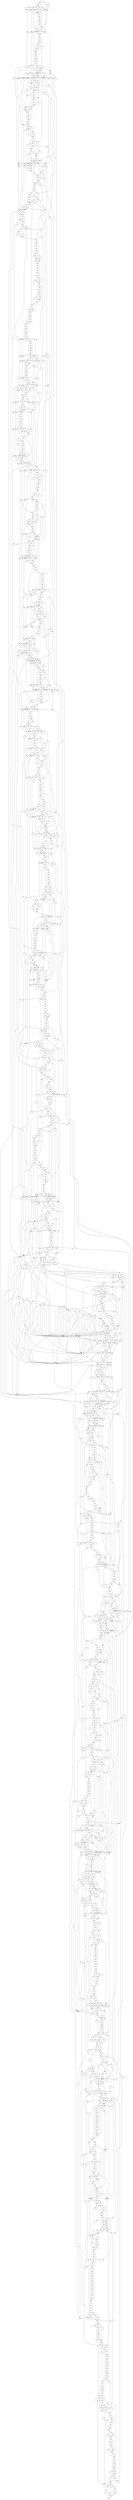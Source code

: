 digraph "mtn-browse"
{
  graph [ranksep="0.25"] ;
  node [label=""] ;
  node [shape=box, width = 1.000000, height = 0.388889] ;
  "948902bc94a7394e67eff66c9cc55aeb23b8baa4" ;
  "d099c176c5a2bbf792be40349593f3de5845745a" ;
  "dcacdcef4eeb13de8f564c79a4b2704c6670fe43" ;
  "13ba61a5538c46cfd77349b91e0772eece093809" ;
  "81bc367aee2413b7b5c2530ec8f4260419f9fbd3" ;
  "a3be6b25c930e7436f06373e83e3a36b1432d2e9" ;
  "1f290813c9f9bd74937b17cbf0d4b85ef1bc4b31" ;
  "786528655f199c6b159bd1a030c4915ae147e059" ;
  "15deee0ed210bd15510e401ecb665325e0c3840d" ;
  "c733a0d9ce8c062b01eb74ef18f7871419bcf3e8" ;
  "7fdf096d4f1567f9338ac7fa684a2477f1efd395" ;
  "f19ab3aed515d6f7f973aef602b3d847facf4752" ;
  "c62e659cfdbcea5c5d480e5718a764b99af7bd78" ;
  "94be2cb1da8531d8152684f3811456c11cab7dbc" ;
  "fdb403bb40b25d853b86097a57ebea229ff32bef" ;
  "847e9a1425f4778404bd01abf719d26403c173cc" ;
  "58a0ea2ee142f6a78f90b2e274e6be20f9ed230b" ;
  "7808834fd1189253dc1c299ceab30f73538f3dd7" ;
  "f45101c9dd88d6d84c050aef3b94d69c93a2b6a8" ;
  "14acd4621c81e59923dd1d0c2bf177d40a1fd0fb" ;
  "8342faa6259896d1ec57f62df70bad567f108bb6" ;
  "2ef4ebe1aaf48a1151dc5428f33bdaffbed547c5" ;
  "761436da9c62f7d1992244185395f250372c1fa2" ;
  "ee717439e09bb4ca7f0466283cc1153698b963f3" ;
  "6f54333ec6a2e7f792861e7e919b43ed9679a304" ;
  "4770bdeb27e76856f735f96fba0d8040908d24ec" ;
  "220b1b652647277ae7d539348a5c32d6d0fc0df5" ;
  "9834bc5976f6dad14707acc7287a6a8691b39a12" ;
  "8b0f03c543f5ec7b802d8d91d525dc6e5f737272" ;
  "402c4ea901cc1b8b0fb2319a08eb9a47c056eb02" ;
  "508910d84d79b771f58246dbc1c29cb16a4bee11" ;
  "dbb661ef0b55fa5d2dbfa73b92816aac79d915fa" ;
  "09655aae0a7b9ab2a30f5a9ed36cc8719838d5a1" ;
  "d8e88c7382becd1dc415a9ec343d1c054caac0f9" ;
  "69d18b339faeccb71469f597eff7a6608e4dcdcc" ;
  "65bad1a94184e36f782b1aa4a784c331efccd3b7" ;
  "4cac277024f61545f56187b6f9745ca1b18ad562" ;
  "fd62aa8dc8e57b7aa784b30d9967820a113ffe77" ;
  "e8725124ebafb7f51b0f4db0792522f7a3c83279" ;
  "8dd2fb1c78f4371d87156ff50abb3e0ca7497c2f" ;
  "21292f3f955e9d8dd7af223081bb447785b6ae80" ;
  "369bfd0dba676963809ecbe75512e7625df45600" ;
  "d1b869f6def9b5f0bc13697380a6b2edf21aa230" ;
  "2caf5dfba1fffbbfc06acafed8f206332a23cf30" ;
  "e9fdbcb497915d9f10ad1e06a8f23dabf362501f" ;
  "db415c5f3626d8bd133823084bc5ded8ad8f713b" ;
  "0547be945c8eb9b830c0849048297b42439ea317" ;
  "0fa7cfdeba86056ec07e3a641c5f7e836c5f3c6a" ;
  "fe92fa6c0e9e615d6c432a1bc4d2d8389c302d95" ;
  "76c778e6fe060835fe846be82b90367c05124939" ;
  "da25ce0410895eaf8237bc7d1d789f66875a1523" ;
  "1490ab5a9d4298144483499c32e6ea685986c75a" ;
  "cd610ae7e78c0fa856be8ce73d3261f549245b03" ;
  "db4305cae9b60a3653dc7e255692ca403b27687e" ;
  "cb26878b09daf15a74bf15eac5c470e7d0a949cc" ;
  "8eda1d607f83e19eb12354fd6d60dc98186eaf64" ;
  "fd43663b414cc167ca79eccb2a489dac9a14a275" ;
  "9e9d52dac346935dcd7377a07bf67aa1191b9af4" ;
  "ee12b229666086fc1d3609d47a77d996af017b00" ;
  "8f3983bf915f7ba41fcc57abd9920d5366d97d80" ;
  "3ecf7e8c2bde3b5f4403496351968983c9b13df4" ;
  "0b6d0a4975a9b037dcbb033f8d3cf29b734d0436" ;
  "dd60dd3c3c0036d75b8e9e3c484574b5a0346e56" ;
  "0537ab7274601e1a79e288a0099156bda632c610" ;
  "ccc68ea638d48d180366fec58b4d998e60f72241" ;
  "1220eeee968c89bd6570915b4055721d61176d16" ;
  "4e078431dc92aff203195c7acd2e1272b08c9eb8" ;
  "353caa90fd89d819e9dcbc6452ae55cd6ecc0428" ;
  "f618157be740c02a49bd95d4cee4f75b153fc7e2" ;
  "b6f024f70596ba9ac9e8dbe76526f009794840a5" ;
  "1e9f2c8edb515b3511c5b64a27c96e13385657fa" ;
  "3c5109b4156afe288df1770853da081b50b7d171" ;
  "fde5a82883e6693d1ec56485eb1b5661c45f18dc" ;
  "c3e46fd48afe117e9fef58f202829f8a8b62be18" ;
  "ae1f630f4cfbdbcede7edb6981cae9a68ef44683" ;
  "4669c2f98a8cccbb7beeada74edff58df38f454a" ;
  "11a06ec25f1d3382189b3d39cc0f9e6c7983186f" ;
  "49b0bcdfcf26487aa887d350ce30c313fdd38bdb" ;
  "3e2115b10405e2f30822beb5c24dc1c675e29c26" ;
  "1259e2d28f310929814d4c50fe87cfc184580d05" ;
  "5a714235966a4211ff7655adf78a34c5ca25ec02" ;
  "611f23d6026b72b7c896debc76e4e9fa2da4a9a1" ;
  "e9b47d945795a200b6bdabbdb778edff1d7cac4e" ;
  "eef087d8c19bcf02f2124034c9c44be55263d864" ;
  "d5d834e4e114aa7b14fe08e9694e5794b77085fe" ;
  "2b17fcf9b088dcf1fc0e831c83ed82456746a92c" ;
  "a64d8fea93451a04f25def883749b6ad62f59da2" ;
  "934db00b0ff7e02b4578a70c40aa553fc546be36" ;
  "b2290082bd59d369dc6a1f95b5422a57fe1fb862" ;
  "1e5ba5c3f2080ded0eaa59243380821b85329516" ;
  "3d83ab21e199dc53a33f2fcffa80d94be74d6642" ;
  "003a93bb0bc58a4cd391282c905112e90ac24d43" ;
  "aadc054ccd861e1e66c4a10955456599e6e95874" ;
  "1b681236c297f089d9533c8e346f7b32f3e95163" ;
  "1cb803963064bcc8a5b0ef2d162724f27ff20d49" ;
  "d5cbe2535ada6cf5cac9bf8a206e20776a957f95" ;
  "10b783d7f6d9ff374af5d25117b92b62cac4f9c3" ;
  "3ab314810d45c990686c00989a081b39ff341936" ;
  "28b65e46eb99dbe24739425ee5f25126c543689f" ;
  "263437689d64a464305dd2596465520ac9cebbe0" ;
  "0e05c5488a46e021d0b9c1393ba5e894851ba816" ;
  "468e14efe1c46f318a59eece769ef5338a7ebce8" ;
  "b62f4734b644c04dcd6ad2a83aaf769b10c206a6" ;
  "5e778e34bed57e0f7dcefb521b92b7fcf1187a73" ;
  "76119094dee38385cb3d972efd51f98df2672f66" ;
  "7f83aa29b9e44b507564d87d69d1785476719ef3" ;
  "479619d90994ffd6b6f55f757bb6351bd07770ea" ;
  "809d8ab2b256a8e60c52a85fb2a33142016d3390" ;
  "80b8ea7bb2aba84ae645531a3edbbfcc44c7a356" ;
  "9546b6ea3c29b0a8f63542f6d495efd33bec9add" ;
  "1b855b7ecd20d5295b339062c79a7d17df06b65b" ;
  "60edaaf9b86e6b6af250ebaac38a17d13057312b" ;
  "8f93e38f42c2c6f3e4b5ccb0eddc446d8d4ccf18" ;
  "271124ac2d48f00718e6cab6dc00fbd9d43a5a7f" ;
  "766739c09aab6ad5a7c20bf579faacdbcecd70e8" ;
  "e0d1101d650d9cbd12d5e682601665878b023708" ;
  "9d6b9e4d1805c4a3a77fbaeeef27ab955850a90e" ;
  "bc9c54fc0e60c2ab422e6788ac59ada337884b43" ;
  "4200460886c4a415af66882d840435b67c9890d6" ;
  "5e5e95cf97e18b0b4f37643aa6f3634c24259fa5" ;
  "14b77fafa612c4f3f327b348280da477386369d1" ;
  "3672b2aee5d78e6985d9b029e87f544f081e996a" ;
  "f87c65bd13d3ff47ef8aedfb4f2b6ef1210730a0" ;
  "b98e6a9558c8eaeb776363f7707244a23d28f126" ;
  "0f790cc8dc41318f11701fd33457a938b490dbdc" ;
  "8757099cf51df5a057722ac4327eb5b84f8d130f" ;
  "ac7680b952af782fd7494ec62efda41497298dee" ;
  "99bae00c1a745944b819ed6617c8a2cc69625ff0" ;
  "bf97efb6023ddac386513b389b56504c50450128" ;
  "21bf264244830c6e15fdc4ad7c9569bfc6286ac6" ;
  "9f56fb5d0b53b9c521a1e45edb4d539c3a5e0573" ;
  "762e804533251f01d9845b3328c1cc4abd5fc6e3" ;
  "e3fe646836bd73553e11f827d2b54ed274b053a8" ;
  "19457ef7dcbb94d8b9c09007055c2878056ec622" ;
  "94fc3a79cde906015695d0925b70f189ba892c32" ;
  "12f16ee1ed53c24d5b256865909939cdd460af11" ;
  "6d9bee4ac91b0dd832ca248cb2d5b3ea31f83eff" ;
  "53aeff253f33d33cce675d9928e3ec6b7c756ca1" ;
  "9e363b57d6ccc7587ded7f08756bfdcd0ca50ac1" ;
  "8c6114ef6465b02717e7b39ced2be7ffe501408c" ;
  "850fc61ed4c0721851f41e91dceb07c23bd01163" ;
  "2ec8863f7ac31aca4d4bf0c8fe78b7c72c2e7092" ;
  "65ccd469a356a093ee9f73ada5988e3b444e605c" ;
  "d49e9eac921b29dcd3fae1415b82cdb20999e8a3" ;
  "f64a2daedf0f80005070c08eb34dffaefc0c394a" ;
  "6215ca35206adb5812e651a2247abc998e98f24a" ;
  "5f60c4cc5512e76499f4e6ba283c0771df65c9d4" ;
  "ad1e045d836037c57b761825184affd0726d74f2" ;
  "db2d05d7bc090dc0eee921385ec695c44810fdbd" ;
  "f45459ff3fec0a2f9f603e4c2f513d9276bc6a14" ;
  "13552b6d8463256c8725720ee75df918a21b2437" ;
  "a7d164483c08ee3c686d33449c1752b66e357d07" ;
  "3c33a40ef574dbd0b6cc1e9b8961273da99789f9" ;
  "8377fe9e9cbbb43ff12002e6f69f43a128781c89" ;
  "06464f170e9b15b146b7ddedc74e166b81b5b061" ;
  "3db0978e35fe633f1d1b183d69147eb0540b7891" ;
  "6488dae098fe5a6ae1dc007362d933309c859e69" ;
  "10cb8629fbbc3ff811b8fd7ef9c9d406923d810e" ;
  "e91a0a4b0d081607315e3a66e7095625c87cc5a0" ;
  "c46f1130369d8a229a9c19c740519e79a4e0e08c" ;
  "132f940dd197cd38ef1333b3fe9b9ffa8ca6b075" ;
  "a765b29c8756648bef93e38c6731cac8833414c9" ;
  "1ba359499368e5e96fa8846981ab51b7435f4335" ;
  "f71843f7c883848f634915959070a7d33b38d7a6" ;
  "6be00ebab6f66314abd93916fb210bdca4ea5004" ;
  "c01c2e47aea2f567ac19e0801abc974a4473ee1f" ;
  "1e3f34e1cf95f078fc10559a29f090d371933fe2" ;
  "acc8819802690d1d4398886b24f9ed16545b67af" ;
  "9a2503b029f89a50815bb33917cf29f92137731d" ;
  "8dea11199a9f18710191738801de5895951166de" ;
  "c02da998a08367f75491062f85db7672932de4c9" ;
  "3747642cbeee203a72a36f6cf9ee9908a68288d5" ;
  "1e72bdba9d257eafb14903c8eaa4d1e4148539e4" ;
  "152f465810dd18058fe3b9bc4ee135bef6063abb" ;
  "2a22815e31433ec4e174c34a8e480ca2440033b1" ;
  "7d975f7ab1d728ef339863d8f2386d0fa0cfe820" ;
  "b78672c7f625a5875db79b4a27567e751e1103bc" ;
  "d306d218530b9f0cceaa96b2088bad9f7877a5c4" ;
  "1be8a3e631933f8d08a19f4f37c1a3cd97983f58" ;
  "d22910cc32c13644b48245cb5aa0b6a134ecf473" ;
  "053c05623405737e3cadc3dbcbbcd08c5053ad79" ;
  "5b480a7c3184de080621435fae5ee6aa00b1ea0f" ;
  "0169db55179eb486671719aacbd2c346321c58bd" ;
  "26766477ac2c96aabfa90a681bb6594d12eb53fa" ;
  "7d689a8648882c848005789897e0df305dad53e3" ;
  "0ed0913fa8be2add28c88fc997fbd3fde9199d2f" ;
  "cfd5718d9e34067b0dabaadccda3aad84fd7776f" ;
  "971467ff8cdfe9212971d0439acc8e1e2f952ef2" ;
  "7a62a1f361eb6c702d05fbc47f71562c7938babd" ;
  "0f9fe3cd5b00020ad6f3f2033d920542c56e9ba9" ;
  "9c266037b86ee5e7704cbfb68f48199dcc1813e2" ;
  "d25c09e66ee2c99dad82ba83f82f4a67a7dd4920" ;
  "5624619a0b300d1edfe58f61b2559324c30b99a8" ;
  "10c20bdc0649ea83956508b1dc4aac92afb2da02" ;
  "27203a5463204eb83935799c7eaa3cde99c7b865" ;
  "3150470d5b3b39b1573b9ebb87392800ebe2803a" ;
  "e4bc808d89e029ce623f9e8f2b10c84006b83fb5" ;
  "e4999d2e02ed91b99615faef31f3af6f173e41c3" ;
  "9b561c152110ec717666a94114ef8b362bc79472" ;
  "a209fd766ef7f1610b4af805144b72d075139812" ;
  "2dd08371e7ef1b77d46871db4f9911489d3f4ccb" ;
  "baa8027d96a033b0ed1574f11eca349cc1ac56c7" ;
  "09624e3158ccca1dae50039854b4f3c79b081ccd" ;
  "e1fc3c2f3492f600d2b8dc0b3cf0fa22eb271574" ;
  "097e4a05e0f47dd38bec90092b1fb12b75f0ceec" ;
  "6edba9cd4cbb99f6e2107fb4c76d62b0dc696017" ;
  "26349f7bcaadd5fd99b75610bc8d2838a8104b12" ;
  "c9347e00d45a7a1783b2cfafde633fe95741f6a9" ;
  "8334297bf2ec671d5d394ddab6b2b000b08db1b2" ;
  "0712efbde89ad7066afa7394f0ec4324263e06b0" ;
  "b958d0683d22243cd072ac03fbc9a77b85de9ddb" ;
  "fa5d62a346355a39c480d930d86ef0f5c2c80870" ;
  "092c6af774390b5ef626c1876858ef925c237961" ;
  "8121f3c57ea9b0a081b11089041b8a0540a0d395" ;
  "8a518e316e3c27896414dc8c598099451f7e7e97" ;
  "235c183757cdae8cd9445642ca99a1ed1e960caa" ;
  "1aa3c144fde1f00546195d4701ec6b4fcedad172" ;
  "441e0907eab3bb352f34666efe98356530b98eed" ;
  "8a55380a3f19aa496c7ff77d5686a75738de756b" ;
  "80521247e004b34dec046901fcce89ea550bade0" ;
  "eb4dd53452ec975b7d42b3c9df018386e8c2b383" ;
  "be5327d56f7f856d1d7e154fb3e3671a3646ce2e" ;
  "b6fa71bffdd41ce4992739b17a7e239a7cc9f219" ;
  "0f9552d8719987dd75739bf58213df56d4f40aed" ;
  "f90a39dc76b491ae184bad2ab4a7f3689e67e807" ;
  "24071b616c63ed7db02fca024b42e41e3b2bd039" ;
  "c1aee91e95114022f430d0884efbb21d0edd60b0" ;
  "ca72706b3cb02eef2a68d19375b7290916532484" ;
  "e177090b6a0045efc774011fe3dc902245e35417" ;
  "23be2caecf7bdb7412054fafcf4c0f4b97e7ff16" ;
  "236de5d5554ddd57eef8ec35514868e1be75064e" ;
  "1a4e462abfd464e50eac2e7cc73a4e91eff58621" ;
  "47a1fb3d88e993ce13017e516dce83e55473398a" ;
  "da4957349699f799e43b9419fc8177ad5138dbd7" ;
  "3952a6f87f94c04495e5188a3c35123ea968cce7" ;
  "275a8e01129f0ffcc233ee4a5ebc52e2af019fb5" ;
  "41b498c2ba4b1b64eeb2de0fdf4706ca09997082" ;
  "6e56f06337537415d8e457883c6985c401c2c520" ;
  "26d07a304679ab2ed6147a6441725defbfc93c9c" ;
  "bce936b1255393150086b116fe3f6cfacc615ea5" ;
  "616b222a45b94be277b02d4a6a425c755e750b4c" ;
  "a6d3fd288acb8d1c5aba96dccf80279dff38ccfa" ;
  "80e9c375945561d2469a25736fa31fa9475f6218" ;
  "2f3dd2b96f782344bb6877e8535432ad77aa8d23" ;
  "de68423b9819451fd3d53ef9f45e8f1fbc579052" ;
  "479a9c02655f1517aefac6cde030eed5595d2c55" ;
  "1440f28d6933b4fe3084edd5830b42fb4f924bfa" ;
  "856b844a217ad0f7a6b07300dcbb970eea223ce8" ;
  "07e6d93c485d53267b9974e26e9a0d883b7ea3e0" ;
  "19f1efbc4490b7c08c8fb1656eb8208927485293" ;
  "ab8ff8638f5868ec0845479243ce900fbee937d8" ;
  "aeb67da189f00f032d3e991fd7e5babc6d3d06f8" ;
  "76990fe40001d8bf03a7cffdf9e25abd207bb4f3" ;
  "959c5787b0982a75a975011781b2da8b18cd836a" ;
  "04b68d03d7b281a358a710b6406e95ebb8935fec" ;
  "534e654896560dee9f2505c69a1a1a6f99a73e7a" ;
  "c0b199564cb2da4ceba9a0298f21327238cb1faf" ;
  "04567657e639d70faa5cc6b5198b82504c5ae89b" ;
  "c333a22ce7872ddd7caf2a0b8e2eedb6eb9bd4ad" ;
  "3ec976636971627b6aca8aec2381a20e6c7a4198" ;
  "cb894af45af3f49bf03cf0d054c6c5db4c65350c" ;
  "18ca4d7e20a078772c360ed57943a9a74ea71d21" ;
  "94f0c5888a9642063e5048b2dcd7f071bcb53685" ;
  "20d35cb6df906f1c263845bc125205a4b6a58c09" ;
  "7b3bb3b1f013f896b47d985d3a0050ad72732eaa" ;
  "dcdd4c5a09dc873dcd6e106b34d82e6acfb8c39e" ;
  "14e7aa222687a2cddadc30588f064acf3e215a61" ;
  "caf7bd091e773afb3694f63f3dc2de3f74bbd0c1" ;
  "b378095d7c31b15e9f253e282c9e6cbd129b6799" ;
  "4a336e39a6a28aedbe02583c75d995d878acfeee" ;
  "c9b98c6d45dda79e71aab79051b0969ac3678437" ;
  "3eb232c23ce34e565a2208a06f267d454bb2cc65" ;
  "a5db5d1863ac2d3d3f4d907b821817268d8a08b2" ;
  "fdea33639231834fc9dd5eb1673f266e8b2264db" ;
  "f3cd1b9cc6611cf10276dcea823cb5a101a827f0" ;
  "cbcf18ce038c731bdfca621acda464843aea847c" ;
  "af6d3e5e9f1b2f63da8516e4912e9e0f06d5a742" ;
  "69c07a9783fd3640042403aaf29104776fcd84c8" ;
  "8078ee16f70a2fbe4a70be198e7613eb98544ef6" ;
  "e1968ba17f81cdb7b411632d75c76e90d766f85b" ;
  "13a8c7b7c73630c98e9f3b781c7307a5f396bb91" ;
  "148bd7faf1346a327fd40ae11d44e18fdcd13916" ;
  "a11039205cd784fdf22acc63e69a0fee073e216e" ;
  "824a6c7947919ec2a96e41c3e8862712651e44be" ;
  "e54b341cc4c52315a1c84b1b0dd084389c51735a" ;
  "d11fa41d31b6841f3147971d7efc9cef43507403" ;
  "7db9e359ea2ec4893b70682c9079d93df50ae14b" ;
  "1941905b5c8efb9fda51b71942befefc4383f463" ;
  "200a3708be1462bb1ad08f2b9d4440f61a020297" ;
  "b729bbe3caaf103c8b4a54b2de916bd8f8002ea2" ;
  "7c027102b56caf9a0c0f8426932e2d57019b7db4" ;
  "ef700763822d9516dab01bf6006bbd2e1682607c" ;
  "70aabee3dcb4575a584984bee79e206be4a94bf9" ;
  "87d04675e7c62164260e205b1f329503fb2c5d65" ;
  "26ee7ecef9cab21f187d487171377d9cabb19a8e" ;
  "d59175a822bc31fbe5ed88b9cb9db6b1c2d49bca" ;
  "538779fe246f53aaf617850a6ec95df00952df8f" ;
  "cf562c94be76e1dc2f16e0b79615cf0c6a7a0b91" ;
  "c9a69530da5687a213e5d4400044822b862aed2c" ;
  "2088ad127e9ddb9f3f5b3622b663dfa86fff4c68" ;
  "d0746de2219572bdaf3b0329f021052870290221" ;
  "dc8f06db88fd96c90ad1437d8901925724394b5d" ;
  "3011908f7f234e48e5d90160cb406f02f09c19d2" ;
  "4c1bccc12543f4a1c9788c7456390a73fcdcc796" ;
  "64f17d636ecf55e260086a9729e5c52ad6469e8a" ;
  "ef39de24eccef9b22490d48964acbfadedfc133f" ;
  "2a0667e72d1c6475fd656695c9df37b82c57871d" ;
  "ae0a9c829c508851a9bcfbcc22d6b088ab472ff6" ;
  "09158fcb1a582507df7a4e2ea9f980899eb46fa1" ;
  "8788463666b601aa478b06ee24fa55237209262e" ;
  "e1e350b03e5d4a21978b3bbd796826255d0e0672" ;
  "847d4fedf58ccfccd580bf6d0072137ced9bcb07" ;
  "d83907887a2a35229ef361a74e98bd296d84e60c" ;
  "0a49160157c188220c0a924975cf18aaa8f7f890" ;
  "6eb785c496e3973605995ca5d5777cc1879d56da" ;
  "8823ec5fe75bdd8677db1c191989ec0e549ebd45" ;
  "32f2e43be804af201b7e66f075ba0e6ee3055684" ;
  "ef684edb52060cd8006b3a734f025e735b8ef7b8" ;
  "a869695f99eab0b9b43b4ec7475b0133d181996e" ;
  "18b2d521bbb4671537ebfbaf8d79e2bc099cabbf" ;
  "7a34f0941c38d8f699b772364893f2752bf060e0" ;
  "465ec6239f6c327b5fe40f36888bf289fba88936" ;
  "2cfed4124b9c069d96759daa3d5317a887ecffb5" ;
  "f5b65f64715a454e2c0d6b57cd8afab3a10a2db0" ;
  "fa196d771169f9dd57bfbf425d08d8f9d09480fc" ;
  "677c6c964ab7c10e64b024f830a7ebba310af1a0" ;
  "47aca161582eb07be6cbed0535c47a005d139198" ;
  "d683820c6c3ab1293698058791b3da9e9318090e" ;
  "c7846e0af0c232eeb22b1b30fb5cade9300dff3b" ;
  "aaefcc597ba46bffd221553af16ec440d8da07d5" ;
  "6cc48b10ec826c0e3d48575928faac65d1a02260" ;
  "377b436a1403cb8532372f045a57ee5d26d9bd61" ;
  "133d7c3ff21229143d27ccd7cca5d64d2b117335" ;
  "4992c733e39ea531ff67665780c487af3f80c216" ;
  "ef32720348504946f99e17d50dceb2c95f7c4750" ;
  "463b4ca15dbb4233c07b282c1cccc4fc37653de1" ;
  "adaacbb548a994798e6de3b208e25756d2926d41" ;
  "7dce5dc7eb311277aed7eabb4990e6fc5c55d6d2" ;
  "148cbdbd598248a2427acc8512935bd73a801a29" ;
  "17a0f870aa5e8e54c25ab2750180a6692af8c6d9" ;
  "93b3f2cd5c328d30016fb9659be0c66a58444d02" ;
  "3befc7cb6ed014757134d403ecf3618ec98e44d2" ;
  "bc78c7273f88631644a85af44e73e48c3fb030b5" ;
  "faf79d7a253ea16057e71a711a7c4ea7d473ea9f" ;
  "7885ff2317d2fbd2298ed3c41415846f24d03cb6" ;
  "d272308253e26c7ec5568eff1e8374b15bdb19e4" ;
  "76c433e94e1686ea07e075fb28ab470082cfab49" ;
  "45c06e2f6d0180bf5d80716d069a76a388f65291" ;
  "ff8cd7d3572c83550f49bf839f8abed830bf4e30" ;
  "58c57abb3c21960267ece4743f4f6eccf95038c5" ;
  "ae93398a867f67bb1ddc5a77e57520dbf95ddb42" ;
  "63fc9be92079f22563bab1ca2f23104c0d6830fe" ;
  "1217f05b5fe8ca19334a949922af4b14083eae35" ;
  "dc04b0f3ac1988977b123e427ff91fa509367ef2" ;
  "ad6e608e8c7e42373e2f7bd28049761153ffa5bf" ;
  "33513953412998e03c1027d4e802fca6da9e9d1c" ;
  "7b6b9a2e2e951d53d9af58899333aed011f966d1" ;
  "9a9395a367d053993609416c1326bb5d4da7180c" ;
  "93897664b466117f47cb5cacab6a4b5053cdcaf6" ;
  "578c0bbc8faff3dd65f8e744fa1b51a61a4ed800" ;
  "c38578bb71c8c98d8f79e00550240c52ec125144" ;
  "4c7504ea753f15bde2abc80e0e74dfc0951735e4" ;
  "22a4983731771124550b844b989f29ac177855c6" ;
  "3ae9515ab35b20ff8b04376fd768ccb867f233af" ;
  "5e08d6e594474b350e5d74c99d5e15e9e604035b" ;
  "2d2bed89d6b3427a11fdf7b6793c614300ea4018" ;
  "cc6c1ccd9f2e8040616d6cde7a32826916a83ef1" ;
  "178b180cb26c650d86b0f610f116747108c329d9" ;
  "2ffc464ed3599d9a2f28061e77c8b7429c20a5a4" ;
  "49d80eee19335f3d5d1e354ed6d636d436af64ea" ;
  "9d1b13c1c5184bfa7e82a1ce54563da9f1cb64a5" ;
  "c7263515878c04c82dbc286e057dd73544934c30" ;
  "459fe7f043ab002873c2d68e35b6550c7e9bfe81" ;
  "d6b7faed993cd36ee40380feaa21f01487c4bc67" ;
  "4eec5a4574b48201eba2f6e94887aa4c706c6fa8" ;
  "837fa62a976c3a526b75663cde4826e2969e6520" ;
  "ce547d27d8cde456f8e7ae304c29269ae7722af4" ;
  "ae1be8f5f5bc4847b8aadb984792ca8c03a9cfd4" ;
  "d4d8e25c9c0b7d47e4d9f4c17876f28f09b00126" ;
  "bd14653f2c81d20b68f65e24e5c49d6bdfcaf3b6" ;
  "842db99f6a88cc4e70cc45868c146f0c7cd21303" ;
  "e533445d13d2e6d17b5732e7a34adcab981f8445" ;
  "8549f68d7609ae85fe68b9ad0a6fbf88eb1a34d8" ;
  "0202c87e96946786004cec879f539e5487da9bc4" ;
  "80410f461162e63e88a280af127b9f8795980539" ;
  "4ca88c5699f0befbcb45206e1a7ec0fbe912eb61" ;
  "3f5e2bcce4b6bef5ead47ed26d02eccf7170c338" ;
  "e530aa820903337fdbd9ab57efde63206d34fefc" ;
  "e90bfe6cfde3a5c0053c5a42f129f596f7c39086" ;
  "fcf1d319845b744a114adb14529ea34ad2119eb2" ;
  "48de5a82f1e3ac5910a860502242ef82062eda7e" ;
  "4389c4fa6e3ff797d8f7f6c1a4ed919f6cea7707" ;
  "2167ee4d42e2438814a915cafd725bb015f3799a" ;
  "4d79df1cc209386717be69f31c800f07781df95e" ;
  "b71fb43f502fb71bc708b9df070d021a86bc2491" ;
  "7ca8921b505291e4279d4d6c1152e9ac8631b0c9" ;
  "528c5dcf63eb621ce452b996cac6841c8888bec3" ;
  "662d12a0ac8712ea181fb85591521090ac821054" ;
  "608234a1bf739bddeff4502c6f1dfd37b711a280" ;
  "44aeb844b291c80f64804548a8f50c381c7fa5ed" ;
  "e6d58f7dd0cb5e6695adb4ed9907695d65f6997d" ;
  "31438648fb5dce8dcbf92a4350f39baccb1d7e5f" ;
  "4c5b60a4cb72f99d6ec676bb80b7cdc041099685" ;
  "45501e62d710ba58d60fcbd203966dc653911a17" ;
  "9a8d3f62c0298f099ebeddf30b89cdabf72b009b" ;
  "4ee768b7cf3d31adfcc5ae5047f7691f268a6462" ;
  "e5fadc175d823bc417cdeb0a2a98606237ee4aec" ;
  "ec10d5be639fb62b0adb7dbb3469afcaed6cad80" ;
  "8d8aae0102570ac4103cef3ea8ffe3ea259dede4" ;
  "25668c29249bf55474cc45141b56c16fb10a9db7" ;
  "dd5c98a0183069bd75bf815132630eecd0e54a2f" ;
  "4ae30d10f5c59ae2753f0ab06420b28dffb3aaae" ;
  "f49cc2552047efc741cd8dab188a3daa480bdb55" ;
  "0b08a31dea6dae80312c5a21667c7788b7bdecb5" ;
  "0d5eee9b3640364732e603bdd613479cbd62b2b8" ;
  "0890027236d78185249ed014306faa35fcf231f9" ;
  "b944a918857ef9b7a777c300c9126fcf47ef23d1" ;
  "50dbb52a3581f56a9ff4ca23212acb244a3e2325" ;
  "b3281a5dce8ff09e29d3fa90e9fa0d5794d687cf" ;
  "614b730fd5129f773b53e6f0c33816e79ac78b3c" ;
  "dff2b9996b6f4928914bc579a3a57da114a5f8d1" ;
  "3c4d57d8b17319e0f607588e139433e80f66a0ee" ;
  "26d69e8850037db5915a263e9c39c7c0fe936ecd" ;
  "1ab892499722ed977ceb17e378766af9efa68d06" ;
  "aa990de876b00e9207394ddf05da8edab7ade983" ;
  "c7e33e9a055b7ae9c6436f743ff92dcb86d1b67f" ;
  "2e8ab4fd59e3a695daf0c5809dd3670b922c8b0b" ;
  "91b9439be38d51ecc352f2e3c48138594c7ef6dd" ;
  "f39b6525953dc30af2af91497f83b5b06831fd80" ;
  "fc33368116307324b6345cb7397f1ae566b5caa1" ;
  "974af581b6452046289702dc9e868693a7d51744" ;
  "8a9aad32f76fb14bc55e7cf2cc4c3f37b20bd3af" ;
  "6a672abb714ff41e34c16106d310add679883de6" ;
  "e04bb783cda879d74a7eb07601c11a8d0e387a8e" ;
  "ae63dc77f781c7e7a4b36da748e534935b293dcf" ;
  "c0daa747f9a8045421cdcd66ef24c56cb57076f6" ;
  "3185cb591925e27acc3e4c31fa630b08c5448c21" ;
  "75afa9df5fcd78af245f3f69b3fc316b8804f6e1" ;
  "ca7c0760b5339c9f0a4788fc86b88b4b752edea5" ;
  "05c7fcfbfc62b3b09be382acbd01e23fbbf275f6" ;
  "59ed4176f35429e28c2732071a3a63319869a226" ;
  "c421422192729c152d7fa392e88ad842a8d2d33b" ;
  "b2d1502940d50bb0fbb1664e052e21ad914c812e" ;
  "c1f58340cdad2f8d6e9f607b5e0e38d8d98ee3a5" ;
  "c21eefc002b8f9c430e9f4cc16c4af7b852f54ec" ;
  "aeca651b8fd8db5004a5fdbdfe49d2c536997c89" ;
  "de695cbf2696098635f8500ff601d5aeca031aa0" ;
  "ae02e4c9615687381030cf0e80aaf651921a3f4c" ;
  "becd42b015292e88a0ef6dbdd5eb6d6da41e300b" ;
  "ca55f1ec7ac4adbc36113b9362b85b26c63ab9e6" ;
  "297d86af283ef673f610df6e10cdb03911e79683" ;
  "0dae2f4df1d58219f196714664826c3a382719de" ;
  "ef2de17663a2463d3ac24cb789bc2a1895017409" ;
  "9bcc5db83aec83c2328bdb0ffa6ddd73d2c02605" ;
  "a6cd83352e4dc8b78bc78e5a15ff51dce4c60148" ;
  "87a245d832da56d48747cdd8c407283eaed29a1d" ;
  "1f5f13b6e38d871b6336b0cec153535aef12cd50" ;
  "d489fc1d44a8d8d82a7de9dd9aac191897f054e2" ;
  "69a997a9f33f38d3b1ef76daad456da510fa2bc8" ;
  "4d9548b90d31adb66147074e67b98b5c97a98d5e" ;
  "377d30aa49279a53fe89947454dbd09cde1bcb9f" ;
  "79b93098c156a680ed471248734a2c40385d752e" ;
  "d9939f4f76e6d4ee1b49f5817f01f152950b2c87" ;
  "93c1c450e6864de610da6036929a8f897fb35998" ;
  "9c36ecb604f089b7595ecc0ad41f763fc0dc9fd7" ;
  "958404bdf5816ade05656d9a17325f3934132abd" ;
  "0204c99f25107f69c8366ea2fb111d8dbd06e2ff" ;
  "33eb2173fe9b55da6b26464380c68b8c02638a68" ;
  "72cb9252d9ec2989da94e14b63a547d0f5ac175d" ;
  "1bb01cf84f109678e6ec7fafbcdcc16fba906830" ;
  "a1d35eeac73fd96f169fefa0e6b84fc8e5ac3f7b" ;
  "1ac3e2c586d7dea7b06e5405907e406b9528528e" ;
  "6f9edd3ae924df1142f42a553953310f73ede1ab" ;
  "fe7bea40a372cc5ffae6dfe557189c117fd95892" ;
  "efe760348ca1b9b5a210d021d08c925e1052a5ed" ;
  "cf378f6d0c685a641d8224c867a718d5ce41f68a" ;
  "f03b028808439b04b49fea1ac31d058de5f4e80a" ;
  "7d34487a6e20fa3d804826c1fea0ba906eb27404" ;
  "f125de7d63550ae624392ae77f2e5887f043f60b" ;
  "62ac15e65e9e97d3c5032fed1ea4cbddbc9fc11d" ;
  "428daaf9f72d579f0b67baa3f7eea777fa05c98c" ;
  "9863e49fbe83a8aab3340ceb8e0112e0e11116fd" ;
  "139613dd1ee3f2c7e4b0578aaacf1d8a67f240d9" ;
  "1f67de68bfd8cdc2c04b7cc4b36130d02e4349e7" ;
  "f3bedaadb54a95be250568e42b10c4fe2c87113a" ;
  "45d86c06c2173e378a28819e9f075dde22dd339f" ;
  "19b90596bc1c064e81627639cc6e9e2578df9db1" ;
  "d06e30a11cfc37377558a40ef11325478725d3ad" ;
  "f04b0e92d3b5755e2158438996142ea4e72788a9" ;
  "5c54284427dfdecb9e401b1b3122b40a3e635c16" ;
  "7283f663e26075e774990a3b018fc2baf51271b9" ;
  "db65358b71e0ba2855eedd9f0dd7ab7d955941e6" ;
  "8600395cbe972d7bf48d2fe71cc36646099cb25b" ;
  "ae23960b9b86036c738051292b52c223ad729aa1" ;
  "954b7eb2034cc1c30ed968f935f433631ef925ed" ;
  "5b08127cd7f80f4ae097a8571ce604f765bc9d35" ;
  "6f4dcfc32c31ba3d4d17f38ef2e493876ead69a3" ;
  "dfc44cac351206ef3353537c84b243da7b03e988" ;
  "02ab7ffa59b20a00ce9bf1d25becbb63bca650cf" ;
  "d3b9e66e6f080072484d83728c8b7db81af960c3" ;
  "51170b997404ee908161a3ca0313551453db6c03" ;
  "f34a625c9044da47ea1a0f7a305f87aae35dde82" ;
  "bdec46824efec59a5382a691015856ac92115bfe" ;
  "b82479873a81c1cd849eb1742de791bbaf79e44e" ;
  "a4b554cb9f1749fd5b30ca6beb4d20f01837623a" ;
  "1594379526d3924d7bb3723d729781cdcab75640" ;
  "c15d63145516bfde10443dd31aafededa94413dc" ;
  "0022da45a35dc3d48316af7e411dc5a256fbe526" ;
  "9ba2150bbcf6e659663dc2102b695d00f919ad4d" ;
  "4e54e9a21ffe7a526566f18bf659ef75b65fa870" ;
  "e4a440ddce4105a60176a08665751227f12489f8" ;
  "a71b546a834a4ac9561d57e9747e69312c1a6b80" ;
  "4da3f70b40322b801436137980857d3316b8bc32" ;
  "3b45396a09c1448f180f5354f9f7b7030d570411" ;
  "4a4a9762d1486e644ae8cc0f545a3ae82ab5c291" ;
  "6fef321d5b72ca491b80dd0d03d7549a8f401e4e" ;
  "74483e296a82b8155810ea7fac088d663fdae3b3" ;
  "60f4e79cb1a7d49abebabf72b8f1a0ef268f957d" ;
  "ec731810578186fded3e296169b4fcd50f1f033c" ;
  "fb5bb4903ab69c14efbff9b140c72d18b5fb2c7b" ;
  "b10cc44eaf1ce2dbe12b29d7f22c5f2bf2955418" ;
  "5b47b1df3613e52ecbaba9365682788c2e88850b" ;
  "2dcad0918a11bb5dea9f80f85f3b670b83001357" ;
  "9fae8931905c5fb2023361c0b7555eb53e0b0ac5" ;
  "2700a0b0ac622d0f8f6714d92283a0b7f9d634c2" ;
  "8cc19a65936cb8305a7a5131fc1c1533434433e0" ;
  "67246ac5dd41dec53f26efd55cee2e1e02a0ad0d" ;
  "8d79f29eef6f1d9fef3eeaa30166fb63d684fbbf" ;
  "3b97c16410487deb4edf3a0759f58a85ef55bc9d" ;
  "502579595c49bcc4844b2594049a19ed757e6b5f" ;
  "1d3f11e2b9f19a4361aebad3116b9832cf4e5e36" ;
  "4c0c4c4111dec5c850e3db5c984c889d1b4d4d95" ;
  "76d4b5766373d8c550acd922311824d28ddfa7cb" ;
  "20f35c58fc3620b268d4e90270ca69651943cdf2" ;
  "9d5d508b679c17e38da744307c58e58f1fa2c804" ;
  "6480ea03f9d87dc11144a894c559eb8a61499cc1" ;
  "9b60ca8e5df9fe2c4d7253429cf879ce7a311646" ;
  "31db453051d059bfd300d0058ce5df07fa217899" ;
  "33c515801172ee0ef2909801b1981fa4328ff139" ;
  "4982bd0038577ef1c39d18172015c13352cbd6ff" ;
  "c1757f6cde49bddd77c82580059105bc470145b2" ;
  "c4f2d73da5b811ab35d14bfe831d0794e7d2d475" ;
  "2ad05642a0cae3006e4066cf5c75838593c2d409" ;
  "ee4df10571fbeba670d9ccc11e774c648a43425e" ;
  "2234904f035fe558a546204bfcc8a38880c3187a" ;
  "580fcd181aac6008c7e5b16f4f21a8a145edcda8" ;
  "55b1f2e596b440d6bbddd63b165d848f88ddc7e9" ;
  "604f60f9594ffd726b35c42602dc94d4fbb69a2a" ;
  "1feddefcc502eb7327f93b1215fa404363c597a6" ;
  "68b91b36c197c1942f027433f219f2cc60744124" ;
  "a6f31ee8554d24c2a35a4955e9ed9e358d84d0a3" ;
  "89c3ad6a9eb0d235f34aa579c9332f49be1797da" ;
  "87ee4825fa02d201b11663b826d33598026c0bb4" ;
  "a0c673e7e294ddc979ec3278aa7fd652c639ef6f" ;
  "b06241b9c6c7e48ae7b2bbe5a7fd1741e736e640" ;
  "1f01fee2708a43f959af6179906ae7312a67f7a2" ;
  "fec06c18240ed30185c2af9cf8e8326ab33adc9f" ;
  "6651fc741c18ef4c13de402f968a58bd24389134" ;
  "0dc83dab075c2090f19e56af647936b1a03c6626" ;
  "025da35b55c507a1fdbfec47946a3c7b24475832" ;
  "8b90d1849c3e05742101b45df92f49eb060b15d8" ;
  "4ff9444906bd080697d4bcf9685b19beeacc3b92" ;
  "171219b962481475d50f9ab60b697ec182a17b09" ;
  "b378b4d977c4b05b5274e1620f4381a2dda9dbdc" ;
  "b0367aee6c6c6b7a72be384c5881022c16d842ae" ;
  "8e599b3e8ca8e6ebdf22e25cc2ed6b0169ec133b" ;
  "2522173d20c3ef54379276a5604c6e8410978bb0" ;
  "e1cf9c7384f8f33f431088f17ac52f7744a3ed30" ;
  "b2aebe05bf3c69bb257ac6ad4ff7e1c3a5914fc8" ;
  "cbabbf86ba81f6cf36c85012cb27e3d7ab1fd2da" ;
  "0ab8b9e6eb705a462424beacf8bdd302737e8e8e" ;
  "71fb738a5da56ddcc128376585c27817985334b7" ;
  "16035a1a613c7c0dd5225e15c1265b8fd4300977" ;
  "c0c5bc290728adf567058979c217bf93bb76ad1c" ;
  "a29eea180354532ef9c0126ba33d1a6e60e90fa4" ;
  "4549366d4504a301363b708be7b75ee82e7e8017" ;
  "dd8ce87fcb77b874f77840b3507a698b28bd64f5" ;
  "d906e6d359bd812326420bea17471792a8e1fd9a" ;
  "fb5d7770cc09575641ace2932dbdedc5e9ec02dd" ;
  "5306ba58602c6448ea980100b5fdefcd5d5f9839" ;
  "d315336978f86ada51999ea98861f3192d1ab0df" ;
  "04d7dc999e72478b9e84c2d82d191f14768d513b" ;
  "55e971361c131745803bf2f9159ebde40226beb1" ;
  "64af48986dd641cd9da8c336b855e28b097ca6b3" ;
  "b48fcfd3c4883007524b6ea133abdc9361077b96" ;
  "e53ea3320296ec5642b1e7127d5944b02235247a" ;
  "3a9c12f498b2446ff8b570ffc254367287203189" ;
  "ff7b686e6ef9ba2546ff91cbe9cc64465bf5daf7" ;
  "5a1da942920c8908ffc1615a4b535160cec44727" ;
  "a554fe361b9be0580dec17701db9fd02cffd68e1" ;
  "f4ce974e090b728eb411d310ee0e03f170cc24fc" ;
  "813ac097ccf23e7c3bcde5a53395fd3e56775146" ;
  "df0a4af1477d0a2a5787f0100f6aad16af84fb27" ;
  "a97648de86bb21687218651be1eea6056c687f28" ;
  "2c81e0a5823f39fde9dc10088ace9b4a15abd3fb" ;
  "1d5a21f337cb875162acee39cdc43f95994aacb6" ;
  "f1b946e1ff507f14fa59bcd4af8d7a0bdf0cc2e4" ;
  "842862435eb2f88fc7cdefdc52a5336368e1b695" ;
  "62c1ac4098e0cc87c5923b3567b36d3acd8f1a0c" ;
  "9bb92ffe56019da78770015bfd5d7cbda78f9b29" ;
  "ce4ffef538886e199240be25c2433c1ebf1b4cad" ;
  "2ed4d13bdfdaf9183a20d78d755941bf68e58701" ;
  "85932347e25d0240f0ad144fa1218649d674e885" ;
  "583331b28229b8fe0ee230f135304d99d38a7511" ;
  "a8c8897e7bca7ddb869ed54b1bcfc4f0e185a8a2" ;
  "7972c833070f7bc009c44a66b87a7d5c4d8c768d" ;
  "266f2c58848500c790ee0d629c521ad4c27d2c02" ;
  "749f1bb62bec5cba7f4425206fc6eb844e44aeb7" ;
  "4d8fc9db4a177c5cb262b48c981635a5da863882" ;
  "59f939d5f1dd78058ba7b8752b110d76705d74da" ;
  "299aa7073f4bd8e4812c19d447d6a6a0622b86a5" ;
  "941ca0c2752a096e4035c7366c9588c3a19f418f" ;
  "cba5427fbb4d8aaa53f29145a0118ae40d4292a9" ;
  "bdf1919dde5d3b2d43db997cceae26c94838d7bc" ;
  "1e41eeaeb229cf237fd647b38feb97433bdf9e8c" ;
  "cc7f866bbfd2800324dbb7ff3781a614c4615f19" ;
  "e9cdd684fe389ca0d770e82e57a49bccfa9058fd" ;
  "c02c42db213db9441ebb91f090f659feefed9870" ;
  "25fb65981eac6e189a3f12533c998c149778c568" ;
  "8ec95708ff8b9f2b43ecb3d83e4d7dbbf4771b2d" ;
  "05b9c6cfe418886e6281f5f25c13be7a2a159b71" ;
  "4e18659b6a0bb19aac19cd9e0d6124222f6e11ac" ;
  "3dfc89782f61971a5c582bb265dfe50b9b7ecaa3" ;
  "67c93812edf9753766b9474571cb3815aca3b729" ;
  "6cfb9b2c7296e41fc1cc5020ad0a7377d2665060" ;
  "12c3d4f5c0b67bcdbc0bb7344cb0eac127dd5ff1" ;
  "7953b7f70906bcf85174245d580df6692aa02d8e" ;
  "a9c5b56ee53d2dfb183dafc4048d7be6c49b1ff7" ;
  "0fc1a0028e80e557674671d9c5933d4089604c04" ;
  "d6517813b56675ff4a5e6c67dc391fff3dc1fc36" ;
  "f6cb000f1bbcf35e6458c5e62e10ecef02021752" ;
  "938919199a4b4e425eedac1266f8b54799dc2f5f" ;
  "305de30eed0937e803d110248c2cad0e7ed8f2a8" ;
  "f62181ae98259ddb2defbfdbbd72eefd7fe88553" ;
  "b3e6cb76a5f8c8056f441344715efa062e2845e3" ;
  "cee777f21b7d09af46deab1a8c32892949204c28" ;
  "18e78f2ad11255b90f553d05a01a687e33648e18" ;
  "3a6a8aaf5d511d003413da129c0a507ee120fb68" ;
  "ce16a7971dc422707631a109da145854e7e1a075" ;
  "1400ff01702794fd0db3b927573d548eb72ca9e0" ;
  "dedb7e96fe917e0e8a30862b38e8092eefd7afa3" ;
  "2c2971b2e6e4d07c359f70713a475f31ff8c31ef" ;
  "eb3d84364681879abbaf1c146822ab599cf8840e" ;
  "325d1291133dfbee74488865ec7a6717b2568990" ;
  "002b449dacd266c1f70206aad56458916ac59f3e" ;
  "a8a7c7fdd51e4deaff853e3618ab11dbe89a0f24" ;
  "a8afcbfdf1404de95f63c6c354194e465b0a1c89" ;
  "eba345c1efff894469ff2787a88570f0999d25a4" ;
  "0ea65cb31b3c5b6a91d7039448684b33586d14fd" ;
  "7bdd097e5beb51233c35e4eea275d58d2f9e74bb" ;
  "c3140da1514f0d8f88ff7341b41e6522cead15bc" ;
  "f8770ea0da55da4c731c9e5523d7d12af285ea46" ;
  "9bfdd83e400bbc9a321c5809a9c0f5b301cce3f2" ;
  "bcee1695916c04e046c432bd077fb14742d195d3" ;
  "000d5f6c2ae8164e978e489ad20b7100ee7f66b2" ;
  "3019aff1d23bf9cc11275b2ec11e7a7b2ef6f417" ;
  "be8eaaacfdb9a2b50a445fe59e714a8746f0a944" ;
  "a6de31c54693d0c90c28091fb7ca40d42d3adf56" ;
  "9e6dbd21b4418377f2117e4d59f096c79f46bc50" ;
  "321bd372d8351e205207a0a506645056a9d4dd3c" ;
  "3b20c2f2e3d29c03ce77a1f89b82f53c7d095ec1" ;
  "c5902cab7899f71f9f8eee23e3952593ca2cb6ed" ;
  "f3a9d8cca9849b03c4967057bab33c8e90e41685" ;
  "4b92a00f3f38d2fc1c99012698a248f289df8cd4" ;
  "96290c31aa9ef0618680910ad3fd46cddd975b13" ;
  "7ae7bdaf8991e186dbd663548209562fd40ff237" ;
  "b152f9d82cded8f74137a13df2892d34c4782f97" ;
  "51a8bc8f8be1abb9cb67785929858006b3ab584f" ;
  "14fd2ee25add1ce777aa59d93992960b10230693" ;
  "71e92a03539079e1737553ade644ccda78581c8d" ;
  "631399d1d6662effa74417194b67bf65ec2c475d" ;
  "47b6a29ca2b18ba9dc5f2938ec09a5b9bd554758" ;
  "ea53b7c7c556cd2b071fd517084270f1daa20836" ;
  "40ace50e121d7b0ca849ad789948feeaa336b12e" ;
  "4c17e37f16638c21205bf99d008d1b94ab052fbb" ;
  "15db9bc261c01c4ca5cdb052aec69d29f3bec58a" ;
  "f6f199cdf7185afdc0ead5f1106401f1b2e30b1c" ;
  "65ac5a3fda02533e30468090f63f82e3674cac73" ;
  "2db0ccc56b98f3e322fdadc40688080aa728e506" ;
  "f3f81b31a8997398eaba4faf1e7f058e7a50d72d" ;
  "247bd4f73f994e0cebe3150d5a8322e26a6c6876" ;
  "35aae0269f4c254173f3f409dddafdffe68aa5b2" ;
  "9de08e73e26a1561886f009633bc0e010a91b223" ;
  "892a50259197bdd20ca411f78aaee5b24d3427e4" ;
  "28be7236c5cc171d00443681f1e0d415a4f00ca2" ;
  "c5376f38479b07a647f0c37c8a0991da5a1e98c0" ;
  "26cfbb87b400321bda71277e1d2c0ba1d5e9898f" ;
  "47426d890acc0c9ebbafbb5895f6784b173a004a" ;
  "4047a75642a389c8882e1aa328718797d98d4800" ;
  "37835067fa4a094933cdc25061ad057f29984421" ;
  "494c9fe8b11e9af3c5dd463e8fb89604c858574a" ;
  "4ac045d2fb7b8c9dd2a4106ae38296d8b5d7cc3c" ;
  "8a591736598e91ce77a8650efe43a15dcdb42774" ;
  "7c86c28cb67329096386b6da96c99f906907c97e" ;
  "86d7442166073681680dc6c81486b10b406e76f3" ;
  "c712c4e63eed77a1c77bd8eb59b8efd7c884bec0" ;
  "12f7371a99b209df80670f508a675d6200d42e22" ;
  "3bbd4608fb9df52922d40ef7bc0a3f17205163d7" ;
  "792837c3e8bc798257904356f382a4251dca13fd" ;
  "b23198433b9f90b6a097b4ac67938498002ed3e7" ;
  "fefed39c9e229c9966ffca2489572c4ff791b387" ;
  "00862d40b30f11d972198ffb53e61986d3ce7aac" ;
  "6f3bf91e9861ddeebced1ca8f04e676828932d8f" ;
  "fd2809ca35402a4827077bac1f414ac0a694d315" ;
  "d7b345544286ca9e9893dbc5fa7b381ae3458e38" ;
  "20f23c0eb4fd068d64e78ca8086418dbc2498428" ;
  "e3c08fd4d1ff44ec06c6d9d6f8bb8ff48b3af784" ;
  "f503090dc1a19598e383c98655570d04a15bf44f" ;
  "ac411c33d15e535e9e4311abf9aa1a8b6872bc29" ;
  "2734ae9d9ed1dc5ec36bfb10bee6af3887be8bb7" ;
  "3742f6a3b2e9bf037465fa2f429cf7f131733856" ;
  "c618ff862ac3167632cc987b9307d653d379737c" ;
  "a6e585755b93a0910cca494cd82d060333660ab5" ;
  "9caec53c4d44bb32502afac6ad50cd72570dcef9" ;
  "9625c36d79b78e3b61ba371c0ab92e9bc772ba19" ;
  "a7715fd6f86024e92763ef960d5e36eb93fc83e6" ;
  "b9cf402f962e1044aed6e7b534e029521880d559" ;
  "9eac89745dfda6963eff969b19728877d61bdb6a" ;
  "bd6a5b0d12dbbd7197b38baebd03986f18dc910b" ;
  "da31a68b394022b3292483bffde58e9885719ae7" ;
  "d779238b0a2ad2ce4ca878a118c87e6389c78f65" ;
  "67a5c30e1c38753ca92bda29120299e4872ac34b" ;
  "7c139828f93779b037cb92616e7c19cd6db8fdba" ;
  "9dfb7afdc88b63ea0cba9bb4cafbd5f963e8029e" ;
  "36b6cb016019e675bc24a2fa97d4eb19fa4919af" ;
  "f62b989aee18ebc004790a4e488d5d0692899465" ;
  "7ac32ed650e349c66854c95aa0c35a226cb40133" ;
  "7417bf2ef7074f47b6e323d03cf02955bc67f810" ;
  "39e3f4a1ba57263f03f932a930c3d0609374cf25" ;
  "ee0a0489d7a050b20fc9bd253cceea95ffcc87bb" ;
  "63f7921acba89b85b689a51928e3cbd1518c141d" ;
  "3dc255b4b8f4b4e8bf394baa255cfaf319c7953f" ;
  "8ff1e05d47c5b6fffdcb01b45c2041cfdf8c78fc" ;
  "a7197798cd9388d37f92c40b99ba34745d7226e5" ;
  "dd22185ba965e264325c1c4991729ed0ffd6a451" ;
  "ba5fb6cacc9101ead30a53e155f42c44ef6f33b6" ;
  "fe2d6c3c64bb936917d89882419f3f6504919fec" ;
  "a3cf9d2123f2435d36628dcafda1178b8d1f5ceb" ;
  "dd7b1a7721ed1cdb4b3ea257f6d55df8739519ac" ;
  "d26b3ee350dfd5906efe0a02f0a4b8e9d2f0f93b" ;
  "abe94b22339e58875888a0fe0c4e704e8e82479d" ;
  "92b2f5bde2a7c626528392878b181b6ef2572c89" ;
  "a517eeb625d85726047995d1abd3499d258a5cad" ;
  "6ff67f8e7acba5c8c9320ad65db191e5b54d99e9" ;
  "49c0cbacaf42eba59b78992f04a823a461586031" ;
  "c22ebcfa15c01b979fb5867b761f1bf7dad23f6f" ;
  "83f9d6c9ec70baf4405254f49591f12f36e1ee9c" ;
  "013b8619e2d34726ac68246ae5a066be4c892240" ;
  "784213e7a242b8dbac719710324180aedd5ea0d8" ;
  "7a0d19eb5ec76c8b8d1123a721d929aaf5a08c2b" ;
  "87a1ba841f90b188169794ae8401ced82c03c1ef" ;
  "c4007197c145794b99ddaa2e6f7e2bc4c014714f" ;
  "d784fcbe56847077b1435a091c88a6ba8806c083" ;
  "69e0f215f62a77b01f6f1da04a9aa929f1651490" ;
  "2ef9f6e64c7a6725cc410cb64478014252712c19" ;
  "11951d5e36fe4cfa1dbc4ce284bc3402ab307dc6" ;
  "62b9dd6b64675d6c472dc54bc4932d6ff004ef69" ;
  "abb5d9a83010be1757c4cb92430614e8605ac2e6" ;
  "504205bf275f9b52940ee6759df7c3fc5650d410" ;
  "d24f04c17774410058c7981a18da726748a3156e" ;
  "b86f9052a87fb029a21c912beb07d9a00e0f195a" ;
  "9083d6b500f47411cbc4dcfe11f3459e5aeb6d5d" ;
  "861f8824d0c26972ad1cb066d097c13590026dfb" ;
  "d130c272cca1db3c72970270770343b36029cccb" ;
  "f556ae0c550e2a072208f309f792d3672ff39d82" ;
  "487b80fbbc40a093cf5778f34fc8390311cd3415" ;
  "b9dbe98f31d08e7b89f8a01b4e9bbae9d064e307" ;
  "a62623acf49f61ce340bc1f4c030eec7ccd05402" ;
  "95cff90796c9fe663ac07a8ebe9b27e6f7575d3e" ;
  "d2b7c22e79608d633b4bcafaf353428817e2755e" ;
  "8744f50807c3d636f4b28532b853e2545282d271" ;
  "a4611ea1302982b5fe0b2b34c06f372c85c2a720" ;
  "338d089cf7a40257fff0bb7b842633f9570d5a33" ;
  "60221103133dd086f91dcefacc609453748ff94d" ;
  "95810ca1724d12e4beea2de417290c55a742a536" ;
  "5ccc279f9dea0444b47f03dd5291ecc985fcb7f6" ;
  "1fe198b6b84d9012e377879c2d14a4b498d0edf3" ;
  "2ab1285cf6b65ced334e84f1539fc87d775da3ba" ;
  "27d3b90714d6a3016127213b3e4e845664d4119b" ;
  "714461473df3cbabf08ecbc6f9bbceeba4463ab8" ;
  "0c0f8b765d6e18d2d20f66cb3539c30c2918e8fe" ;
  "aa8c6337fd0cb30d2d3a1a6c54ae12da2827a840" ;
  "eb63d4539a1f2727303253bd642a258a1f7d0138" ;
  "4a295c775cb37ba312af907d5ef2141e43833494" ;
  "217d9b0e270ecc5bcbe7acb30297dee64afab8c6" ;
  "66e7e0246efc7985a8b57fc6928f1ceae29fbd66" ;
  "40a6ce3bb1486bd96f786ec07e997be759cf5ddf" ;
  "563e0769f5c25dc65d5ed2a570106c6679aaf70d" ;
  "57707d90ecddb47f287b85e4cba002fcf0dad37d" ;
  "f478c39226d138e4b4432c8b7ee7aa3868614693" ;
  "484bda8a6268214180bdac5dd857ab4ff4174976" ;
  "2ebfe29166d746a0880937037c4ec920a1420ba5" ;
  "f2422e975f4a7e17bf41fdc4ea08bcf04c274aa7" ;
  "562aea13e1078bde1319779bc7bbebea4b43094a" ;
  "f5af29b2f670b5282a33db7558fa21f25d03aef7" ;
  "4ec0368859a277471aef61213a6d86638f92f9e6" ;
  "03b6ea5d28485080a697bd1ca31a3a1567adcd9f" ;
  "828a021f69f262501292ee6bb56c8b555eaba821" ;
  "bfc2ecb16c1e9da1a15745f7537bd773266d7b28" ;
  "3550ba3ee4ea8130ff7b5822ede398960fec827e" ;
  "5a309fca641525d4dfd914a1a5e093ab13b51bef" ;
  "fbb097fc63337b3a7cee90af33dd003eb68be9cc" ;
  "8d8b7903557b00b8092f60aa47b608f6758e4dde" ;
  "7feeae2d912a2bc7b98a9f5b4ed724c721b2cfb7" ;
  "3ca92f7501c5143243ec7e23d7c88e9f3bee2c71" ;
  "1c1f92b1dc69c9b0140c8585e73a678bcddf75cd" ;
  "a776ad763c68f4fb6e05db98e1dc8acb4377f4b3" ;
  "02e899dfd3a6a4751d71a6ff65612758ce4f0158" ;
  "531ed9c5f1eb729693035422934c9093d0e6dc0b" ;
  "a543c3c7b1a9be36107ae89d0ff65d7e27facd2f" ;
  "1113d7aedb330f9e3f77b42a30be4f1918f04518" ;
  "fd662e659f61075443e94f0be99cb708113e65ff" ;
  "cc48978a6cbef746b82e9f0f854defb21f8c3a10" ;
  "5043cad3d21101a68ad0597d08a2011659ecac92" ;
  "c0281bd13c978c17a44d81c268a4f5fe22f0000f" ;
  "a42bdbab3c24ab88caf17eb92981d9ac4c1c8cee" ;
  "44ba0cd6db45aadec30ceaf2cb05fc5e26ea6987" ;
  "8f6cc3a974010d679cf17488c44dbd91a88854dd" ;
  "6ad5ccb9450f43e57fe53352180fd02b8416f163" ;
  "a2b48309290a7644032c61720933c3e006f5ba1a" ;
  "f50f63f6dbe380103b34e25ad1e7a8e42f9aed88" ;
  "9250399b151529499612194cb01a1e020f1e4d73" ;
  "8269733d0638d84c9dc3bf5dcb40ccce97badfd5" ;
  "15be8e6d3d9a788a082c6305084d3381e4c40ff7" ;
  "647ae8f26c120d3a0175227173fef119424ec832" ;
  "0c121c8aa756b7d7454496627c02941e9734f408" ;
  "df902d486b43f08df8fd67079e1327e439b57db8" ;
  "d59133e9c8c4c1878a08ba2bb77c1d30469bc2c6" ;
  "cfe7f0cbea7c597b8ae73e254eefda7fd4412c99" ;
  "0e99a97343c86f48c740894094e9dbb09aae3f83" ;
  "7594609d1c215bac99a091f37555b7e18e975fcb" ;
  "25d76182286bccd52c355d6770414c62065c823b" ;
  "aa52f9f8033136b315ee9257ee6ca0dd1a37d998" ;
  "00179b47290c5800024ac96e7fe7f61d07b899f2" ;
  "38bf5086d25180ea3508d45cc8e8b29a97bf5726" ;
  "7bedf809be5453501c62668a2e00d2a900dc160a" ;
  "e69375d17f78d21e6eb2bda6e5a561f9303ef8f9" ;
  "1992323b917a7e8d0bd4d2266d8e7ba4cb081979" ;
  "045b74fe061d4fb0925f7c6b0ca1fd61340bca87" ;
  "e53cb5be5ceb43d67688d163019d9015c79f5709" ;
  "5078e2485c7c428d00dc62919c4b3e3e5d76c1d7" ;
  "96db4b9c0fa0ed1203842d760b2c490ad474db13" ;
  "e70f33adec836ae22060c9d5be519d387e7852f0" ;
  "6277e766d8e772aa44177aebd600b940f7c236a6" ;
  "4dbb31892fb9530b9d5a22e06288d8e21cbb8fda" ;
  "d000ab6d7d7bc75f2941b0d8b97f1bf4fba0814c" ;
  "28b790ffd78f7bf89db89f2fb5c134fbc754c11a" ;
  "e58ec38769a0243f2a613b930d036c1c4c04bee0" ;
  "5fa7bec14411e9fd41ad0a9d47e72cedf3078154" ;
  "6d847e03cd69c9ddd982c652110eefc1774c57bf" ;
  "9b40cc89683100316b6c63e97debd9f0d7d06509" ;
  "733e9cd019529838e17cbb89a75e8cc5d30651ae" ;
  "60aa2c7c7b4eafcbce260ca9b7ccf153065cd519" ;
  "851b6036f854decc039d53440c849996e1ff6e9d" ;
  "284b5e7eb2d7e1172d015901acaae343380a70d5" ;
  "dbb71451e03e8d0fc6fc7aeeebceb8b7e0d8fe1e" ;
  "0498b2fd724bb42015bca48a2f01f48d1cba2abc" ;
  "cac9fcc2d65622ebe2243507ac2883fac59a0b90" ;
  "fd1df0c6f6a450d995f7d18cea9431ee83b0c29f" ;
  "69abd42ee7203abb35d6c2dd4f991a3e971651a6" ;
  "4c2fa185049f9e14651b195c17f5e3af40bbefd8" ;
  "38396dd9a2ef45e3ed0918ca8da0484ad058604d" ;
  "cd409854357c59dd934703cfaa757d0fb803c915" ;
  "05dc2c12e723382d5c6ced4b7b9df9ed63f31bb8" ;
  "304b0ecc5df4e7e8dbcea445d2084db29bed92df" ;
  "9057a3510343fb12b484cc1384ab00b3b070e604" ;
  "e2ca5360ad28529d7faf88b6240890788523b26b" ;
  "b3586b37685c9e2734559f50851054446e3f66ea" ;
  "4b70cc9d4c8ce8ff4cd62712d7729493bbe32049" ;
  "223a08911d89151958b93fcf570141a1b7615e47" ;
  "35ea44c46180349654066edd84687a709db6a5a4" ;
  "72b272f610ed70ef76e3602602b99a0e0a0f1ea1" ;
  "a7f4d158d6e99a5697cb8bc1241606ee57ebbafa" ;
  "b507bcb37455aa678f8ca6547248d9f3323f24a9" ;
  "d8ef2aca2f0d49813dc471c02d4d0185bc718809" ;
  "1cd5ea74ea44594edcee0266979d06c5e5ab21b7" ;
  "b9d41091a369da1b2c3cb643fc8ad12b1ffdfb38" ;
  "ed5ef5f5a60be417ba9e760af1879b04fd514b20" ;
  "5175e54fc48cce9f7d68cc72fdc6ccd2f8a4aa0f" ;
  "0125b06a9ba582883342da4c77e9be433d931802" ;
  "fef5144d2e8eebe88eb1b81a93e1f65a6b7bdf6a" ;
  "5cb2926707f37fa787d0ab9568011fed505dfca3" ;
  "360cdb167b915d462417be17d4f11ef27d9aaedf" ;
  "3cf7f76f562a87aa1f9e067dddaed9b5f00a2406" ;
  "65f5c29008c919e188e943342022f88568c57f9c" ;
  "693d318683a9d754b1b7859d5928cec421fb2639" ;
  "6318550ecb033727807808399d4803d53f55b765" ;
  "0c1975bee5f302d09d03cbd92171f289a45f06a4" ;
  "4ec09ecbbebabcd112baa25015ff0da317867c65" ;
  "691c98ef5bdf552b3cb48f310a6c55f0639d84bc" ;
  "2fef8c315b15cf8453a921d9229d21d8f9791113" ;
  "fc349607d18f384b4b4d424b34d60bc99f417dbe" ;
  "ee57fe487ffcfd442877e9f43cf6c952fa585ecf" ;
  "7d07679a1566b520e0040e7025beae17e6b385fb" ;
  "d99e090b02cd9a347801e261a3e5127bab356f58" ;
  "d518e20e6493d954a773135c68615ef6d4015465" ;
  "98c898f630cd1b8eba32400f60870a2b9509d035" ;
  "f827f22637bd379e550e7b74104f62a2e56a86ca" ;
  "901b9cb1d0a33e029cd1106653ee6b16ddcc71d2" ;
  "c756c442fee529e4496939c9242cc9dfaa5535c7" ;
  "f4d758aed3a749a87073a924f9362a5c074a636e" ;
  "08f450b788e912fa2d82a01ef28a71440de41dd9" ;
  "fa33e2026842db04233761f932fb1b52042cc3d5" ;
  "b8796e95a127055b5c3a2cdf4c3cd715a82e0427" ;
  "506223e63674d6ea455ff1e5f4cda1b7d96f6ce9" ;
  "9b264ec9247ce99cd1fdc5293e869c1a60b01c4c" ;
  "4541b1e5b43ce7fee381f7cb522fdc1d39e57eb2" ;
  "dcac81c775db973f2c6b6ade7a6f02043030364b" ;
  "d04bffdbda3688ac364abaae9115357174bebda3" ;
  "35cfbc0b277b7c0a5e3a401688078cee11dc20ad" ;
  "cabbc12d1e5dab8edc0174135253f743794fa9c7" ;
  "26b67ca9897af899fe9da44945f9479ba5fba8c8" ;
  "10e1c33aecc45d2d7ddb873e72b677a210cb15ae" ;
  "32e3878785ed972d1633a06594b7fc914b7340eb" ;
  "a57541bb3ffbedd3c5b61bd9d85e03616bd95e77" ;
  "3b5f0613902f4dcdcb644a862975da536aa6fa97" ;
  "b1384995491837f299f6e58cfbd1c09d62fd3553" ;
  "b02226780e6ec2965fa587e6a31fc65976d51d8b" ;
  "849facc5dde3691c46ed3544d3e7781c528c62e9" ;
  "5591c99fa8b23cae057fb52afa8f516da66a0854" ;
  "3fe02b6b54e67984833d551a3154340edea8034d" ;
  "a6b103869665ea6be1829b37f1bfb256e5344724" ;
  "7255c85fea4d283e5bfc2abdc3a7ce8e22d79c27" ;
  "805c482bc9bb80cd393be7d3ba01a65377d91d9c" ;
  "6341444c06293469f66f1c431063282004c5be9d" ;
  "f68fcb495e4c2953634f15aa739c4f79e6a69b64" ;
  "78f1fbb5c667f6b4b6ecf60b774b53d0a3a75102" ;
  "43ac4fb8b3bdb0fd4aa943690eac0b86854a7af3" ;
  "6dea8dc38e6f14cd9fbedee6b2ca2c9ff9e35d31" ;
  "205213c43528d0ff2d6a8d5c15d4c40b50d4843c" ;
  "d5ccbf4fd54da38aa75a01278cc085fcd5bd2330" ;
  "e69d580489fe7404b11d5439076358be1c08890b" ;
  "602b50b69b7f41a712295bc2b52f8cbaad20a1bb" ;
  "30361d9eae777964b97bc51a33e82102a04ad569" ;
  "18e9ee4ad90a6e566a661f1635e0b155fbf524a5" ;
  "51696d32b3e36dee99d52f09bc7afbc1249c3f8d" ;
  "b8e6b77245cf29caa1f69bfb13749d785b13eac7" ;
  "4bda77ac88f2d9e522178dc188c0c1c4b6c87533" ;
  "90c9ca34e68780675c93bc0b502fe6246c7f3649" ;
  "cbe6d00e490f5b7dffe748b8fb034806f03da0da" ;
  "7fa489372235fc450cf189e237adeacebbf1ef4f" ;
  "0bf89a18e445d1a205b03fa140920d3f8e7074c2" ;
  "1b81f77efb2d696125446047d8d4750288a56169" ;
  "a6d0fe9a37028d7ae1da06b9e2f1fd163d2b15a3" ;
  "4f3ad4e584e6cc4ce9c2a638010c6f3754d7a9d2" ;
  "7f6aac3b7859155973e6fec264187b4161536481" ;
  "4a0b7f4555457ddb033743079e84dd41d93797d7" ;
  "ff10ff427a4b279290f53fdcc4b4042fb30f56c3" ;
  "9fea8787bf9ef5d19d0184ff6fe23183fb9b52f3" ;
  "3a5769e4c8d7c69bb7df0221c1fb58804a34f16f" ;
  "040a3e5f3ae732e90556563dee58c6805785add8" ;
  "b0fcf9be5c110368ecaf04a8cdfe8e1874323184" ;
  "d23c7ec633356d9f20861eeed9eb38e77475bf7c" ;
  "9b7d02b0acd75153575858b854547e0e6652e3cd" ;
  "e01729ab9f4e6085e06a220fb50401a99b321120" ;
  "71daa6ef0710ea66148adc2bd63ee8c912c3e576" ;
  "fd7cce0c58cb2c1e01c041539eba882abfc42b10" ;
  "6ff6404773e8cfba5dd7545620f8c13c389d799c" ;
  "8e232ec270577c4d5d34d993918245965d912d33" ;
  "ef3187b56469167ca26016b5b4382bb1f3e91bc5" ;
  "223a6717ae5b996a09c9f505fe3737695070d8b9" ;
  "7bf7b0192012434e8258f4c1e4050e48805a59b1" ;
  "080c95de98641187de244dd1f2a63d5faf75fb6f" ;
  "03b894fa39ec7f1b78a06e9a8e17c6d5953441a3" ;
  "0d5a897cc09ce11c2c2d3e653a277d1b4f6b3ed4" ;
  "768dddff3cbbe196146c0d7fe58f4fe8869168ef" ;
  "66ff7f4640593afacdb056fefc069349e7d9ed9e" ;
  "af41b4f1a97ee0d48c95009461bf233b4743b440" ;
  "5f3e9574724dd26bd3ae002a2decb2c20ab88c1f" ;
  "e0bb897ff4a5944db2e6dd13c3b809855a2c6f80" ;
  "b14c9e9a025ec4b64c81948ec9ffadf9f6e0e477" ;
  "599515889a29e0861cbf15b6b221d359c29c24ee" ;
  "ef3530088fe36c72011ab290f75f279013288d0f" ;
  "d5845038e3d0539f388a417dbad15eccdcd813ae" ;
  "1dc6fb315ee1955a2ae3ce7d0b5095a25a18ed4b" ;
  "a3893fe03aef0904614b6baa50ffe27facc3fb70" ;
  "ded26b190d355fc551e57638c756e0cb8274f3f8" ;
  "76251b1a907280f580f3a934fdcb9177a4824729" ;
  "930457673e5e71d3d942beb68fb39f1145d97a58" ;
  "7e2b0f9d4f702e97488067deb9d4fd6f9f6a81eb" ;
  "866a9f7794b259dd4149abc0bbe8d925dc40df58" ;
  "1e319299b02a6e6568918c82b561ce858be6c2ce" ;
  "2a5460d1ba68bb34d315c0be839182b6a5430ed2" ;
  "e146c4014103859ef666c5a14a65ad4af6dfa5fa" ;
  "8fb7dd502a910d4f9df13198d47d422bbf3d00bb" ;
  "be23030f5e96b86456f4d860bead6e8bd83e0e46" ;
  "ce4eab82e1b469e309caefcb823859bbb6ce80e7" ;
  "9d846358a6b291d22247392c2afc04f8135ff8f5" ;
  "d590f300da1fc9a04901088b3e2c2ffc88c8ea67" ;
  "524c3fdc17913f3289aad753e5d2363b758493d6" ;
  "9ab92033aee8d27680e7234280719e168913b70e" ;
  "c1b8a6b2ac3277701ce0cec9e604061b7726e014" ;
  "e8c669f135092a3a14672df27fdaa92aba79ccb6" ;
  "4c6952e245b54d27fa7495dfc1a886a1ea6dc6c4" ;
  "f634ca81f0fd959a27f6eadee03ac945adf455f7" ;
  "fc85e75bcd1af555052e4c1d48a11ff37434fec1" ;
  "7a16ca38654964500963abd56a7b05e7be4dd7c7" ;
  "607a8e3b4a9eccb6596d978e1f27cdc1f8a804c3" ;
  "2f32bc164813350466f2f0ada8562d4adfbf4f06" ;
  "aedfbcb893e96ada14db1ad3a76b2459fa222a94" ;
  "b5fe1b04ace147e6ae84ff6fb9ec4d23d54cfe3a" ;
  "424e1cf5155ae4473250978ae6b7e44e12775741" ;
  "4d986b8399807b7ff628f453bae048ff30e8e3ce" ;
  "dab5bb903bd80ee925d87a0b4f7febe2fffe08ae" ;
  "61ebd3cb68f0eba25e6639ea43be51e4c7407ea2" ;
  "45fb5e980e644328873c54cbfcec9556ad7ac205" ;
  "75ac12dd5b02025981edd6cd03caebb54721e481" ;
  "9143ec079d73d3e352903fb0508dce4b9c047fa9" ;
  "611e7ecbe8f76a1fdaea9cd88e3a02e54de371af" ;
  "f18abebdb994c4c72fb9c0d19c166876664fe366" ;
  "29324a7f170f7c06e9bf5beb94c6cfdd244747db" ;
  "059305f5555b753ba5d731f2edc8451d490ef047" ;
  "8b25d939b6042b9d25645ef1d3abc77c67493f41" ;
  "2da92deb94cb5eed0a3d243cc15b8a1af2060253" ;
  "05510c9e5236dcbd895cfc38ece8657d4ab80b7e" ;
  "96bc8f5b45defa1ee7cbc1e67e443b2055e74e5d" ;
  "f7258b536db151090d31f12e2fa7ec342ac2be6f" ;
  "3205ca2b33057ee99c9e7fd1741a772af1db0ac3" ;
  "999702f683cbaf0bf78b7bb8bd3b92f61143ff77" ;
  "ae107ea87b39700def1589acbd0cc048bde2abd4" ;
  "e5407c17e0e11a218354b9a619e9c8a8b3f1e6f5" ;
  "e4c54735444aff308036f60d0fc2e59fd47ab46d" ;
  "dd4fd4621afa622d8ec3cb4da71f50e504e8da5c" ;
  "e81541ab929d3fbc5af0240966066387f7cb5c0a" ;
  "64f02e83453a17194aceb956f6a3c50e03f57c01" ;
  "f912077852473f431a451da7d2e4b2402dabe442" ;
  "909db8e7eec54883864d892b8439513994b4bd38" ;
  "bd17dfdd8efa2f95fb7976446809215e80475089" ;
  "452f2a86dfc6a4357aa62722375310fe15a36e0c" ;
  "7bf6c45fc77ccc78a61da5d1656f451b797a4165" ;
  "78500353f43d154c3f97c37a5908a3fe419a257c" ;
  "70230559a9f88f2df47217c4cc6a27d8a3160a45" ;
  "1a8afa25119c9c88dfd031c7fd834f6f99507ecf" ;
  "edaa25e189d96ea4c74dd5eb8f56d9ea72230352" ;
  "c47748c78b02224bb26693992713bec8f2c0e132" ;
  "e933dbf7a01b9061a42bb9b094b07a39a6b85fcf" ;
  "6ed4f2bff517a429f3b4d17368028cee17cd150d" ;
  "8313738ccc7884cf79fb1b3b66fe418f61b1e07a" ;
  "f5192e3462317ea5f6be6df6226d28f39c5610cd" ;
  "461c5dc33e94d1ab77c91d025a3c870836ef9a6f" ;
  "f8cbaacd6172e24de840a4b9326ca1ed58a92f54" ;
  "045b0286268ed071e6ac83bc87cdcb751b38718f" ;
  "9042e3bfc53aad2d2aa8135689860768c696882a" ;
  "1f1214cce709f906b363d9981a1d3fe0849f1428" ;
  "3ed44e41b6047258d7d471ceefc250f5d9962027" ;
  "2171d59b42aecf7ea82da81f2cfa7dae993aca45" ;
  "080ee093eb6d7c90888796128f50957659e79361" ;
  "6d81e67d2280000259fcdcaa5fe2fccca93e5715" ;
  "1aecddc6c82d8777d59182e5bada25eb3c53439f" ;
  "18728d789ff76153a04e5f39df1ceb9d4c5ecb5b" ;
  "4dccb3ca42f793c7bbd07a59eaa497511d966f27" ;
  "3edc4f6c18a389f15d82086b473a2fe4c17b0523" ;
  "b1ba5ae45d6071193bed30bfe5139b1ead3747b2" ;
  "88ecc8defcde02f5d92cd4763dc93e104b1b6c1e" ;
  "80d9f5b91c15209d763cf9704554011525380aba" ;
  "6eac3e57e3a66d825e6251c3d40fd032b8418318" ;
  "84326b08549d3ec19135600f437a6b5346a225ca" ;
  "0babed9b3766abde1450820516e155a6dccdb394" ;
  "76e258cbfd07a8a72856d493d292b55b356c8ccc" ;
  "330226908bd09cd9ec30104cc1c3724dd1c64c75" ;
  "43f1f7d80ac31a317f93e7379442eec46e499d3c" ;
  "54ecf6cf085c63cc3dbc96cd6704a52e4e76b0c1" ;
  "f081254ddf35408daac703add6d6c6091bfc5071" ;
  "46e79897e3cbbf90d253d0b798eaec81de4b77a6" ;
  "a48da73bc5f3cf2d7c45bce0abb6466526f2c306" ;
  "96cadeffbf56102018baa43daebecdf81653e13b" ;
  "ce561e1b7363860920f13475281150d71b4c47dc" ;
  "198e9ece970b4ba85df69b0d3c35763c13b683d9" ;
  "1a84c48322fbab0ebdf1d824918f67c6ff109f10" ;
  "d2d539af06eb22be04aabb884b41704320311761" ;
  "2da995c97cb3b095438b7683a5438ac14bef6565" ;
  "07b58d2bb24260d225e7a90785dd5b9f4e02d1f6" ;
  "cf47b20159f4f5edb098fe094f7f205ee3b99114" ;
  "0b5815b1b28b76e33e7c916fb8671aa0d7d29802" ;
  "7f7ddfdeaaa5c1f0257ba1ee6e858472d2c849af" ;
  "ce09d40deb86ac02d52d1933ce6a10f0abaf5d0a" ;
  "3e8ce4163d86ae905e572304def56bb3df952230" ;
  "852ec3229dba8831b69aad3f1296c7f05e14dce1" ;
  "e4293b600058fbd5bfe2840074380ba37200d8df" ;
  "161846887551b183fc44a38d436b83c87e2d8898" ;
  "3e33a2984f353ebdf3c7040394b5e821f44d282b" ;
  "843c41f94e6f18be7bd60f688c8bd2a8b3695624" ;
  "6a8e52e519bb097ed1a3ac0c30c5f43401bb6e42" ;
  "9a07978b4c5f15041096fecc6b4e7a91af3f90e5" ;
  "0476f60d2861a00955438d30cc72a6ea767b62d6" ;
  "ff4211218fda1c066b669b9a6bdf91a4cd44da9f" ;
  "5f0326c5cd9fa00ba6116fd75bacdf00b95b5c67" ;
  "2ffe07201993b0a112e2a2e4a7eb0faadce58f27" ;
  "0a573c3b31cbc9668c0944eeb28876fe770613cf" ;
  "ef3549e765d6293372e9d7eb2d93ec1785cb952d" ;
  "f46afd0822508f8aa8d2b91f52105e741d801fc6" ;
  "e6bce8abbeedf2addb38f7215c725a17e10326a7" ;
  "e82382ccb5787a7d341a73bf6664c0fcab04baca" ;
  "3ed13002d68d62515f44cc48801de49194315e41" ;
  "b0e28bf631682f890975d33f68c9fff52b0138f2" ;
  "c394a21d83100b9f15fa06b9f1046b4d50f4a2f3" ;
  "35effc3f4401de9c81ceaad77cf942ebddad0e07" ;
  "d39c1cb196e43f83f8cf2bffae8d64895d7d7197" ;
  "f5eb7c516018fdbba9442b5e2d35f17c3729fdc2" ;
  "af2eef4adf4328edd1345b7382f5507b9ab7f66b" ;
  "e4d7ae5c617d57d4c0df3c8daf9a7300d0b3dec9" ;
  "ab00cb43be3a4ed1a940d175239c9a4439d1d2f3" ;
  "490764d720d5e743ada1f907e9b318cd42b4ed5e" ;
  "f9acb54c3817dff3f74f15701cbe8c0bb051832e" ;
  "acacdf01dfcf4b593bf7d77311b2677b7933190f" ;
  "87eeb37c441681d9d2d007751996753ad6d62cb3" ;
  "f53e84bae28b65638f1f48e83f077945d2a37432" ;
  "c756fb4eb08a117a0646c56594720f2203a80c08" ;
  "1976556aae385117190c52be6cdbe87b852e957b" ;
  "0d3abccd30a68d30f70dd35e3f8acf6a49f3698c" ;
  "63ccd5bc98eae0e3ae2a3bab8a90e7ac0d18d055" ;
  "01667f532d3de8e1e9b7f54e135df0dc6275183c" ;
  "623b0852cdd6b03be6b5173f3f28baa7a49ec9e4" ;
  "c3a9ad42a6bbbcea3cf7894a388abee19886525a" ;
  "77ef9a2989aae5e9ad7844c1d30c759118c68ed5" ;
  "27559d39db5912aaa2754589ed13ae78ee1d76a4" ;
  "4441d279c45f54dc834df4d089395a5c8c7baf40" ;
  "1d026078f54c877f38437b3c331bb4f647b54941" ;
  "4efc470e4eee7e104a289c63af26f28e0555c153" ;
  "3a10f1799221c37ced3e8efefd7e2067c92588e8" ;
  "7eaecdb11725e3bd64c3a0a74b14c63e8b4c08b1" ;
  "1f38b848eb70b3a0fab8ec4b9cfb33b160c128e6" ;
  "2a3bc237570e98a72f244503fb20fd24045e750a" ;
  "379e75b9c4142389b0d0983ab209a00486c79176" ;
  "0f4e7bb3e726c468d7669e97a4474b012e5bf19b" ;
  "45e335e89fbb33897ac9ead5a162e392d008cc6e" ;
  "adcb6814dfa4e5cfc578dfd47595d83d42ea35ee" ;
  "87662952163c2e33ddbd38b5e93e28fd581e460b" ;
  "424dd7985232445485c4f1f8a7df6419c32b2f48" ;
  "57f58c0faae2addca6f41f22400098d14ebc1296" ;
  "e9050a52aca116caf5d1859785856358b32548fd" ;
  "e071526ac9b3f68d869dba38d365a7d3c1dee781" ;
  "8408a13972919de636dd4b1d4c279d3156a50226" ;
  "aa2e51212852125458ac0f3ffca25ac8f8853cad" ;
  "b0e70f5785dda454a2525255c60d39867c522f9a" ;
  "040ebb72c5f0c99c1c9675699a8d0ba7eabe0f71" ;
  "15f0c620b7e35edcebf961bd954230e62e481db8" ;
  "2a5edced15709300ba6d36b9194e214bc742b611" ;
  "e6e85001b7aeed7e6d913e27130fd42d9b3273ff" ;
  "f4298c8c4fd8b3910152fb2b3207e6c57fa7db41" ;
  "46432a01c10dc625f86f245ff499abb49b9fdac2" ;
  "d2c4c09652d976e13691eb122650fd06c250c998" ;
  "4a2b5a818b584a00cb09e5a820e99d6c5ce6a5ae" ;
  "8b205b55e07269fcf57a2896f81002a8a355e244" ;
  "4e408d289fcce0543750092cce75edb264ff9230" ;
  "7da8a5b514db306d7897be4f5b5e08787198e486" ;
  "da8ac1b285b793692be5de8397744f8091a29c46" ;
  "3f59de89ac0f6e4c6f41d8e0d96030ba8aa7d8e0" ;
  "fe0a490a602c46a6c3e0668da5df58dd1c6ab1ea" ;
  "ca23b892055464acca32b0348b20b5fedd742567" ;
  "ca97ae08099137963173a4f9a3b021a170cfd978" ;
  "69b28a7e882273cf3771f5ae6da397ee6dc2e113" ;
  "9bbef0b36a5b26f371132d6359279867146f6aff" ;
  "9c54c04e70b22da8b318f3b2c7c8e01095950e80" ;
  "94f8ecff17c051478a5c7707ecc7bf747efe24aa" ;
  "b1cec3176fd56af29275c2b620f8766b4382eec8" ;
  "f954b59c8835e2fdf9842b9e67a0a26ddd5f5dc4" ;
  "b2f8b71bd97fbe79f46cee486f25c65850e5cbda" ;
  "50041d6eb6ae10f4b9501c556bcb85fec162a9a0" ;
  "46de16a7c4e9932a1613d5f33e136fdb8a466cc3" ;
  "3a7ccb2898fbd5ae4c670bef40bb080849bb2bdb" ;
  "66fe9bc643448e5369fd82e5c235c1158afd2297" ;
  "917526a2db49bd943222be2994436846a37f9828" ;
  "add275e5fdb0824361d4a2fa15049281e7ada52e" ;
  "dbf38fd6d5265df467a88a468d110bcc039c2367" ;
  "f67a803c86790a0b7e9314c90a1269990358d9bb" ;
  "b6617e1b3fb9496a9aedf733e6f463a49c3475e8" ;
  "3c8d08bd9a99133679758fd4bd58ad0c00e99214" ;
  "d24b59732a5b3293592457cba013c8f8b716a875" ;
  "2fa8595b4d5e46b7db6cf5e029c3d8a7f66d29db" ;
  "10c6c2ba4e0e3fdd9fd5a5426eee155e17568288" ;
  "974a99000c5b1491bb87a777a19ddbd936349fd3" ;
  "46dd749bd778dc053a98382b84338b635f2e6805" ;
  "4c3909f6c8ec3bc4820b77fcc10b751ea1358ac8" ;
  "6a014000b650e23ada69c507cde7a1cc980a0668" ;
  "ea1ae26a9be7c89e8f8641c78c08488f96b7d38e" ;
  "852525cb46c3c10969a6b95c2af75f090cbdf796" ;
  "c55df619fe2c5195c236f8d67f99ab05dd5d03a4" ;
  "0d53349ddb2728ddf1342cdfe69810840bef5252" ;
  "8430bbb2ceb2e334748f4db790064b77d8c33598" ;
  "4513a8e58980d8d46cc4aa1be6acc8870aa9ddcc" ;
  "fb0e168379d4fd990a9e800bb821ea3bba824f67" ;
  "11f015f795c53851dcfb69946bb3fb2fe0109981" ;
  "3fd27d17d158d802bae354650b29c4857d300b7d" ;
  "0d6e22fa2a59bb3dae7ec106c264bdfecd23183a" ;
  "b1475e5482f7e20f5b4e6eb9b737e5e124ef77cc" ;
  "95899d272ab89f5804cdbee5371400be54977dae" ;
  "1125b0c7388815ff0252e5d360ffbcaa3aab47f4" ;
  "bbc612f48fa121e2cb062c273fce8bbaaf23cd14" ;
  "ddafd71028e3fe6338dc5645bb0d8dcbac3f61d7" ;
  "9e8cc109933f1832f62fed6d63b19746af3ea2a5" ;
  "184cc3078b0970758c44f63a2f4e8378474b3ab5" ;
  "cf554a6d9cbed5b6b61d92ca704f063d063db59d" ;
  "480e86117612575907fb0302a57ac6cffcc88ed6" ;
  "5475d4cba773600738c6c404b8fda7b0aa05f907" ;
  "777d3979be52c05f686edf57ad160611e9efae78" ;
  "b67fc8e78673840a2ddbbc3fdfb9ff7b4d10ef1f" ;
  "bcbbd3a7d2254820320d6aa2672f9eac8406a25f" ;
  "c8284bfdadeae01d02c71956fa7f5cc69f7e1d80" ;
  "da98d1c63644cb30105323de4ad19c1b85c9251c" ;
  "0ff64459eb141c693a5ef25eac4e91b8c104336a" ;
  "c9ffb585ebfb2bc748ac0245d9b7c59ffd234f1c" ;
  "a7f4952f6ed8518c24c06c45a69891eed4a05a73" ;
  "2f495222753d2649c3ae08718bd4f70328a0598e" ;
  "ea98022bb6c2cc439e13202582cc09e59559429e" ;
  "aa55209dc7aed988d549e3f0b869111c3d37df19" ;
  "d13faf545169fbdc10498f908a65ef88d74bd4f8" ;
  "c387a09736423176ef98ed3049ea3fc98429c11c" ;
  "dbf1e19b76649288d265283404f8a63c2a6fda9c" ;
  "d1ccfb99708d282df86ae0a582d8b545f39061f4" ;
  "ddc6546051abf6475c40a3fdba272e2f82a40e94" ;
  "b549070f1e2d6c550b118672048fe1aa8ad1d2a4" ;
  "34104b4f6e92270dc01313963985463a1a804123" ;
  "0a34124440fc3822d85f2734e8ef812365faf056" ;
  "949dccef23cf727c3e12eec52b33b58fd4014ddc" ;
  "7ca8bcec608aa42e82c12a9fa91f7a61b64a3fc3" ;
  "63361f1c30b0d8e84bbe32b758414e36fdb786e6" ;
  "d00f13872563f43cb7992d99b8118c98e28178a0" ;
  "3836166c60e4ab6cbdceb302f0958b09a7f51992" ;
  "41ba2378790c7937e8e46c8c9ed59658178d8a71" ;
  "1476420aff237c0c3f99a2eb295dffa1942b0e4b" ;
  "ca9e27455b19faae0b4381613a18dec47a46b1de" ;
  "2913f951a9b32aad037cecbacf0967fb15f0c858" ;
  "7ac4fa1ee120a3a46bfa10fb791fdd75f015ea35" ;
  "201865bdf90c29bd7320f4b177aedf69e18a0b6c" ;
  "8cc12c764e623f97f6ed7879deb0073460aa217d" ;
  "c0aeaec98b3252f78e226de4fac383e196006ee3" ;
  "5275a016cc4cda8e1b4be2693ccfffd39ffbd1c3" ;
  "5a85d8e334f7b950a59419beb018e6d8ec7f06e1" ;
  "cbad3c291b6bfeab8b03a9851f41208ddfb2baf5" ;
  "9e2b92b54d39e34a7aed8c103fabc2b84ab63963" ;
  "af53f9edc10f072734e526a5f28848d9396b1c2a" ;
  "ea4d30c70b38ca16d9ce861394847b0b9665e837" ;
  "1f28e7fd203af9ae785353b555f5bf83aa93b02c" ;
  "c7b1f8774900b7533f412c679793003bed133098" ;
  "0abab2a67f3a4367cfd9b95ac448ac8bf301efeb" ;
  "349cba3a5a942dd832dc376249a05f0994bb8387" ;
  "6ae0f55bd126d9eca9e740b20d40d8e3d1090d85" ;
  "82f8de0b76fe48f55a5bb39b7aca931a6cc9cf19" ;
  "93907be535ce06c8d69270006261158843e1fe96" ;
  "a7fbf80bccb52e9238b1928b2a45a533dd558903" ;
  "720f3cf44afed9e3580aa96b3d2067c8e4c311f9" ;
  "9585003f5b0f61252b37af0e919d61aafefcccd1" ;
  "e66fd70699161ca686282023656ffea37df9a327" ;
  "e1324a4f515691b89da79ac2d251b7f6d97c91be" ;
  "9db3d392d234e10f0d12b792b1e8c2c3640c5c3d" ;
  "7a4832143b3146ca89f5cb91e0e571d05e29d4b9" ;
  "242526ef6de1b29c99af279796962202810de936" ;
  "cad7f615101f590c24ebfb61eff7106921c07150" ;
  "c2de1dbfe651d26a0d0a33d43c50444583c5dad8" ;
  "17da5b560adef7c64d1a56c64021f237668f3bf2" ;
  "909d15f3717fe1405c16c429e3991fea93a05d45" ;
  "a12108115b1ba91ab5bc3cb58700f35c93fa18b0" ;
  "34695bf4b60893fa006401a574f613399a18a732" ;
  "8d88bfe982b21e4d39d0a6311eaedbcf9e1f1e1e" ;
  "1035bc81813ddf1e730c598a15a62042db082e6b" ;
  "15f3cff46b040789599972d2bc47ba33f6524045" ;
  "4434708aa390b442cd0514d16c816ec7bcfd5f73" ;
  "02f78eb0f38801448538e6459958c67100260eae" ;
  "1a8387015d6b1e6e40debeca0091b7eaa45c5e63" ;
  "26686c5bc5f177eccb953f90ca4cb2d4e4833406" ;
  "5e2f9211b663e49d28a9809375f72428ba06f934" ;
  "ad8ac5baa1b43d8a8b1bfb67569bef3fc4aed214" ;
  "d7fe15cca8511fd68ca7b826153c491d1c8e9e55" ;
  "c9da91621461074e4b8c6dfcc26e71b3e88a1cde" ;
  "5ba601ef59c39d31dcfd36e8877f3e3f533c105a" ;
  "46013a53e7e1f27c7be1e4089825d0b4de8872e3" ;
  "592d1a58fc22c9e30bd08fd01d9e4466ecd65c9d" ;
  "888fa0de06ea36f83333f012c06eab3485e16e7f" ;
  "b6ab00b175d4a7bdf47f9d21f2ed01ae57bf74e4" ;
  "e21401ca93b3c82d37bd849ad48fb92a2cd4c95a" ;
  "1d848e1155d9c78c0810c7cacf3fdca53cd21b5c" ;
  "ad211c910ff6f5052f3c58620db6b6cec435e8fe" ;
  "14940b8edd32ecdce27b012f7e9b9528298aa324" ;
  "73c5f63f2991ac8c7a5f2ca72a6d496351d31f97" ;
  "dc4e186277c82f7a23e5e1294ef840c404302730" ;
  "1e32aef47a0aac336c73305f1637b99d7ac1edca" ;
  "b338387acf2989234a6d5f4093c81188fee33da7" ;
  "bfd52e23d880a57cff15b8df3f647864d4fde403" ;
  "8fe35ff69716ae98e5a3c9c86d3ce81d808536a0" ;
  "99bc00a3818bb4e7f36bb3da0aca11c7f06da739" ;
  "39b3ab92ad0d54d3ea611bc63df598e39b85fba6" ;
  "9fa38ec433b20770b0177b290f554a91d4dff033" ;
  "120c72f8205fba0552767ac6b82f00c7a9d54cf6" ;
  "d75d3da2205b778481dd04c1e501780c32544cae" ;
  "d958c21047154d60d0df6a612f7fccd7ac939fdf" ;
  "f6a0d6fb5e7d9aa40ab16f6d37cf5cbc6abe28a9" ;
  "73fcc0b441a09645165df99004d2aa1d5bfbfa4b" ;
  "ce94cd401df7d3b1a444028954e9602cfa851e4d" ;
  "b0d5ce2310eb08d1623c0cd70edffb4687f23f52" ;
  "4ed353fd6e17980d7e579987f33594b85664c6c7" ;
  "b96c334282bfec68e266931213d5c7c22f6ad6af" ;
  "e581cf67daf66db78f2e3e60dd019d9461656a90" ;
  "f749dfb46c1b854765803eacd37fed508e6d99ff" ;
  "eef964206b9ae935fd35058dc1ebfed3db0e1228" ;
  "f109ee0ffab7c90d80117f2d930ee7b3718d5b32" ;
  "89197d1dface0b291f03dd1bff5295d3a0824a86" ;
  "aa644a9443077ee8d14ed999d1d5ec20b4ddd154" ;
  "ee7285517b66b01440ca326924058251ce778b54" ;
  "b0e98dde4e6fcf53471f487b3dba2da1f3ebcef7" ;
  "7a16c562c8030fe59ad240ad28c97e87436ee42e" ;
  "5db78bd8e57a3982eff2f7523f765c3e8c527316" ;
  "e26586e5ae29740f289773993afde8a452fdfbf9" ;
  "13f1c3616746be8b3aa26d6a11da7cbf70222e88" ;
  "6d57e7a89007755be150f63f0f204efc13c15434" ;
  "fe4fd9f864fd6f4534a520a41b2d9d91b5f78314" ;
  "b61c997660d7edca12fffb6fffa9864825bf679f" ;
  "d69e724669e55aa2467117c1c96032948627f0ac" ;
  "1388fdb2bf53555e7f5397a01e9f6505f41ece70" ;
  "ce5a24d3e4eccaa200fb9a3228f81c4cc1369012" ;
  "de197096af3ce2371208072cd5ff0a380aa9bdc9" ;
  "0da3d76eecf275573a83b4bda906fe8fb9205a83" ;
  "38ad3cc0dc773fe7b8192cfa785d7bb96dc288e5" ;
  "8c0942c9eefc633bc2fb5321d6001fa61025319a" ;
  "e3a4e2e0145677c42441d14fe6cfe4a33368aef2" ;
  "061e65790f24ca9712cce308490f64770ee48054" ;
  "3190d75282afa4b2c9f3d58b74d7eb145b826866" ;
  "8fbfe1f22a8b8bb3cdef42e407d01ce8de009f50" ;
  "2399162170bb1cdd8bf41558c99fe681b3fbcafd" ;
  "eaba4bb0082fb5d1b2cfb167cee54ca489dfc41c" ;
  "d2d40d9f344938ff60f93626381a566d6c34af5b" ;
  "3ee3d2857aaae5d91e6c61c3ac24b29a4bc9276b" ;
  "449f4d878b3f6a0987ca1e23de828f7de70bdd76" ;
  "fe3880b2b71abfed0dc6c0d1e09bec37e1f57376" ;
  "bf230b0df5ff831912af2ade2492ad9334f08c72" ;
  "02e64fab3f5e507bb4a2185fef4f56c1a6bb2f18" ;
  "550d45273725b7d7bfa6afe4ff1f024847d481cd" ;
  "9496e021e9418f368399387bd5c315557e657319" ;
  "73e818ba07c091b2c8ffed846b3f2c7417808126" ;
  "3602358e8e38b1a4b7274003f4a2dd3924d37147" ;
  "a8d34c6e996cd0d5448b4aeccb2b8012f6d2e4f2" ;
  "8c0a84b99b24cf12c2ecd4fc352c933afba9d984" ;
  "a84b0fcbf0c59d588042f2c5f032f74b58b2d6f5" ;
  "0a71f6cda93d043c445885dfec8302e56ccd50f2" ;
  "37e7437189bd8cb8b644a166cc112e1133fb7ffc" ;
  "9e47bed9bde4f73e0770762ea1aa9adb3b434e09" ;
  "ac8fd2f5ba859e6a8e11870051213356a7f6f75d" ;
  "f8ca81b2d70bdfa2b3d5390f5ade5ccee154b7de" ;
  "3a8cf79518892ad721f02133b46d60ec28e80a3d" ;
  "a4a9d83665cb8fb1752014a909c25d41f9c1fd8c" ;
  "c05ff56fc710d253a111aca90853453970554cd2" ;
  "abb98b71dcb2d05bca6ffb86ddcda0fc89b555b9" ;
  "94bee7969b91f7d096dae9f83e32308df953992a" ;
  "5a59aff09aa4b6c79060866077aee67e41b54d4a" ;
  "083be62d1fa474a26f5c3482a3a1805209b7153d" ;
  "cf9ab90e91d57a7ecdfa00691b15d2b8e99f587a" ;
  "7650c1367f9695c7ae8405f841b14bd23f9e8675" ;
  "55858f727020b75963983afa359bbf148128f25a" ;
  "767b4bd953e5dd9a219270370d4eeae2b8e1b46b" ;
  "33186f4ed164be65ef5a13199c3b6e07eb172e3f" ;
  "e1e14973eae30bff9584ba48cfa3b3a13d6ba784" ;
  "650fdd6a4923be172a0d6fc63bc52e75ceb470a1" ;
  "c13097f62369c212a29994137628e95ba82be7ec" ;
  "93e56cb2e728d98617fc2ff46cce8eeceea73405" ;
  "7a5f5154a1c2455de62ee219dc400313c063a387" ;
  "9d7a3dae6bbb089872fd8c6451636d1302fb7872" ;
  "a7ecf9b0aad49534391b3cc975c1378826494740" ;
  "dace56ed3f105f903dbfb6fc915c264626abb2c7" ;
  "e01357bd10f278efb7c6a36f55e91df82d0bf394" ;
  "f9826205b07154f59bc1c9dabf980ed50da7b2bc" ;
  "9623a41df5103e92f889314b98263a030cefbec2" ;
  "b516f813867ce4702843d3a308a4a776be709c42" ;
  "4329304fdec14715fa986b81998018b215d7b40f" ;
  "b6fc89d5d26677e8db8e84f4fd42a035613f5ede" ;
  "b71efabd52c073e0bcacb66bb7895c8c6ea198f1" ;
  "75cb9278213902e6cc9ffac6e580bbc5464b6d06" ;
  "140a485f45c88d605aff2fdb2d60ff402f676dbb" ;
  "4a9111aaf3a9884b8741f112af5260600ec192ac" ;
  "33070feba1a158fd97f59f65b6cb1f12ba353ace" ;
  "4f2d90a926078287e563d91351f0d89d38269cf2" ;
  "7070a30e18d13661f74702b42859ce8b1383a19c" ;
  "963b1b2b4ae10d20bc34bd3b1b5cb23459253214" ;
  "6252b3181268b5f32ba91b02226b8c99da69d566" ;
  "378cb4bd2c8f5674c4f95d1a25f9d6acc9b1aeef" ;
  "ad988a9b5daf50b9b43b92d495fb2e2f861dfc1c" ;
  "5cc19b5d0ee157d810320707ab9dedc9d52726cc" ;
  "e03a0f34a51aadd2b5eeba878ea7302618378cdb" ;
  "cf0cc197b8fa7246011814e50a1f8ab8646b9448" ;
  node [shape=circle, width = 0.388889, height = 0.388889] ;
  "02115da62462448739971c91eac7844def4353cf" ;
  "878ca150d8660138e51c7386fe51e782ad0012bf" ;
  "8a3316d03043a006675291abf362a067aa9624e4" ;
  "c8a27f233bd6b5d580e6b6ce3170cd239c241322" ;
  "7bff26460554e63c505b5df7b41a098141f7f3d7" ;
  "ed1c7c1bf38f08dec0bf6ae4e8bbb5e331aacc0a" ;
  "24cc6fb620256494aca5b384a5646d499b45424d" ;
  "856d801d2cceece267702447dd913d161909b3f8" ;
  "8fd11e5825fd19d966543b3314cefb82c2cdca4e" ;
  "82cabcc222616cbae59ee8857152ad48829d4316" ;
  "686cbfea304bc57c87a944558b38b2680fc5a64b" ;
  "c6ad04e9ea10a7dbeb07988cb553b9f43131e73f" ;
  "9dec46cd9e8f94886d8408c2b1eb325602f01951" ;
  "991628b7e8b505a9fdad81a9e7c8cec0f84ea0f2" ;
  "25437214a3405c726a813fc83f03ab586678261a" ;
  "0c0605675f925bdbbd9f7f42e6fb3e81c39cfbd5" ;
  "52027fc7f8a097206c1773bb9c81a2cc5cf8f893" ;
  "0f4e6d0622e30f587d1f1b538f08acef705af1c7" ;
  "cc93f5f40ba1533e61c798c1f4e3767db638d829" ;
  "ad8384804306da2c6acf3bfbefc9bc1a17eb59b6" ;
  "4896b9ecf5ac55a05db5609cb13685b31a7ded11" ;
  "7839e008eeb559023e8bd9b5b9e8748a9ae4776b" ;
  "edbcc7b762013ce522366e3cfa75e7d4fa736c01" ;
  "faed1811277e78e59095d5470698849788a3a690" ;
  "676b8d35de4717dcf11237964ed9ac1df51ad3c7" ;
  "69564a769d5f7018dfe174dcc223c80409200011" ;
  "ba735de76a808e73fd00ca0721c81462dfbb7133" ;
  "74c1fb249cbd027bbb3b3d5fb4c71ad13cdfe25c" ;
  "a0c3fb646aab593fe52eeb1664682b4544eaaf36" ;
  "e9a6572732b90aa540f4997d08684b3cb3a40b6b" ;
  "07c01261596f9087f8d1f48633c4c3b49399e48f" ;
  "d89185bed737622264206a7fcc21499b200b7ddc" ;
  "063f33677da3c92e799d446931cc5a9248f95789" ;
  "8c089f151055055bdfb3e6e968a73d54339210d9" ;
  "4873723083f297e02023257b6c37d3a768256354" ;
  "dba83d4ca46e4b4ee224b5e759466c4f861f1cbb" ;
  "dffcbb7724735c3a91d142f12f85395c9e880ff1" ;
  "e08fa80512a389dd5d11dae24bc84c593227d76e" ;
  "8b2789897c29bb9f0a4697ca40ed7fca17ad5c50" ;
  "6df91f71eb5233de1dba180a325277cc2112e947" ;
  "ac3e0e6194bd88a4f271ee3abc901642ed1386c7" ;
  "da81de054db1f79809b41043ba9bf4350288f9be" ;
  "3dd350f1ffe2b40bc911069de27c0a11f00f7c12" ;
  "93dc739b064fb5348e83c3fadf33e6400e12b3ef" ;
  "48a058e71ea50fd9ff00c2550e1c518d6c33dcbb" ;
  "99b1c58f95a8ab4110febac378794070e2bb25bc" ;
  "ef7964427a1660add372d41d22fde2a8b72a2fd1" ;
  "285185cc395c0a643d531104b6b30cb3455d9d6e" ;
  "27bf0f9ff16953aa2df6f21643940d862befe186" ;
  "1564f8483c6735fe28cb1dc9517ddb4d4ab20363" ;
  "15fe5cc225fde2ec07598f5880e945c26aa0e3dd" ;
  "5006c4c0804134daba29aa4f47b84ecb44e425d1" ;
  "f42e5d7250bf457ce2de5a2906cfbe9da12bb73c" ;
  "cf5899e53fbf72e398660f22bd24c20d70c7eb5b" ;
  "554132a7eeb3f06fa86d4e70a19c2aa9ad508d66" ;
  "32c18e57ad22ac9b8dd2e9fe93a1062823c1cbf6" ;
  "3e63cba42fc73321433d34516df24be46205f5c0" ;
  "fec5aae19d98c5f9a01d5ca8821b72c14aee44a1" ;
  "a4db8764efcb5c4d9d12b17329eb3c0ca179d9bb" ;
  "258bf5246e0bf7a5d479d92f73943e6c2045fc97" ;
  "474b684706c6c951afb96ad33b36675d42d3de3d" ;
  "5be1d0b69666abe83cf123cebf791d6031ac6cf3" ;
  "51ce5b08b1cdcbeb36fb0443384a75e0d9be17f8" ;
  "cab3afab8e1b3727ea9062a4a88c0db126caf6d6" ;
  "a97d5b81193df2c680830205da091d1a2c5a3b46" ;
  "aa05aa9171bac92766b769bbb703287f53e08693" ;
  "fd897de8497eb8042cd29952b014e7d727969989" ;
  "b49398825f80919fec9f2e3c7dda60841f5516d2" ;
  "bcd72297f51ae70136bfd77f10386df5516e0ba3" ;
  "ec39ac77c31546eb3f6dc17db04f9b72b6ae00a3" ;
  "eff5096dcc3d3439de4be817545ff23ec528bd0f" ;
  "68aa6c199dc8b67d22519ae6b90e89d94fdb5ad9" ;
  "2688e1b4e04c9e015f5b8afc2e669dfe996a7c7a" ;
  "7a2b18ce05ec68ecbce3856e387327a8d0ea739c" ;
  "21da4dbb6d1d5ec787076335bb54c3a849e620b3" ;
  "1fcb336f329cb53c1f3048926a35bb3ee0016a85" ;
  "0c96000cda8974e500b915cf5ffc78e9ba19cfcc" ;
  "5de4d1e4d8e057d595df8025e85b61a59a9ced8a" ;
  "78f83f01095f310cd3d2d8bad6e4231fb80b71c2" ;
  "f0b4bdff75d2ca258dbc86b24b37a4f01423542d" ;
  "5fc2397b585bcb2e5a26163c1fee0b4772c56b3a" ;
  "e98c867fff0a4360133b2c590a7424d934ef6af2" ;
  "a4fb6c44f123a436e09604cc3e73e32560c3c301" ;
  "ce277e069bd6558206652a1f5498be4fea81030a" ;
  "4e37e7fff2892059c8751918004ede07c62e7007" ;
  "d540fa86ac1db3bc1703a4cf51b751829058aae7" ;
  "569607ea68a27dcb0367b815143c0a047fffbac9" ;
  "550cb3404645b218237e8340e59c241af1bd31ba" ;
  "bd0dd52d2d39ec503474297343286160412c193b" ;
  "63541923a9734a9cc30ad67af7ff1c243575bf2b" ;
  "ff1ac744b15770288349271642a406d9bd805a7d" ;
  "769093553dacfd9d0d9fe767d16c590e8198e76c" ;
  "cd655008a8788e0e32edf98e0547ce184c31a0a2" ;
  "67d2087d9a33fd94dc01d24c9663d6e5e9dbac31" ;
  "7f18fa671c30e8b7f9c64e87983540c0d671abf0" ;
  "f699a5ef8bb8f90ae78d191a5f4145cb94d6f0b5" ;
  "2313d4bfda6f45c852911a6f56ad398fb680b5d8" ;
  "d61dfab3dbf227f401847bcdf6ab01509a122ca4" ;
  "f7396fb49093d1de8234bb99bc8c488366be6e7f" ;
  "f7da3d04a7421a146dc571ceb0b3859d4ddcfd81" ;
  "8bde285396a953da88e13a3d115c7da2d68e44ff" ;
  "d0755cec7f0686968195d55f7b7ec10ccf57e996" ;
  "9a474410c6767ae4b62e1e6e7ae6aad90313bf56" ;
  "fdf5dc363403dbb5a553056d09453902adf5c85e" ;
  "b5197b03978b5562eece3593b1b27d86afa1f9cd" ;
  "5947c3a1dc91ffa0377fba3a4a027844eff4146d" ;
  "97192bbfc500f2febbc1adbc5e7f6c64a9dfec3f" ;
  "bdc60c00aedc05dca66329c9499cd97160801cad" ;
  "748859e3170b15fcae3d7739d7f1a370e5f28301" ;
  "2e643dd20cd4e6e0a896845a204f23f8a8696a8d" ;
  "1c823d7400275724d1c1c752eae184814fe403c6" ;
  "909027f85955d3de0405724607b67e5bfafe85f6" ;
  "5b786159d5b3839c382f3e811546fd798468ba3c" ;
  "93c9bb0e2ffa364d6877836192c20aed61e478c2" ;
  "935f637c7235683e6b8b596cdaf96096a206a714" ;
  "13bef11f44bc051c832ebf5c850935ca14f1ed74" ;
  "1715cf7057744bb8c64c3a961b7f248706139549" ;
  "0ded6525f69354823e381ebfe1dbcc9de8d90de4" ;
  "b6b3bdcb5a45024fe108c2f3a9e3c565d9e5e6b6" ;
  "1f32a772c5a6e4d39d9c6faadbb44e44a069485f" ;
  "6680ddfa3f44d2dfd3b8438ad80142d1723dbe6b" ;
  "3763a27ee961af0cc45df439241eda0a2bf800c6" ;
  "0cbf2e487eb7f6c6b7b477600e08d0feeddeb6fb" ;
  "1aff3166b776fe1deefbd79ffbbc0378a6002a59" ;
  "3c2eb35aa52109f4981a877f62711071cc0924d3" ;
  "bfd6da04e05d20f691155181f2d88ae5bc4cbb5b" ;
  "1c51e6af189f404b51f67fa6144a64f1fd9ce51d" ;
  "aaa08319b8c25969ac4b8f28e3ced735686de9e5" ;
  "7e2721b2cdd4ab5187b9169aefadf6377735b766" ;
  "5eb9806608f688baa94e1dbfa8f6e6b2fac8d6f7" ;
  "9a106d47a6009a58000377740e9f9a287c35080c" ;
  "0a03be3f50859a0899b4d3af3e485f092f6bb89f" ;
  "33b13b4b132b3f0180357dc427c42400bc118e63" ;
  "2a28dd3189b60a10e924592dcd8dbbe603a0e29d" ;
  "d8bf52fc80349d9958a9311df66c005a5c4b88bf" ;
  "05a0f9ce71013e8bc5c04c825a53d17a5e3007a9" ;
  "15a9076216de2b216d161ca333ecc35d7decf720" ;
  "0ec3049388fb13752232a1164fcef900508d5f0f" ;
  "7d9cac63f719729d18f9d602ea741a7a62b0865c" ;
  "301fe8a4e32541a8db76e071ae0a6a8bc5482ae5" ;
  "278f017378d2d4482910f11be9695b9358e48fbc" ;
  "7a3c0745addc5c043454ad540c93ff74028bedf0" ;
  "8a3b812702e2b3668fcd2ddee1f2d2c79b9bbe47" ;
  "07ae9cb7bea973d20cea3ff3db935744e66e9789" ;
  "08ec66686a0de0e2e665bfc1e30c3b3ec174c6b3" ;
  "126b5c7e52994006a582a4c6258f42f7653e2c07" ;
  "02aad692056b660e1cef87ad89fb72852080d12c" ;
  "5de8b1b582a96276a9139857a0701014fc0d27e8" ;
  "1498bcf87eb6eb87aa12cbd2799111fba209f837" ;
  "69adcc54a753c2c3e3177ec14dd397820b127f03" ;
  "4244caf276c7c1505ba1a25a45b6bf1a99ac00f6" ;
  "2ecbca86445e2ac5aabe790c72616469958cfc1f" ;
  "956158c17fddf9236f2d44824c53e40f9fd3e3dc" ;
  "1ff35ea2ff56a3a7cb03772e30902b18a37e1fe2" ;
  "fc7f86fc46a1b4086fc699166a05af3eb0a57547" ;
  "179f434037ce11e97fb6645d2f047b810d951410" ;
  "ffc92cd9869ce3cdd2ac37e9436108b03f13672f" ;
  "2f571bfaf7a0135900e7e4f6579404bc11c62795" ;
  "ae3ba88bef189a1a42b46446f685646049aa8191" ;
  "ac66869b6d1c6e44a5bbc2292e4e9d0eed4ce93e" ;
  "6c5f93329faa9a38d59d44f2f534b906c1993396" ;
  "f8eb820e5ef327a5a5598f89fa3c34510b2031db" ;
  "3cf32b3a9a17b712939886eea85115149b4d0ee3" ;
  "72e2203fcea1571178e84fff1a691a409fc64366" ;
  "cf6e8284b291d47a9918f6466d8455f387b4827a" ;
  "f0910ee164d7536ad8e04ee0d2786d13727ac060" ;
  "b697a522de7eba00c09ee3e0c5866066472e6add" ;
  "9488c8bde1c8d694fc54faa0ef57b301d7f7e672" ;
  "96590bb52d22e9f83a8ac7ea5b5c8e1d29ee4224" ;
  "7dd60ef46e2859c3d5dcf7058ea8bb5ece42c6b3" ;
  "dcda284c9ba7814bffaef9dc31cdb6ae93bab94e" ;
  "8bb27fb8c7ea382614c6bb118aaa528c049cdd39" ;
  "ac812551ee7bdd2b69b57c03cb4d0e57b64d91ad" ;
  "56e906d89ff3fad73ca7027ac5f3944b048ca83d" ;
  "f75f3d59189373a5370e6c28f77a4dda983857cc" ;
  "b06b306cae4c8b32944178a24d7b0ef2d6715543" ;
  "331bc49f25448c32917f5f4eac4410235794d130" ;
  "5619e9297e1f4e0c8687d35a093c3463f8cd410c" ;
  "20523dbaf1c776aaa02389deede9913962cee4d7" ;
  "deefc1499f7472d71982b3ab1e9931b761b99559" ;
  "c01e76037203da4c95e88e5aa3c4850541d5f517" ;
  "8022ea2f94f26e5c34e31d9763e0b1d825e7e1c9" ;
  "243160c11a81a7f0c8082f1c47a61a954b7b6697" ;
  "113b493f279ab10098b3cc3b90120121cfda941e" ;
  "05f95a3be4a7525d4ef694f6508d22ffb5e0f62f" ;
  "479af74c7085b5e3a100fbcc241ad5ada6770c2a" ;
  "72197c252ad122f6ea4a9ef5127222f4442ac524" ;
  "982272956a30eced351d2108067d2f1cfdf75df7" ;
  "6187ad5eaca25e7cc910345b0512be6e8e343bdf" ;
  "f58b03680633c37fb27bef70b2dcc11fb1138ab3" ;
  "5b97c9a179b9137e4619201ac6195fdd26fdc57a" ;
  "faa58ce185877832eefc4fec50eb8ca9f1a911f6" ;
  "519691af354362c7218207d297fb6f9e9ca480f7" ;
  "ddcb1cdb6599af0ce2f394eee344afeddd82fbb1" ;
  "e0492025392350566cb5c426b30ca675c3ce564a" ;
  "8017338f07d2ac5026774828666255e49b98ced5" ;
  "212d7e289d89fac869924e7753a06871fb73c204" ;
  "54cd627e773fea9fbe1b4144d742dc3b5267e00b" ;
  "7977860279c0731e7eccc0940839ca139b9a1329" ;
  "2c1400f79fe0e34423dd7f98f17f90b4f73734ab" ;
  "ee44c8affd8f0b74f82ec19c345308b70bc6c10f" ;
  "39a8266bd2e9f6b8860cf72be19de97cfc89d800" ;
  "d9c6e4ca43ff33c379cdc7fa3069a50cea1a5c50" ;
  "2a1077520b12590a812a4d5fd0888917f129baa8" ;
  "0985c96c024c1115dddb28c6133d9e124e06afe8" ;
  "b04cd584f3b674059f12afd49cad71a03915871b" ;
  "bafa42c3132df6f967a530aacb2f71283b08baae" ;
  "bbf797be2693498e3770abc29d4f14a785852ee7" ;
  "cff943b8de86c9434acca88889d2fd33aec0a64d" ;
  "cf633f367ad5e177e31e0e10779421369b135de6" ;
  "848df93929a64274acee60576f62c499b8607e43" ;
  "502166c99b090d3b606a39baddfa5f4a128bdbfb" ;
  "b2a13c78a774ef30f807a9984230987b80d75c12" ;
  "06c078bc7cc9cf91847f6cb57220468534616a23" ;
  "10c3872bf1164b6d90343831e9c8fcba6b7fee4e" ;
  "feac4dbee9ca11f891304e0c461c831c40aa6579" ;
  "b3b3e8fb7ceee1830df24960b214167747cdf553" ;
  "69f6d8665292474f321c4e1933a7b285955ca065" ;
  "8d470f30c99cdc73f3a3965d8597e61f6542ccea" ;
  "fb91a7faa297e512882678e772d2bab594d4183e" ;
  "39fa556e33a1522c50e94ef5b6c482f25140393e" ;
  "a601404533352364303a0397dcc35aa5903b6f4b" ;
  "bab1e6e94070b83703d9c037ed6ee30b1f964bce" ;
  "c9e12c6989872bd0c1f02f2b4faca7779fafa036" ;
  "2a4d3bf0ca2cf716dd3262e74b47b1df8652d365" ;
  "5f976ed3a756fa3a3518362891d14f73ca0e2aef" ;
  "1f106d4f959bd83ff9a035ed7b1ab80bdbc996bd" ;
  "6a30cf2b73fd9bad3efc98eb8eb75dc7c923f254" ;
  "e5e2763fe99a86bffb1a196606ccd058f7e61cca" ;
  "7fb56d1f0996938d8518c570a77b3858316bb07e" ;
  "7d6b8227b98dc44a6c66e8079421b779e908a05e" ;
  "6bdda95b19a7dff479d0113399a3b1cdb1574f60" ;
  "c90e1f7d66ac8fe88fc50ea50852607b6ddb8e45" ;
  "f8860c1293f6712683a979b033f162e3f123ab2a" ;
  "31e3c299fbe777de7b70511d6eebafd753cae0b5" ;
  "a46a44609881928a1e3fa4c82b9c7becce952746" ;
  "6ca9055fe2ce22db1555dc4d52a006b99127cbfb" ;
  "be4c4327ee186e9b452356e9dd4333864e300840" ;
  "918b350ca8f1d8a1844b067b449864a49be83a26" ;
  "da28715c07f42dd6b1db88eb5a5a18aaf8cb59b9" ;
  "9b4e0f205c561475808a2464354179e583c0e02a" ;
  "083f50237958e23cae3100137858b1ceb82622c6" ;
  "4e87f7a3f22a6777b33f60854649333af87be549" ;
  "7fc4ab197610ce3831e33218d468191cd238763f" ;
  "8f6c5e779d770c1d38353c0a516d093ba7c1e02d" ;
  "037dfadce0b358e0694c436ae341f882d4cff4e9" ;
  "df272b5b18ed8c3b2762311aed60eaad4856de6b" ;
  "ac9392ac6437c604d75d6a3e6846b6a221a5ccea" ;
  "3ae76a35dc14734cb0fbb9348b65d3b8a10af38b" ;
  "018b112cc7460d80a4667e7e3d34507d4318b7f4" ;
  "bc22fc46603503b154807bd6cf6216e729fda44c" ;
  "f5d2db4b72bcda688001f03eb1472364d86bc719" ;
  "a0813120218871b9b1944d7bb216b9c37970044b" ;
  "6d3d59ef902d718d9ed78ccf38fbc55a634b8fcc" ;
  "7de91304985a068ca30c9852970378d2efdabeca" ;
  "1c56cd3f9759eb235213c2ddbc69356d209e879b" ;
  "be1efd289c3fa1c42ddad1e66712b1f4a9b96e4e" ;
  "d092da9f6ba22400cf1f1aef6e9625ecfe916902" ;
  "4f94ee725575b15618133595287daaeda24f0236" ;
  "8563eae020cb5bad413a684152d83c5c876ff402" ;
  "0ac31d63825a537a740c24c5d755740f3231661f" ;
  "c246ce285ecc9869fc4c02be19d5f75a39251889" ;
  "ddcaa46053a89aad8e6c13b7df900f4ee94bad95" ;
  "54c28eebaaf336d61923f81a36fe7bf9f935e018" ;
  "01eec70d7edee58334ea5242b28361e21a7e7e2e" ;
  "c43fc4dde191bf413b74bc25ce55c6a0df8879c1" ;
  "01c47f7b3fb4b33b784b65601cb7f4cec6cb1e69" ;
  "d9534d2723325a3bcc269ba7cc0995a099633f70" ;
  "818cdaab00606bcaa0657b01b173c932053b9645" ;
  "811b17d80e6041ac22b7043b5d256c1bbc416887" ;
  "5425c9ce8f63472f7604413c91333426a7db0d49" ;
  "8d15242c4eb3ef0f9b42d6e962c5707ca6dde041" ;
  "85b31f4f63d9f3512c6bef9d5ce7692fd466adac" ;
  "900a053271e072d7af59fba8e52d9be34d9d24ab" ;
  "4518bd9dce00a867316065750782abd67d895339" ;
  "a7d7422e6480ff15bf5634ff4def2241bf39e88a" ;
  "6ba23d58c69de81159e27874de4f2221d34aa755" ;
  "084c843cea81265c0577121ddbaf2fcc6e33a1bd" ;
  "a83bcd1e8b864eb2c3177786c24feabadba73b65" ;
  "7377dd05095081218a0eb02de37ee0fb152837b8" ;
  "74473d11d46da2593a850b2d7c804a9287e50967" ;
  "169228321846e89779b8a01a18b6c58ba0b2c600" ;
  "5b480e3b5f67dbaba3d196e1021de7f45670b3d4" ;
  "b26c6a999c41d40e43218cdb351b481bd49dc4e0" ;
  "64fe07c2f484a2a91798ac61d16b234c9c5beb7b" ;
  "cf7a085d091589e38b307fd80f9de6cf7d5223e5" ;
  "d560cde4c54245f63f86b1491e9b367233850868" ;
  "ca380e039c16ff1a3303986c4e87a274db7b7062" ;
  "772533c460c01625809778a7f8b185987830dabe" ;
  "e0e1624ca5a28835ceb5a356d6731fcf7a2f202d" ;
  "da078ca07128879a11937f4587b2ae6bd9488368" ;
  "096ef044a5f88f835ab452e40e5bbe18df24c1e5" ;
  "7d6e3d65c43d1f3391f4d21da193e3308df36520" ;
  "aa34dc32e3e2b483a7e6ed74b4502219fb387801" ;
  "916c863552a5e18a5ae723764dbc4d30f69d9c5e" ;
  "1ce52b7080844a7435b7b07d72e09926a7c3ced6" ;
  "530f1c944138e6ff09059e6c05d851fd67331a3a" ;
  "ff930a7b77548812fd37a4172b1f3ad0e4b37482" ;
  "59229b88107e5ecb7073f0d507cb4a65d87a3d4c" ;
  "9e1c1f1a3fbc8d428f187cafb57d8fc5f13158c8" ;
  "7db4d56914489a08b2509dd9afc3ce1e1caf7cc1" ;
  "6da8d51b8572d441400c1886c24a718107b4fab3" ;
  "09482266722376b4ba70d6e13e8179924f42600f" ;
  "d4ada84af6b265e82295e35dc41c61589acf9eb9" ;
  "8832c06581127b4d9b7e5f961afac04be34461d8" ;
  "9c33732ccf153979b2e63a51b8078e6ad00e4dad" ;
  "387772fab4063ac1ea6a8462dbbb2fd37352a733" ;
  "34fc95f8e22c2d18d61e4ff7b96831a8c835f1f3" ;
  "dc3bb45a4fdb84c2f507e4887cec4ea459dbe8dc" ;
  "3e1b04822ece587a1deb1be7028f1908a86b368b" ;
  "b48784545a83782ceee86899dc28b5ca17b42fbe" ;
  "72c0461b59c63ab673823e428220110973c3c157" ;
  "ce2288ebe4685228d35f0bcf0abc137fd696f6a0" ;
  "65731c4d5fe0062d1ee6bacb489d50b9ccd45acd" ;
  "7cd92947cb840d76ec421bbf56b30dbbde38cffc" ;
  "0128ca5c79725799e890651d63eeb09a6d646734" ;
  "31469dc67478e2697dad0d0269488043bc4bc254" ;
  "00db55028d8135da2dfb7fefa41b06c79229bb67" ;
  "d2b3c1967bb58e8832cf30720a64dc8884275a32" ;
  "4fdce685bee4689db5c54bdceda3eac356b82a06" ;
  "1a42cf742c9fc39e9a24dd1ec13aeaf11ee35d1c" ;
  "818e3621ffcad2c6d88a1b4930f50f8183d06438" ;
  "f1329fac7031840c7b9fc4f38805508265ae0e85" ;
  "50144205807e076c13672bfc9b43d6e71f3ab02c" ;
  "2632143be0dba239a1b15179688ea7d6fdce8469" ;
  "f20cb2de42f0007d9a33a78659a08bac7f48f88b" ;
  "de25e3f06c1cb3564025decfa61cb2da41f7630f" ;
  "d78a2e5b331a1a9af8f7c3a739403f8285d34f3b" ;
  "5d40dbf98544fdbade5863491e85c75aa604fb11" ;
  "6d6b1d948c81d24bf9be831913e3ba01e98640bf" ;
  "92276f178153649debf9c36b612247ac7c8e9d73" ;
  "2fb38a03518da1b1dd2167b7ebee31bae0c8aabf" ;
  "5c0e15ffa85bd254be4f53747b869eef0f1add34" ;
  "00d4d5da7551f16906b7d23b5e59bf01a69cfe5f" ;
  "ef0d02521a0b98325accfbf7b077697d6f00cf3d" ;
  "dec40f3fffc42758e1613a6ef899c6d535832f97" ;
  "7dab514ffd52a66200b45993b39759bf5527aa82" ;
  "96386ab95f70f6d02540a0e605fd990c8c196ee5" ;
  "ba82f189d9f1ab7544c82abd94ed03bc02e8d95f" ;
  "4faa37be703ee5be768515d3411000c654d78367" ;
  "59ef82632cb7f39b920ef794d6a0b119850c035e" ;
  "5ba5a00bdcb283440c11ccc92bcacdf7215f0cd1" ;
  "0185fb0b4c2fb4bb8294b3285995fe0b7350706d" ;
  "c4c9fd954ede200a16696ffe5811756445041c05" ;
  "c8092a9a81f43005d465c926c81fdae1101e9055" ;
  "47cd4b4cf810db2da87f431114c7dc87c0b8af5c" ;
  "6d0cd174b908cb0c13fc5522ecfde1606d49490c" ;
  "b3e00b4cc2f7fba9072dbe99e3f2a49092c000a0" ;
  "6494c477d7512d3972465a489bd99a0511d230cd" ;
  "ec1349b4ec3891d85b09fdc2570d70cfac26471d" ;
  "52cf56f94eca9e011a6f77ae8ba1e4870489123e" ;
  "214605c992b015586474a27e41bcf539a9690ac0" ;
  "262c748f267d2cf9584b7eb468902faa35e3fb7a" ;
  "3afd4857bebe9b7c98cf9daae7321b16a228c48e" ;
  "2fa28b934e6016adabc35ce0b8371ee8113bab59" ;
  "01113d80b5e63f04da293f024783ee6c926a37f6" ;
  "252b20542894e718d463fb7bbf3edca0806236cd" ;
  "d99063eae521c79716fb17a6db2d4c215fa1874f" ;
  "6f166933d80a5d0dc86afb3d9c7e307d775ee21d" ;
  "5a6fc387bd0969a1a846ba67af9e5447a00ce723" ;
  "c51b5a751598aaa3357af720f1be457535f5917b" ;
  "8e3f44c9b23514a81d2d70d4c54285404a4814fc" ;
  "66f4c64e75e0f6246cb35f7a6b0b0bfad39c803c" ;
  "fa33b855bfe0dc8a809dca5ac11b4fc598fc2193" ;
  "4c26ed8ab06fe9305c438f10beeeaf883e554a2d" ;
  "fa2048c5074f433d41926be2776490361ca9d721" ;
  "e0c8d9379203212978e7840dc804b940341b15b1" ;
  "28d0bc41725a9e7d3001bef24d4e00a10ed01cb7" ;
  "2ab3131bfe99e5c65e28477555e467128f730f6b" ;
  "8e853da7dbe3f125f0bb8b1248c7f481c61b77c2" ;
  "af0ac243340ee1819af56f8a33968680a39bcfd5" ;
  "a114a33fa035a709749a7e4b53787c895d702caa" ;
  "1349d54d597fd24abd24509c83c2b91b0555f012" ;
  "2a8a527267594845ef05344f96f2873aa40c970f" ;
  "3551287e493a272410b90933a658f7f3976f4ff8" ;
  "078dee1d62c8b642f89af6a9846a6cf859bb8df5" ;
  "d8e3117274e240a7071b5f3021192888398d970b" ;
  "a7cdaf833540852210ba2f7fa919b67e41dbdb67" ;
  "03616a16ca9c971baf666899eb2c486d18364d7e" ;
  "088382fa59d82361dff7759656e003b4a38a0a13" ;
  "639a3179473e718e8b01b9c99232fa1f81ca7f61" ;
  "1c7464d5a6466ed32f5751a9ff446feb5592032e" ;
  "a6f1aa522da94524d718fb2c43fca6bf5e01eda9" ;
  "47c0d8167bdfb6afeaad49508a7cab90d235c09c" ;
  "626c25d49e718c0d8b93f5503ebcafd3f5e17d47" ;
  "593a752b917b9df2dada3e01fdbf087c5d3855fb" ;
  "6e450d737d31c458b2e7ee1f726ed68a0386bd21" ;
  "d350dc81cc89665efa3d35778fc8920b5af43891" ;
  "8f78e24615c7de130d8cf1446a6633fbed10d4de" ;
  "645714e341d7d5ac6cdd5f882b973d63bf24f16f" ;
  "6a07dbdf7c92d09cc5658102431f595a810de03c" ;
  "09b6995c629d3e0451a04795915e75b9a91b825d" ;
  "196b4568e21a4cd061d6166080d52b86750e068a" ;
  "288471781bbb4326742d9b5e81e6df8b1a54b926" ;
  "942552bfbffd78d1e039c1bda84a2c896f6916e6" ;
  "da36e31c3162f64adb4706f4cb053941bd4ed1ac" ;
  "e46257c11c180ad72484568611e615825b2f36a0" ;
  "f1215d2e4708a8cdd5c8f3552d0c9db119267bed" ;
  "b3e7c59b311c9cb6ec883c3b8d380795df669052" ;
  "9f872395c37d321d447333c0ebb88aff92efea89" ;
  "e1d8efcc3ddb3df0a8bf139c8e3e681115972bd6" ;
  "f0c79c9bf595c88dc004d7d43b545204fb12734b" ;
  "93e7e626c6ee8db33a21eabcfab00d97f1bed8c2" ;
  "13b319ce3f43fc449aea959a75c83181aeb9cf2a" ;
  "9e21dd20d95b15ae80eb3a54f678305b415e7058" ;
  "c06fc4df14e513b4ba64475bf01faa784dc04e57" ;
  "3392753678af2437ba2debaeb6b24c613d6cc30d" ;
  "8c7dfc19d8fc40fc0f6f0ad82b52a2db2270bf01" ;
  "ae4371bb88e17200cb41c4f0cc69c3f777923836" ;
  "328fc288f8bfb5934b7f4998646075fbf24b77a0" ;
  "f4825d47b3edca61b4fe5fdda1507f28f9d49e11" ;
  "c74d69186b795126888fe4029b543db18c22dc83" ;
  "c88eac212c03a2bdf001e962cbe793cd493a48b7" ;
  "1261e0e9226acef120b7e181a2c3f8f48cbffb83" ;
  "71620ce2260bd6c95cdb68ecaf642d382a0abd82" ;
  "766116316ed9a8eb11c1023949ea4bf8ed20d0e1" ;
  "477bfc9cc10e39725d3de0bfc199df19d54a223d" ;
  "a65e6c5f1971b7b3a387fe9bb60a788da30d22ac" ;
  "e3f24d942d75f9e7f26fe0fe28e56d86d5be0bc3" ;
  "9b49fc5e7431595b512ab3683a6a70771b181791" ;
  "6dbb420cf3c5c737025ed560e4a78630bcb38c7f" ;
  "fef0902161339786df4b1d7a9ab10a59d1a42c12" ;
  "821bdbb6e7dccef5f2565788534566306f400601" ;
  "4414107ba9795428d6fa457355d39d4d040dcfae" ;
  "f0eecd8bc9e0a7836267930fdd67fcc074c61081" ;
  "184259296d94033bb62d0775bb0288efefe917d1" ;
  "cef7a2d9c06e0b96648cce7980c5e700b93f5add" ;
  "22c93bf74dc7964c462343392f1351df0c6a8a9f" ;
  "0f06cb33c103c9cc1bf352170d26552d9a767574" ;
  "b9ca7d19d1428cee1d5ad8ea35d9bc3508470b35" ;
  "953470ec92a0f8b13cde384ce5b50a5622a4a14d" ;
  "9978630d8442e03b510d8d3c6ad38f666932fdf6" ;
  "fab371cba3059245d5eca32853375a3ce4e5a369" ;
  "e9428d616a7169946b2d9e57541b38c0ec24f210" ;
  "93dabf141b8aeb3cc5b0c14c80bedbebec0be114" ;
  "b9fc8abe22a7cf0cc078580623458e92fe6501fe" ;
  "764d710205aaaa16064234311742814b7c21e81f" ;
  "44b979e9198d8365fd041e8de60837136958de50" ;
  "9876dec7bf61b6f9052654dc10a97efafbf2c747" ;
  "9e1b20859366f2e00e634c7e2a84c3da43283ee1" ;
  "9b8b59895634fbbb94334ecc053ccc691beb391d" ;
  "ec409762465265c2011eb098f15e61c313f25790" ;
  "1a09b7c6292e61d39cf47043a94be840a294cf40" ;
  "43c6ce445835c2c9cce3b2e5db9e675059e6e408" ;
  "7a2c74d9489166da4ed915749fe483bac2c012c3" ;
  "43f6839350853f41d4f5d6eb331fef93d6352558" ;
  "53644400265f2560e411cb1ffc14cd31cc204c52" ;
  "4d6fc0160e1558f184e2cb628eb1f29d7a220671" ;
  "7cbf2de441c4c0bc9a31bb0908b0746b03eb3ef7" ;
  "c9bba1b5655cf8b553fd38399a8fc7fce5fff8ed" ;
  "733b2471e3411de1abc0385a2089068e1d58f698" ;
  "13ff32f70958f2985fecf491a1fe271e0f85517e" ;
  "680d587cc089c3d42f9e2193f26189452f3061c1" ;
  "f3d606a2be07464132919c022942744c9220a5c1" ;
  "212d40fa2b4837d6d0d10b186e41c937c9c784ae" ;
  "361464740724ebc7fcf24b344737023103f0bf45" ;
  "2534665464df6ddd5f0cf8b378085ddd603633ba" ;
  "8d2f174882c8bf7633b56e2ddfae1e98eedf8dbd" ;
  "23b8aad3495ccde9c6e720116b33f9e95de79219" ;
  "1f3718300651bf9332eece02cbd0165b91c85530" ;
  "2d02a2eb72874b7900f9d83f4ef0639ec9f7be81" ;
  "21088dc12ff3b183260add4be1cba2f32b796bef" ;
  "faedacd72b287a5d15d1c7a7c753d4076d131ecb" ;
  "922b6dce814be6829a0f4334b055313717dc2cbd" ;
  "04766db8e363880fd1d50692d793661d9f4fdcf4" ;
  "ab5346b4fb7576cac5705bebd89f6801fdc49acd" ;
  "33797a4cfc7bc4842c7efba8485cfd4a5e304dad" ;
  "029698fc606ca1a582118f3214a735ad2afbd87f" ;
  "c1e4a141800f0d0eea93512508ae34c4f6a1dc19" ;
  "c99c5bbc9244035e6ad7a5a4f6e4a15e38727d1a" ;
  "8f2d1906d6e8dcb6a3b46ef018d1305fed2be024" ;
  "a0880bb8b3601c1206eaa86235d49c3468fa00c3" ;
  "406398d6574ca7aff90d1c24a9445e6853aeca38" ;
  "83a023ba096d1d041527f371a3cf9c8390efee8f" ;
  "5b4f7109fac606b600b54496a769b89f5bbc5342" ;
  "a8010107fe1682afbc7157fc8cad69a29cf9bfb7" ;
  "d8c214a11b3d7aa6c46ad5f637c3c0528fcbf354" ;
  "e54870f025bdb6d829a7326b55b495fd88cffb62" ;
  "3ace4b3c641e37e75ec1075446ed53da14366474" ;
  "51ee874dead671aaa2ad00fd001bd340176728f1" ;
  "686bad2129bc3b75b2e74df2f1bdcd74c86bdc68" ;
  "c7263c0b196c0e53e3cafac609f1cabcabe26516" ;
  "c3b70b47741c60cae1c9eddb2cba0d2ccfbfe7c4" ;
  "1b02f20a7da045ed9341fa84f8c8b5187e85a5e0" ;
  "65235b660e96b3c5f41cca142ab93f97c7178796" ;
  "19d65d2a007f5435e0b2b2a31e796fad7e4677c9" ;
  "75a4b4791251ba73d0cb3fda2d7f6a58c8f0a26b" ;
  "5f5893fd0837f0eb5499e9fa5d8ea092525917c9" ;
  "269ae5d8ade5e06e908c35daceaf5fd644c9e758" ;
  "10a6963129c0bef774855bd75e9becbbd9a5f266" ;
  "88091d4fd673e0fd1ba57558097058c070b7cd31" ;
  "6c12b62baa30a1abbe32e8d0463337b8a03eb8af" ;
  "97294a6260b662c53124a79e85c13139511bb472" ;
  "b173b86b5764159ecddb767345e7bf474fcc3e3e" ;
  "ba4bb293e9630c176dad776c1fabfca53c1992be" ;
  "dab9738fd4dcd3dd63ff47d48c329121fb51ff22" ;
  "31dc9889d2a9a1fecc4acf1abb8703aec3ea9113" ;
  "1232bf88de30adbb17c4469bc6df20b41d7fcf77" ;
  "97595a2f1ea4f2b5481627c010e17b8f1dde99ba" ;
  "db49abf4a0698505fb588df21bb9624a899e9c60" ;
  "f786c7a16f72de77c0eccaa50d05c152055645fe" ;
  "29b4e7a51663bb67e47ae8d0e951efb1b258a395" ;
  "6d6b152582351436cef4c8021cf86080acd80b81" ;
  "053745b5ed3c6ee23ca654ba7144bce1a8e11382" ;
  "776ab7eeb5d2905341833a7b407ecc9073bd9664" ;
  "770b605eb3431fde1f510c8a05cfda26e65aead3" ;
  "30130ddd48e43bcf8c6a7eb9955c2b3081ab8834" ;
  "35bb07b039a227e2b3116f7b15d2fefcb1aacc93" ;
  "39bad4c70cc534c4cc2eaee69916931d4ba81db7" ;
  "72c675d62866a1236226b21b2477aa0e0e568431" ;
  "05a58ea784352abc921f2194b3d466e853b5f91a" ;
  "77711c7851c5c6ecc0589cbd48ae66b2a42aff1d" ;
  "09f8e11e8b28baf07a1ec4735c691dad723de160" ;
  "cac0581348ef89c8f217ab65baf4e03b82c315c2" ;
  "2f2645394604ff55e55191a070a6e0d007527bbf" ;
  "b708fa961cd4099e5ab1b68ae89df77ab109c177" ;
  "e3b1760eecb03db0428de905847be66f64c812e2" ;
  "3877d4a0744726103a87a698cc021671edcef0fc" ;
  "39b3908945c292fc451282db080c545a5c177893" ;
  "5be109743bd3a3ebdc6138d7689b1dcdb6933e74" ;
  "a131493c0a4b64ee563cb632d702ab6e1bb8ccdc" ;
  "bcdf30e6f77d6ec7e9f6d72960b097f171e37955" ;
  "5c300d920256aaa33b5a09072faaec7e31330e71" ;
  "1627517b547362ae617e48488f801ed9d634bdf6" ;
  "f7a19e971c21aa9f3cbf9700329eeb8b77e6ca4f" ;
  "8aaa1e5455cf50a90f73a9c1187479b749f0344b" ;
  "6e82ec57383ecf7470cae5a1cba60d2f1cdf4477" ;
  "1393b86e1cc3b548387dbbdd4b88780d8712f83f" ;
  "d76d4a988e6a4f3084557528f4b5f560614746c3" ;
  "102713069f8361b5cc9d3a877a2f33aaf780e011" ;
  "7ae3fb2492cd68a2fe3f9a4e3847b6cda9a94520" ;
  "7ea3641fd7de02c4d8c0d49060d0a5cf191e1f3b" ;
  "af9170aeb0576549598f232a27302878ffbfac64" ;
  "afca87c24843eb40eb3df750d13beed638165b0b" ;
  "589bdbfad8141761c029bf0a08ad559e9ff44764" ;
  "09ac21c87fee7b9c0cdf447eb6238ac58ea22d35" ;
  "4fb0c7c181fdc063f546f7735f1db23e79c2555b" ;
  "f48b6308c9d5d1defb9ad87ebd47faad75004f32" ;
  "1024e3633ea69a2f806dd36f76d4072142c7b92c" ;
  "1ec5606424d71e4463df799ce2786587db9f7aa5" ;
  "12aad365069343544c52f60a3b49cb7ac9098121" ;
  "272ee4330b9f2cce8a545e164eb0ce49ec3945b8" ;
  "07dd60294ff4906c6356aa67ce7112b4c06c39c3" ;
  "03f332d019e76b94df9087364a4cf678e647b119" ;
  "8b9cab2d22d3bbc1ff04592565274a0e8145acc7" ;
  "43f505659a9666d3fe907ed0b1d1c96c173521af" ;
  "dc9b6ed56e392b434afb768a8a48ee7e36e64807" ;
  "36c589d8e3b3a01b56cf57bd0b73187bbbbc7b4b" ;
  "21fed3e7d551310cb46221c47024db627d8f8bdc" ;
  "6899d8cedb1c4cc13b286647235b6ca4201b28f2" ;
  "01e2faa34472f6d4b6d19f0f54efe8f5916695d1" ;
  "201c2453e33522f824852311ea5f9431ef6d4a2d" ;
  "9884720c773fdac1d86f39b6b00f533c7e85b111" ;
  "8afdde118f49273b902f69861133a92541cdd3bd" ;
  "46b6607f5ec4a4f5475a3990a86d7f2a9b1011a5" ;
  "0e60fa57203ecbe41135c6cdb5ba6487108b7690" ;
  "16ccf023945d91a3c7eef01ecd6d0641c87172e6" ;
  "f4b1761253fcdf890be5ffd8bc877c2750bd4f52" ;
  "db5288cb66ae0c6b565dcbf44424f859c356e325" ;
  "e23216f542cef4ad659d84d2693da947635d2066" ;
  "be646418ad0fb070703c0a628144dfcadffec511" ;
  "65698b2dc806c22b0ddf7438e9f14a13cdbe78af" ;
  "dfaf66b65fea098878a27ffc855e4bfed0956f46" ;
  "ca2706b157652285e40a9f58a8844fa8545fcb6a" ;
  "bd6b8c64755081161c7f47dff4d6d9af61581358" ;
  "5a7e3ed888635b0229c2bdd11f580bd81ef3eacf" ;
  "e893805310f42008f548eb984d5c8ab641944a6b" ;
  "4b51f6ae8baf9ea4c3d30464c30b1c16aa523bb1" ;
  "76f445459b40431e8d94b796354ec620a2f03dfd" ;
  "814dc20d450361a1f88061bea3326df20a2320da" ;
  "f3cfa902d03f9685cfaf829a6f87e1a2a41ca287" ;
  "cb229495c59e54b34924fbfdc5a1775cb7b6a706" ;
  "5743b359ae3f5cf114c85bd612ad7aa799a4e97d" ;
  "2c1c3c4625368819051051654f66658ac8035406" ;
  "4c5d962e0b17853720c1cf809ddd87ca711b6380" ;
  "bf53ec9f8d2585cab042ba4e7d54a172cc2045d9" ;
  "5b4e5b1e796107531f3590a7e9727ae1b1ffe306" ;
  "fbee85a17947fff89cd040fba9ea4c6a8abeeb08" ;
  "99e288cdcf9233d4eb76afc25165c97b7c7d5d01" ;
  "17a533792411dcfeaeeebb60d85c45f2e755b025" ;
  "0772547bab14c4508a87a46778e42739e3d5bf40" ;
  "805db5844494b44cef7938e2fc02ee67a1f79a17" ;
  "3008fe6d4cdbab35ca85d883c185f43a31eb3a59" ;
  "45a7f3e6e98caab53353f0e86c1ac91603d77748" ;
  "5d99ca5b379a385d40db09a50e2496538694b633" ;
  "d7b520dc9625e1b4add552a0a5a9dae996f73760" ;
  "2852f42ea199a90c418e9d8dccfe00806588c2c7" ;
  "0f0e4c39ab893c4920e805438585ce9e28caffdd" ;
  "da932c21c2915f6ff65ff527aad0648a5c20b8f5" ;
  "5985d365f2bb19f4565a7c2224ad0660dd9b0cd8" ;
  "fe4c593c51a7be3e8a5ed3201de78be6b3b0cee5" ;
  "cd3500961c8be0bfec004f1c98225b050efe34bc" ;
  "78d6a88846e54d8f646d63a5377bc235a7e8e14f" ;
  "685045fbaac0129761cdf26f8aa003bf67f0023d" ;
  "3e72ee5703c9cb16a75a85ddf19d248fa5181917" ;
  "0b9d651d25ff4ba38f028093ae10398ce6a263a3" ;
  "74a1bcfaa476b70a916d71978c92f7c1336cd069" ;
  "2a40ddfb168a3af6b207ed9d3e8a0fa8deef1976" ;
  "f4a92472574a550b7fd3969e0029175a7bb63a93" ;
  "dc65545ede8bd36ba800d44c1a6e993d76e33f5f" ;
  "91cd949e9015e8ac7e7de9015beaa6e57c5d06b4" ;
  "5bcd855c84253e26b8e251cd6dd8777c581db57e" ;
  "18ea99eb3546895ab9411ab51ee57dda77d074a4" ;
  "c3b1650b7476ca62d2df6bd7da6a4874a5cffd32" ;
  "1c06ebb1d25899bde87c12de65adb8add884497d" ;
  "4edfba49e80012d5239303f3cebe2e2ce9f6f933" ;
  "f33411856bc33b7bc8aeece8a4afd5d277cebee9" ;
  "a57f1e5f296ab7419753365ca343d796ba3cd9ed" ;
  "93d981cfd53df5cb98394df56d22d5f31935aee4" ;
  "8a19f68c6b4bbacab4c5f08bd56c42ff2764ee0f" ;
  "49fb0442bbc7bf638336c1d8330da9e0af9a69b3" ;
  "1bdcad3b8db7fdf0c9fb9c3c0251d166c30b114c" ;
  "1afdd84f8fef2206d6b550e245d0e14bf5e8e563" ;
  "2c67073d272d4ada7ef111e6b07b6b4f19186894" ;
  "25e3dd01bcd509eede943a4bb9fd4d1dfc034877" ;
  "ecc7c72d1f9d7ecfee0ee4c6b60694d056880ef6" ;
  "4c792747f6e095de7e97c0a8a8a148c541fdd29c" ;
  "443309960c88ce4df143f7ed32872a3932dcaf6f" ;
  "159ac6b902dee0d862ee48f99ece0d4441fd2ac9" ;
  "1c66953877926b1188e61a83d8447e8e67e2af33" ;
  "11a1a75e10b99724f112dffd30f85b1949eea82b" ;
  "2e87227bb4cb32f1e975dfa4f2010317293255a4" ;
  "b4d062569865fb35f929fcd4735b7d3340d4b400" ;
  "a24db2cadfa1f50bd21b41035559a74b786dbbcf" ;
  "d607aee722cebdd9d9c595d5b0137b51c92f664c" ;
  "60d26f4ec666e44674a9a575be9310e1a677b678" ;
  "3f0d0166245bac5534f239ea33c1becf96b1784b" ;
  "34c7eb54dd5879c97d5bac2a819061db054c60a8" ;
  "6d8696a9473d229fcc7677e162a399681139aa7b" ;
  "d0ddeca9beceb8027013df75d9b1b2fd791f6eea" ;
  subgraph heads
  {
    rank = sink ;
    "29b4e7a51663bb67e47ae8d0e951efb1b258a395" ;
  }
  "948902bc94a7394e67eff66c9cc55aeb23b8baa4" -> "d099c176c5a2bbf792be40349593f3de5845745a" ;
  "d099c176c5a2bbf792be40349593f3de5845745a" -> "dcacdcef4eeb13de8f564c79a4b2704c6670fe43" ;
  "dcacdcef4eeb13de8f564c79a4b2704c6670fe43" -> "c8a27f233bd6b5d580e6b6ce3170cd239c241322" ;
  "13ba61a5538c46cfd77349b91e0772eece093809" -> "02115da62462448739971c91eac7844def4353cf" ;
  "81bc367aee2413b7b5c2530ec8f4260419f9fbd3" -> "786528655f199c6b159bd1a030c4915ae147e059" ;
  "81bc367aee2413b7b5c2530ec8f4260419f9fbd3" -> "a3be6b25c930e7436f06373e83e3a36b1432d2e9" ;
  "a3be6b25c930e7436f06373e83e3a36b1432d2e9" -> "1f290813c9f9bd74937b17cbf0d4b85ef1bc4b31" ;
  "1f290813c9f9bd74937b17cbf0d4b85ef1bc4b31" -> "878ca150d8660138e51c7386fe51e782ad0012bf" ;
  "786528655f199c6b159bd1a030c4915ae147e059" -> "02115da62462448739971c91eac7844def4353cf" ;
  "02115da62462448739971c91eac7844def4353cf" -> "15deee0ed210bd15510e401ecb665325e0c3840d" ;
  "02115da62462448739971c91eac7844def4353cf" -> "58a0ea2ee142f6a78f90b2e274e6be20f9ed230b" ;
  "02115da62462448739971c91eac7844def4353cf" -> "80521247e004b34dec046901fcce89ea550bade0" ;
  "02115da62462448739971c91eac7844def4353cf" -> "8a518e316e3c27896414dc8c598099451f7e7e97" ;
  "02115da62462448739971c91eac7844def4353cf" -> "aa644a9443077ee8d14ed999d1d5ec20b4ddd154" ;
  "15deee0ed210bd15510e401ecb665325e0c3840d" -> "c733a0d9ce8c062b01eb74ef18f7871419bcf3e8" ;
  "c733a0d9ce8c062b01eb74ef18f7871419bcf3e8" -> "7fdf096d4f1567f9338ac7fa684a2477f1efd395" ;
  "7fdf096d4f1567f9338ac7fa684a2477f1efd395" -> "f19ab3aed515d6f7f973aef602b3d847facf4752" ;
  "f19ab3aed515d6f7f973aef602b3d847facf4752" -> "c62e659cfdbcea5c5d480e5718a764b99af7bd78" ;
  "c62e659cfdbcea5c5d480e5718a764b99af7bd78" -> "94be2cb1da8531d8152684f3811456c11cab7dbc" ;
  "94be2cb1da8531d8152684f3811456c11cab7dbc" -> "fdb403bb40b25d853b86097a57ebea229ff32bef" ;
  "fdb403bb40b25d853b86097a57ebea229ff32bef" -> "847e9a1425f4778404bd01abf719d26403c173cc" ;
  "847e9a1425f4778404bd01abf719d26403c173cc" -> "8a3316d03043a006675291abf362a067aa9624e4" ;
  "58a0ea2ee142f6a78f90b2e274e6be20f9ed230b" -> "220b1b652647277ae7d539348a5c32d6d0fc0df5" ;
  "58a0ea2ee142f6a78f90b2e274e6be20f9ed230b" -> "78f83f01095f310cd3d2d8bad6e4231fb80b71c2" ;
  "58a0ea2ee142f6a78f90b2e274e6be20f9ed230b" -> "878ca150d8660138e51c7386fe51e782ad0012bf" ;
  "58a0ea2ee142f6a78f90b2e274e6be20f9ed230b" -> "ca72706b3cb02eef2a68d19375b7290916532484" ;
  "58a0ea2ee142f6a78f90b2e274e6be20f9ed230b" -> "db5288cb66ae0c6b565dcbf44424f859c356e325" ;
  "58a0ea2ee142f6a78f90b2e274e6be20f9ed230b" -> "eb4dd53452ec975b7d42b3c9df018386e8c2b383" ;
  "878ca150d8660138e51c7386fe51e782ad0012bf" -> "8a3316d03043a006675291abf362a067aa9624e4" ;
  "8a3316d03043a006675291abf362a067aa9624e4" -> "7808834fd1189253dc1c299ceab30f73538f3dd7" ;
  "7808834fd1189253dc1c299ceab30f73538f3dd7" -> "67d2087d9a33fd94dc01d24c9663d6e5e9dbac31" ;
  "7808834fd1189253dc1c299ceab30f73538f3dd7" -> "e23216f542cef4ad659d84d2693da947635d2066" ;
  "7808834fd1189253dc1c299ceab30f73538f3dd7" -> "f0b4bdff75d2ca258dbc86b24b37a4f01423542d" ;
  "7808834fd1189253dc1c299ceab30f73538f3dd7" -> "f45101c9dd88d6d84c050aef3b94d69c93a2b6a8" ;
  "f45101c9dd88d6d84c050aef3b94d69c93a2b6a8" -> "c8a27f233bd6b5d580e6b6ce3170cd239c241322" ;
  "c8a27f233bd6b5d580e6b6ce3170cd239c241322" -> "14acd4621c81e59923dd1d0c2bf177d40a1fd0fb" ;
  "14acd4621c81e59923dd1d0c2bf177d40a1fd0fb" -> "8342faa6259896d1ec57f62df70bad567f108bb6" ;
  "8342faa6259896d1ec57f62df70bad567f108bb6" -> "2ef4ebe1aaf48a1151dc5428f33bdaffbed547c5" ;
  "2ef4ebe1aaf48a1151dc5428f33bdaffbed547c5" -> "4770bdeb27e76856f735f96fba0d8040908d24ec" ;
  "2ef4ebe1aaf48a1151dc5428f33bdaffbed547c5" -> "761436da9c62f7d1992244185395f250372c1fa2" ;
  "761436da9c62f7d1992244185395f250372c1fa2" -> "ee717439e09bb4ca7f0466283cc1153698b963f3" ;
  "ee717439e09bb4ca7f0466283cc1153698b963f3" -> "6f54333ec6a2e7f792861e7e919b43ed9679a304" ;
  "6f54333ec6a2e7f792861e7e919b43ed9679a304" -> "7bff26460554e63c505b5df7b41a098141f7f3d7" ;
  "4770bdeb27e76856f735f96fba0d8040908d24ec" -> "ed1c7c1bf38f08dec0bf6ae4e8bbb5e331aacc0a" ;
  "220b1b652647277ae7d539348a5c32d6d0fc0df5" -> "7bff26460554e63c505b5df7b41a098141f7f3d7" ;
  "7bff26460554e63c505b5df7b41a098141f7f3d7" -> "9834bc5976f6dad14707acc7287a6a8691b39a12" ;
  "9834bc5976f6dad14707acc7287a6a8691b39a12" -> "8b0f03c543f5ec7b802d8d91d525dc6e5f737272" ;
  "8b0f03c543f5ec7b802d8d91d525dc6e5f737272" -> "402c4ea901cc1b8b0fb2319a08eb9a47c056eb02" ;
  "402c4ea901cc1b8b0fb2319a08eb9a47c056eb02" -> "508910d84d79b771f58246dbc1c29cb16a4bee11" ;
  "508910d84d79b771f58246dbc1c29cb16a4bee11" -> "dbb661ef0b55fa5d2dbfa73b92816aac79d915fa" ;
  "dbb661ef0b55fa5d2dbfa73b92816aac79d915fa" -> "09655aae0a7b9ab2a30f5a9ed36cc8719838d5a1" ;
  "dbb661ef0b55fa5d2dbfa73b92816aac79d915fa" -> "235c183757cdae8cd9445642ca99a1ed1e960caa" ;
  "dbb661ef0b55fa5d2dbfa73b92816aac79d915fa" -> "be5327d56f7f856d1d7e154fb3e3671a3646ce2e" ;
  "dbb661ef0b55fa5d2dbfa73b92816aac79d915fa" -> "be646418ad0fb070703c0a628144dfcadffec511" ;
  "09655aae0a7b9ab2a30f5a9ed36cc8719838d5a1" -> "11a06ec25f1d3382189b3d39cc0f9e6c7983186f" ;
  "09655aae0a7b9ab2a30f5a9ed36cc8719838d5a1" -> "8eda1d607f83e19eb12354fd6d60dc98186eaf64" ;
  "09655aae0a7b9ab2a30f5a9ed36cc8719838d5a1" -> "d8e88c7382becd1dc415a9ec343d1c054caac0f9" ;
  "09655aae0a7b9ab2a30f5a9ed36cc8719838d5a1" -> "ed1c7c1bf38f08dec0bf6ae4e8bbb5e331aacc0a" ;
  "d8e88c7382becd1dc415a9ec343d1c054caac0f9" -> "24cc6fb620256494aca5b384a5646d499b45424d" ;
  "d8e88c7382becd1dc415a9ec343d1c054caac0f9" -> "69d18b339faeccb71469f597eff7a6608e4dcdcc" ;
  "69d18b339faeccb71469f597eff7a6608e4dcdcc" -> "856d801d2cceece267702447dd913d161909b3f8" ;
  "ed1c7c1bf38f08dec0bf6ae4e8bbb5e331aacc0a" -> "24cc6fb620256494aca5b384a5646d499b45424d" ;
  "24cc6fb620256494aca5b384a5646d499b45424d" -> "1aa3c144fde1f00546195d4701ec6b4fcedad172" ;
  "24cc6fb620256494aca5b384a5646d499b45424d" -> "65698b2dc806c22b0ddf7438e9f14a13cdbe78af" ;
  "24cc6fb620256494aca5b384a5646d499b45424d" -> "65bad1a94184e36f782b1aa4a784c331efccd3b7" ;
  "24cc6fb620256494aca5b384a5646d499b45424d" -> "7f18fa671c30e8b7f9c64e87983540c0d671abf0" ;
  "24cc6fb620256494aca5b384a5646d499b45424d" -> "856d801d2cceece267702447dd913d161909b3f8" ;
  "24cc6fb620256494aca5b384a5646d499b45424d" -> "cb26878b09daf15a74bf15eac5c470e7d0a949cc" ;
  "65bad1a94184e36f782b1aa4a784c331efccd3b7" -> "8fd11e5825fd19d966543b3314cefb82c2cdca4e" ;
  "856d801d2cceece267702447dd913d161909b3f8" -> "8fd11e5825fd19d966543b3314cefb82c2cdca4e" ;
  "856d801d2cceece267702447dd913d161909b3f8" -> "fd43663b414cc167ca79eccb2a489dac9a14a275" ;
  "8fd11e5825fd19d966543b3314cefb82c2cdca4e" -> "0f9552d8719987dd75739bf58213df56d4f40aed" ;
  "8fd11e5825fd19d966543b3314cefb82c2cdca4e" -> "1490ab5a9d4298144483499c32e6ea685986c75a" ;
  "8fd11e5825fd19d966543b3314cefb82c2cdca4e" -> "441e0907eab3bb352f34666efe98356530b98eed" ;
  "8fd11e5825fd19d966543b3314cefb82c2cdca4e" -> "4cac277024f61545f56187b6f9745ca1b18ad562" ;
  "8fd11e5825fd19d966543b3314cefb82c2cdca4e" -> "5fc2397b585bcb2e5a26163c1fee0b4772c56b3a" ;
  "8fd11e5825fd19d966543b3314cefb82c2cdca4e" -> "676b8d35de4717dcf11237964ed9ac1df51ad3c7" ;
  "8fd11e5825fd19d966543b3314cefb82c2cdca4e" -> "b0e98dde4e6fcf53471f487b3dba2da1f3ebcef7" ;
  "8fd11e5825fd19d966543b3314cefb82c2cdca4e" -> "b6fa71bffdd41ce4992739b17a7e239a7cc9f219" ;
  "8fd11e5825fd19d966543b3314cefb82c2cdca4e" -> "c1aee91e95114022f430d0884efbb21d0edd60b0" ;
  "8fd11e5825fd19d966543b3314cefb82c2cdca4e" -> "ee7285517b66b01440ca326924058251ce778b54" ;
  "4cac277024f61545f56187b6f9745ca1b18ad562" -> "9e9d52dac346935dcd7377a07bf67aa1191b9af4" ;
  "4cac277024f61545f56187b6f9745ca1b18ad562" -> "fd62aa8dc8e57b7aa784b30d9967820a113ffe77" ;
  "fd62aa8dc8e57b7aa784b30d9967820a113ffe77" -> "52027fc7f8a097206c1773bb9c81a2cc5cf8f893" ;
  "fd62aa8dc8e57b7aa784b30d9967820a113ffe77" -> "8dd2fb1c78f4371d87156ff50abb3e0ca7497c2f" ;
  "fd62aa8dc8e57b7aa784b30d9967820a113ffe77" -> "e8725124ebafb7f51b0f4db0792522f7a3c83279" ;
  "e8725124ebafb7f51b0f4db0792522f7a3c83279" -> "82cabcc222616cbae59ee8857152ad48829d4316" ;
  "8dd2fb1c78f4371d87156ff50abb3e0ca7497c2f" -> "21292f3f955e9d8dd7af223081bb447785b6ae80" ;
  "21292f3f955e9d8dd7af223081bb447785b6ae80" -> "0f4e6d0622e30f587d1f1b538f08acef705af1c7" ;
  "21292f3f955e9d8dd7af223081bb447785b6ae80" -> "0fa7cfdeba86056ec07e3a641c5f7e836c5f3c6a" ;
  "21292f3f955e9d8dd7af223081bb447785b6ae80" -> "369bfd0dba676963809ecbe75512e7625df45600" ;
  "369bfd0dba676963809ecbe75512e7625df45600" -> "82cabcc222616cbae59ee8857152ad48829d4316" ;
  "82cabcc222616cbae59ee8857152ad48829d4316" -> "d1b869f6def9b5f0bc13697380a6b2edf21aa230" ;
  "d1b869f6def9b5f0bc13697380a6b2edf21aa230" -> "2caf5dfba1fffbbfc06acafed8f206332a23cf30" ;
  "d1b869f6def9b5f0bc13697380a6b2edf21aa230" -> "9dec46cd9e8f94886d8408c2b1eb325602f01951" ;
  "2caf5dfba1fffbbfc06acafed8f206332a23cf30" -> "686cbfea304bc57c87a944558b38b2680fc5a64b" ;
  "2caf5dfba1fffbbfc06acafed8f206332a23cf30" -> "e9fdbcb497915d9f10ad1e06a8f23dabf362501f" ;
  "e9fdbcb497915d9f10ad1e06a8f23dabf362501f" -> "db415c5f3626d8bd133823084bc5ded8ad8f713b" ;
  "db415c5f3626d8bd133823084bc5ded8ad8f713b" -> "0547be945c8eb9b830c0849048297b42439ea317" ;
  "0547be945c8eb9b830c0849048297b42439ea317" -> "c6ad04e9ea10a7dbeb07988cb553b9f43131e73f" ;
  "0fa7cfdeba86056ec07e3a641c5f7e836c5f3c6a" -> "686cbfea304bc57c87a944558b38b2680fc5a64b" ;
  "686cbfea304bc57c87a944558b38b2680fc5a64b" -> "fe92fa6c0e9e615d6c432a1bc4d2d8389c302d95" ;
  "fe92fa6c0e9e615d6c432a1bc4d2d8389c302d95" -> "c6ad04e9ea10a7dbeb07988cb553b9f43131e73f" ;
  "c6ad04e9ea10a7dbeb07988cb553b9f43131e73f" -> "76c778e6fe060835fe846be82b90367c05124939" ;
  "c6ad04e9ea10a7dbeb07988cb553b9f43131e73f" -> "991628b7e8b505a9fdad81a9e7c8cec0f84ea0f2" ;
  "c6ad04e9ea10a7dbeb07988cb553b9f43131e73f" -> "da25ce0410895eaf8237bc7d1d789f66875a1523" ;
  "76c778e6fe060835fe846be82b90367c05124939" -> "25437214a3405c726a813fc83f03ab586678261a" ;
  "da25ce0410895eaf8237bc7d1d789f66875a1523" -> "0c0605675f925bdbbd9f7f42e6fb3e81c39cfbd5" ;
  "1490ab5a9d4298144483499c32e6ea685986c75a" -> "9dec46cd9e8f94886d8408c2b1eb325602f01951" ;
  "9dec46cd9e8f94886d8408c2b1eb325602f01951" -> "991628b7e8b505a9fdad81a9e7c8cec0f84ea0f2" ;
  "991628b7e8b505a9fdad81a9e7c8cec0f84ea0f2" -> "25437214a3405c726a813fc83f03ab586678261a" ;
  "25437214a3405c726a813fc83f03ab586678261a" -> "0c0605675f925bdbbd9f7f42e6fb3e81c39cfbd5" ;
  "0c0605675f925bdbbd9f7f42e6fb3e81c39cfbd5" -> "cd610ae7e78c0fa856be8ce73d3261f549245b03" ;
  "cd610ae7e78c0fa856be8ce73d3261f549245b03" -> "db4305cae9b60a3653dc7e255692ca403b27687e" ;
  "db4305cae9b60a3653dc7e255692ca403b27687e" -> "cc93f5f40ba1533e61c798c1f4e3767db638d829" ;
  "cb26878b09daf15a74bf15eac5c470e7d0a949cc" -> "6df91f71eb5233de1dba180a325277cc2112e947" ;
  "8eda1d607f83e19eb12354fd6d60dc98186eaf64" -> "fd43663b414cc167ca79eccb2a489dac9a14a275" ;
  "fd43663b414cc167ca79eccb2a489dac9a14a275" -> "52027fc7f8a097206c1773bb9c81a2cc5cf8f893" ;
  "fd43663b414cc167ca79eccb2a489dac9a14a275" -> "9e9d52dac346935dcd7377a07bf67aa1191b9af4" ;
  "9e9d52dac346935dcd7377a07bf67aa1191b9af4" -> "52027fc7f8a097206c1773bb9c81a2cc5cf8f893" ;
  "52027fc7f8a097206c1773bb9c81a2cc5cf8f893" -> "0f4e6d0622e30f587d1f1b538f08acef705af1c7" ;
  "0f4e6d0622e30f587d1f1b538f08acef705af1c7" -> "cc93f5f40ba1533e61c798c1f4e3767db638d829" ;
  "cc93f5f40ba1533e61c798c1f4e3767db638d829" -> "ee12b229666086fc1d3609d47a77d996af017b00" ;
  "ee12b229666086fc1d3609d47a77d996af017b00" -> "8f3983bf915f7ba41fcc57abd9920d5366d97d80" ;
  "ee12b229666086fc1d3609d47a77d996af017b00" -> "f699a5ef8bb8f90ae78d191a5f4145cb94d6f0b5" ;
  "8f3983bf915f7ba41fcc57abd9920d5366d97d80" -> "0537ab7274601e1a79e288a0099156bda632c610" ;
  "8f3983bf915f7ba41fcc57abd9920d5366d97d80" -> "3ecf7e8c2bde3b5f4403496351968983c9b13df4" ;
  "3ecf7e8c2bde3b5f4403496351968983c9b13df4" -> "0b6d0a4975a9b037dcbb033f8d3cf29b734d0436" ;
  "3ecf7e8c2bde3b5f4403496351968983c9b13df4" -> "edbcc7b762013ce522366e3cfa75e7d4fa736c01" ;
  "0b6d0a4975a9b037dcbb033f8d3cf29b734d0436" -> "ad8384804306da2c6acf3bfbefc9bc1a17eb59b6" ;
  "0b6d0a4975a9b037dcbb033f8d3cf29b734d0436" -> "dd60dd3c3c0036d75b8e9e3c484574b5a0346e56" ;
  "dd60dd3c3c0036d75b8e9e3c484574b5a0346e56" -> "4896b9ecf5ac55a05db5609cb13685b31a7ded11" ;
  "0537ab7274601e1a79e288a0099156bda632c610" -> "ad8384804306da2c6acf3bfbefc9bc1a17eb59b6" ;
  "0537ab7274601e1a79e288a0099156bda632c610" -> "edbcc7b762013ce522366e3cfa75e7d4fa736c01" ;
  "ad8384804306da2c6acf3bfbefc9bc1a17eb59b6" -> "ccc68ea638d48d180366fec58b4d998e60f72241" ;
  "ccc68ea638d48d180366fec58b4d998e60f72241" -> "4896b9ecf5ac55a05db5609cb13685b31a7ded11" ;
  "4896b9ecf5ac55a05db5609cb13685b31a7ded11" -> "1220eeee968c89bd6570915b4055721d61176d16" ;
  "1220eeee968c89bd6570915b4055721d61176d16" -> "4e078431dc92aff203195c7acd2e1272b08c9eb8" ;
  "1220eeee968c89bd6570915b4055721d61176d16" -> "69564a769d5f7018dfe174dcc223c80409200011" ;
  "4e078431dc92aff203195c7acd2e1272b08c9eb8" -> "353caa90fd89d819e9dcbc6452ae55cd6ecc0428" ;
  "4e078431dc92aff203195c7acd2e1272b08c9eb8" -> "b6f024f70596ba9ac9e8dbe76526f009794840a5" ;
  "353caa90fd89d819e9dcbc6452ae55cd6ecc0428" -> "f618157be740c02a49bd95d4cee4f75b153fc7e2" ;
  "353caa90fd89d819e9dcbc6452ae55cd6ecc0428" -> "faed1811277e78e59095d5470698849788a3a690" ;
  "f618157be740c02a49bd95d4cee4f75b153fc7e2" -> "7839e008eeb559023e8bd9b5b9e8748a9ae4776b" ;
  "b6f024f70596ba9ac9e8dbe76526f009794840a5" -> "7839e008eeb559023e8bd9b5b9e8748a9ae4776b" ;
  "7839e008eeb559023e8bd9b5b9e8748a9ae4776b" -> "1e9f2c8edb515b3511c5b64a27c96e13385657fa" ;
  "1e9f2c8edb515b3511c5b64a27c96e13385657fa" -> "3c5109b4156afe288df1770853da081b50b7d171" ;
  "1e9f2c8edb515b3511c5b64a27c96e13385657fa" -> "4669c2f98a8cccbb7beeada74edff58df38f454a" ;
  "1e9f2c8edb515b3511c5b64a27c96e13385657fa" -> "ba735de76a808e73fd00ca0721c81462dfbb7133" ;
  "3c5109b4156afe288df1770853da081b50b7d171" -> "a0c3fb646aab593fe52eeb1664682b4544eaaf36" ;
  "3c5109b4156afe288df1770853da081b50b7d171" -> "c3e46fd48afe117e9fef58f202829f8a8b62be18" ;
  "3c5109b4156afe288df1770853da081b50b7d171" -> "fde5a82883e6693d1ec56485eb1b5661c45f18dc" ;
  "fde5a82883e6693d1ec56485eb1b5661c45f18dc" -> "8c089f151055055bdfb3e6e968a73d54339210d9" ;
  "c3e46fd48afe117e9fef58f202829f8a8b62be18" -> "ae1f630f4cfbdbcede7edb6981cae9a68ef44683" ;
  "ae1f630f4cfbdbcede7edb6981cae9a68ef44683" -> "07c01261596f9087f8d1f48633c4c3b49399e48f" ;
  "4669c2f98a8cccbb7beeada74edff58df38f454a" -> "e9a6572732b90aa540f4997d08684b3cb3a40b6b" ;
  "edbcc7b762013ce522366e3cfa75e7d4fa736c01" -> "da81de054db1f79809b41043ba9bf4350288f9be" ;
  "11a06ec25f1d3382189b3d39cc0f9e6c7983186f" -> "676b8d35de4717dcf11237964ed9ac1df51ad3c7" ;
  "11a06ec25f1d3382189b3d39cc0f9e6c7983186f" -> "faed1811277e78e59095d5470698849788a3a690" ;
  "faed1811277e78e59095d5470698849788a3a690" -> "49b0bcdfcf26487aa887d350ce30c313fdd38bdb" ;
  "49b0bcdfcf26487aa887d350ce30c313fdd38bdb" -> "554132a7eeb3f06fa86d4e70a19c2aa9ad508d66" ;
  "676b8d35de4717dcf11237964ed9ac1df51ad3c7" -> "69564a769d5f7018dfe174dcc223c80409200011" ;
  "69564a769d5f7018dfe174dcc223c80409200011" -> "3e2115b10405e2f30822beb5c24dc1c675e29c26" ;
  "69564a769d5f7018dfe174dcc223c80409200011" -> "ba735de76a808e73fd00ca0721c81462dfbb7133" ;
  "ba735de76a808e73fd00ca0721c81462dfbb7133" -> "74c1fb249cbd027bbb3b3d5fb4c71ad13cdfe25c" ;
  "3e2115b10405e2f30822beb5c24dc1c675e29c26" -> "74c1fb249cbd027bbb3b3d5fb4c71ad13cdfe25c" ;
  "74c1fb249cbd027bbb3b3d5fb4c71ad13cdfe25c" -> "1259e2d28f310929814d4c50fe87cfc184580d05" ;
  "1259e2d28f310929814d4c50fe87cfc184580d05" -> "a0c3fb646aab593fe52eeb1664682b4544eaaf36" ;
  "a0c3fb646aab593fe52eeb1664682b4544eaaf36" -> "2313d4bfda6f45c852911a6f56ad398fb680b5d8" ;
  "a0c3fb646aab593fe52eeb1664682b4544eaaf36" -> "4873723083f297e02023257b6c37d3a768256354" ;
  "a0c3fb646aab593fe52eeb1664682b4544eaaf36" -> "dfaf66b65fea098878a27ffc855e4bfed0956f46" ;
  "a0c3fb646aab593fe52eeb1664682b4544eaaf36" -> "dffcbb7724735c3a91d142f12f85395c9e880ff1" ;
  "a0c3fb646aab593fe52eeb1664682b4544eaaf36" -> "e98c867fff0a4360133b2c590a7424d934ef6af2" ;
  "a0c3fb646aab593fe52eeb1664682b4544eaaf36" -> "e9a6572732b90aa540f4997d08684b3cb3a40b6b" ;
  "e9a6572732b90aa540f4997d08684b3cb3a40b6b" -> "07c01261596f9087f8d1f48633c4c3b49399e48f" ;
  "e9a6572732b90aa540f4997d08684b3cb3a40b6b" -> "5a714235966a4211ff7655adf78a34c5ca25ec02" ;
  "e9a6572732b90aa540f4997d08684b3cb3a40b6b" -> "7a16c562c8030fe59ad240ad28c97e87436ee42e" ;
  "e9a6572732b90aa540f4997d08684b3cb3a40b6b" -> "a4fb6c44f123a436e09604cc3e73e32560c3c301" ;
  "e9a6572732b90aa540f4997d08684b3cb3a40b6b" -> "d61dfab3dbf227f401847bcdf6ab01509a122ca4" ;
  "07c01261596f9087f8d1f48633c4c3b49399e48f" -> "d89185bed737622264206a7fcc21499b200b7ddc" ;
  "5a714235966a4211ff7655adf78a34c5ca25ec02" -> "611f23d6026b72b7c896debc76e4e9fa2da4a9a1" ;
  "5a714235966a4211ff7655adf78a34c5ca25ec02" -> "d89185bed737622264206a7fcc21499b200b7ddc" ;
  "d89185bed737622264206a7fcc21499b200b7ddc" -> "063f33677da3c92e799d446931cc5a9248f95789" ;
  "611f23d6026b72b7c896debc76e4e9fa2da4a9a1" -> "063f33677da3c92e799d446931cc5a9248f95789" ;
  "063f33677da3c92e799d446931cc5a9248f95789" -> "e9b47d945795a200b6bdabbdb778edff1d7cac4e" ;
  "e9b47d945795a200b6bdabbdb778edff1d7cac4e" -> "eef087d8c19bcf02f2124034c9c44be55263d864" ;
  "eef087d8c19bcf02f2124034c9c44be55263d864" -> "8c089f151055055bdfb3e6e968a73d54339210d9" ;
  "eef087d8c19bcf02f2124034c9c44be55263d864" -> "d5d834e4e114aa7b14fe08e9694e5794b77085fe" ;
  "d5d834e4e114aa7b14fe08e9694e5794b77085fe" -> "dba83d4ca46e4b4ee224b5e759466c4f861f1cbb" ;
  "8c089f151055055bdfb3e6e968a73d54339210d9" -> "2a28dd3189b60a10e924592dcd8dbbe603a0e29d" ;
  "2b17fcf9b088dcf1fc0e831c83ed82456746a92c" -> "a64d8fea93451a04f25def883749b6ad62f59da2" ;
  "a64d8fea93451a04f25def883749b6ad62f59da2" -> "4873723083f297e02023257b6c37d3a768256354" ;
  "a64d8fea93451a04f25def883749b6ad62f59da2" -> "dffcbb7724735c3a91d142f12f85395c9e880ff1" ;
  "4873723083f297e02023257b6c37d3a768256354" -> "934db00b0ff7e02b4578a70c40aa553fc546be36" ;
  "934db00b0ff7e02b4578a70c40aa553fc546be36" -> "dba83d4ca46e4b4ee224b5e759466c4f861f1cbb" ;
  "dba83d4ca46e4b4ee224b5e759466c4f861f1cbb" -> "1e5ba5c3f2080ded0eaa59243380821b85329516" ;
  "dba83d4ca46e4b4ee224b5e759466c4f861f1cbb" -> "b2290082bd59d369dc6a1f95b5422a57fe1fb862" ;
  "dba83d4ca46e4b4ee224b5e759466c4f861f1cbb" -> "e08fa80512a389dd5d11dae24bc84c593227d76e" ;
  "b2290082bd59d369dc6a1f95b5422a57fe1fb862" -> "8b2789897c29bb9f0a4697ca40ed7fca17ad5c50" ;
  "1e5ba5c3f2080ded0eaa59243380821b85329516" -> "1564f8483c6735fe28cb1dc9517ddb4d4ab20363" ;
  "dffcbb7724735c3a91d142f12f85395c9e880ff1" -> "e08fa80512a389dd5d11dae24bc84c593227d76e" ;
  "e08fa80512a389dd5d11dae24bc84c593227d76e" -> "8b2789897c29bb9f0a4697ca40ed7fca17ad5c50" ;
  "8b2789897c29bb9f0a4697ca40ed7fca17ad5c50" -> "3d83ab21e199dc53a33f2fcffa80d94be74d6642" ;
  "3d83ab21e199dc53a33f2fcffa80d94be74d6642" -> "003a93bb0bc58a4cd391282c905112e90ac24d43" ;
  "003a93bb0bc58a4cd391282c905112e90ac24d43" -> "3ab314810d45c990686c00989a081b39ff341936" ;
  "003a93bb0bc58a4cd391282c905112e90ac24d43" -> "6df91f71eb5233de1dba180a325277cc2112e947" ;
  "003a93bb0bc58a4cd391282c905112e90ac24d43" -> "aadc054ccd861e1e66c4a10955456599e6e95874" ;
  "aadc054ccd861e1e66c4a10955456599e6e95874" -> "ac3e0e6194bd88a4f271ee3abc901642ed1386c7" ;
  "6df91f71eb5233de1dba180a325277cc2112e947" -> "1b681236c297f089d9533c8e346f7b32f3e95163" ;
  "1b681236c297f089d9533c8e346f7b32f3e95163" -> "ac3e0e6194bd88a4f271ee3abc901642ed1386c7" ;
  "1b681236c297f089d9533c8e346f7b32f3e95163" -> "d5cbe2535ada6cf5cac9bf8a206e20776a957f95" ;
  "1b681236c297f089d9533c8e346f7b32f3e95163" -> "da81de054db1f79809b41043ba9bf4350288f9be" ;
  "ac3e0e6194bd88a4f271ee3abc901642ed1386c7" -> "1cb803963064bcc8a5b0ef2d162724f27ff20d49" ;
  "ac3e0e6194bd88a4f271ee3abc901642ed1386c7" -> "3dd350f1ffe2b40bc911069de27c0a11f00f7c12" ;
  "1cb803963064bcc8a5b0ef2d162724f27ff20d49" -> "93dc739b064fb5348e83c3fadf33e6400e12b3ef" ;
  "d5cbe2535ada6cf5cac9bf8a206e20776a957f95" -> "10b783d7f6d9ff374af5d25117b92b62cac4f9c3" ;
  "10b783d7f6d9ff374af5d25117b92b62cac4f9c3" -> "909027f85955d3de0405724607b67e5bfafe85f6" ;
  "da81de054db1f79809b41043ba9bf4350288f9be" -> "3e63cba42fc73321433d34516df24be46205f5c0" ;
  "da81de054db1f79809b41043ba9bf4350288f9be" -> "f90a39dc76b491ae184bad2ab4a7f3689e67e807" ;
  "3ab314810d45c990686c00989a081b39ff341936" -> "28b65e46eb99dbe24739425ee5f25126c543689f" ;
  "28b65e46eb99dbe24739425ee5f25126c543689f" -> "263437689d64a464305dd2596465520ac9cebbe0" ;
  "263437689d64a464305dd2596465520ac9cebbe0" -> "0e05c5488a46e021d0b9c1393ba5e894851ba816" ;
  "0e05c5488a46e021d0b9c1393ba5e894851ba816" -> "3dd350f1ffe2b40bc911069de27c0a11f00f7c12" ;
  "3dd350f1ffe2b40bc911069de27c0a11f00f7c12" -> "468e14efe1c46f318a59eece769ef5338a7ebce8" ;
  "468e14efe1c46f318a59eece769ef5338a7ebce8" -> "93dc739b064fb5348e83c3fadf33e6400e12b3ef" ;
  "468e14efe1c46f318a59eece769ef5338a7ebce8" -> "b62f4734b644c04dcd6ad2a83aaf769b10c206a6" ;
  "93dc739b064fb5348e83c3fadf33e6400e12b3ef" -> "48a058e71ea50fd9ff00c2550e1c518d6c33dcbb" ;
  "93dc739b064fb5348e83c3fadf33e6400e12b3ef" -> "ca2706b157652285e40a9f58a8844fa8545fcb6a" ;
  "93dc739b064fb5348e83c3fadf33e6400e12b3ef" -> "ce277e069bd6558206652a1f5498be4fea81030a" ;
  "93dc739b064fb5348e83c3fadf33e6400e12b3ef" -> "f7396fb49093d1de8234bb99bc8c488366be6e7f" ;
  "b62f4734b644c04dcd6ad2a83aaf769b10c206a6" -> "48a058e71ea50fd9ff00c2550e1c518d6c33dcbb" ;
  "48a058e71ea50fd9ff00c2550e1c518d6c33dcbb" -> "5e778e34bed57e0f7dcefb521b92b7fcf1187a73" ;
  "48a058e71ea50fd9ff00c2550e1c518d6c33dcbb" -> "7f83aa29b9e44b507564d87d69d1785476719ef3" ;
  "5e778e34bed57e0f7dcefb521b92b7fcf1187a73" -> "76119094dee38385cb3d972efd51f98df2672f66" ;
  "5e778e34bed57e0f7dcefb521b92b7fcf1187a73" -> "99b1c58f95a8ab4110febac378794070e2bb25bc" ;
  "76119094dee38385cb3d972efd51f98df2672f66" -> "ef7964427a1660add372d41d22fde2a8b72a2fd1" ;
  "7f83aa29b9e44b507564d87d69d1785476719ef3" -> "99b1c58f95a8ab4110febac378794070e2bb25bc" ;
  "99b1c58f95a8ab4110febac378794070e2bb25bc" -> "479619d90994ffd6b6f55f757bb6351bd07770ea" ;
  "479619d90994ffd6b6f55f757bb6351bd07770ea" -> "809d8ab2b256a8e60c52a85fb2a33142016d3390" ;
  "479619d90994ffd6b6f55f757bb6351bd07770ea" -> "ef7964427a1660add372d41d22fde2a8b72a2fd1" ;
  "ef7964427a1660add372d41d22fde2a8b72a2fd1" -> "285185cc395c0a643d531104b6b30cb3455d9d6e" ;
  "ef7964427a1660add372d41d22fde2a8b72a2fd1" -> "e01357bd10f278efb7c6a36f55e91df82d0bf394" ;
  "809d8ab2b256a8e60c52a85fb2a33142016d3390" -> "80b8ea7bb2aba84ae645531a3edbbfcc44c7a356" ;
  "80b8ea7bb2aba84ae645531a3edbbfcc44c7a356" -> "285185cc395c0a643d531104b6b30cb3455d9d6e" ;
  "285185cc395c0a643d531104b6b30cb3455d9d6e" -> "63fc9be92079f22563bab1ca2f23104c0d6830fe" ;
  "285185cc395c0a643d531104b6b30cb3455d9d6e" -> "9546b6ea3c29b0a8f63542f6d495efd33bec9add" ;
  "9546b6ea3c29b0a8f63542f6d495efd33bec9add" -> "1b855b7ecd20d5295b339062c79a7d17df06b65b" ;
  "9546b6ea3c29b0a8f63542f6d495efd33bec9add" -> "271124ac2d48f00718e6cab6dc00fbd9d43a5a7f" ;
  "9546b6ea3c29b0a8f63542f6d495efd33bec9add" -> "554132a7eeb3f06fa86d4e70a19c2aa9ad508d66" ;
  "9546b6ea3c29b0a8f63542f6d495efd33bec9add" -> "b06b306cae4c8b32944178a24d7b0ef2d6715543" ;
  "1b855b7ecd20d5295b339062c79a7d17df06b65b" -> "60edaaf9b86e6b6af250ebaac38a17d13057312b" ;
  "60edaaf9b86e6b6af250ebaac38a17d13057312b" -> "8f93e38f42c2c6f3e4b5ccb0eddc446d8d4ccf18" ;
  "8f93e38f42c2c6f3e4b5ccb0eddc446d8d4ccf18" -> "27bf0f9ff16953aa2df6f21643940d862befe186" ;
  "271124ac2d48f00718e6cab6dc00fbd9d43a5a7f" -> "27bf0f9ff16953aa2df6f21643940d862befe186" ;
  "27bf0f9ff16953aa2df6f21643940d862befe186" -> "1564f8483c6735fe28cb1dc9517ddb4d4ab20363" ;
  "1564f8483c6735fe28cb1dc9517ddb4d4ab20363" -> "766739c09aab6ad5a7c20bf579faacdbcecd70e8" ;
  "766739c09aab6ad5a7c20bf579faacdbcecd70e8" -> "e0d1101d650d9cbd12d5e682601665878b023708" ;
  "e0d1101d650d9cbd12d5e682601665878b023708" -> "9d6b9e4d1805c4a3a77fbaeeef27ab955850a90e" ;
  "9d6b9e4d1805c4a3a77fbaeeef27ab955850a90e" -> "bc9c54fc0e60c2ab422e6788ac59ada337884b43" ;
  "bc9c54fc0e60c2ab422e6788ac59ada337884b43" -> "4200460886c4a415af66882d840435b67c9890d6" ;
  "4200460886c4a415af66882d840435b67c9890d6" -> "3672b2aee5d78e6985d9b029e87f544f081e996a" ;
  "4200460886c4a415af66882d840435b67c9890d6" -> "5e5e95cf97e18b0b4f37643aa6f3634c24259fa5" ;
  "5e5e95cf97e18b0b4f37643aa6f3634c24259fa5" -> "14b77fafa612c4f3f327b348280da477386369d1" ;
  "14b77fafa612c4f3f327b348280da477386369d1" -> "15fe5cc225fde2ec07598f5880e945c26aa0e3dd" ;
  "3672b2aee5d78e6985d9b029e87f544f081e996a" -> "15fe5cc225fde2ec07598f5880e945c26aa0e3dd" ;
  "3672b2aee5d78e6985d9b029e87f544f081e996a" -> "b98e6a9558c8eaeb776363f7707244a23d28f126" ;
  "15fe5cc225fde2ec07598f5880e945c26aa0e3dd" -> "5006c4c0804134daba29aa4f47b84ecb44e425d1" ;
  "15fe5cc225fde2ec07598f5880e945c26aa0e3dd" -> "f87c65bd13d3ff47ef8aedfb4f2b6ef1210730a0" ;
  "f87c65bd13d3ff47ef8aedfb4f2b6ef1210730a0" -> "f42e5d7250bf457ce2de5a2906cfbe9da12bb73c" ;
  "b98e6a9558c8eaeb776363f7707244a23d28f126" -> "5006c4c0804134daba29aa4f47b84ecb44e425d1" ;
  "5006c4c0804134daba29aa4f47b84ecb44e425d1" -> "f42e5d7250bf457ce2de5a2906cfbe9da12bb73c" ;
  "f42e5d7250bf457ce2de5a2906cfbe9da12bb73c" -> "0f790cc8dc41318f11701fd33457a938b490dbdc" ;
  "0f790cc8dc41318f11701fd33457a938b490dbdc" -> "8757099cf51df5a057722ac4327eb5b84f8d130f" ;
  "8757099cf51df5a057722ac4327eb5b84f8d130f" -> "ac7680b952af782fd7494ec62efda41497298dee" ;
  "ac7680b952af782fd7494ec62efda41497298dee" -> "99bae00c1a745944b819ed6617c8a2cc69625ff0" ;
  "99bae00c1a745944b819ed6617c8a2cc69625ff0" -> "bf97efb6023ddac386513b389b56504c50450128" ;
  "bf97efb6023ddac386513b389b56504c50450128" -> "21bf264244830c6e15fdc4ad7c9569bfc6286ac6" ;
  "bf97efb6023ddac386513b389b56504c50450128" -> "9f56fb5d0b53b9c521a1e45edb4d539c3a5e0573" ;
  "21bf264244830c6e15fdc4ad7c9569bfc6286ac6" -> "cf5899e53fbf72e398660f22bd24c20d70c7eb5b" ;
  "9f56fb5d0b53b9c521a1e45edb4d539c3a5e0573" -> "762e804533251f01d9845b3328c1cc4abd5fc6e3" ;
  "762e804533251f01d9845b3328c1cc4abd5fc6e3" -> "cf5899e53fbf72e398660f22bd24c20d70c7eb5b" ;
  "cf5899e53fbf72e398660f22bd24c20d70c7eb5b" -> "e3fe646836bd73553e11f827d2b54ed274b053a8" ;
  "e3fe646836bd73553e11f827d2b54ed274b053a8" -> "19457ef7dcbb94d8b9c09007055c2878056ec622" ;
  "19457ef7dcbb94d8b9c09007055c2878056ec622" -> "94fc3a79cde906015695d0925b70f189ba892c32" ;
  "94fc3a79cde906015695d0925b70f189ba892c32" -> "12f16ee1ed53c24d5b256865909939cdd460af11" ;
  "12f16ee1ed53c24d5b256865909939cdd460af11" -> "53aeff253f33d33cce675d9928e3ec6b7c756ca1" ;
  "12f16ee1ed53c24d5b256865909939cdd460af11" -> "6d9bee4ac91b0dd832ca248cb2d5b3ea31f83eff" ;
  "6d9bee4ac91b0dd832ca248cb2d5b3ea31f83eff" -> "32c18e57ad22ac9b8dd2e9fe93a1062823c1cbf6" ;
  "53aeff253f33d33cce675d9928e3ec6b7c756ca1" -> "1e3f34e1cf95f078fc10559a29f090d371933fe2" ;
  "554132a7eeb3f06fa86d4e70a19c2aa9ad508d66" -> "9e363b57d6ccc7587ded7f08756bfdcd0ca50ac1" ;
  "9e363b57d6ccc7587ded7f08756bfdcd0ca50ac1" -> "32c18e57ad22ac9b8dd2e9fe93a1062823c1cbf6" ;
  "32c18e57ad22ac9b8dd2e9fe93a1062823c1cbf6" -> "8c6114ef6465b02717e7b39ced2be7ffe501408c" ;
  "8c6114ef6465b02717e7b39ced2be7ffe501408c" -> "850fc61ed4c0721851f41e91dceb07c23bd01163" ;
  "850fc61ed4c0721851f41e91dceb07c23bd01163" -> "3e63cba42fc73321433d34516df24be46205f5c0" ;
  "3e63cba42fc73321433d34516df24be46205f5c0" -> "2ec8863f7ac31aca4d4bf0c8fe78b7c72c2e7092" ;
  "2ec8863f7ac31aca4d4bf0c8fe78b7c72c2e7092" -> "65ccd469a356a093ee9f73ada5988e3b444e605c" ;
  "2ec8863f7ac31aca4d4bf0c8fe78b7c72c2e7092" -> "d49e9eac921b29dcd3fae1415b82cdb20999e8a3" ;
  "65ccd469a356a093ee9f73ada5988e3b444e605c" -> "fec5aae19d98c5f9a01d5ca8821b72c14aee44a1" ;
  "d49e9eac921b29dcd3fae1415b82cdb20999e8a3" -> "fec5aae19d98c5f9a01d5ca8821b72c14aee44a1" ;
  "fec5aae19d98c5f9a01d5ca8821b72c14aee44a1" -> "f64a2daedf0f80005070c08eb34dffaefc0c394a" ;
  "f64a2daedf0f80005070c08eb34dffaefc0c394a" -> "6215ca35206adb5812e651a2247abc998e98f24a" ;
  "6215ca35206adb5812e651a2247abc998e98f24a" -> "5f60c4cc5512e76499f4e6ba283c0771df65c9d4" ;
  "5f60c4cc5512e76499f4e6ba283c0771df65c9d4" -> "ad1e045d836037c57b761825184affd0726d74f2" ;
  "5f60c4cc5512e76499f4e6ba283c0771df65c9d4" -> "db2d05d7bc090dc0eee921385ec695c44810fdbd" ;
  "ad1e045d836037c57b761825184affd0726d74f2" -> "a4db8764efcb5c4d9d12b17329eb3c0ca179d9bb" ;
  "db2d05d7bc090dc0eee921385ec695c44810fdbd" -> "a4db8764efcb5c4d9d12b17329eb3c0ca179d9bb" ;
  "a4db8764efcb5c4d9d12b17329eb3c0ca179d9bb" -> "f45459ff3fec0a2f9f603e4c2f513d9276bc6a14" ;
  "f45459ff3fec0a2f9f603e4c2f513d9276bc6a14" -> "13552b6d8463256c8725720ee75df918a21b2437" ;
  "13552b6d8463256c8725720ee75df918a21b2437" -> "a7d164483c08ee3c686d33449c1752b66e357d07" ;
  "a7d164483c08ee3c686d33449c1752b66e357d07" -> "3c33a40ef574dbd0b6cc1e9b8961273da99789f9" ;
  "3c33a40ef574dbd0b6cc1e9b8961273da99789f9" -> "8377fe9e9cbbb43ff12002e6f69f43a128781c89" ;
  "8377fe9e9cbbb43ff12002e6f69f43a128781c89" -> "06464f170e9b15b146b7ddedc74e166b81b5b061" ;
  "8377fe9e9cbbb43ff12002e6f69f43a128781c89" -> "3db0978e35fe633f1d1b183d69147eb0540b7891" ;
  "8377fe9e9cbbb43ff12002e6f69f43a128781c89" -> "4e37e7fff2892059c8751918004ede07c62e7007" ;
  "8377fe9e9cbbb43ff12002e6f69f43a128781c89" -> "bd6b8c64755081161c7f47dff4d6d9af61581358" ;
  "8377fe9e9cbbb43ff12002e6f69f43a128781c89" -> "f7da3d04a7421a146dc571ceb0b3859d4ddcfd81" ;
  "06464f170e9b15b146b7ddedc74e166b81b5b061" -> "258bf5246e0bf7a5d479d92f73943e6c2045fc97" ;
  "3db0978e35fe633f1d1b183d69147eb0540b7891" -> "258bf5246e0bf7a5d479d92f73943e6c2045fc97" ;
  "258bf5246e0bf7a5d479d92f73943e6c2045fc97" -> "6488dae098fe5a6ae1dc007362d933309c859e69" ;
  "6488dae098fe5a6ae1dc007362d933309c859e69" -> "10cb8629fbbc3ff811b8fd7ef9c9d406923d810e" ;
  "10cb8629fbbc3ff811b8fd7ef9c9d406923d810e" -> "e91a0a4b0d081607315e3a66e7095625c87cc5a0" ;
  "e91a0a4b0d081607315e3a66e7095625c87cc5a0" -> "c46f1130369d8a229a9c19c740519e79a4e0e08c" ;
  "c46f1130369d8a229a9c19c740519e79a4e0e08c" -> "132f940dd197cd38ef1333b3fe9b9ffa8ca6b075" ;
  "132f940dd197cd38ef1333b3fe9b9ffa8ca6b075" -> "24071b616c63ed7db02fca024b42e41e3b2bd039" ;
  "132f940dd197cd38ef1333b3fe9b9ffa8ca6b075" -> "5db78bd8e57a3982eff2f7523f765c3e8c527316" ;
  "132f940dd197cd38ef1333b3fe9b9ffa8ca6b075" -> "8bde285396a953da88e13a3d115c7da2d68e44ff" ;
  "132f940dd197cd38ef1333b3fe9b9ffa8ca6b075" -> "a765b29c8756648bef93e38c6731cac8833414c9" ;
  "132f940dd197cd38ef1333b3fe9b9ffa8ca6b075" -> "d540fa86ac1db3bc1703a4cf51b751829058aae7" ;
  "a765b29c8756648bef93e38c6731cac8833414c9" -> "097e4a05e0f47dd38bec90092b1fb12b75f0ceec" ;
  "a765b29c8756648bef93e38c6731cac8833414c9" -> "1ba359499368e5e96fa8846981ab51b7435f4335" ;
  "1ba359499368e5e96fa8846981ab51b7435f4335" -> "1e3f34e1cf95f078fc10559a29f090d371933fe2" ;
  "1ba359499368e5e96fa8846981ab51b7435f4335" -> "569607ea68a27dcb0367b815143c0a047fffbac9" ;
  "1ba359499368e5e96fa8846981ab51b7435f4335" -> "6be00ebab6f66314abd93916fb210bdca4ea5004" ;
  "1ba359499368e5e96fa8846981ab51b7435f4335" -> "acc8819802690d1d4398886b24f9ed16545b67af" ;
  "1ba359499368e5e96fa8846981ab51b7435f4335" -> "d0755cec7f0686968195d55f7b7ec10ccf57e996" ;
  "1ba359499368e5e96fa8846981ab51b7435f4335" -> "e26586e5ae29740f289773993afde8a452fdfbf9" ;
  "1ba359499368e5e96fa8846981ab51b7435f4335" -> "f71843f7c883848f634915959070a7d33b38d7a6" ;
  "f71843f7c883848f634915959070a7d33b38d7a6" -> "2a22815e31433ec4e174c34a8e480ca2440033b1" ;
  "6be00ebab6f66314abd93916fb210bdca4ea5004" -> "474b684706c6c951afb96ad33b36675d42d3de3d" ;
  "6be00ebab6f66314abd93916fb210bdca4ea5004" -> "c01c2e47aea2f567ac19e0801abc974a4473ee1f" ;
  "c01c2e47aea2f567ac19e0801abc974a4473ee1f" -> "5be1d0b69666abe83cf123cebf791d6031ac6cf3" ;
  "1e3f34e1cf95f078fc10559a29f090d371933fe2" -> "1a4e462abfd464e50eac2e7cc73a4e91eff58621" ;
  "acc8819802690d1d4398886b24f9ed16545b67af" -> "474b684706c6c951afb96ad33b36675d42d3de3d" ;
  "474b684706c6c951afb96ad33b36675d42d3de3d" -> "5be1d0b69666abe83cf123cebf791d6031ac6cf3" ;
  "5be1d0b69666abe83cf123cebf791d6031ac6cf3" -> "9a2503b029f89a50815bb33917cf29f92137731d" ;
  "9a2503b029f89a50815bb33917cf29f92137731d" -> "8dea11199a9f18710191738801de5895951166de" ;
  "8dea11199a9f18710191738801de5895951166de" -> "c02da998a08367f75491062f85db7672932de4c9" ;
  "c02da998a08367f75491062f85db7672932de4c9" -> "3747642cbeee203a72a36f6cf9ee9908a68288d5" ;
  "3747642cbeee203a72a36f6cf9ee9908a68288d5" -> "13f1c3616746be8b3aa26d6a11da7cbf70222e88" ;
  "3747642cbeee203a72a36f6cf9ee9908a68288d5" -> "1e72bdba9d257eafb14903c8eaa4d1e4148539e4" ;
  "3747642cbeee203a72a36f6cf9ee9908a68288d5" -> "8a55380a3f19aa496c7ff77d5686a75738de756b" ;
  "3747642cbeee203a72a36f6cf9ee9908a68288d5" -> "9a474410c6767ae4b62e1e6e7ae6aad90313bf56" ;
  "1e72bdba9d257eafb14903c8eaa4d1e4148539e4" -> "152f465810dd18058fe3b9bc4ee135bef6063abb" ;
  "1e72bdba9d257eafb14903c8eaa4d1e4148539e4" -> "7d975f7ab1d728ef339863d8f2386d0fa0cfe820" ;
  "152f465810dd18058fe3b9bc4ee135bef6063abb" -> "2a22815e31433ec4e174c34a8e480ca2440033b1" ;
  "152f465810dd18058fe3b9bc4ee135bef6063abb" -> "51ce5b08b1cdcbeb36fb0443384a75e0d9be17f8" ;
  "2a22815e31433ec4e174c34a8e480ca2440033b1" -> "2dd08371e7ef1b77d46871db4f9911489d3f4ccb" ;
  "7d975f7ab1d728ef339863d8f2386d0fa0cfe820" -> "51ce5b08b1cdcbeb36fb0443384a75e0d9be17f8" ;
  "51ce5b08b1cdcbeb36fb0443384a75e0d9be17f8" -> "2e643dd20cd4e6e0a896845a204f23f8a8696a8d" ;
  "51ce5b08b1cdcbeb36fb0443384a75e0d9be17f8" -> "550cb3404645b218237e8340e59c241af1bd31ba" ;
  "51ce5b08b1cdcbeb36fb0443384a75e0d9be17f8" -> "5a7e3ed888635b0229c2bdd11f580bd81ef3eacf" ;
  "51ce5b08b1cdcbeb36fb0443384a75e0d9be17f8" -> "b78672c7f625a5875db79b4a27567e751e1103bc" ;
  "51ce5b08b1cdcbeb36fb0443384a75e0d9be17f8" -> "e1fc3c2f3492f600d2b8dc0b3cf0fa22eb271574" ;
  "51ce5b08b1cdcbeb36fb0443384a75e0d9be17f8" -> "fdf5dc363403dbb5a553056d09453902adf5c85e" ;
  "b78672c7f625a5875db79b4a27567e751e1103bc" -> "09624e3158ccca1dae50039854b4f3c79b081ccd" ;
  "b78672c7f625a5875db79b4a27567e751e1103bc" -> "1be8a3e631933f8d08a19f4f37c1a3cd97983f58" ;
  "b78672c7f625a5875db79b4a27567e751e1103bc" -> "2dd08371e7ef1b77d46871db4f9911489d3f4ccb" ;
  "b78672c7f625a5875db79b4a27567e751e1103bc" -> "d22910cc32c13644b48245cb5aa0b6a134ecf473" ;
  "b78672c7f625a5875db79b4a27567e751e1103bc" -> "d306d218530b9f0cceaa96b2088bad9f7877a5c4" ;
  "d306d218530b9f0cceaa96b2088bad9f7877a5c4" -> "a97d5b81193df2c680830205da091d1a2c5a3b46" ;
  "1be8a3e631933f8d08a19f4f37c1a3cd97983f58" -> "cab3afab8e1b3727ea9062a4a88c0db126caf6d6" ;
  "d22910cc32c13644b48245cb5aa0b6a134ecf473" -> "053c05623405737e3cadc3dbcbbcd08c5053ad79" ;
  "d22910cc32c13644b48245cb5aa0b6a134ecf473" -> "bcd72297f51ae70136bfd77f10386df5516e0ba3" ;
  "053c05623405737e3cadc3dbcbbcd08c5053ad79" -> "cab3afab8e1b3727ea9062a4a88c0db126caf6d6" ;
  "cab3afab8e1b3727ea9062a4a88c0db126caf6d6" -> "5b480a7c3184de080621435fae5ee6aa00b1ea0f" ;
  "cab3afab8e1b3727ea9062a4a88c0db126caf6d6" -> "a97d5b81193df2c680830205da091d1a2c5a3b46" ;
  "5b480a7c3184de080621435fae5ee6aa00b1ea0f" -> "0169db55179eb486671719aacbd2c346321c58bd" ;
  "5b480a7c3184de080621435fae5ee6aa00b1ea0f" -> "aa05aa9171bac92766b769bbb703287f53e08693" ;
  "0169db55179eb486671719aacbd2c346321c58bd" -> "68aa6c199dc8b67d22519ae6b90e89d94fdb5ad9" ;
  "a97d5b81193df2c680830205da091d1a2c5a3b46" -> "aa05aa9171bac92766b769bbb703287f53e08693" ;
  "aa05aa9171bac92766b769bbb703287f53e08693" -> "26766477ac2c96aabfa90a681bb6594d12eb53fa" ;
  "26766477ac2c96aabfa90a681bb6594d12eb53fa" -> "6d57e7a89007755be150f63f0f204efc13c15434" ;
  "26766477ac2c96aabfa90a681bb6594d12eb53fa" -> "7d689a8648882c848005789897e0df305dad53e3" ;
  "26766477ac2c96aabfa90a681bb6594d12eb53fa" -> "b5197b03978b5562eece3593b1b27d86afa1f9cd" ;
  "26766477ac2c96aabfa90a681bb6594d12eb53fa" -> "baa8027d96a033b0ed1574f11eca349cc1ac56c7" ;
  "26766477ac2c96aabfa90a681bb6594d12eb53fa" -> "bd0dd52d2d39ec503474297343286160412c193b" ;
  "7d689a8648882c848005789897e0df305dad53e3" -> "0ed0913fa8be2add28c88fc997fbd3fde9199d2f" ;
  "0ed0913fa8be2add28c88fc997fbd3fde9199d2f" -> "971467ff8cdfe9212971d0439acc8e1e2f952ef2" ;
  "0ed0913fa8be2add28c88fc997fbd3fde9199d2f" -> "cfd5718d9e34067b0dabaadccda3aad84fd7776f" ;
  "cfd5718d9e34067b0dabaadccda3aad84fd7776f" -> "ec39ac77c31546eb3f6dc17db04f9b72b6ae00a3" ;
  "cfd5718d9e34067b0dabaadccda3aad84fd7776f" -> "fd897de8497eb8042cd29952b014e7d727969989" ;
  "971467ff8cdfe9212971d0439acc8e1e2f952ef2" -> "7a62a1f361eb6c702d05fbc47f71562c7938babd" ;
  "971467ff8cdfe9212971d0439acc8e1e2f952ef2" -> "fd897de8497eb8042cd29952b014e7d727969989" ;
  "fd897de8497eb8042cd29952b014e7d727969989" -> "5947c3a1dc91ffa0377fba3a4a027844eff4146d" ;
  "fd897de8497eb8042cd29952b014e7d727969989" -> "63541923a9734a9cc30ad67af7ff1c243575bf2b" ;
  "fd897de8497eb8042cd29952b014e7d727969989" -> "b49398825f80919fec9f2e3c7dda60841f5516d2" ;
  "fd897de8497eb8042cd29952b014e7d727969989" -> "e893805310f42008f548eb984d5c8ab641944a6b" ;
  "7a62a1f361eb6c702d05fbc47f71562c7938babd" -> "b49398825f80919fec9f2e3c7dda60841f5516d2" ;
  "b49398825f80919fec9f2e3c7dda60841f5516d2" -> "0f9fe3cd5b00020ad6f3f2033d920542c56e9ba9" ;
  "0f9fe3cd5b00020ad6f3f2033d920542c56e9ba9" -> "9c266037b86ee5e7704cbfb68f48199dcc1813e2" ;
  "9c266037b86ee5e7704cbfb68f48199dcc1813e2" -> "d25c09e66ee2c99dad82ba83f82f4a67a7dd4920" ;
  "d25c09e66ee2c99dad82ba83f82f4a67a7dd4920" -> "5624619a0b300d1edfe58f61b2559324c30b99a8" ;
  "5624619a0b300d1edfe58f61b2559324c30b99a8" -> "10c20bdc0649ea83956508b1dc4aac92afb2da02" ;
  "10c20bdc0649ea83956508b1dc4aac92afb2da02" -> "27203a5463204eb83935799c7eaa3cde99c7b865" ;
  "27203a5463204eb83935799c7eaa3cde99c7b865" -> "3150470d5b3b39b1573b9ebb87392800ebe2803a" ;
  "27203a5463204eb83935799c7eaa3cde99c7b865" -> "4b51f6ae8baf9ea4c3d30464c30b1c16aa523bb1" ;
  "27203a5463204eb83935799c7eaa3cde99c7b865" -> "97192bbfc500f2febbc1adbc5e7f6c64a9dfec3f" ;
  "27203a5463204eb83935799c7eaa3cde99c7b865" -> "e4bc808d89e029ce623f9e8f2b10c84006b83fb5" ;
  "27203a5463204eb83935799c7eaa3cde99c7b865" -> "ff1ac744b15770288349271642a406d9bd805a7d" ;
  "3150470d5b3b39b1573b9ebb87392800ebe2803a" -> "e4999d2e02ed91b99615faef31f3af6f173e41c3" ;
  "e4bc808d89e029ce623f9e8f2b10c84006b83fb5" -> "9b561c152110ec717666a94114ef8b362bc79472" ;
  "e4bc808d89e029ce623f9e8f2b10c84006b83fb5" -> "e4999d2e02ed91b99615faef31f3af6f173e41c3" ;
  "e4bc808d89e029ce623f9e8f2b10c84006b83fb5" -> "eff5096dcc3d3439de4be817545ff23ec528bd0f" ;
  "e4999d2e02ed91b99615faef31f3af6f173e41c3" -> "aeca651b8fd8db5004a5fdbdfe49d2c536997c89" ;
  "9b561c152110ec717666a94114ef8b362bc79472" -> "7a2b18ce05ec68ecbce3856e387327a8d0ea739c" ;
  "9b561c152110ec717666a94114ef8b362bc79472" -> "a209fd766ef7f1610b4af805144b72d075139812" ;
  "a209fd766ef7f1610b4af805144b72d075139812" -> "21da4dbb6d1d5ec787076335bb54c3a849e620b3" ;
  "2dd08371e7ef1b77d46871db4f9911489d3f4ccb" -> "baa8027d96a033b0ed1574f11eca349cc1ac56c7" ;
  "baa8027d96a033b0ed1574f11eca349cc1ac56c7" -> "1715cf7057744bb8c64c3a961b7f248706139549" ;
  "09624e3158ccca1dae50039854b4f3c79b081ccd" -> "bcd72297f51ae70136bfd77f10386df5516e0ba3" ;
  "bcd72297f51ae70136bfd77f10386df5516e0ba3" -> "2688e1b4e04c9e015f5b8afc2e669dfe996a7c7a" ;
  "e1fc3c2f3492f600d2b8dc0b3cf0fa22eb271574" -> "ae3ba88bef189a1a42b46446f685646049aa8191" ;
  "097e4a05e0f47dd38bec90092b1fb12b75f0ceec" -> "6edba9cd4cbb99f6e2107fb4c76d62b0dc696017" ;
  "6edba9cd4cbb99f6e2107fb4c76d62b0dc696017" -> "ec39ac77c31546eb3f6dc17db04f9b72b6ae00a3" ;
  "ec39ac77c31546eb3f6dc17db04f9b72b6ae00a3" -> "eff5096dcc3d3439de4be817545ff23ec528bd0f" ;
  "eff5096dcc3d3439de4be817545ff23ec528bd0f" -> "68aa6c199dc8b67d22519ae6b90e89d94fdb5ad9" ;
  "68aa6c199dc8b67d22519ae6b90e89d94fdb5ad9" -> "2688e1b4e04c9e015f5b8afc2e669dfe996a7c7a" ;
  "2688e1b4e04c9e015f5b8afc2e669dfe996a7c7a" -> "26349f7bcaadd5fd99b75610bc8d2838a8104b12" ;
  "26349f7bcaadd5fd99b75610bc8d2838a8104b12" -> "7a2b18ce05ec68ecbce3856e387327a8d0ea739c" ;
  "7a2b18ce05ec68ecbce3856e387327a8d0ea739c" -> "c9347e00d45a7a1783b2cfafde633fe95741f6a9" ;
  "c9347e00d45a7a1783b2cfafde633fe95741f6a9" -> "8334297bf2ec671d5d394ddab6b2b000b08db1b2" ;
  "8334297bf2ec671d5d394ddab6b2b000b08db1b2" -> "0712efbde89ad7066afa7394f0ec4324263e06b0" ;
  "0712efbde89ad7066afa7394f0ec4324263e06b0" -> "b958d0683d22243cd072ac03fbc9a77b85de9ddb" ;
  "b958d0683d22243cd072ac03fbc9a77b85de9ddb" -> "092c6af774390b5ef626c1876858ef925c237961" ;
  "b958d0683d22243cd072ac03fbc9a77b85de9ddb" -> "8121f3c57ea9b0a081b11089041b8a0540a0d395" ;
  "b958d0683d22243cd072ac03fbc9a77b85de9ddb" -> "fa5d62a346355a39c480d930d86ef0f5c2c80870" ;
  "fa5d62a346355a39c480d930d86ef0f5c2c80870" -> "1fcb336f329cb53c1f3048926a35bb3ee0016a85" ;
  "092c6af774390b5ef626c1876858ef925c237961" -> "1fcb336f329cb53c1f3048926a35bb3ee0016a85" ;
  "092c6af774390b5ef626c1876858ef925c237961" -> "21da4dbb6d1d5ec787076335bb54c3a849e620b3" ;
  "092c6af774390b5ef626c1876858ef925c237961" -> "769093553dacfd9d0d9fe767d16c590e8198e76c" ;
  "092c6af774390b5ef626c1876858ef925c237961" -> "76f445459b40431e8d94b796354ec620a2f03dfd" ;
  "092c6af774390b5ef626c1876858ef925c237961" -> "bdc60c00aedc05dca66329c9499cd97160801cad" ;
  "21da4dbb6d1d5ec787076335bb54c3a849e620b3" -> "0c96000cda8974e500b915cf5ffc78e9ba19cfcc" ;
  "1fcb336f329cb53c1f3048926a35bb3ee0016a85" -> "0c96000cda8974e500b915cf5ffc78e9ba19cfcc" ;
  "0c96000cda8974e500b915cf5ffc78e9ba19cfcc" -> "5de4d1e4d8e057d595df8025e85b61a59a9ced8a" ;
  "8121f3c57ea9b0a081b11089041b8a0540a0d395" -> "5de4d1e4d8e057d595df8025e85b61a59a9ced8a" ;
  "5de4d1e4d8e057d595df8025e85b61a59a9ced8a" -> "1c823d7400275724d1c1c752eae184814fe403c6" ;
  "5de4d1e4d8e057d595df8025e85b61a59a9ced8a" -> "748859e3170b15fcae3d7739d7f1a370e5f28301" ;
  "5de4d1e4d8e057d595df8025e85b61a59a9ced8a" -> "cd655008a8788e0e32edf98e0547ce184c31a0a2" ;
  "5de4d1e4d8e057d595df8025e85b61a59a9ced8a" -> "fe4fd9f864fd6f4534a520a41b2d9d91b5f78314" ;
  "8a518e316e3c27896414dc8c598099451f7e7e97" -> "78f83f01095f310cd3d2d8bad6e4231fb80b71c2" ;
  "78f83f01095f310cd3d2d8bad6e4231fb80b71c2" -> "f0b4bdff75d2ca258dbc86b24b37a4f01423542d" ;
  "f0b4bdff75d2ca258dbc86b24b37a4f01423542d" -> "235c183757cdae8cd9445642ca99a1ed1e960caa" ;
  "235c183757cdae8cd9445642ca99a1ed1e960caa" -> "5fc2397b585bcb2e5a26163c1fee0b4772c56b3a" ;
  "235c183757cdae8cd9445642ca99a1ed1e960caa" -> "1aa3c144fde1f00546195d4701ec6b4fcedad172" ;
  "5fc2397b585bcb2e5a26163c1fee0b4772c56b3a" -> "e98c867fff0a4360133b2c590a7424d934ef6af2" ;
  "1aa3c144fde1f00546195d4701ec6b4fcedad172" -> "441e0907eab3bb352f34666efe98356530b98eed" ;
  "441e0907eab3bb352f34666efe98356530b98eed" -> "e98c867fff0a4360133b2c590a7424d934ef6af2" ;
  "e98c867fff0a4360133b2c590a7424d934ef6af2" -> "a4fb6c44f123a436e09604cc3e73e32560c3c301" ;
  "a4fb6c44f123a436e09604cc3e73e32560c3c301" -> "ce277e069bd6558206652a1f5498be4fea81030a" ;
  "ce277e069bd6558206652a1f5498be4fea81030a" -> "4e37e7fff2892059c8751918004ede07c62e7007" ;
  "4e37e7fff2892059c8751918004ede07c62e7007" -> "d540fa86ac1db3bc1703a4cf51b751829058aae7" ;
  "d540fa86ac1db3bc1703a4cf51b751829058aae7" -> "569607ea68a27dcb0367b815143c0a047fffbac9" ;
  "569607ea68a27dcb0367b815143c0a047fffbac9" -> "8a55380a3f19aa496c7ff77d5686a75738de756b" ;
  "8a55380a3f19aa496c7ff77d5686a75738de756b" -> "550cb3404645b218237e8340e59c241af1bd31ba" ;
  "550cb3404645b218237e8340e59c241af1bd31ba" -> "bd0dd52d2d39ec503474297343286160412c193b" ;
  "bd0dd52d2d39ec503474297343286160412c193b" -> "63541923a9734a9cc30ad67af7ff1c243575bf2b" ;
  "63541923a9734a9cc30ad67af7ff1c243575bf2b" -> "ff1ac744b15770288349271642a406d9bd805a7d" ;
  "ff1ac744b15770288349271642a406d9bd805a7d" -> "769093553dacfd9d0d9fe767d16c590e8198e76c" ;
  "769093553dacfd9d0d9fe767d16c590e8198e76c" -> "cd655008a8788e0e32edf98e0547ce184c31a0a2" ;
  "cd655008a8788e0e32edf98e0547ce184c31a0a2" -> "6c5f93329faa9a38d59d44f2f534b906c1993396" ;
  "80521247e004b34dec046901fcce89ea550bade0" -> "eb4dd53452ec975b7d42b3c9df018386e8c2b383" ;
  "eb4dd53452ec975b7d42b3c9df018386e8c2b383" -> "67d2087d9a33fd94dc01d24c9663d6e5e9dbac31" ;
  "67d2087d9a33fd94dc01d24c9663d6e5e9dbac31" -> "be5327d56f7f856d1d7e154fb3e3671a3646ce2e" ;
  "be5327d56f7f856d1d7e154fb3e3671a3646ce2e" -> "7f18fa671c30e8b7f9c64e87983540c0d671abf0" ;
  "be5327d56f7f856d1d7e154fb3e3671a3646ce2e" -> "b6fa71bffdd41ce4992739b17a7e239a7cc9f219" ;
  "b6fa71bffdd41ce4992739b17a7e239a7cc9f219" -> "f699a5ef8bb8f90ae78d191a5f4145cb94d6f0b5" ;
  "7f18fa671c30e8b7f9c64e87983540c0d671abf0" -> "0f9552d8719987dd75739bf58213df56d4f40aed" ;
  "0f9552d8719987dd75739bf58213df56d4f40aed" -> "f699a5ef8bb8f90ae78d191a5f4145cb94d6f0b5" ;
  "f699a5ef8bb8f90ae78d191a5f4145cb94d6f0b5" -> "2313d4bfda6f45c852911a6f56ad398fb680b5d8" ;
  "2313d4bfda6f45c852911a6f56ad398fb680b5d8" -> "d61dfab3dbf227f401847bcdf6ab01509a122ca4" ;
  "d61dfab3dbf227f401847bcdf6ab01509a122ca4" -> "f7396fb49093d1de8234bb99bc8c488366be6e7f" ;
  "f7396fb49093d1de8234bb99bc8c488366be6e7f" -> "f7da3d04a7421a146dc571ceb0b3859d4ddcfd81" ;
  "f7da3d04a7421a146dc571ceb0b3859d4ddcfd81" -> "8bde285396a953da88e13a3d115c7da2d68e44ff" ;
  "8bde285396a953da88e13a3d115c7da2d68e44ff" -> "d0755cec7f0686968195d55f7b7ec10ccf57e996" ;
  "d0755cec7f0686968195d55f7b7ec10ccf57e996" -> "9a474410c6767ae4b62e1e6e7ae6aad90313bf56" ;
  "9a474410c6767ae4b62e1e6e7ae6aad90313bf56" -> "fdf5dc363403dbb5a553056d09453902adf5c85e" ;
  "fdf5dc363403dbb5a553056d09453902adf5c85e" -> "b5197b03978b5562eece3593b1b27d86afa1f9cd" ;
  "b5197b03978b5562eece3593b1b27d86afa1f9cd" -> "5947c3a1dc91ffa0377fba3a4a027844eff4146d" ;
  "5947c3a1dc91ffa0377fba3a4a027844eff4146d" -> "97192bbfc500f2febbc1adbc5e7f6c64a9dfec3f" ;
  "97192bbfc500f2febbc1adbc5e7f6c64a9dfec3f" -> "bdc60c00aedc05dca66329c9499cd97160801cad" ;
  "bdc60c00aedc05dca66329c9499cd97160801cad" -> "748859e3170b15fcae3d7739d7f1a370e5f28301" ;
  "748859e3170b15fcae3d7739d7f1a370e5f28301" -> "5b786159d5b3839c382f3e811546fd798468ba3c" ;
  "f90a39dc76b491ae184bad2ab4a7f3689e67e807" -> "24071b616c63ed7db02fca024b42e41e3b2bd039" ;
  "f90a39dc76b491ae184bad2ab4a7f3689e67e807" -> "2e643dd20cd4e6e0a896845a204f23f8a8696a8d" ;
  "24071b616c63ed7db02fca024b42e41e3b2bd039" -> "2e643dd20cd4e6e0a896845a204f23f8a8696a8d" ;
  "2e643dd20cd4e6e0a896845a204f23f8a8696a8d" -> "8a3b812702e2b3668fcd2ddee1f2d2c79b9bbe47" ;
  "2e643dd20cd4e6e0a896845a204f23f8a8696a8d" -> "7a3c0745addc5c043454ad540c93ff74028bedf0" ;
  "c1aee91e95114022f430d0884efbb21d0edd60b0" -> "ef32720348504946f99e17d50dceb2c95f7c4750" ;
  "e177090b6a0045efc774011fe3dc902245e35417" -> "1c823d7400275724d1c1c752eae184814fe403c6" ;
  "1c823d7400275724d1c1c752eae184814fe403c6" -> "909027f85955d3de0405724607b67e5bfafe85f6" ;
  "909027f85955d3de0405724607b67e5bfafe85f6" -> "23be2caecf7bdb7412054fafcf4c0f4b97e7ff16" ;
  "23be2caecf7bdb7412054fafcf4c0f4b97e7ff16" -> "1a4e462abfd464e50eac2e7cc73a4e91eff58621" ;
  "23be2caecf7bdb7412054fafcf4c0f4b97e7ff16" -> "236de5d5554ddd57eef8ec35514868e1be75064e" ;
  "23be2caecf7bdb7412054fafcf4c0f4b97e7ff16" -> "47a1fb3d88e993ce13017e516dce83e55473398a" ;
  "23be2caecf7bdb7412054fafcf4c0f4b97e7ff16" -> "5b786159d5b3839c382f3e811546fd798468ba3c" ;
  "23be2caecf7bdb7412054fafcf4c0f4b97e7ff16" -> "6c5f93329faa9a38d59d44f2f534b906c1993396" ;
  "23be2caecf7bdb7412054fafcf4c0f4b97e7ff16" -> "b61c997660d7edca12fffb6fffa9864825bf679f" ;
  "5b786159d5b3839c382f3e811546fd798468ba3c" -> "935f637c7235683e6b8b596cdaf96096a206a714" ;
  "236de5d5554ddd57eef8ec35514868e1be75064e" -> "0cbf2e487eb7f6c6b7b477600e08d0feeddeb6fb" ;
  "1a4e462abfd464e50eac2e7cc73a4e91eff58621" -> "3c2eb35aa52109f4981a877f62711071cc0924d3" ;
  "47a1fb3d88e993ce13017e516dce83e55473398a" -> "3952a6f87f94c04495e5188a3c35123ea968cce7" ;
  "47a1fb3d88e993ce13017e516dce83e55473398a" -> "da4957349699f799e43b9419fc8177ad5138dbd7" ;
  "da4957349699f799e43b9419fc8177ad5138dbd7" -> "93c9bb0e2ffa364d6877836192c20aed61e478c2" ;
  "3952a6f87f94c04495e5188a3c35123ea968cce7" -> "275a8e01129f0ffcc233ee4a5ebc52e2af019fb5" ;
  "275a8e01129f0ffcc233ee4a5ebc52e2af019fb5" -> "41b498c2ba4b1b64eeb2de0fdf4706ca09997082" ;
  "41b498c2ba4b1b64eeb2de0fdf4706ca09997082" -> "6e56f06337537415d8e457883c6985c401c2c520" ;
  "6e56f06337537415d8e457883c6985c401c2c520" -> "26d07a304679ab2ed6147a6441725defbfc93c9c" ;
  "26d07a304679ab2ed6147a6441725defbfc93c9c" -> "bce936b1255393150086b116fe3f6cfacc615ea5" ;
  "bce936b1255393150086b116fe3f6cfacc615ea5" -> "616b222a45b94be277b02d4a6a425c755e750b4c" ;
  "616b222a45b94be277b02d4a6a425c755e750b4c" -> "93c9bb0e2ffa364d6877836192c20aed61e478c2" ;
  "93c9bb0e2ffa364d6877836192c20aed61e478c2" -> "a6d3fd288acb8d1c5aba96dccf80279dff38ccfa" ;
  "93c9bb0e2ffa364d6877836192c20aed61e478c2" -> "de68423b9819451fd3d53ef9f45e8f1fbc579052" ;
  "a6d3fd288acb8d1c5aba96dccf80279dff38ccfa" -> "80e9c375945561d2469a25736fa31fa9475f6218" ;
  "80e9c375945561d2469a25736fa31fa9475f6218" -> "2f3dd2b96f782344bb6877e8535432ad77aa8d23" ;
  "2f3dd2b96f782344bb6877e8535432ad77aa8d23" -> "13bef11f44bc051c832ebf5c850935ca14f1ed74" ;
  "2f3dd2b96f782344bb6877e8535432ad77aa8d23" -> "935f637c7235683e6b8b596cdaf96096a206a714" ;
  "2f3dd2b96f782344bb6877e8535432ad77aa8d23" -> "d69e724669e55aa2467117c1c96032948627f0ac" ;
  "2f3dd2b96f782344bb6877e8535432ad77aa8d23" -> "f8eb820e5ef327a5a5598f89fa3c34510b2031db" ;
  "935f637c7235683e6b8b596cdaf96096a206a714" -> "1aff3166b776fe1deefbd79ffbbc0378a6002a59" ;
  "de68423b9819451fd3d53ef9f45e8f1fbc579052" -> "13bef11f44bc051c832ebf5c850935ca14f1ed74" ;
  "13bef11f44bc051c832ebf5c850935ca14f1ed74" -> "479a9c02655f1517aefac6cde030eed5595d2c55" ;
  "479a9c02655f1517aefac6cde030eed5595d2c55" -> "1440f28d6933b4fe3084edd5830b42fb4f924bfa" ;
  "1440f28d6933b4fe3084edd5830b42fb4f924bfa" -> "856b844a217ad0f7a6b07300dcbb970eea223ce8" ;
  "856b844a217ad0f7a6b07300dcbb970eea223ce8" -> "07e6d93c485d53267b9974e26e9a0d883b7ea3e0" ;
  "07e6d93c485d53267b9974e26e9a0d883b7ea3e0" -> "1715cf7057744bb8c64c3a961b7f248706139549" ;
  "07e6d93c485d53267b9974e26e9a0d883b7ea3e0" -> "19f1efbc4490b7c08c8fb1656eb8208927485293" ;
  "1715cf7057744bb8c64c3a961b7f248706139549" -> "0ded6525f69354823e381ebfe1dbcc9de8d90de4" ;
  "0ded6525f69354823e381ebfe1dbcc9de8d90de4" -> "b6b3bdcb5a45024fe108c2f3a9e3c565d9e5e6b6" ;
  "19f1efbc4490b7c08c8fb1656eb8208927485293" -> "3c2eb35aa52109f4981a877f62711071cc0924d3" ;
  "19f1efbc4490b7c08c8fb1656eb8208927485293" -> "ab8ff8638f5868ec0845479243ce900fbee937d8" ;
  "19f1efbc4490b7c08c8fb1656eb8208927485293" -> "b6b3bdcb5a45024fe108c2f3a9e3c565d9e5e6b6" ;
  "ab8ff8638f5868ec0845479243ce900fbee937d8" -> "6680ddfa3f44d2dfd3b8438ad80142d1723dbe6b" ;
  "b6b3bdcb5a45024fe108c2f3a9e3c565d9e5e6b6" -> "76990fe40001d8bf03a7cffdf9e25abd207bb4f3" ;
  "b6b3bdcb5a45024fe108c2f3a9e3c565d9e5e6b6" -> "aeb67da189f00f032d3e991fd7e5babc6d3d06f8" ;
  "aeb67da189f00f032d3e991fd7e5babc6d3d06f8" -> "534e654896560dee9f2505c69a1a1a6f99a73e7a" ;
  "76990fe40001d8bf03a7cffdf9e25abd207bb4f3" -> "534e654896560dee9f2505c69a1a1a6f99a73e7a" ;
  "76990fe40001d8bf03a7cffdf9e25abd207bb4f3" -> "6680ddfa3f44d2dfd3b8438ad80142d1723dbe6b" ;
  "76990fe40001d8bf03a7cffdf9e25abd207bb4f3" -> "959c5787b0982a75a975011781b2da8b18cd836a" ;
  "959c5787b0982a75a975011781b2da8b18cd836a" -> "04b68d03d7b281a358a710b6406e95ebb8935fec" ;
  "959c5787b0982a75a975011781b2da8b18cd836a" -> "c0b199564cb2da4ceba9a0298f21327238cb1faf" ;
  "04b68d03d7b281a358a710b6406e95ebb8935fec" -> "1f32a772c5a6e4d39d9c6faadbb44e44a069485f" ;
  "534e654896560dee9f2505c69a1a1a6f99a73e7a" -> "c0b199564cb2da4ceba9a0298f21327238cb1faf" ;
  "c0b199564cb2da4ceba9a0298f21327238cb1faf" -> "1f32a772c5a6e4d39d9c6faadbb44e44a069485f" ;
  "1f32a772c5a6e4d39d9c6faadbb44e44a069485f" -> "04567657e639d70faa5cc6b5198b82504c5ae89b" ;
  "04567657e639d70faa5cc6b5198b82504c5ae89b" -> "3763a27ee961af0cc45df439241eda0a2bf800c6" ;
  "6680ddfa3f44d2dfd3b8438ad80142d1723dbe6b" -> "3763a27ee961af0cc45df439241eda0a2bf800c6" ;
  "3763a27ee961af0cc45df439241eda0a2bf800c6" -> "1aff3166b776fe1deefbd79ffbbc0378a6002a59" ;
  "3763a27ee961af0cc45df439241eda0a2bf800c6" -> "3cf32b3a9a17b712939886eea85115149b4d0ee3" ;
  "3763a27ee961af0cc45df439241eda0a2bf800c6" -> "3ec976636971627b6aca8aec2381a20e6c7a4198" ;
  "3763a27ee961af0cc45df439241eda0a2bf800c6" -> "814dc20d450361a1f88061bea3326df20a2320da" ;
  "3763a27ee961af0cc45df439241eda0a2bf800c6" -> "c333a22ce7872ddd7caf2a0b8e2eedb6eb9bd4ad" ;
  "c333a22ce7872ddd7caf2a0b8e2eedb6eb9bd4ad" -> "aaa08319b8c25969ac4b8f28e3ced735686de9e5" ;
  "3ec976636971627b6aca8aec2381a20e6c7a4198" -> "0cbf2e487eb7f6c6b7b477600e08d0feeddeb6fb" ;
  "3ec976636971627b6aca8aec2381a20e6c7a4198" -> "bfd6da04e05d20f691155181f2d88ae5bc4cbb5b" ;
  "0cbf2e487eb7f6c6b7b477600e08d0feeddeb6fb" -> "1c51e6af189f404b51f67fa6144a64f1fd9ce51d" ;
  "1aff3166b776fe1deefbd79ffbbc0378a6002a59" -> "5eb9806608f688baa94e1dbfa8f6e6b2fac8d6f7" ;
  "3c2eb35aa52109f4981a877f62711071cc0924d3" -> "bfd6da04e05d20f691155181f2d88ae5bc4cbb5b" ;
  "bfd6da04e05d20f691155181f2d88ae5bc4cbb5b" -> "1c51e6af189f404b51f67fa6144a64f1fd9ce51d" ;
  "1c51e6af189f404b51f67fa6144a64f1fd9ce51d" -> "aaa08319b8c25969ac4b8f28e3ced735686de9e5" ;
  "1c51e6af189f404b51f67fa6144a64f1fd9ce51d" -> "cb894af45af3f49bf03cf0d054c6c5db4c65350c" ;
  "1c51e6af189f404b51f67fa6144a64f1fd9ce51d" -> "dcdd4c5a09dc873dcd6e106b34d82e6acfb8c39e" ;
  "aaa08319b8c25969ac4b8f28e3ced735686de9e5" -> "7e2721b2cdd4ab5187b9169aefadf6377735b766" ;
  "cb894af45af3f49bf03cf0d054c6c5db4c65350c" -> "1217f05b5fe8ca19334a949922af4b14083eae35" ;
  "cb894af45af3f49bf03cf0d054c6c5db4c65350c" -> "18ca4d7e20a078772c360ed57943a9a74ea71d21" ;
  "18ca4d7e20a078772c360ed57943a9a74ea71d21" -> "7e2721b2cdd4ab5187b9169aefadf6377735b766" ;
  "7e2721b2cdd4ab5187b9169aefadf6377735b766" -> "94f0c5888a9642063e5048b2dcd7f071bcb53685" ;
  "94f0c5888a9642063e5048b2dcd7f071bcb53685" -> "20d35cb6df906f1c263845bc125205a4b6a58c09" ;
  "20d35cb6df906f1c263845bc125205a4b6a58c09" -> "7b3bb3b1f013f896b47d985d3a0050ad72732eaa" ;
  "7b3bb3b1f013f896b47d985d3a0050ad72732eaa" -> "5eb9806608f688baa94e1dbfa8f6e6b2fac8d6f7" ;
  "7b3bb3b1f013f896b47d985d3a0050ad72732eaa" -> "72e2203fcea1571178e84fff1a691a409fc64366" ;
  "7b3bb3b1f013f896b47d985d3a0050ad72732eaa" -> "9a106d47a6009a58000377740e9f9a287c35080c" ;
  "7b3bb3b1f013f896b47d985d3a0050ad72732eaa" -> "ce5a24d3e4eccaa200fb9a3228f81c4cc1369012" ;
  "5eb9806608f688baa94e1dbfa8f6e6b2fac8d6f7" -> "0a03be3f50859a0899b4d3af3e485f092f6bb89f" ;
  "dcdd4c5a09dc873dcd6e106b34d82e6acfb8c39e" -> "9a106d47a6009a58000377740e9f9a287c35080c" ;
  "9a106d47a6009a58000377740e9f9a287c35080c" -> "0a03be3f50859a0899b4d3af3e485f092f6bb89f" ;
  "9a106d47a6009a58000377740e9f9a287c35080c" -> "14e7aa222687a2cddadc30588f064acf3e215a61" ;
  "9a106d47a6009a58000377740e9f9a287c35080c" -> "ae3ba88bef189a1a42b46446f685646049aa8191" ;
  "9a106d47a6009a58000377740e9f9a287c35080c" -> "b378095d7c31b15e9f253e282c9e6cbd129b6799" ;
  "9a106d47a6009a58000377740e9f9a287c35080c" -> "cf6e8284b291d47a9918f6466d8455f387b4827a" ;
  "9a106d47a6009a58000377740e9f9a287c35080c" -> "f3cfa902d03f9685cfaf829a6f87e1a2a41ca287" ;
  "0a03be3f50859a0899b4d3af3e485f092f6bb89f" -> "0ec3049388fb13752232a1164fcef900508d5f0f" ;
  "14e7aa222687a2cddadc30588f064acf3e215a61" -> "caf7bd091e773afb3694f63f3dc2de3f74bbd0c1" ;
  "caf7bd091e773afb3694f63f3dc2de3f74bbd0c1" -> "33b13b4b132b3f0180357dc427c42400bc118e63" ;
  "b378095d7c31b15e9f253e282c9e6cbd129b6799" -> "4a336e39a6a28aedbe02583c75d995d878acfeee" ;
  "4a336e39a6a28aedbe02583c75d995d878acfeee" -> "33b13b4b132b3f0180357dc427c42400bc118e63" ;
  "33b13b4b132b3f0180357dc427c42400bc118e63" -> "c9b98c6d45dda79e71aab79051b0969ac3678437" ;
  "c9b98c6d45dda79e71aab79051b0969ac3678437" -> "3eb232c23ce34e565a2208a06f267d454bb2cc65" ;
  "3eb232c23ce34e565a2208a06f267d454bb2cc65" -> "a5db5d1863ac2d3d3f4d907b821817268d8a08b2" ;
  "a5db5d1863ac2d3d3f4d907b821817268d8a08b2" -> "2a28dd3189b60a10e924592dcd8dbbe603a0e29d" ;
  "2a28dd3189b60a10e924592dcd8dbbe603a0e29d" -> "fdea33639231834fc9dd5eb1673f266e8b2264db" ;
  "fdea33639231834fc9dd5eb1673f266e8b2264db" -> "f3cd1b9cc6611cf10276dcea823cb5a101a827f0" ;
  "f3cd1b9cc6611cf10276dcea823cb5a101a827f0" -> "cbcf18ce038c731bdfca621acda464843aea847c" ;
  "cbcf18ce038c731bdfca621acda464843aea847c" -> "af6d3e5e9f1b2f63da8516e4912e9e0f06d5a742" ;
  "af6d3e5e9f1b2f63da8516e4912e9e0f06d5a742" -> "69c07a9783fd3640042403aaf29104776fcd84c8" ;
  "69c07a9783fd3640042403aaf29104776fcd84c8" -> "8078ee16f70a2fbe4a70be198e7613eb98544ef6" ;
  "8078ee16f70a2fbe4a70be198e7613eb98544ef6" -> "1388fdb2bf53555e7f5397a01e9f6505f41ece70" ;
  "8078ee16f70a2fbe4a70be198e7613eb98544ef6" -> "13a8c7b7c73630c98e9f3b781c7307a5f396bb91" ;
  "8078ee16f70a2fbe4a70be198e7613eb98544ef6" -> "148bd7faf1346a327fd40ae11d44e18fdcd13916" ;
  "8078ee16f70a2fbe4a70be198e7613eb98544ef6" -> "58c57abb3c21960267ece4743f4f6eccf95038c5" ;
  "8078ee16f70a2fbe4a70be198e7613eb98544ef6" -> "a11039205cd784fdf22acc63e69a0fee073e216e" ;
  "8078ee16f70a2fbe4a70be198e7613eb98544ef6" -> "e1968ba17f81cdb7b411632d75c76e90d766f85b" ;
  "e1968ba17f81cdb7b411632d75c76e90d766f85b" -> "0a49160157c188220c0a924975cf18aaa8f7f890" ;
  "13a8c7b7c73630c98e9f3b781c7307a5f396bb91" -> "d8bf52fc80349d9958a9311df66c005a5c4b88bf" ;
  "148bd7faf1346a327fd40ae11d44e18fdcd13916" -> "4992c733e39ea531ff67665780c487af3f80c216" ;
  "a11039205cd784fdf22acc63e69a0fee073e216e" -> "d8bf52fc80349d9958a9311df66c005a5c4b88bf" ;
  "d8bf52fc80349d9958a9311df66c005a5c4b88bf" -> "824a6c7947919ec2a96e41c3e8862712651e44be" ;
  "d8bf52fc80349d9958a9311df66c005a5c4b88bf" -> "cb229495c59e54b34924fbfdc5a1775cb7b6a706" ;
  "824a6c7947919ec2a96e41c3e8862712651e44be" -> "e54b341cc4c52315a1c84b1b0dd084389c51735a" ;
  "e54b341cc4c52315a1c84b1b0dd084389c51735a" -> "d11fa41d31b6841f3147971d7efc9cef43507403" ;
  "d11fa41d31b6841f3147971d7efc9cef43507403" -> "1941905b5c8efb9fda51b71942befefc4383f463" ;
  "d11fa41d31b6841f3147971d7efc9cef43507403" -> "4c1bccc12543f4a1c9788c7456390a73fcdcc796" ;
  "d11fa41d31b6841f3147971d7efc9cef43507403" -> "7db9e359ea2ec4893b70682c9079d93df50ae14b" ;
  "7db9e359ea2ec4893b70682c9079d93df50ae14b" -> "05a0f9ce71013e8bc5c04c825a53d17a5e3007a9" ;
  "1941905b5c8efb9fda51b71942befefc4383f463" -> "05a0f9ce71013e8bc5c04c825a53d17a5e3007a9" ;
  "05a0f9ce71013e8bc5c04c825a53d17a5e3007a9" -> "0ec3049388fb13752232a1164fcef900508d5f0f" ;
  "05a0f9ce71013e8bc5c04c825a53d17a5e3007a9" -> "200a3708be1462bb1ad08f2b9d4440f61a020297" ;
  "05a0f9ce71013e8bc5c04c825a53d17a5e3007a9" -> "3011908f7f234e48e5d90160cb406f02f09c19d2" ;
  "05a0f9ce71013e8bc5c04c825a53d17a5e3007a9" -> "5743b359ae3f5cf114c85bd612ad7aa799a4e97d" ;
  "05a0f9ce71013e8bc5c04c825a53d17a5e3007a9" -> "f0910ee164d7536ad8e04ee0d2786d13727ac060" ;
  "200a3708be1462bb1ad08f2b9d4440f61a020297" -> "b729bbe3caaf103c8b4a54b2de916bd8f8002ea2" ;
  "b729bbe3caaf103c8b4a54b2de916bd8f8002ea2" -> "7c027102b56caf9a0c0f8426932e2d57019b7db4" ;
  "b729bbe3caaf103c8b4a54b2de916bd8f8002ea2" -> "dc8f06db88fd96c90ad1437d8901925724394b5d" ;
  "b729bbe3caaf103c8b4a54b2de916bd8f8002ea2" -> "ef700763822d9516dab01bf6006bbd2e1682607c" ;
  "7c027102b56caf9a0c0f8426932e2d57019b7db4" -> "15a9076216de2b216d161ca333ecc35d7decf720" ;
  "ef700763822d9516dab01bf6006bbd2e1682607c" -> "15a9076216de2b216d161ca333ecc35d7decf720" ;
  "ef700763822d9516dab01bf6006bbd2e1682607c" -> "538779fe246f53aaf617850a6ec95df00952df8f" ;
  "ef700763822d9516dab01bf6006bbd2e1682607c" -> "70aabee3dcb4575a584984bee79e206be4a94bf9" ;
  "70aabee3dcb4575a584984bee79e206be4a94bf9" -> "87d04675e7c62164260e205b1f329503fb2c5d65" ;
  "87d04675e7c62164260e205b1f329503fb2c5d65" -> "26ee7ecef9cab21f187d487171377d9cabb19a8e" ;
  "87d04675e7c62164260e205b1f329503fb2c5d65" -> "d59175a822bc31fbe5ed88b9cb9db6b1c2d49bca" ;
  "26ee7ecef9cab21f187d487171377d9cabb19a8e" -> "54cd627e773fea9fbe1b4144d742dc3b5267e00b" ;
  "d59175a822bc31fbe5ed88b9cb9db6b1c2d49bca" -> "7d9cac63f719729d18f9d602ea741a7a62b0865c" ;
  "15a9076216de2b216d161ca333ecc35d7decf720" -> "cf562c94be76e1dc2f16e0b79615cf0c6a7a0b91" ;
  "cf562c94be76e1dc2f16e0b79615cf0c6a7a0b91" -> "c9a69530da5687a213e5d4400044822b862aed2c" ;
  "c9a69530da5687a213e5d4400044822b862aed2c" -> "2088ad127e9ddb9f3f5b3622b663dfa86fff4c68" ;
  "2088ad127e9ddb9f3f5b3622b663dfa86fff4c68" -> "d0746de2219572bdaf3b0329f021052870290221" ;
  "d0746de2219572bdaf3b0329f021052870290221" -> "301fe8a4e32541a8db76e071ae0a6a8bc5482ae5" ;
  "dc8f06db88fd96c90ad1437d8901925724394b5d" -> "93b3f2cd5c328d30016fb9659be0c66a58444d02" ;
  "0ec3049388fb13752232a1164fcef900508d5f0f" -> "69adcc54a753c2c3e3177ec14dd397820b127f03" ;
  "4c1bccc12543f4a1c9788c7456390a73fcdcc796" -> "64f17d636ecf55e260086a9729e5c52ad6469e8a" ;
  "64f17d636ecf55e260086a9729e5c52ad6469e8a" -> "7d9cac63f719729d18f9d602ea741a7a62b0865c" ;
  "7d9cac63f719729d18f9d602ea741a7a62b0865c" -> "ef39de24eccef9b22490d48964acbfadedfc133f" ;
  "ef39de24eccef9b22490d48964acbfadedfc133f" -> "2c1c3c4625368819051051654f66658ac8035406" ;
  "ef39de24eccef9b22490d48964acbfadedfc133f" -> "301fe8a4e32541a8db76e071ae0a6a8bc5482ae5" ;
  "ef39de24eccef9b22490d48964acbfadedfc133f" -> "69adcc54a753c2c3e3177ec14dd397820b127f03" ;
  "ef39de24eccef9b22490d48964acbfadedfc133f" -> "b697a522de7eba00c09ee3e0c5866066472e6add" ;
  "301fe8a4e32541a8db76e071ae0a6a8bc5482ae5" -> "2a0667e72d1c6475fd656695c9df37b82c57871d" ;
  "301fe8a4e32541a8db76e071ae0a6a8bc5482ae5" -> "7a3c0745addc5c043454ad540c93ff74028bedf0" ;
  "2a0667e72d1c6475fd656695c9df37b82c57871d" -> "ae0a9c829c508851a9bcfbcc22d6b088ab472ff6" ;
  "ae0a9c829c508851a9bcfbcc22d6b088ab472ff6" -> "09158fcb1a582507df7a4e2ea9f980899eb46fa1" ;
  "09158fcb1a582507df7a4e2ea9f980899eb46fa1" -> "8788463666b601aa478b06ee24fa55237209262e" ;
  "8788463666b601aa478b06ee24fa55237209262e" -> "4244caf276c7c1505ba1a25a45b6bf1a99ac00f6" ;
  "8788463666b601aa478b06ee24fa55237209262e" -> "9488c8bde1c8d694fc54faa0ef57b301d7f7e672" ;
  "8788463666b601aa478b06ee24fa55237209262e" -> "de197096af3ce2371208072cd5ff0a380aa9bdc9" ;
  "8788463666b601aa478b06ee24fa55237209262e" -> "e1e350b03e5d4a21978b3bbd796826255d0e0672" ;
  "e1e350b03e5d4a21978b3bbd796826255d0e0672" -> "847d4fedf58ccfccd580bf6d0072137ced9bcb07" ;
  "847d4fedf58ccfccd580bf6d0072137ced9bcb07" -> "2ecbca86445e2ac5aabe790c72616469958cfc1f" ;
  "847d4fedf58ccfccd580bf6d0072137ced9bcb07" -> "4c5d962e0b17853720c1cf809ddd87ca711b6380" ;
  "847d4fedf58ccfccd580bf6d0072137ced9bcb07" -> "96590bb52d22e9f83a8ac7ea5b5c8e1d29ee4224" ;
  "847d4fedf58ccfccd580bf6d0072137ced9bcb07" -> "ac66869b6d1c6e44a5bbc2292e4e9d0eed4ce93e" ;
  "847d4fedf58ccfccd580bf6d0072137ced9bcb07" -> "d83907887a2a35229ef361a74e98bd296d84e60c" ;
  "d83907887a2a35229ef361a74e98bd296d84e60c" -> "0a49160157c188220c0a924975cf18aaa8f7f890" ;
  "d83907887a2a35229ef361a74e98bd296d84e60c" -> "18b2d521bbb4671537ebfbaf8d79e2bc099cabbf" ;
  "d83907887a2a35229ef361a74e98bd296d84e60c" -> "6eb785c496e3973605995ca5d5777cc1879d56da" ;
  "6eb785c496e3973605995ca5d5777cc1879d56da" -> "8823ec5fe75bdd8677db1c191989ec0e549ebd45" ;
  "8823ec5fe75bdd8677db1c191989ec0e549ebd45" -> "0da3d76eecf275573a83b4bda906fe8fb9205a83" ;
  "8823ec5fe75bdd8677db1c191989ec0e549ebd45" -> "32f2e43be804af201b7e66f075ba0e6ee3055684" ;
  "8823ec5fe75bdd8677db1c191989ec0e549ebd45" -> "ae93398a867f67bb1ddc5a77e57520dbf95ddb42" ;
  "8823ec5fe75bdd8677db1c191989ec0e549ebd45" -> "ff8cd7d3572c83550f49bf839f8abed830bf4e30" ;
  "32f2e43be804af201b7e66f075ba0e6ee3055684" -> "38ad3cc0dc773fe7b8192cfa785d7bb96dc288e5" ;
  "32f2e43be804af201b7e66f075ba0e6ee3055684" -> "7dd60ef46e2859c3d5dcf7058ea8bb5ece42c6b3" ;
  "32f2e43be804af201b7e66f075ba0e6ee3055684" -> "956158c17fddf9236f2d44824c53e40f9fd3e3dc" ;
  "32f2e43be804af201b7e66f075ba0e6ee3055684" -> "a869695f99eab0b9b43b4ec7475b0133d181996e" ;
  "32f2e43be804af201b7e66f075ba0e6ee3055684" -> "ef684edb52060cd8006b3a734f025e735b8ef7b8" ;
  "ef684edb52060cd8006b3a734f025e735b8ef7b8" -> "278f017378d2d4482910f11be9695b9358e48fbc" ;
  "a869695f99eab0b9b43b4ec7475b0133d181996e" -> "278f017378d2d4482910f11be9695b9358e48fbc" ;
  "278f017378d2d4482910f11be9695b9358e48fbc" -> "07ae9cb7bea973d20cea3ff3db935744e66e9789" ;
  "18b2d521bbb4671537ebfbaf8d79e2bc099cabbf" -> "4a4a9762d1486e644ae8cc0f545a3ae82ab5c291" ;
  "7a3c0745addc5c043454ad540c93ff74028bedf0" -> "8a3b812702e2b3668fcd2ddee1f2d2c79b9bbe47" ;
  "8a3b812702e2b3668fcd2ddee1f2d2c79b9bbe47" -> "07ae9cb7bea973d20cea3ff3db935744e66e9789" ;
  "07ae9cb7bea973d20cea3ff3db935744e66e9789" -> "1ff35ea2ff56a3a7cb03772e30902b18a37e1fe2" ;
  "07ae9cb7bea973d20cea3ff3db935744e66e9789" -> "47aca161582eb07be6cbed0535c47a005d139198" ;
  "07ae9cb7bea973d20cea3ff3db935744e66e9789" -> "7a34f0941c38d8f699b772364893f2752bf060e0" ;
  "07ae9cb7bea973d20cea3ff3db935744e66e9789" -> "8c0942c9eefc633bc2fb5321d6001fa61025319a" ;
  "07ae9cb7bea973d20cea3ff3db935744e66e9789" -> "dcda284c9ba7814bffaef9dc31cdb6ae93bab94e" ;
  "7a34f0941c38d8f699b772364893f2752bf060e0" -> "465ec6239f6c327b5fe40f36888bf289fba88936" ;
  "7a34f0941c38d8f699b772364893f2752bf060e0" -> "8bb27fb8c7ea382614c6bb118aaa528c049cdd39" ;
  "7a34f0941c38d8f699b772364893f2752bf060e0" -> "bf53ec9f8d2585cab042ba4e7d54a172cc2045d9" ;
  "7a34f0941c38d8f699b772364893f2752bf060e0" -> "fc7f86fc46a1b4086fc699166a05af3eb0a57547" ;
  "465ec6239f6c327b5fe40f36888bf289fba88936" -> "2cfed4124b9c069d96759daa3d5317a887ecffb5" ;
  "2cfed4124b9c069d96759daa3d5317a887ecffb5" -> "f5b65f64715a454e2c0d6b57cd8afab3a10a2db0" ;
  "f5b65f64715a454e2c0d6b57cd8afab3a10a2db0" -> "08ec66686a0de0e2e665bfc1e30c3b3ec174c6b3" ;
  "f5b65f64715a454e2c0d6b57cd8afab3a10a2db0" -> "fa196d771169f9dd57bfbf425d08d8f9d09480fc" ;
  "fa196d771169f9dd57bfbf425d08d8f9d09480fc" -> "677c6c964ab7c10e64b024f830a7ebba310af1a0" ;
  "677c6c964ab7c10e64b024f830a7ebba310af1a0" -> "126b5c7e52994006a582a4c6258f42f7653e2c07" ;
  "47aca161582eb07be6cbed0535c47a005d139198" -> "08ec66686a0de0e2e665bfc1e30c3b3ec174c6b3" ;
  "08ec66686a0de0e2e665bfc1e30c3b3ec174c6b3" -> "d683820c6c3ab1293698058791b3da9e9318090e" ;
  "d683820c6c3ab1293698058791b3da9e9318090e" -> "126b5c7e52994006a582a4c6258f42f7653e2c07" ;
  "d683820c6c3ab1293698058791b3da9e9318090e" -> "bc78c7273f88631644a85af44e73e48c3fb030b5" ;
  "126b5c7e52994006a582a4c6258f42f7653e2c07" -> "c7846e0af0c232eeb22b1b30fb5cade9300dff3b" ;
  "c7846e0af0c232eeb22b1b30fb5cade9300dff3b" -> "aaefcc597ba46bffd221553af16ec440d8da07d5" ;
  "aaefcc597ba46bffd221553af16ec440d8da07d5" -> "6cc48b10ec826c0e3d48575928faac65d1a02260" ;
  "6cc48b10ec826c0e3d48575928faac65d1a02260" -> "02aad692056b660e1cef87ad89fb72852080d12c" ;
  "6cc48b10ec826c0e3d48575928faac65d1a02260" -> "179f434037ce11e97fb6645d2f047b810d951410" ;
  "6cc48b10ec826c0e3d48575928faac65d1a02260" -> "377b436a1403cb8532372f045a57ee5d26d9bd61" ;
  "6cc48b10ec826c0e3d48575928faac65d1a02260" -> "5b4e5b1e796107531f3590a7e9727ae1b1ffe306" ;
  "6cc48b10ec826c0e3d48575928faac65d1a02260" -> "ac812551ee7bdd2b69b57c03cb4d0e57b64d91ad" ;
  "377b436a1403cb8532372f045a57ee5d26d9bd61" -> "133d7c3ff21229143d27ccd7cca5d64d2b117335" ;
  "377b436a1403cb8532372f045a57ee5d26d9bd61" -> "93b3f2cd5c328d30016fb9659be0c66a58444d02" ;
  "133d7c3ff21229143d27ccd7cca5d64d2b117335" -> "3befc7cb6ed014757134d403ecf3618ec98e44d2" ;
  "133d7c3ff21229143d27ccd7cca5d64d2b117335" -> "463b4ca15dbb4233c07b282c1cccc4fc37653de1" ;
  "133d7c3ff21229143d27ccd7cca5d64d2b117335" -> "4992c733e39ea531ff67665780c487af3f80c216" ;
  "133d7c3ff21229143d27ccd7cca5d64d2b117335" -> "56e906d89ff3fad73ca7027ac5f3944b048ca83d" ;
  "133d7c3ff21229143d27ccd7cca5d64d2b117335" -> "ef32720348504946f99e17d50dceb2c95f7c4750" ;
  "133d7c3ff21229143d27ccd7cca5d64d2b117335" -> "fbee85a17947fff89cd040fba9ea4c6a8abeeb08" ;
  "133d7c3ff21229143d27ccd7cca5d64d2b117335" -> "ffc92cd9869ce3cdd2ac37e9436108b03f13672f" ;
  "4992c733e39ea531ff67665780c487af3f80c216" -> "87a245d832da56d48747cdd8c407283eaed29a1d" ;
  "ef32720348504946f99e17d50dceb2c95f7c4750" -> "377d30aa49279a53fe89947454dbd09cde1bcb9f" ;
  "463b4ca15dbb4233c07b282c1cccc4fc37653de1" -> "adaacbb548a994798e6de3b208e25756d2926d41" ;
  "adaacbb548a994798e6de3b208e25756d2926d41" -> "7dce5dc7eb311277aed7eabb4990e6fc5c55d6d2" ;
  "7dce5dc7eb311277aed7eabb4990e6fc5c55d6d2" -> "148cbdbd598248a2427acc8512935bd73a801a29" ;
  "148cbdbd598248a2427acc8512935bd73a801a29" -> "17a0f870aa5e8e54c25ab2750180a6692af8c6d9" ;
  "148cbdbd598248a2427acc8512935bd73a801a29" -> "331bc49f25448c32917f5f4eac4410235794d130" ;
  "17a0f870aa5e8e54c25ab2750180a6692af8c6d9" -> "5de8b1b582a96276a9139857a0701014fc0d27e8" ;
  "17a0f870aa5e8e54c25ab2750180a6692af8c6d9" -> "dc04b0f3ac1988977b123e427ff91fa509367ef2" ;
  "93b3f2cd5c328d30016fb9659be0c66a58444d02" -> "3befc7cb6ed014757134d403ecf3618ec98e44d2" ;
  "bc78c7273f88631644a85af44e73e48c3fb030b5" -> "02aad692056b660e1cef87ad89fb72852080d12c" ;
  "02aad692056b660e1cef87ad89fb72852080d12c" -> "45c06e2f6d0180bf5d80716d069a76a388f65291" ;
  "02aad692056b660e1cef87ad89fb72852080d12c" -> "5de8b1b582a96276a9139857a0701014fc0d27e8" ;
  "5de8b1b582a96276a9139857a0701014fc0d27e8" -> "faf79d7a253ea16057e71a711a7c4ea7d473ea9f" ;
  "faf79d7a253ea16057e71a711a7c4ea7d473ea9f" -> "7885ff2317d2fbd2298ed3c41415846f24d03cb6" ;
  "faf79d7a253ea16057e71a711a7c4ea7d473ea9f" -> "d272308253e26c7ec5568eff1e8374b15bdb19e4" ;
  "7885ff2317d2fbd2298ed3c41415846f24d03cb6" -> "1498bcf87eb6eb87aa12cbd2799111fba209f837" ;
  "7885ff2317d2fbd2298ed3c41415846f24d03cb6" -> "178b180cb26c650d86b0f610f116747108c329d9" ;
  "7885ff2317d2fbd2298ed3c41415846f24d03cb6" -> "2f571bfaf7a0135900e7e4f6579404bc11c62795" ;
  "7885ff2317d2fbd2298ed3c41415846f24d03cb6" -> "5619e9297e1f4e0c8687d35a093c3463f8cd410c" ;
  "7885ff2317d2fbd2298ed3c41415846f24d03cb6" -> "99e288cdcf9233d4eb76afc25165c97b7c7d5d01" ;
  "7885ff2317d2fbd2298ed3c41415846f24d03cb6" -> "f75f3d59189373a5370e6c28f77a4dda983857cc" ;
  "d272308253e26c7ec5568eff1e8374b15bdb19e4" -> "76c433e94e1686ea07e075fb28ab470082cfab49" ;
  "76c433e94e1686ea07e075fb28ab470082cfab49" -> "20523dbaf1c776aaa02389deede9913962cee4d7" ;
  "45c06e2f6d0180bf5d80716d069a76a388f65291" -> "1498bcf87eb6eb87aa12cbd2799111fba209f837" ;
  "1498bcf87eb6eb87aa12cbd2799111fba209f837" -> "b04cd584f3b674059f12afd49cad71a03915871b" ;
  "69adcc54a753c2c3e3177ec14dd397820b127f03" -> "4244caf276c7c1505ba1a25a45b6bf1a99ac00f6" ;
  "4244caf276c7c1505ba1a25a45b6bf1a99ac00f6" -> "2ecbca86445e2ac5aabe790c72616469958cfc1f" ;
  "2ecbca86445e2ac5aabe790c72616469958cfc1f" -> "ff8cd7d3572c83550f49bf839f8abed830bf4e30" ;
  "ff8cd7d3572c83550f49bf839f8abed830bf4e30" -> "956158c17fddf9236f2d44824c53e40f9fd3e3dc" ;
  "956158c17fddf9236f2d44824c53e40f9fd3e3dc" -> "1ff35ea2ff56a3a7cb03772e30902b18a37e1fe2" ;
  "956158c17fddf9236f2d44824c53e40f9fd3e3dc" -> "eba345c1efff894469ff2787a88570f0999d25a4" ;
  "1ff35ea2ff56a3a7cb03772e30902b18a37e1fe2" -> "fc7f86fc46a1b4086fc699166a05af3eb0a57547" ;
  "fc7f86fc46a1b4086fc699166a05af3eb0a57547" -> "179f434037ce11e97fb6645d2f047b810d951410" ;
  "179f434037ce11e97fb6645d2f047b810d951410" -> "ffc92cd9869ce3cdd2ac37e9436108b03f13672f" ;
  "ffc92cd9869ce3cdd2ac37e9436108b03f13672f" -> "2f571bfaf7a0135900e7e4f6579404bc11c62795" ;
  "2f571bfaf7a0135900e7e4f6579404bc11c62795" -> "cc6c1ccd9f2e8040616d6cde7a32826916a83ef1" ;
  "ae3ba88bef189a1a42b46446f685646049aa8191" -> "ac66869b6d1c6e44a5bbc2292e4e9d0eed4ce93e" ;
  "ac66869b6d1c6e44a5bbc2292e4e9d0eed4ce93e" -> "77711c7851c5c6ecc0589cbd48ae66b2a42aff1d" ;
  "6c5f93329faa9a38d59d44f2f534b906c1993396" -> "f8eb820e5ef327a5a5598f89fa3c34510b2031db" ;
  "f8eb820e5ef327a5a5598f89fa3c34510b2031db" -> "3cf32b3a9a17b712939886eea85115149b4d0ee3" ;
  "3cf32b3a9a17b712939886eea85115149b4d0ee3" -> "72e2203fcea1571178e84fff1a691a409fc64366" ;
  "72e2203fcea1571178e84fff1a691a409fc64366" -> "cf6e8284b291d47a9918f6466d8455f387b4827a" ;
  "cf6e8284b291d47a9918f6466d8455f387b4827a" -> "f0910ee164d7536ad8e04ee0d2786d13727ac060" ;
  "f0910ee164d7536ad8e04ee0d2786d13727ac060" -> "b697a522de7eba00c09ee3e0c5866066472e6add" ;
  "b697a522de7eba00c09ee3e0c5866066472e6add" -> "9488c8bde1c8d694fc54faa0ef57b301d7f7e672" ;
  "9488c8bde1c8d694fc54faa0ef57b301d7f7e672" -> "96590bb52d22e9f83a8ac7ea5b5c8e1d29ee4224" ;
  "96590bb52d22e9f83a8ac7ea5b5c8e1d29ee4224" -> "ae93398a867f67bb1ddc5a77e57520dbf95ddb42" ;
  "ae93398a867f67bb1ddc5a77e57520dbf95ddb42" -> "7dd60ef46e2859c3d5dcf7058ea8bb5ece42c6b3" ;
  "7dd60ef46e2859c3d5dcf7058ea8bb5ece42c6b3" -> "dcda284c9ba7814bffaef9dc31cdb6ae93bab94e" ;
  "dcda284c9ba7814bffaef9dc31cdb6ae93bab94e" -> "8bb27fb8c7ea382614c6bb118aaa528c049cdd39" ;
  "8bb27fb8c7ea382614c6bb118aaa528c049cdd39" -> "ac812551ee7bdd2b69b57c03cb4d0e57b64d91ad" ;
  "ac812551ee7bdd2b69b57c03cb4d0e57b64d91ad" -> "56e906d89ff3fad73ca7027ac5f3944b048ca83d" ;
  "56e906d89ff3fad73ca7027ac5f3944b048ca83d" -> "f75f3d59189373a5370e6c28f77a4dda983857cc" ;
  "f75f3d59189373a5370e6c28f77a4dda983857cc" -> "c01e76037203da4c95e88e5aa3c4850541d5f517" ;
  "63fc9be92079f22563bab1ca2f23104c0d6830fe" -> "b06b306cae4c8b32944178a24d7b0ef2d6715543" ;
  "b06b306cae4c8b32944178a24d7b0ef2d6715543" -> "1217f05b5fe8ca19334a949922af4b14083eae35" ;
  "1217f05b5fe8ca19334a949922af4b14083eae35" -> "331bc49f25448c32917f5f4eac4410235794d130" ;
  "331bc49f25448c32917f5f4eac4410235794d130" -> "dc04b0f3ac1988977b123e427ff91fa509367ef2" ;
  "dc04b0f3ac1988977b123e427ff91fa509367ef2" -> "ad6e608e8c7e42373e2f7bd28049761153ffa5bf" ;
  "ad6e608e8c7e42373e2f7bd28049761153ffa5bf" -> "5619e9297e1f4e0c8687d35a093c3463f8cd410c" ;
  "ad6e608e8c7e42373e2f7bd28049761153ffa5bf" -> "178b180cb26c650d86b0f610f116747108c329d9" ;
  "5619e9297e1f4e0c8687d35a093c3463f8cd410c" -> "20523dbaf1c776aaa02389deede9913962cee4d7" ;
  "20523dbaf1c776aaa02389deede9913962cee4d7" -> "33513953412998e03c1027d4e802fca6da9e9d1c" ;
  "33513953412998e03c1027d4e802fca6da9e9d1c" -> "7b6b9a2e2e951d53d9af58899333aed011f966d1" ;
  "7b6b9a2e2e951d53d9af58899333aed011f966d1" -> "578c0bbc8faff3dd65f8e744fa1b51a61a4ed800" ;
  "7b6b9a2e2e951d53d9af58899333aed011f966d1" -> "9a9395a367d053993609416c1326bb5d4da7180c" ;
  "9a9395a367d053993609416c1326bb5d4da7180c" -> "93897664b466117f47cb5cacab6a4b5053cdcaf6" ;
  "93897664b466117f47cb5cacab6a4b5053cdcaf6" -> "deefc1499f7472d71982b3ab1e9931b761b99559" ;
  "578c0bbc8faff3dd65f8e744fa1b51a61a4ed800" -> "deefc1499f7472d71982b3ab1e9931b761b99559" ;
  "deefc1499f7472d71982b3ab1e9931b761b99559" -> "2ffc464ed3599d9a2f28061e77c8b7429c20a5a4" ;
  "deefc1499f7472d71982b3ab1e9931b761b99559" -> "c01e76037203da4c95e88e5aa3c4850541d5f517" ;
  "deefc1499f7472d71982b3ab1e9931b761b99559" -> "c38578bb71c8c98d8f79e00550240c52ec125144" ;
  "deefc1499f7472d71982b3ab1e9931b761b99559" -> "cc6c1ccd9f2e8040616d6cde7a32826916a83ef1" ;
  "deefc1499f7472d71982b3ab1e9931b761b99559" -> "e3a4e2e0145677c42441d14fe6cfe4a33368aef2" ;
  "c01e76037203da4c95e88e5aa3c4850541d5f517" -> "8022ea2f94f26e5c34e31d9763e0b1d825e7e1c9" ;
  "c38578bb71c8c98d8f79e00550240c52ec125144" -> "2d2bed89d6b3427a11fdf7b6793c614300ea4018" ;
  "c38578bb71c8c98d8f79e00550240c52ec125144" -> "4c7504ea753f15bde2abc80e0e74dfc0951735e4" ;
  "4c7504ea753f15bde2abc80e0e74dfc0951735e4" -> "061e65790f24ca9712cce308490f64770ee48054" ;
  "4c7504ea753f15bde2abc80e0e74dfc0951735e4" -> "22a4983731771124550b844b989f29ac177855c6" ;
  "4c7504ea753f15bde2abc80e0e74dfc0951735e4" -> "243160c11a81a7f0c8082f1c47a61a954b7b6697" ;
  "4c7504ea753f15bde2abc80e0e74dfc0951735e4" -> "49d80eee19335f3d5d1e354ed6d636d436af64ea" ;
  "4c7504ea753f15bde2abc80e0e74dfc0951735e4" -> "8022ea2f94f26e5c34e31d9763e0b1d825e7e1c9" ;
  "22a4983731771124550b844b989f29ac177855c6" -> "3ae9515ab35b20ff8b04376fd768ccb867f233af" ;
  "22a4983731771124550b844b989f29ac177855c6" -> "5e08d6e594474b350e5d74c99d5e15e9e604035b" ;
  "3ae9515ab35b20ff8b04376fd768ccb867f233af" -> "05f95a3be4a7525d4ef694f6508d22ffb5e0f62f" ;
  "5e08d6e594474b350e5d74c99d5e15e9e604035b" -> "ddcb1cdb6599af0ce2f394eee344afeddd82fbb1" ;
  "8022ea2f94f26e5c34e31d9763e0b1d825e7e1c9" -> "479af74c7085b5e3a100fbcc241ad5ada6770c2a" ;
  "2d2bed89d6b3427a11fdf7b6793c614300ea4018" -> "519691af354362c7218207d297fb6f9e9ca480f7" ;
  "cc6c1ccd9f2e8040616d6cde7a32826916a83ef1" -> "243160c11a81a7f0c8082f1c47a61a954b7b6697" ;
  "243160c11a81a7f0c8082f1c47a61a954b7b6697" -> "982272956a30eced351d2108067d2f1cfdf75df7" ;
  "2ffc464ed3599d9a2f28061e77c8b7429c20a5a4" -> "113b493f279ab10098b3cc3b90120121cfda941e" ;
  "113b493f279ab10098b3cc3b90120121cfda941e" -> "0202c87e96946786004cec879f539e5487da9bc4" ;
  "113b493f279ab10098b3cc3b90120121cfda941e" -> "49d80eee19335f3d5d1e354ed6d636d436af64ea" ;
  "49d80eee19335f3d5d1e354ed6d636d436af64ea" -> "05f95a3be4a7525d4ef694f6508d22ffb5e0f62f" ;
  "05f95a3be4a7525d4ef694f6508d22ffb5e0f62f" -> "3190d75282afa4b2c9f3d58b74d7eb145b826866" ;
  "05f95a3be4a7525d4ef694f6508d22ffb5e0f62f" -> "479af74c7085b5e3a100fbcc241ad5ada6770c2a" ;
  "05f95a3be4a7525d4ef694f6508d22ffb5e0f62f" -> "982272956a30eced351d2108067d2f1cfdf75df7" ;
  "05f95a3be4a7525d4ef694f6508d22ffb5e0f62f" -> "9d1b13c1c5184bfa7e82a1ce54563da9f1cb64a5" ;
  "479af74c7085b5e3a100fbcc241ad5ada6770c2a" -> "8549f68d7609ae85fe68b9ad0a6fbf88eb1a34d8" ;
  "9d1b13c1c5184bfa7e82a1ce54563da9f1cb64a5" -> "c7263515878c04c82dbc286e057dd73544934c30" ;
  "c7263515878c04c82dbc286e057dd73544934c30" -> "459fe7f043ab002873c2d68e35b6550c7e9bfe81" ;
  "459fe7f043ab002873c2d68e35b6550c7e9bfe81" -> "d6b7faed993cd36ee40380feaa21f01487c4bc67" ;
  "d6b7faed993cd36ee40380feaa21f01487c4bc67" -> "4eec5a4574b48201eba2f6e94887aa4c706c6fa8" ;
  "d6b7faed993cd36ee40380feaa21f01487c4bc67" -> "6187ad5eaca25e7cc910345b0512be6e8e343bdf" ;
  "d6b7faed993cd36ee40380feaa21f01487c4bc67" -> "837fa62a976c3a526b75663cde4826e2969e6520" ;
  "d6b7faed993cd36ee40380feaa21f01487c4bc67" -> "8549f68d7609ae85fe68b9ad0a6fbf88eb1a34d8" ;
  "d6b7faed993cd36ee40380feaa21f01487c4bc67" -> "8fbfe1f22a8b8bb3cdef42e407d01ce8de009f50" ;
  "d6b7faed993cd36ee40380feaa21f01487c4bc67" -> "ce547d27d8cde456f8e7ae304c29269ae7722af4" ;
  "4eec5a4574b48201eba2f6e94887aa4c706c6fa8" -> "0985c96c024c1115dddb28c6133d9e124e06afe8" ;
  "837fa62a976c3a526b75663cde4826e2969e6520" -> "4389c4fa6e3ff797d8f7f6c1a4ed919f6cea7707" ;
  "ce547d27d8cde456f8e7ae304c29269ae7722af4" -> "ae1be8f5f5bc4847b8aadb984792ca8c03a9cfd4" ;
  "ae1be8f5f5bc4847b8aadb984792ca8c03a9cfd4" -> "d4d8e25c9c0b7d47e4d9f4c17876f28f09b00126" ;
  "d4d8e25c9c0b7d47e4d9f4c17876f28f09b00126" -> "17a533792411dcfeaeeebb60d85c45f2e755b025" ;
  "d4d8e25c9c0b7d47e4d9f4c17876f28f09b00126" -> "72197c252ad122f6ea4a9ef5127222f4442ac524" ;
  "d4d8e25c9c0b7d47e4d9f4c17876f28f09b00126" -> "bd14653f2c81d20b68f65e24e5c49d6bdfcaf3b6" ;
  "d4d8e25c9c0b7d47e4d9f4c17876f28f09b00126" -> "f58b03680633c37fb27bef70b2dcc11fb1138ab3" ;
  "bd14653f2c81d20b68f65e24e5c49d6bdfcaf3b6" -> "842db99f6a88cc4e70cc45868c146f0c7cd21303" ;
  "842db99f6a88cc4e70cc45868c146f0c7cd21303" -> "5b97c9a179b9137e4619201ac6195fdd26fdc57a" ;
  "842db99f6a88cc4e70cc45868c146f0c7cd21303" -> "e533445d13d2e6d17b5732e7a34adcab981f8445" ;
  "e533445d13d2e6d17b5732e7a34adcab981f8445" -> "faa58ce185877832eefc4fec50eb8ca9f1a911f6" ;
  "8549f68d7609ae85fe68b9ad0a6fbf88eb1a34d8" -> "72197c252ad122f6ea4a9ef5127222f4442ac524" ;
  "72197c252ad122f6ea4a9ef5127222f4442ac524" -> "2c1400f79fe0e34423dd7f98f17f90b4f73734ab" ;
  "982272956a30eced351d2108067d2f1cfdf75df7" -> "6187ad5eaca25e7cc910345b0512be6e8e343bdf" ;
  "6187ad5eaca25e7cc910345b0512be6e8e343bdf" -> "f58b03680633c37fb27bef70b2dcc11fb1138ab3" ;
  "f58b03680633c37fb27bef70b2dcc11fb1138ab3" -> "d9c6e4ca43ff33c379cdc7fa3069a50cea1a5c50" ;
  "0202c87e96946786004cec879f539e5487da9bc4" -> "5b97c9a179b9137e4619201ac6195fdd26fdc57a" ;
  "5b97c9a179b9137e4619201ac6195fdd26fdc57a" -> "80410f461162e63e88a280af127b9f8795980539" ;
  "80410f461162e63e88a280af127b9f8795980539" -> "4ca88c5699f0befbcb45206e1a7ec0fbe912eb61" ;
  "4ca88c5699f0befbcb45206e1a7ec0fbe912eb61" -> "faa58ce185877832eefc4fec50eb8ca9f1a911f6" ;
  "faa58ce185877832eefc4fec50eb8ca9f1a911f6" -> "3f5e2bcce4b6bef5ead47ed26d02eccf7170c338" ;
  "3f5e2bcce4b6bef5ead47ed26d02eccf7170c338" -> "e530aa820903337fdbd9ab57efde63206d34fefc" ;
  "e530aa820903337fdbd9ab57efde63206d34fefc" -> "2167ee4d42e2438814a915cafd725bb015f3799a" ;
  "e530aa820903337fdbd9ab57efde63206d34fefc" -> "e90bfe6cfde3a5c0053c5a42f129f596f7c39086" ;
  "e90bfe6cfde3a5c0053c5a42f129f596f7c39086" -> "4389c4fa6e3ff797d8f7f6c1a4ed919f6cea7707" ;
  "e90bfe6cfde3a5c0053c5a42f129f596f7c39086" -> "48de5a82f1e3ac5910a860502242ef82062eda7e" ;
  "e90bfe6cfde3a5c0053c5a42f129f596f7c39086" -> "519691af354362c7218207d297fb6f9e9ca480f7" ;
  "e90bfe6cfde3a5c0053c5a42f129f596f7c39086" -> "ddcb1cdb6599af0ce2f394eee344afeddd82fbb1" ;
  "e90bfe6cfde3a5c0053c5a42f129f596f7c39086" -> "fcf1d319845b744a114adb14529ea34ad2119eb2" ;
  "519691af354362c7218207d297fb6f9e9ca480f7" -> "45501e62d710ba58d60fcbd203966dc653911a17" ;
  "fcf1d319845b744a114adb14529ea34ad2119eb2" -> "9a8d3f62c0298f099ebeddf30b89cdabf72b009b" ;
  "ddcb1cdb6599af0ce2f394eee344afeddd82fbb1" -> "8017338f07d2ac5026774828666255e49b98ced5" ;
  "48de5a82f1e3ac5910a860502242ef82062eda7e" -> "e0492025392350566cb5c426b30ca675c3ce564a" ;
  "4389c4fa6e3ff797d8f7f6c1a4ed919f6cea7707" -> "212d7e289d89fac869924e7753a06871fb73c204" ;
  "2167ee4d42e2438814a915cafd725bb015f3799a" -> "e0492025392350566cb5c426b30ca675c3ce564a" ;
  "e0492025392350566cb5c426b30ca675c3ce564a" -> "4d79df1cc209386717be69f31c800f07781df95e" ;
  "4d79df1cc209386717be69f31c800f07781df95e" -> "b71fb43f502fb71bc708b9df070d021a86bc2491" ;
  "b71fb43f502fb71bc708b9df070d021a86bc2491" -> "7ca8921b505291e4279d4d6c1152e9ac8631b0c9" ;
  "7ca8921b505291e4279d4d6c1152e9ac8631b0c9" -> "528c5dcf63eb621ce452b996cac6841c8888bec3" ;
  "528c5dcf63eb621ce452b996cac6841c8888bec3" -> "662d12a0ac8712ea181fb85591521090ac821054" ;
  "662d12a0ac8712ea181fb85591521090ac821054" -> "0b08a31dea6dae80312c5a21667c7788b7bdecb5" ;
  "662d12a0ac8712ea181fb85591521090ac821054" -> "608234a1bf739bddeff4502c6f1dfd37b711a280" ;
  "608234a1bf739bddeff4502c6f1dfd37b711a280" -> "44aeb844b291c80f64804548a8f50c381c7fa5ed" ;
  "44aeb844b291c80f64804548a8f50c381c7fa5ed" -> "8017338f07d2ac5026774828666255e49b98ced5" ;
  "44aeb844b291c80f64804548a8f50c381c7fa5ed" -> "f49cc2552047efc741cd8dab188a3daa480bdb55" ;
  "8017338f07d2ac5026774828666255e49b98ced5" -> "4ae30d10f5c59ae2753f0ab06420b28dffb3aaae" ;
  "8017338f07d2ac5026774828666255e49b98ced5" -> "e6d58f7dd0cb5e6695adb4ed9907695d65f6997d" ;
  "e6d58f7dd0cb5e6695adb4ed9907695d65f6997d" -> "31438648fb5dce8dcbf92a4350f39baccb1d7e5f" ;
  "31438648fb5dce8dcbf92a4350f39baccb1d7e5f" -> "4c5b60a4cb72f99d6ec676bb80b7cdc041099685" ;
  "31438648fb5dce8dcbf92a4350f39baccb1d7e5f" -> "ec10d5be639fb62b0adb7dbb3469afcaed6cad80" ;
  "4c5b60a4cb72f99d6ec676bb80b7cdc041099685" -> "212d7e289d89fac869924e7753a06871fb73c204" ;
  "4c5b60a4cb72f99d6ec676bb80b7cdc041099685" -> "45501e62d710ba58d60fcbd203966dc653911a17" ;
  "4c5b60a4cb72f99d6ec676bb80b7cdc041099685" -> "4ee768b7cf3d31adfcc5ae5047f7691f268a6462" ;
  "4c5b60a4cb72f99d6ec676bb80b7cdc041099685" -> "9a8d3f62c0298f099ebeddf30b89cdabf72b009b" ;
  "212d7e289d89fac869924e7753a06871fb73c204" -> "ac9392ac6437c604d75d6a3e6846b6a221a5ccea" ;
  "45501e62d710ba58d60fcbd203966dc653911a17" -> "c15d63145516bfde10443dd31aafededa94413dc" ;
  "9a8d3f62c0298f099ebeddf30b89cdabf72b009b" -> "ac9392ac6437c604d75d6a3e6846b6a221a5ccea" ;
  "4ee768b7cf3d31adfcc5ae5047f7691f268a6462" -> "54cd627e773fea9fbe1b4144d742dc3b5267e00b" ;
  "4ee768b7cf3d31adfcc5ae5047f7691f268a6462" -> "e5fadc175d823bc417cdeb0a2a98606237ee4aec" ;
  "54cd627e773fea9fbe1b4144d742dc3b5267e00b" -> "a6f31ee8554d24c2a35a4955e9ed9e358d84d0a3" ;
  "e5fadc175d823bc417cdeb0a2a98606237ee4aec" -> "7977860279c0731e7eccc0940839ca139b9a1329" ;
  "ec10d5be639fb62b0adb7dbb3469afcaed6cad80" -> "7977860279c0731e7eccc0940839ca139b9a1329" ;
  "7977860279c0731e7eccc0940839ca139b9a1329" -> "2399162170bb1cdd8bf41558c99fe681b3fbcafd" ;
  "7977860279c0731e7eccc0940839ca139b9a1329" -> "2c1400f79fe0e34423dd7f98f17f90b4f73734ab" ;
  "7977860279c0731e7eccc0940839ca139b9a1329" -> "8d8aae0102570ac4103cef3ea8ffe3ea259dede4" ;
  "7977860279c0731e7eccc0940839ca139b9a1329" -> "d9c6e4ca43ff33c379cdc7fa3069a50cea1a5c50" ;
  "7977860279c0731e7eccc0940839ca139b9a1329" -> "dd5c98a0183069bd75bf815132630eecd0e54a2f" ;
  "2c1400f79fe0e34423dd7f98f17f90b4f73734ab" -> "0890027236d78185249ed014306faa35fcf231f9" ;
  "8d8aae0102570ac4103cef3ea8ffe3ea259dede4" -> "25668c29249bf55474cc45141b56c16fb10a9db7" ;
  "8d8aae0102570ac4103cef3ea8ffe3ea259dede4" -> "ee44c8affd8f0b74f82ec19c345308b70bc6c10f" ;
  "25668c29249bf55474cc45141b56c16fb10a9db7" -> "39a8266bd2e9f6b8860cf72be19de97cfc89d800" ;
  "dd5c98a0183069bd75bf815132630eecd0e54a2f" -> "ee44c8affd8f0b74f82ec19c345308b70bc6c10f" ;
  "ee44c8affd8f0b74f82ec19c345308b70bc6c10f" -> "39a8266bd2e9f6b8860cf72be19de97cfc89d800" ;
  "39a8266bd2e9f6b8860cf72be19de97cfc89d800" -> "2a1077520b12590a812a4d5fd0888917f129baa8" ;
  "d9c6e4ca43ff33c379cdc7fa3069a50cea1a5c50" -> "502166c99b090d3b606a39baddfa5f4a128bdbfb" ;
  "4ae30d10f5c59ae2753f0ab06420b28dffb3aaae" -> "cff943b8de86c9434acca88889d2fd33aec0a64d" ;
  "f49cc2552047efc741cd8dab188a3daa480bdb55" -> "6a30cf2b73fd9bad3efc98eb8eb75dc7c923f254" ;
  "0b08a31dea6dae80312c5a21667c7788b7bdecb5" -> "2a1077520b12590a812a4d5fd0888917f129baa8" ;
  "0b08a31dea6dae80312c5a21667c7788b7bdecb5" -> "f39b6525953dc30af2af91497f83b5b06831fd80" ;
  "2a1077520b12590a812a4d5fd0888917f129baa8" -> "0985c96c024c1115dddb28c6133d9e124e06afe8" ;
  "0985c96c024c1115dddb28c6133d9e124e06afe8" -> "0d5eee9b3640364732e603bdd613479cbd62b2b8" ;
  "0d5eee9b3640364732e603bdd613479cbd62b2b8" -> "91b9439be38d51ecc352f2e3c48138594c7ef6dd" ;
  "0d5eee9b3640364732e603bdd613479cbd62b2b8" -> "b04cd584f3b674059f12afd49cad71a03915871b" ;
  "b04cd584f3b674059f12afd49cad71a03915871b" -> "0890027236d78185249ed014306faa35fcf231f9" ;
  "b04cd584f3b674059f12afd49cad71a03915871b" -> "502166c99b090d3b606a39baddfa5f4a128bdbfb" ;
  "b04cd584f3b674059f12afd49cad71a03915871b" -> "614b730fd5129f773b53e6f0c33816e79ac78b3c" ;
  "b04cd584f3b674059f12afd49cad71a03915871b" -> "b944a918857ef9b7a777c300c9126fcf47ef23d1" ;
  "b04cd584f3b674059f12afd49cad71a03915871b" -> "eaba4bb0082fb5d1b2cfb167cee54ca489dfc41c" ;
  "0890027236d78185249ed014306faa35fcf231f9" -> "848df93929a64274acee60576f62c499b8607e43" ;
  "b944a918857ef9b7a777c300c9126fcf47ef23d1" -> "50dbb52a3581f56a9ff4ca23212acb244a3e2325" ;
  "b944a918857ef9b7a777c300c9126fcf47ef23d1" -> "b3281a5dce8ff09e29d3fa90e9fa0d5794d687cf" ;
  "50dbb52a3581f56a9ff4ca23212acb244a3e2325" -> "bafa42c3132df6f967a530aacb2f71283b08baae" ;
  "b3281a5dce8ff09e29d3fa90e9fa0d5794d687cf" -> "bbf797be2693498e3770abc29d4f14a785852ee7" ;
  "614b730fd5129f773b53e6f0c33816e79ac78b3c" -> "c7e33e9a055b7ae9c6436f743ff92dcb86d1b67f" ;
  "614b730fd5129f773b53e6f0c33816e79ac78b3c" -> "dff2b9996b6f4928914bc579a3a57da114a5f8d1" ;
  "dff2b9996b6f4928914bc579a3a57da114a5f8d1" -> "bafa42c3132df6f967a530aacb2f71283b08baae" ;
  "bafa42c3132df6f967a530aacb2f71283b08baae" -> "3c4d57d8b17319e0f607588e139433e80f66a0ee" ;
  "3c4d57d8b17319e0f607588e139433e80f66a0ee" -> "26d69e8850037db5915a263e9c39c7c0fe936ecd" ;
  "26d69e8850037db5915a263e9c39c7c0fe936ecd" -> "bbf797be2693498e3770abc29d4f14a785852ee7" ;
  "bbf797be2693498e3770abc29d4f14a785852ee7" -> "0772547bab14c4508a87a46778e42739e3d5bf40" ;
  "bbf797be2693498e3770abc29d4f14a785852ee7" -> "1ab892499722ed977ceb17e378766af9efa68d06" ;
  "bbf797be2693498e3770abc29d4f14a785852ee7" -> "848df93929a64274acee60576f62c499b8607e43" ;
  "bbf797be2693498e3770abc29d4f14a785852ee7" -> "b2a13c78a774ef30f807a9984230987b80d75c12" ;
  "bbf797be2693498e3770abc29d4f14a785852ee7" -> "cff943b8de86c9434acca88889d2fd33aec0a64d" ;
  "cff943b8de86c9434acca88889d2fd33aec0a64d" -> "cf633f367ad5e177e31e0e10779421369b135de6" ;
  "1ab892499722ed977ceb17e378766af9efa68d06" -> "cf633f367ad5e177e31e0e10779421369b135de6" ;
  "cf633f367ad5e177e31e0e10779421369b135de6" -> "06c078bc7cc9cf91847f6cb57220468534616a23" ;
  "cf633f367ad5e177e31e0e10779421369b135de6" -> "10c3872bf1164b6d90343831e9c8fcba6b7fee4e" ;
  "cf633f367ad5e177e31e0e10779421369b135de6" -> "805db5844494b44cef7938e2fc02ee67a1f79a17" ;
  "cf633f367ad5e177e31e0e10779421369b135de6" -> "aa990de876b00e9207394ddf05da8edab7ade983" ;
  "848df93929a64274acee60576f62c499b8607e43" -> "aa990de876b00e9207394ddf05da8edab7ade983" ;
  "aa990de876b00e9207394ddf05da8edab7ade983" -> "b3b3e8fb7ceee1830df24960b214167747cdf553" ;
  "c7e33e9a055b7ae9c6436f743ff92dcb86d1b67f" -> "2e8ab4fd59e3a695daf0c5809dd3670b922c8b0b" ;
  "2e8ab4fd59e3a695daf0c5809dd3670b922c8b0b" -> "feac4dbee9ca11f891304e0c461c831c40aa6579" ;
  "502166c99b090d3b606a39baddfa5f4a128bdbfb" -> "b2a13c78a774ef30f807a9984230987b80d75c12" ;
  "b2a13c78a774ef30f807a9984230987b80d75c12" -> "06c078bc7cc9cf91847f6cb57220468534616a23" ;
  "06c078bc7cc9cf91847f6cb57220468534616a23" -> "01e2faa34472f6d4b6d19f0f54efe8f5916695d1" ;
  "91b9439be38d51ecc352f2e3c48138594c7ef6dd" -> "69f6d8665292474f321c4e1933a7b285955ca065" ;
  "f39b6525953dc30af2af91497f83b5b06831fd80" -> "10c3872bf1164b6d90343831e9c8fcba6b7fee4e" ;
  "10c3872bf1164b6d90343831e9c8fcba6b7fee4e" -> "feac4dbee9ca11f891304e0c461c831c40aa6579" ;
  "feac4dbee9ca11f891304e0c461c831c40aa6579" -> "fc33368116307324b6345cb7397f1ae566b5caa1" ;
  "fc33368116307324b6345cb7397f1ae566b5caa1" -> "974af581b6452046289702dc9e868693a7d51744" ;
  "974af581b6452046289702dc9e868693a7d51744" -> "01e2faa34472f6d4b6d19f0f54efe8f5916695d1" ;
  "974af581b6452046289702dc9e868693a7d51744" -> "6a672abb714ff41e34c16106d310add679883de6" ;
  "974af581b6452046289702dc9e868693a7d51744" -> "8a9aad32f76fb14bc55e7cf2cc4c3f37b20bd3af" ;
  "974af581b6452046289702dc9e868693a7d51744" -> "b3b3e8fb7ceee1830df24960b214167747cdf553" ;
  "974af581b6452046289702dc9e868693a7d51744" -> "d2d40d9f344938ff60f93626381a566d6c34af5b" ;
  "b3b3e8fb7ceee1830df24960b214167747cdf553" -> "f48b6308c9d5d1defb9ad87ebd47faad75004f32" ;
  "8a9aad32f76fb14bc55e7cf2cc4c3f37b20bd3af" -> "1ac3e2c586d7dea7b06e5405907e406b9528528e" ;
  "6a672abb714ff41e34c16106d310add679883de6" -> "e04bb783cda879d74a7eb07601c11a8d0e387a8e" ;
  "e04bb783cda879d74a7eb07601c11a8d0e387a8e" -> "ae63dc77f781c7e7a4b36da748e534935b293dcf" ;
  "ae63dc77f781c7e7a4b36da748e534935b293dcf" -> "69f6d8665292474f321c4e1933a7b285955ca065" ;
  "ae63dc77f781c7e7a4b36da748e534935b293dcf" -> "b2d1502940d50bb0fbb1664e052e21ad914c812e" ;
  "69f6d8665292474f321c4e1933a7b285955ca065" -> "c0daa747f9a8045421cdcd66ef24c56cb57076f6" ;
  "c0daa747f9a8045421cdcd66ef24c56cb57076f6" -> "3185cb591925e27acc3e4c31fa630b08c5448c21" ;
  "3185cb591925e27acc3e4c31fa630b08c5448c21" -> "75afa9df5fcd78af245f3f69b3fc316b8804f6e1" ;
  "75afa9df5fcd78af245f3f69b3fc316b8804f6e1" -> "ca7c0760b5339c9f0a4788fc86b88b4b752edea5" ;
  "ca7c0760b5339c9f0a4788fc86b88b4b752edea5" -> "05c7fcfbfc62b3b09be382acbd01e23fbbf275f6" ;
  "05c7fcfbfc62b3b09be382acbd01e23fbbf275f6" -> "59ed4176f35429e28c2732071a3a63319869a226" ;
  "59ed4176f35429e28c2732071a3a63319869a226" -> "8d470f30c99cdc73f3a3965d8597e61f6542ccea" ;
  "59ed4176f35429e28c2732071a3a63319869a226" -> "c421422192729c152d7fa392e88ad842a8d2d33b" ;
  "c421422192729c152d7fa392e88ad842a8d2d33b" -> "c9e12c6989872bd0c1f02f2b4faca7779fafa036" ;
  "b2d1502940d50bb0fbb1664e052e21ad914c812e" -> "8d470f30c99cdc73f3a3965d8597e61f6542ccea" ;
  "b2d1502940d50bb0fbb1664e052e21ad914c812e" -> "c9e12c6989872bd0c1f02f2b4faca7779fafa036" ;
  "8d470f30c99cdc73f3a3965d8597e61f6542ccea" -> "2a4d3bf0ca2cf716dd3262e74b47b1df8652d365" ;
  "8d470f30c99cdc73f3a3965d8597e61f6542ccea" -> "c1f58340cdad2f8d6e9f607b5e0e38d8d98ee3a5" ;
  "c1f58340cdad2f8d6e9f607b5e0e38d8d98ee3a5" -> "c21eefc002b8f9c430e9f4cc16c4af7b852f54ec" ;
  "c21eefc002b8f9c430e9f4cc16c4af7b852f54ec" -> "1f106d4f959bd83ff9a035ed7b1ab80bdbc996bd" ;
  "c21eefc002b8f9c430e9f4cc16c4af7b852f54ec" -> "aeca651b8fd8db5004a5fdbdfe49d2c536997c89" ;
  "aeca651b8fd8db5004a5fdbdfe49d2c536997c89" -> "fb91a7faa297e512882678e772d2bab594d4183e" ;
  "fb91a7faa297e512882678e772d2bab594d4183e" -> "c90e1f7d66ac8fe88fc50ea50852607b6ddb8e45" ;
  "fb91a7faa297e512882678e772d2bab594d4183e" -> "de695cbf2696098635f8500ff601d5aeca031aa0" ;
  "de695cbf2696098635f8500ff601d5aeca031aa0" -> "f8860c1293f6712683a979b033f162e3f123ab2a" ;
  "de695cbf2696098635f8500ff601d5aeca031aa0" -> "39fa556e33a1522c50e94ef5b6c482f25140393e" ;
  "39fa556e33a1522c50e94ef5b6c482f25140393e" -> "31e3c299fbe777de7b70511d6eebafd753cae0b5" ;
  "39fa556e33a1522c50e94ef5b6c482f25140393e" -> "a601404533352364303a0397dcc35aa5903b6f4b" ;
  "a601404533352364303a0397dcc35aa5903b6f4b" -> "a46a44609881928a1e3fa4c82b9c7becce952746" ;
  "a601404533352364303a0397dcc35aa5903b6f4b" -> "bab1e6e94070b83703d9c037ed6ee30b1f964bce" ;
  "bab1e6e94070b83703d9c037ed6ee30b1f964bce" -> "7fc4ab197610ce3831e33218d468191cd238763f" ;
  "bab1e6e94070b83703d9c037ed6ee30b1f964bce" -> "ae02e4c9615687381030cf0e80aaf651921a3f4c" ;
  "ae02e4c9615687381030cf0e80aaf651921a3f4c" -> "018b112cc7460d80a4667e7e3d34507d4318b7f4" ;
  "ae02e4c9615687381030cf0e80aaf651921a3f4c" -> "68b91b36c197c1942f027433f219f2cc60744124" ;
  "c9e12c6989872bd0c1f02f2b4faca7779fafa036" -> "2a4d3bf0ca2cf716dd3262e74b47b1df8652d365" ;
  "c9e12c6989872bd0c1f02f2b4faca7779fafa036" -> "becd42b015292e88a0ef6dbdd5eb6d6da41e300b" ;
  "2a4d3bf0ca2cf716dd3262e74b47b1df8652d365" -> "5f976ed3a756fa3a3518362891d14f73ca0e2aef" ;
  "becd42b015292e88a0ef6dbdd5eb6d6da41e300b" -> "5f976ed3a756fa3a3518362891d14f73ca0e2aef" ;
  "5f976ed3a756fa3a3518362891d14f73ca0e2aef" -> "1f106d4f959bd83ff9a035ed7b1ab80bdbc996bd" ;
  "5f976ed3a756fa3a3518362891d14f73ca0e2aef" -> "f749dfb46c1b854765803eacd37fed508e6d99ff" ;
  "1f106d4f959bd83ff9a035ed7b1ab80bdbc996bd" -> "201c2453e33522f824852311ea5f9431ef6d4a2d" ;
  "1f106d4f959bd83ff9a035ed7b1ab80bdbc996bd" -> "3ee3d2857aaae5d91e6c61c3ac24b29a4bc9276b" ;
  "1f106d4f959bd83ff9a035ed7b1ab80bdbc996bd" -> "6a30cf2b73fd9bad3efc98eb8eb75dc7c923f254" ;
  "1f106d4f959bd83ff9a035ed7b1ab80bdbc996bd" -> "f48b6308c9d5d1defb9ad87ebd47faad75004f32" ;
  "6a30cf2b73fd9bad3efc98eb8eb75dc7c923f254" -> "ca55f1ec7ac4adbc36113b9362b85b26c63ab9e6" ;
  "ca55f1ec7ac4adbc36113b9362b85b26c63ab9e6" -> "297d86af283ef673f610df6e10cdb03911e79683" ;
  "ca55f1ec7ac4adbc36113b9362b85b26c63ab9e6" -> "ef2de17663a2463d3ac24cb789bc2a1895017409" ;
  "297d86af283ef673f610df6e10cdb03911e79683" -> "0dae2f4df1d58219f196714664826c3a382719de" ;
  "297d86af283ef673f610df6e10cdb03911e79683" -> "7fb56d1f0996938d8518c570a77b3858316bb07e" ;
  "0dae2f4df1d58219f196714664826c3a382719de" -> "e5e2763fe99a86bffb1a196606ccd058f7e61cca" ;
  "e5e2763fe99a86bffb1a196606ccd058f7e61cca" -> "7d6b8227b98dc44a6c66e8079421b779e908a05e" ;
  "ef2de17663a2463d3ac24cb789bc2a1895017409" -> "9bcc5db83aec83c2328bdb0ffa6ddd73d2c02605" ;
  "9bcc5db83aec83c2328bdb0ffa6ddd73d2c02605" -> "7fb56d1f0996938d8518c570a77b3858316bb07e" ;
  "7fb56d1f0996938d8518c570a77b3858316bb07e" -> "7d6b8227b98dc44a6c66e8079421b779e908a05e" ;
  "7d6b8227b98dc44a6c66e8079421b779e908a05e" -> "a6cd83352e4dc8b78bc78e5a15ff51dce4c60148" ;
  "a6cd83352e4dc8b78bc78e5a15ff51dce4c60148" -> "1024e3633ea69a2f806dd36f76d4072142c7b92c" ;
  "a6cd83352e4dc8b78bc78e5a15ff51dce4c60148" -> "1f5f13b6e38d871b6336b0cec153535aef12cd50" ;
  "a6cd83352e4dc8b78bc78e5a15ff51dce4c60148" -> "3008fe6d4cdbab35ca85d883c185f43a31eb3a59" ;
  "a6cd83352e4dc8b78bc78e5a15ff51dce4c60148" -> "87a245d832da56d48747cdd8c407283eaed29a1d" ;
  "a6cd83352e4dc8b78bc78e5a15ff51dce4c60148" -> "9884720c773fdac1d86f39b6b00f533c7e85b111" ;
  "87a245d832da56d48747cdd8c407283eaed29a1d" -> "9b4e0f205c561475808a2464354179e583c0e02a" ;
  "1f5f13b6e38d871b6336b0cec153535aef12cd50" -> "d489fc1d44a8d8d82a7de9dd9aac191897f054e2" ;
  "d489fc1d44a8d8d82a7de9dd9aac191897f054e2" -> "69a997a9f33f38d3b1ef76daad456da510fa2bc8" ;
  "69a997a9f33f38d3b1ef76daad456da510fa2bc8" -> "377d30aa49279a53fe89947454dbd09cde1bcb9f" ;
  "69a997a9f33f38d3b1ef76daad456da510fa2bc8" -> "428daaf9f72d579f0b67baa3f7eea777fa05c98c" ;
  "69a997a9f33f38d3b1ef76daad456da510fa2bc8" -> "4d9548b90d31adb66147074e67b98b5c97a98d5e" ;
  "69a997a9f33f38d3b1ef76daad456da510fa2bc8" -> "79b93098c156a680ed471248734a2c40385d752e" ;
  "69a997a9f33f38d3b1ef76daad456da510fa2bc8" -> "eef964206b9ae935fd35058dc1ebfed3db0e1228" ;
  "4d9548b90d31adb66147074e67b98b5c97a98d5e" -> "6bdda95b19a7dff479d0113399a3b1cdb1574f60" ;
  "377d30aa49279a53fe89947454dbd09cde1bcb9f" -> "e4a440ddce4105a60176a08665751227f12489f8" ;
  "79b93098c156a680ed471248734a2c40385d752e" -> "62ac15e65e9e97d3c5032fed1ea4cbddbc9fc11d" ;
  "79b93098c156a680ed471248734a2c40385d752e" -> "be4c4327ee186e9b452356e9dd4333864e300840" ;
  "79b93098c156a680ed471248734a2c40385d752e" -> "d9939f4f76e6d4ee1b49f5817f01f152950b2c87" ;
  "d9939f4f76e6d4ee1b49f5817f01f152950b2c87" -> "1ec5606424d71e4463df799ce2786587db9f7aa5" ;
  "d9939f4f76e6d4ee1b49f5817f01f152950b2c87" -> "449f4d878b3f6a0987ca1e23de828f7de70bdd76" ;
  "d9939f4f76e6d4ee1b49f5817f01f152950b2c87" -> "6bdda95b19a7dff479d0113399a3b1cdb1574f60" ;
  "d9939f4f76e6d4ee1b49f5817f01f152950b2c87" -> "8afdde118f49273b902f69861133a92541cdd3bd" ;
  "6bdda95b19a7dff479d0113399a3b1cdb1574f60" -> "93c1c450e6864de610da6036929a8f897fb35998" ;
  "93c1c450e6864de610da6036929a8f897fb35998" -> "9c36ecb604f089b7595ecc0ad41f763fc0dc9fd7" ;
  "9c36ecb604f089b7595ecc0ad41f763fc0dc9fd7" -> "958404bdf5816ade05656d9a17325f3934132abd" ;
  "958404bdf5816ade05656d9a17325f3934132abd" -> "0204c99f25107f69c8366ea2fb111d8dbd06e2ff" ;
  "0204c99f25107f69c8366ea2fb111d8dbd06e2ff" -> "33eb2173fe9b55da6b26464380c68b8c02638a68" ;
  "33eb2173fe9b55da6b26464380c68b8c02638a68" -> "72cb9252d9ec2989da94e14b63a547d0f5ac175d" ;
  "72cb9252d9ec2989da94e14b63a547d0f5ac175d" -> "1bb01cf84f109678e6ec7fafbcdcc16fba906830" ;
  "1bb01cf84f109678e6ec7fafbcdcc16fba906830" -> "c90e1f7d66ac8fe88fc50ea50852607b6ddb8e45" ;
  "c90e1f7d66ac8fe88fc50ea50852607b6ddb8e45" -> "a1d35eeac73fd96f169fefa0e6b84fc8e5ac3f7b" ;
  "c90e1f7d66ac8fe88fc50ea50852607b6ddb8e45" -> "f125de7d63550ae624392ae77f2e5887f043f60b" ;
  "a1d35eeac73fd96f169fefa0e6b84fc8e5ac3f7b" -> "12aad365069343544c52f60a3b49cb7ac9098121" ;
  "a1d35eeac73fd96f169fefa0e6b84fc8e5ac3f7b" -> "1ac3e2c586d7dea7b06e5405907e406b9528528e" ;
  "a1d35eeac73fd96f169fefa0e6b84fc8e5ac3f7b" -> "46b6607f5ec4a4f5475a3990a86d7f2a9b1011a5" ;
  "a1d35eeac73fd96f169fefa0e6b84fc8e5ac3f7b" -> "6f9edd3ae924df1142f42a553953310f73ede1ab" ;
  "a1d35eeac73fd96f169fefa0e6b84fc8e5ac3f7b" -> "fe3880b2b71abfed0dc6c0d1e09bec37e1f57376" ;
  "1ac3e2c586d7dea7b06e5405907e406b9528528e" -> "1feddefcc502eb7327f93b1215fa404363c597a6" ;
  "6f9edd3ae924df1142f42a553953310f73ede1ab" -> "0e60fa57203ecbe41135c6cdb5ba6487108b7690" ;
  "6f9edd3ae924df1142f42a553953310f73ede1ab" -> "272ee4330b9f2cce8a545e164eb0ce49ec3945b8" ;
  "6f9edd3ae924df1142f42a553953310f73ede1ab" -> "45a7f3e6e98caab53353f0e86c1ac91603d77748" ;
  "6f9edd3ae924df1142f42a553953310f73ede1ab" -> "f8860c1293f6712683a979b033f162e3f123ab2a" ;
  "f8860c1293f6712683a979b033f162e3f123ab2a" -> "fe7bea40a372cc5ffae6dfe557189c117fd95892" ;
  "fe7bea40a372cc5ffae6dfe557189c117fd95892" -> "efe760348ca1b9b5a210d021d08c925e1052a5ed" ;
  "efe760348ca1b9b5a210d021d08c925e1052a5ed" -> "31e3c299fbe777de7b70511d6eebafd753cae0b5" ;
  "31e3c299fbe777de7b70511d6eebafd753cae0b5" -> "a46a44609881928a1e3fa4c82b9c7becce952746" ;
  "31e3c299fbe777de7b70511d6eebafd753cae0b5" -> "cf378f6d0c685a641d8224c867a718d5ce41f68a" ;
  "a46a44609881928a1e3fa4c82b9c7becce952746" -> "07dd60294ff4906c6356aa67ce7112b4c06c39c3" ;
  "a46a44609881928a1e3fa4c82b9c7becce952746" -> "16ccf023945d91a3c7eef01ecd6d0641c87172e6" ;
  "a46a44609881928a1e3fa4c82b9c7becce952746" -> "5d99ca5b379a385d40db09a50e2496538694b633" ;
  "a46a44609881928a1e3fa4c82b9c7becce952746" -> "6ca9055fe2ce22db1555dc4d52a006b99127cbfb" ;
  "cf378f6d0c685a641d8224c867a718d5ce41f68a" -> "6ca9055fe2ce22db1555dc4d52a006b99127cbfb" ;
  "6ca9055fe2ce22db1555dc4d52a006b99127cbfb" -> "03f332d019e76b94df9087364a4cf678e647b119" ;
  "6ca9055fe2ce22db1555dc4d52a006b99127cbfb" -> "bf230b0df5ff831912af2ade2492ad9334f08c72" ;
  "6ca9055fe2ce22db1555dc4d52a006b99127cbfb" -> "f03b028808439b04b49fea1ac31d058de5f4e80a" ;
  "6ca9055fe2ce22db1555dc4d52a006b99127cbfb" -> "f109ee0ffab7c90d80117f2d930ee7b3718d5b32" ;
  "f03b028808439b04b49fea1ac31d058de5f4e80a" -> "7d34487a6e20fa3d804826c1fea0ba906eb27404" ;
  "7d34487a6e20fa3d804826c1fea0ba906eb27404" -> "918b350ca8f1d8a1844b067b449864a49be83a26" ;
  "62ac15e65e9e97d3c5032fed1ea4cbddbc9fc11d" -> "da28715c07f42dd6b1db88eb5a5a18aaf8cb59b9" ;
  "428daaf9f72d579f0b67baa3f7eea777fa05c98c" -> "be4c4327ee186e9b452356e9dd4333864e300840" ;
  "be4c4327ee186e9b452356e9dd4333864e300840" -> "918b350ca8f1d8a1844b067b449864a49be83a26" ;
  "918b350ca8f1d8a1844b067b449864a49be83a26" -> "da28715c07f42dd6b1db88eb5a5a18aaf8cb59b9" ;
  "da28715c07f42dd6b1db88eb5a5a18aaf8cb59b9" -> "8b9cab2d22d3bbc1ff04592565274a0e8145acc7" ;
  "da28715c07f42dd6b1db88eb5a5a18aaf8cb59b9" -> "9863e49fbe83a8aab3340ceb8e0112e0e11116fd" ;
  "da28715c07f42dd6b1db88eb5a5a18aaf8cb59b9" -> "d7b520dc9625e1b4add552a0a5a9dae996f73760" ;
  "da28715c07f42dd6b1db88eb5a5a18aaf8cb59b9" -> "f4b1761253fcdf890be5ffd8bc877c2750bd4f52" ;
  "9863e49fbe83a8aab3340ceb8e0112e0e11116fd" -> "139613dd1ee3f2c7e4b0578aaacf1d8a67f240d9" ;
  "139613dd1ee3f2c7e4b0578aaacf1d8a67f240d9" -> "02e64fab3f5e507bb4a2185fef4f56c1a6bb2f18" ;
  "139613dd1ee3f2c7e4b0578aaacf1d8a67f240d9" -> "1f67de68bfd8cdc2c04b7cc4b36130d02e4349e7" ;
  "139613dd1ee3f2c7e4b0578aaacf1d8a67f240d9" -> "43f505659a9666d3fe907ed0b1d1c96c173521af" ;
  "139613dd1ee3f2c7e4b0578aaacf1d8a67f240d9" -> "89197d1dface0b291f03dd1bff5295d3a0824a86" ;
  "1f67de68bfd8cdc2c04b7cc4b36130d02e4349e7" -> "2852f42ea199a90c418e9d8dccfe00806588c2c7" ;
  "1f67de68bfd8cdc2c04b7cc4b36130d02e4349e7" -> "f3bedaadb54a95be250568e42b10c4fe2c87113a" ;
  "f3bedaadb54a95be250568e42b10c4fe2c87113a" -> "45d86c06c2173e378a28819e9f075dde22dd339f" ;
  "45d86c06c2173e378a28819e9f075dde22dd339f" -> "9b4e0f205c561475808a2464354179e583c0e02a" ;
  "9b4e0f205c561475808a2464354179e583c0e02a" -> "19b90596bc1c064e81627639cc6e9e2578df9db1" ;
  "19b90596bc1c064e81627639cc6e9e2578df9db1" -> "d06e30a11cfc37377558a40ef11325478725d3ad" ;
  "d06e30a11cfc37377558a40ef11325478725d3ad" -> "550d45273725b7d7bfa6afe4ff1f024847d481cd" ;
  "d06e30a11cfc37377558a40ef11325478725d3ad" -> "f04b0e92d3b5755e2158438996142ea4e72788a9" ;
  "d06e30a11cfc37377558a40ef11325478725d3ad" -> "f9826205b07154f59bc1c9dabf980ed50da7b2bc" ;
  "f04b0e92d3b5755e2158438996142ea4e72788a9" -> "5c54284427dfdecb9e401b1b3122b40a3e635c16" ;
  "5c54284427dfdecb9e401b1b3122b40a3e635c16" -> "7283f663e26075e774990a3b018fc2baf51271b9" ;
  "7283f663e26075e774990a3b018fc2baf51271b9" -> "db65358b71e0ba2855eedd9f0dd7ab7d955941e6" ;
  "db65358b71e0ba2855eedd9f0dd7ab7d955941e6" -> "8600395cbe972d7bf48d2fe71cc36646099cb25b" ;
  "8600395cbe972d7bf48d2fe71cc36646099cb25b" -> "ae23960b9b86036c738051292b52c223ad729aa1" ;
  "ae23960b9b86036c738051292b52c223ad729aa1" -> "5b08127cd7f80f4ae097a8571ce604f765bc9d35" ;
  "ae23960b9b86036c738051292b52c223ad729aa1" -> "954b7eb2034cc1c30ed968f935f433631ef925ed" ;
  "954b7eb2034cc1c30ed968f935f433631ef925ed" -> "083f50237958e23cae3100137858b1ceb82622c6" ;
  "5b08127cd7f80f4ae097a8571ce604f765bc9d35" -> "083f50237958e23cae3100137858b1ceb82622c6" ;
  "5b08127cd7f80f4ae097a8571ce604f765bc9d35" -> "6f4dcfc32c31ba3d4d17f38ef2e493876ead69a3" ;
  "083f50237958e23cae3100137858b1ceb82622c6" -> "4e87f7a3f22a6777b33f60854649333af87be549" ;
  "6f4dcfc32c31ba3d4d17f38ef2e493876ead69a3" -> "4e87f7a3f22a6777b33f60854649333af87be549" ;
  "4e87f7a3f22a6777b33f60854649333af87be549" -> "dfc44cac351206ef3353537c84b243da7b03e988" ;
  "dfc44cac351206ef3353537c84b243da7b03e988" -> "02ab7ffa59b20a00ce9bf1d25becbb63bca650cf" ;
  "02ab7ffa59b20a00ce9bf1d25becbb63bca650cf" -> "d3b9e66e6f080072484d83728c8b7db81af960c3" ;
  "d3b9e66e6f080072484d83728c8b7db81af960c3" -> "51170b997404ee908161a3ca0313551453db6c03" ;
  "d3b9e66e6f080072484d83728c8b7db81af960c3" -> "7fc4ab197610ce3831e33218d468191cd238763f" ;
  "d3b9e66e6f080072484d83728c8b7db81af960c3" -> "f34a625c9044da47ea1a0f7a305f87aae35dde82" ;
  "7fc4ab197610ce3831e33218d468191cd238763f" -> "8f6c5e779d770c1d38353c0a516d093ba7c1e02d" ;
  "7fc4ab197610ce3831e33218d468191cd238763f" -> "9496e021e9418f368399387bd5c315557e657319" ;
  "51170b997404ee908161a3ca0313551453db6c03" -> "74483e296a82b8155810ea7fac088d663fdae3b3" ;
  "f34a625c9044da47ea1a0f7a305f87aae35dde82" -> "8f6c5e779d770c1d38353c0a516d093ba7c1e02d" ;
  "8f6c5e779d770c1d38353c0a516d093ba7c1e02d" -> "a4b554cb9f1749fd5b30ca6beb4d20f01837623a" ;
  "8f6c5e779d770c1d38353c0a516d093ba7c1e02d" -> "bdec46824efec59a5382a691015856ac92115bfe" ;
  "bdec46824efec59a5382a691015856ac92115bfe" -> "037dfadce0b358e0694c436ae341f882d4cff4e9" ;
  "bdec46824efec59a5382a691015856ac92115bfe" -> "b82479873a81c1cd849eb1742de791bbaf79e44e" ;
  "b82479873a81c1cd849eb1742de791bbaf79e44e" -> "df272b5b18ed8c3b2762311aed60eaad4856de6b" ;
  "a4b554cb9f1749fd5b30ca6beb4d20f01837623a" -> "037dfadce0b358e0694c436ae341f882d4cff4e9" ;
  "037dfadce0b358e0694c436ae341f882d4cff4e9" -> "df272b5b18ed8c3b2762311aed60eaad4856de6b" ;
  "df272b5b18ed8c3b2762311aed60eaad4856de6b" -> "1594379526d3924d7bb3723d729781cdcab75640" ;
  "df272b5b18ed8c3b2762311aed60eaad4856de6b" -> "b0d5ce2310eb08d1623c0cd70edffb4687f23f52" ;
  "1594379526d3924d7bb3723d729781cdcab75640" -> "0022da45a35dc3d48316af7e411dc5a256fbe526" ;
  "1594379526d3924d7bb3723d729781cdcab75640" -> "73e818ba07c091b2c8ffed846b3f2c7417808126" ;
  "1594379526d3924d7bb3723d729781cdcab75640" -> "ac9392ac6437c604d75d6a3e6846b6a221a5ccea" ;
  "1594379526d3924d7bb3723d729781cdcab75640" -> "c15d63145516bfde10443dd31aafededa94413dc" ;
  "c15d63145516bfde10443dd31aafededa94413dc" -> "31469dc67478e2697dad0d0269488043bc4bc254" ;
  "ac9392ac6437c604d75d6a3e6846b6a221a5ccea" -> "d2b3c1967bb58e8832cf30720a64dc8884275a32" ;
  "0022da45a35dc3d48316af7e411dc5a256fbe526" -> "3602358e8e38b1a4b7274003f4a2dd3924d37147" ;
  "0022da45a35dc3d48316af7e411dc5a256fbe526" -> "9ba2150bbcf6e659663dc2102b695d00f919ad4d" ;
  "9ba2150bbcf6e659663dc2102b695d00f919ad4d" -> "4e54e9a21ffe7a526566f18bf659ef75b65fa870" ;
  "4e54e9a21ffe7a526566f18bf659ef75b65fa870" -> "6fef321d5b72ca491b80dd0d03d7549a8f401e4e" ;
  "4e54e9a21ffe7a526566f18bf659ef75b65fa870" -> "a71b546a834a4ac9561d57e9747e69312c1a6b80" ;
  "4e54e9a21ffe7a526566f18bf659ef75b65fa870" -> "a8d34c6e996cd0d5448b4aeccb2b8012f6d2e4f2" ;
  "4e54e9a21ffe7a526566f18bf659ef75b65fa870" -> "e4a440ddce4105a60176a08665751227f12489f8" ;
  "e4a440ddce4105a60176a08665751227f12489f8" -> "b10cc44eaf1ce2dbe12b29d7f22c5f2bf2955418" ;
  "a71b546a834a4ac9561d57e9747e69312c1a6b80" -> "4da3f70b40322b801436137980857d3316b8bc32" ;
  "4da3f70b40322b801436137980857d3316b8bc32" -> "3b45396a09c1448f180f5354f9f7b7030d570411" ;
  "3b45396a09c1448f180f5354f9f7b7030d570411" -> "3ae76a35dc14734cb0fbb9348b65d3b8a10af38b" ;
  "3b45396a09c1448f180f5354f9f7b7030d570411" -> "4a4a9762d1486e644ae8cc0f545a3ae82ab5c291" ;
  "3b45396a09c1448f180f5354f9f7b7030d570411" -> "8c0a84b99b24cf12c2ecd4fc352c933afba9d984" ;
  "4a4a9762d1486e644ae8cc0f545a3ae82ab5c291" -> "89c3ad6a9eb0d235f34aa579c9332f49be1797da" ;
  "6fef321d5b72ca491b80dd0d03d7549a8f401e4e" -> "3ae76a35dc14734cb0fbb9348b65d3b8a10af38b" ;
  "3ae76a35dc14734cb0fbb9348b65d3b8a10af38b" -> "60f4e79cb1a7d49abebabf72b8f1a0ef268f957d" ;
  "3ae76a35dc14734cb0fbb9348b65d3b8a10af38b" -> "74483e296a82b8155810ea7fac088d663fdae3b3" ;
  "74483e296a82b8155810ea7fac088d663fdae3b3" -> "002b449dacd266c1f70206aad56458916ac59f3e" ;
  "60f4e79cb1a7d49abebabf72b8f1a0ef268f957d" -> "ec731810578186fded3e296169b4fcd50f1f033c" ;
  "ec731810578186fded3e296169b4fcd50f1f033c" -> "fb5bb4903ab69c14efbff9b140c72d18b5fb2c7b" ;
  "fb5bb4903ab69c14efbff9b140c72d18b5fb2c7b" -> "018b112cc7460d80a4667e7e3d34507d4318b7f4" ;
  "fb5bb4903ab69c14efbff9b140c72d18b5fb2c7b" -> "2dcad0918a11bb5dea9f80f85f3b670b83001357" ;
  "018b112cc7460d80a4667e7e3d34507d4318b7f4" -> "5b47b1df3613e52ecbaba9365682788c2e88850b" ;
  "018b112cc7460d80a4667e7e3d34507d4318b7f4" -> "b10cc44eaf1ce2dbe12b29d7f22c5f2bf2955418" ;
  "b10cc44eaf1ce2dbe12b29d7f22c5f2bf2955418" -> "9fae8931905c5fb2023361c0b7555eb53e0b0ac5" ;
  "5b47b1df3613e52ecbaba9365682788c2e88850b" -> "bc22fc46603503b154807bd6cf6216e729fda44c" ;
  "2dcad0918a11bb5dea9f80f85f3b670b83001357" -> "bc22fc46603503b154807bd6cf6216e729fda44c" ;
  "bc22fc46603503b154807bd6cf6216e729fda44c" -> "2700a0b0ac622d0f8f6714d92283a0b7f9d634c2" ;
  "bc22fc46603503b154807bd6cf6216e729fda44c" -> "9fae8931905c5fb2023361c0b7555eb53e0b0ac5" ;
  "9fae8931905c5fb2023361c0b7555eb53e0b0ac5" -> "be1efd289c3fa1c42ddad1e66712b1f4a9b96e4e" ;
  "9fae8931905c5fb2023361c0b7555eb53e0b0ac5" -> "589bdbfad8141761c029bf0a08ad559e9ff44764" ;
  "2700a0b0ac622d0f8f6714d92283a0b7f9d634c2" -> "8cc19a65936cb8305a7a5131fc1c1533434433e0" ;
  "2700a0b0ac622d0f8f6714d92283a0b7f9d634c2" -> "8d79f29eef6f1d9fef3eeaa30166fb63d684fbbf" ;
  "8cc19a65936cb8305a7a5131fc1c1533434433e0" -> "67246ac5dd41dec53f26efd55cee2e1e02a0ad0d" ;
  "67246ac5dd41dec53f26efd55cee2e1e02a0ad0d" -> "f5d2db4b72bcda688001f03eb1472364d86bc719" ;
  "8d79f29eef6f1d9fef3eeaa30166fb63d684fbbf" -> "f5d2db4b72bcda688001f03eb1472364d86bc719" ;
  "f5d2db4b72bcda688001f03eb1472364d86bc719" -> "1d3f11e2b9f19a4361aebad3116b9832cf4e5e36" ;
  "f5d2db4b72bcda688001f03eb1472364d86bc719" -> "3b97c16410487deb4edf3a0759f58a85ef55bc9d" ;
  "3b97c16410487deb4edf3a0759f58a85ef55bc9d" -> "502579595c49bcc4844b2594049a19ed757e6b5f" ;
  "502579595c49bcc4844b2594049a19ed757e6b5f" -> "a0813120218871b9b1944d7bb216b9c37970044b" ;
  "1d3f11e2b9f19a4361aebad3116b9832cf4e5e36" -> "a0813120218871b9b1944d7bb216b9c37970044b" ;
  "a0813120218871b9b1944d7bb216b9c37970044b" -> "4c0c4c4111dec5c850e3db5c984c889d1b4d4d95" ;
  "a0813120218871b9b1944d7bb216b9c37970044b" -> "a84b0fcbf0c59d588042f2c5f032f74b58b2d6f5" ;
  "a0813120218871b9b1944d7bb216b9c37970044b" -> "ce94cd401df7d3b1a444028954e9602cfa851e4d" ;
  "4c0c4c4111dec5c850e3db5c984c889d1b4d4d95" -> "0a71f6cda93d043c445885dfec8302e56ccd50f2" ;
  "4c0c4c4111dec5c850e3db5c984c889d1b4d4d95" -> "4ed353fd6e17980d7e579987f33594b85664c6c7" ;
  "4c0c4c4111dec5c850e3db5c984c889d1b4d4d95" -> "76d4b5766373d8c550acd922311824d28ddfa7cb" ;
  "4c0c4c4111dec5c850e3db5c984c889d1b4d4d95" -> "89c3ad6a9eb0d235f34aa579c9332f49be1797da" ;
  "4c0c4c4111dec5c850e3db5c984c889d1b4d4d95" -> "a6f31ee8554d24c2a35a4955e9ed9e358d84d0a3" ;
  "76d4b5766373d8c550acd922311824d28ddfa7cb" -> "20f35c58fc3620b268d4e90270ca69651943cdf2" ;
  "76d4b5766373d8c550acd922311824d28ddfa7cb" -> "9b60ca8e5df9fe2c4d7253429cf879ce7a311646" ;
  "20f35c58fc3620b268d4e90270ca69651943cdf2" -> "6d3d59ef902d718d9ed78ccf38fbc55a634b8fcc" ;
  "20f35c58fc3620b268d4e90270ca69651943cdf2" -> "9d5d508b679c17e38da744307c58e58f1fa2c804" ;
  "9d5d508b679c17e38da744307c58e58f1fa2c804" -> "6480ea03f9d87dc11144a894c559eb8a61499cc1" ;
  "6480ea03f9d87dc11144a894c559eb8a61499cc1" -> "7de91304985a068ca30c9852970378d2efdabeca" ;
  "9b60ca8e5df9fe2c4d7253429cf879ce7a311646" -> "6d3d59ef902d718d9ed78ccf38fbc55a634b8fcc" ;
  "6d3d59ef902d718d9ed78ccf38fbc55a634b8fcc" -> "7de91304985a068ca30c9852970378d2efdabeca" ;
  "7de91304985a068ca30c9852970378d2efdabeca" -> "31db453051d059bfd300d0058ce5df07fa217899" ;
  "7de91304985a068ca30c9852970378d2efdabeca" -> "4982bd0038577ef1c39d18172015c13352cbd6ff" ;
  "31db453051d059bfd300d0058ce5df07fa217899" -> "1c56cd3f9759eb235213c2ddbc69356d209e879b" ;
  "31db453051d059bfd300d0058ce5df07fa217899" -> "33c515801172ee0ef2909801b1981fa4328ff139" ;
  "33c515801172ee0ef2909801b1981fa4328ff139" -> "54c28eebaaf336d61923f81a36fe7bf9f935e018" ;
  "4982bd0038577ef1c39d18172015c13352cbd6ff" -> "c1757f6cde49bddd77c82580059105bc470145b2" ;
  "c1757f6cde49bddd77c82580059105bc470145b2" -> "1c56cd3f9759eb235213c2ddbc69356d209e879b" ;
  "c1757f6cde49bddd77c82580059105bc470145b2" -> "68b91b36c197c1942f027433f219f2cc60744124" ;
  "1c56cd3f9759eb235213c2ddbc69356d209e879b" -> "2ad05642a0cae3006e4066cf5c75838593c2d409" ;
  "1c56cd3f9759eb235213c2ddbc69356d209e879b" -> "c4f2d73da5b811ab35d14bfe831d0794e7d2d475" ;
  "c4f2d73da5b811ab35d14bfe831d0794e7d2d475" -> "37e7437189bd8cb8b644a166cc112e1133fb7ffc" ;
  "c4f2d73da5b811ab35d14bfe831d0794e7d2d475" -> "be1efd289c3fa1c42ddad1e66712b1f4a9b96e4e" ;
  "c4f2d73da5b811ab35d14bfe831d0794e7d2d475" -> "d092da9f6ba22400cf1f1aef6e9625ecfe916902" ;
  "be1efd289c3fa1c42ddad1e66712b1f4a9b96e4e" -> "589bdbfad8141761c029bf0a08ad559e9ff44764" ;
  "2ad05642a0cae3006e4066cf5c75838593c2d409" -> "d092da9f6ba22400cf1f1aef6e9625ecfe916902" ;
  "d092da9f6ba22400cf1f1aef6e9625ecfe916902" -> "ee4df10571fbeba670d9ccc11e774c648a43425e" ;
  "ee4df10571fbeba670d9ccc11e774c648a43425e" -> "2234904f035fe558a546204bfcc8a38880c3187a" ;
  "2234904f035fe558a546204bfcc8a38880c3187a" -> "1feddefcc502eb7327f93b1215fa404363c597a6" ;
  "2234904f035fe558a546204bfcc8a38880c3187a" -> "55b1f2e596b440d6bbddd63b165d848f88ddc7e9" ;
  "2234904f035fe558a546204bfcc8a38880c3187a" -> "580fcd181aac6008c7e5b16f4f21a8a145edcda8" ;
  "580fcd181aac6008c7e5b16f4f21a8a145edcda8" -> "73fcc0b441a09645165df99004d2aa1d5bfbfa4b" ;
  "55b1f2e596b440d6bbddd63b165d848f88ddc7e9" -> "604f60f9594ffd726b35c42602dc94d4fbb69a2a" ;
  "55b1f2e596b440d6bbddd63b165d848f88ddc7e9" -> "9e47bed9bde4f73e0770762ea1aa9adb3b434e09" ;
  "604f60f9594ffd726b35c42602dc94d4fbb69a2a" -> "4f94ee725575b15618133595287daaeda24f0236" ;
  "1feddefcc502eb7327f93b1215fa404363c597a6" -> "35bb07b039a227e2b3116f7b15d2fefcb1aacc93" ;
  "68b91b36c197c1942f027433f219f2cc60744124" -> "2c2971b2e6e4d07c359f70713a475f31ff8c31ef" ;
  "89c3ad6a9eb0d235f34aa579c9332f49be1797da" -> "87ee4825fa02d201b11663b826d33598026c0bb4" ;
  "87ee4825fa02d201b11663b826d33598026c0bb4" -> "4f94ee725575b15618133595287daaeda24f0236" ;
  "4f94ee725575b15618133595287daaeda24f0236" -> "0f0e4c39ab893c4920e805438585ce9e28caffdd" ;
  "4f94ee725575b15618133595287daaeda24f0236" -> "a0c673e7e294ddc979ec3278aa7fd652c639ef6f" ;
  "a0c673e7e294ddc979ec3278aa7fd652c639ef6f" -> "b06241b9c6c7e48ae7b2bbe5a7fd1741e736e640" ;
  "b06241b9c6c7e48ae7b2bbe5a7fd1741e736e640" -> "1f01fee2708a43f959af6179906ae7312a67f7a2" ;
  "b06241b9c6c7e48ae7b2bbe5a7fd1741e736e640" -> "fec06c18240ed30185c2af9cf8e8326ab33adc9f" ;
  "1f01fee2708a43f959af6179906ae7312a67f7a2" -> "8563eae020cb5bad413a684152d83c5c876ff402" ;
  "fec06c18240ed30185c2af9cf8e8326ab33adc9f" -> "025da35b55c507a1fdbfec47946a3c7b24475832" ;
  "fec06c18240ed30185c2af9cf8e8326ab33adc9f" -> "8563eae020cb5bad413a684152d83c5c876ff402" ;
  "8563eae020cb5bad413a684152d83c5c876ff402" -> "6651fc741c18ef4c13de402f968a58bd24389134" ;
  "6651fc741c18ef4c13de402f968a58bd24389134" -> "0dc83dab075c2090f19e56af647936b1a03c6626" ;
  "0dc83dab075c2090f19e56af647936b1a03c6626" -> "0ac31d63825a537a740c24c5d755740f3231661f" ;
  "025da35b55c507a1fdbfec47946a3c7b24475832" -> "0ac31d63825a537a740c24c5d755740f3231661f" ;
  "0ac31d63825a537a740c24c5d755740f3231661f" -> "8b90d1849c3e05742101b45df92f49eb060b15d8" ;
  "8b90d1849c3e05742101b45df92f49eb060b15d8" -> "4ff9444906bd080697d4bcf9685b19beeacc3b92" ;
  "4ff9444906bd080697d4bcf9685b19beeacc3b92" -> "171219b962481475d50f9ab60b697ec182a17b09" ;
  "171219b962481475d50f9ab60b697ec182a17b09" -> "b378b4d977c4b05b5274e1620f4381a2dda9dbdc" ;
  "b378b4d977c4b05b5274e1620f4381a2dda9dbdc" -> "b0367aee6c6c6b7a72be384c5881022c16d842ae" ;
  "b0367aee6c6c6b7a72be384c5881022c16d842ae" -> "8e599b3e8ca8e6ebdf22e25cc2ed6b0169ec133b" ;
  "b0367aee6c6c6b7a72be384c5881022c16d842ae" -> "b2aebe05bf3c69bb257ac6ad4ff7e1c3a5914fc8" ;
  "8e599b3e8ca8e6ebdf22e25cc2ed6b0169ec133b" -> "2522173d20c3ef54379276a5604c6e8410978bb0" ;
  "2522173d20c3ef54379276a5604c6e8410978bb0" -> "c246ce285ecc9869fc4c02be19d5f75a39251889" ;
  "2522173d20c3ef54379276a5604c6e8410978bb0" -> "e1cf9c7384f8f33f431088f17ac52f7744a3ed30" ;
  "e1cf9c7384f8f33f431088f17ac52f7744a3ed30" -> "a8afcbfdf1404de95f63c6c354194e465b0a1c89" ;
  "b2aebe05bf3c69bb257ac6ad4ff7e1c3a5914fc8" -> "c246ce285ecc9869fc4c02be19d5f75a39251889" ;
  "c246ce285ecc9869fc4c02be19d5f75a39251889" -> "0ab8b9e6eb705a462424beacf8bdd302737e8e8e" ;
  "c246ce285ecc9869fc4c02be19d5f75a39251889" -> "cbabbf86ba81f6cf36c85012cb27e3d7ab1fd2da" ;
  "cbabbf86ba81f6cf36c85012cb27e3d7ab1fd2da" -> "ddcaa46053a89aad8e6c13b7df900f4ee94bad95" ;
  "0ab8b9e6eb705a462424beacf8bdd302737e8e8e" -> "ddcaa46053a89aad8e6c13b7df900f4ee94bad95" ;
  "ddcaa46053a89aad8e6c13b7df900f4ee94bad95" -> "4549366d4504a301363b708be7b75ee82e7e8017" ;
  "ddcaa46053a89aad8e6c13b7df900f4ee94bad95" -> "71fb738a5da56ddcc128376585c27817985334b7" ;
  "ddcaa46053a89aad8e6c13b7df900f4ee94bad95" -> "da932c21c2915f6ff65ff527aad0648a5c20b8f5" ;
  "71fb738a5da56ddcc128376585c27817985334b7" -> "16035a1a613c7c0dd5225e15c1265b8fd4300977" ;
  "16035a1a613c7c0dd5225e15c1265b8fd4300977" -> "c0c5bc290728adf567058979c217bf93bb76ad1c" ;
  "c0c5bc290728adf567058979c217bf93bb76ad1c" -> "a29eea180354532ef9c0126ba33d1a6e60e90fa4" ;
  "a29eea180354532ef9c0126ba33d1a6e60e90fa4" -> "54c28eebaaf336d61923f81a36fe7bf9f935e018" ;
  "54c28eebaaf336d61923f81a36fe7bf9f935e018" -> "01eec70d7edee58334ea5242b28361e21a7e7e2e" ;
  "4549366d4504a301363b708be7b75ee82e7e8017" -> "01eec70d7edee58334ea5242b28361e21a7e7e2e" ;
  "01eec70d7edee58334ea5242b28361e21a7e7e2e" -> "dd8ce87fcb77b874f77840b3507a698b28bd64f5" ;
  "dd8ce87fcb77b874f77840b3507a698b28bd64f5" -> "d906e6d359bd812326420bea17471792a8e1fd9a" ;
  "d906e6d359bd812326420bea17471792a8e1fd9a" -> "fb5d7770cc09575641ace2932dbdedc5e9ec02dd" ;
  "fb5d7770cc09575641ace2932dbdedc5e9ec02dd" -> "5306ba58602c6448ea980100b5fdefcd5d5f9839" ;
  "fb5d7770cc09575641ace2932dbdedc5e9ec02dd" -> "589bdbfad8141761c029bf0a08ad559e9ff44764" ;
  "fb5d7770cc09575641ace2932dbdedc5e9ec02dd" -> "73fcc0b441a09645165df99004d2aa1d5bfbfa4b" ;
  "fb5d7770cc09575641ace2932dbdedc5e9ec02dd" -> "ac8fd2f5ba859e6a8e11870051213356a7f6f75d" ;
  "5306ba58602c6448ea980100b5fdefcd5d5f9839" -> "04d7dc999e72478b9e84c2d82d191f14768d513b" ;
  "5306ba58602c6448ea980100b5fdefcd5d5f9839" -> "09ac21c87fee7b9c0cdf447eb6238ac58ea22d35" ;
  "5306ba58602c6448ea980100b5fdefcd5d5f9839" -> "31469dc67478e2697dad0d0269488043bc4bc254" ;
  "5306ba58602c6448ea980100b5fdefcd5d5f9839" -> "55e971361c131745803bf2f9159ebde40226beb1" ;
  "5306ba58602c6448ea980100b5fdefcd5d5f9839" -> "5985d365f2bb19f4565a7c2224ad0660dd9b0cd8" ;
  "5306ba58602c6448ea980100b5fdefcd5d5f9839" -> "77711c7851c5c6ecc0589cbd48ae66b2a42aff1d" ;
  "5306ba58602c6448ea980100b5fdefcd5d5f9839" -> "d2b3c1967bb58e8832cf30720a64dc8884275a32" ;
  "5306ba58602c6448ea980100b5fdefcd5d5f9839" -> "d315336978f86ada51999ea98861f3192d1ab0df" ;
  "5306ba58602c6448ea980100b5fdefcd5d5f9839" -> "dc9b6ed56e392b434afb768a8a48ee7e36e64807" ;
  "5306ba58602c6448ea980100b5fdefcd5d5f9839" -> "e53ea3320296ec5642b1e7127d5944b02235247a" ;
  "5306ba58602c6448ea980100b5fdefcd5d5f9839" -> "eba345c1efff894469ff2787a88570f0999d25a4" ;
  "d315336978f86ada51999ea98861f3192d1ab0df" -> "9c33732ccf153979b2e63a51b8078e6ad00e4dad" ;
  "04d7dc999e72478b9e84c2d82d191f14768d513b" -> "818cdaab00606bcaa0657b01b173c932053b9645" ;
  "55e971361c131745803bf2f9159ebde40226beb1" -> "64af48986dd641cd9da8c336b855e28b097ca6b3" ;
  "55e971361c131745803bf2f9159ebde40226beb1" -> "b48fcfd3c4883007524b6ea133abdc9361077b96" ;
  "55e971361c131745803bf2f9159ebde40226beb1" -> "c43fc4dde191bf413b74bc25ce55c6a0df8879c1" ;
  "64af48986dd641cd9da8c336b855e28b097ca6b3" -> "01c47f7b3fb4b33b784b65601cb7f4cec6cb1e69" ;
  "b48fcfd3c4883007524b6ea133abdc9361077b96" -> "900a053271e072d7af59fba8e52d9be34d9d24ab" ;
  "e53ea3320296ec5642b1e7127d5944b02235247a" -> "c43fc4dde191bf413b74bc25ce55c6a0df8879c1" ;
  "c43fc4dde191bf413b74bc25ce55c6a0df8879c1" -> "01c47f7b3fb4b33b784b65601cb7f4cec6cb1e69" ;
  "c43fc4dde191bf413b74bc25ce55c6a0df8879c1" -> "09f8e11e8b28baf07a1ec4735c691dad723de160" ;
  "c43fc4dde191bf413b74bc25ce55c6a0df8879c1" -> "0ea65cb31b3c5b6a91d7039448684b33586d14fd" ;
  "c43fc4dde191bf413b74bc25ce55c6a0df8879c1" -> "3a9c12f498b2446ff8b570ffc254367287203189" ;
  "c43fc4dde191bf413b74bc25ce55c6a0df8879c1" -> "f4ce974e090b728eb411d310ee0e03f170cc24fc" ;
  "c43fc4dde191bf413b74bc25ce55c6a0df8879c1" -> "fe4c593c51a7be3e8a5ed3201de78be6b3b0cee5" ;
  "3a9c12f498b2446ff8b570ffc254367287203189" -> "62c1ac4098e0cc87c5923b3567b36d3acd8f1a0c" ;
  "01c47f7b3fb4b33b784b65601cb7f4cec6cb1e69" -> "ff7b686e6ef9ba2546ff91cbe9cc64465bf5daf7" ;
  "ff7b686e6ef9ba2546ff91cbe9cc64465bf5daf7" -> "5a1da942920c8908ffc1615a4b535160cec44727" ;
  "5a1da942920c8908ffc1615a4b535160cec44727" -> "a554fe361b9be0580dec17701db9fd02cffd68e1" ;
  "5a1da942920c8908ffc1615a4b535160cec44727" -> "d9534d2723325a3bcc269ba7cc0995a099633f70" ;
  "a554fe361b9be0580dec17701db9fd02cffd68e1" -> "8d15242c4eb3ef0f9b42d6e962c5707ca6dde041" ;
  "f4ce974e090b728eb411d310ee0e03f170cc24fc" -> "d9534d2723325a3bcc269ba7cc0995a099633f70" ;
  "d9534d2723325a3bcc269ba7cc0995a099633f70" -> "818cdaab00606bcaa0657b01b173c932053b9645" ;
  "d9534d2723325a3bcc269ba7cc0995a099633f70" -> "f8ca81b2d70bdfa2b3d5390f5ade5ccee154b7de" ;
  "818cdaab00606bcaa0657b01b173c932053b9645" -> "813ac097ccf23e7c3bcde5a53395fd3e56775146" ;
  "818cdaab00606bcaa0657b01b173c932053b9645" -> "a97648de86bb21687218651be1eea6056c687f28" ;
  "813ac097ccf23e7c3bcde5a53395fd3e56775146" -> "df0a4af1477d0a2a5787f0100f6aad16af84fb27" ;
  "df0a4af1477d0a2a5787f0100f6aad16af84fb27" -> "811b17d80e6041ac22b7043b5d256c1bbc416887" ;
  "a97648de86bb21687218651be1eea6056c687f28" -> "811b17d80e6041ac22b7043b5d256c1bbc416887" ;
  "811b17d80e6041ac22b7043b5d256c1bbc416887" -> "1d5a21f337cb875162acee39cdc43f95994aacb6" ;
  "811b17d80e6041ac22b7043b5d256c1bbc416887" -> "2c81e0a5823f39fde9dc10088ace9b4a15abd3fb" ;
  "811b17d80e6041ac22b7043b5d256c1bbc416887" -> "64fe07c2f484a2a91798ac61d16b234c9c5beb7b" ;
  "811b17d80e6041ac22b7043b5d256c1bbc416887" -> "a8afcbfdf1404de95f63c6c354194e465b0a1c89" ;
  "2c81e0a5823f39fde9dc10088ace9b4a15abd3fb" -> "5425c9ce8f63472f7604413c91333426a7db0d49" ;
  "2c81e0a5823f39fde9dc10088ace9b4a15abd3fb" -> "7bdd097e5beb51233c35e4eea275d58d2f9e74bb" ;
  "1d5a21f337cb875162acee39cdc43f95994aacb6" -> "f1b946e1ff507f14fa59bcd4af8d7a0bdf0cc2e4" ;
  "f1b946e1ff507f14fa59bcd4af8d7a0bdf0cc2e4" -> "842862435eb2f88fc7cdefdc52a5336368e1b695" ;
  "842862435eb2f88fc7cdefdc52a5336368e1b695" -> "5425c9ce8f63472f7604413c91333426a7db0d49" ;
  "5425c9ce8f63472f7604413c91333426a7db0d49" -> "3a8cf79518892ad721f02133b46d60ec28e80a3d" ;
  "5425c9ce8f63472f7604413c91333426a7db0d49" -> "62c1ac4098e0cc87c5923b3567b36d3acd8f1a0c" ;
  "5425c9ce8f63472f7604413c91333426a7db0d49" -> "8d15242c4eb3ef0f9b42d6e962c5707ca6dde041" ;
  "5425c9ce8f63472f7604413c91333426a7db0d49" -> "cac0581348ef89c8f217ab65baf4e03b82c315c2" ;
  "5425c9ce8f63472f7604413c91333426a7db0d49" -> "cf7a085d091589e38b307fd80f9de6cf7d5223e5" ;
  "62c1ac4098e0cc87c5923b3567b36d3acd8f1a0c" -> "85b31f4f63d9f3512c6bef9d5ce7692fd466adac" ;
  "8d15242c4eb3ef0f9b42d6e962c5707ca6dde041" -> "85b31f4f63d9f3512c6bef9d5ce7692fd466adac" ;
  "85b31f4f63d9f3512c6bef9d5ce7692fd466adac" -> "9bb92ffe56019da78770015bfd5d7cbda78f9b29" ;
  "9bb92ffe56019da78770015bfd5d7cbda78f9b29" -> "ce4ffef538886e199240be25c2433c1ebf1b4cad" ;
  "ce4ffef538886e199240be25c2433c1ebf1b4cad" -> "2ed4d13bdfdaf9183a20d78d755941bf68e58701" ;
  "2ed4d13bdfdaf9183a20d78d755941bf68e58701" -> "85932347e25d0240f0ad144fa1218649d674e885" ;
  "85932347e25d0240f0ad144fa1218649d674e885" -> "583331b28229b8fe0ee230f135304d99d38a7511" ;
  "583331b28229b8fe0ee230f135304d99d38a7511" -> "002b449dacd266c1f70206aad56458916ac59f3e" ;
  "583331b28229b8fe0ee230f135304d99d38a7511" -> "2f2645394604ff55e55191a070a6e0d007527bbf" ;
  "583331b28229b8fe0ee230f135304d99d38a7511" -> "7972c833070f7bc009c44a66b87a7d5c4d8c768d" ;
  "583331b28229b8fe0ee230f135304d99d38a7511" -> "a8a7c7fdd51e4deaff853e3618ab11dbe89a0f24" ;
  "583331b28229b8fe0ee230f135304d99d38a7511" -> "a8c8897e7bca7ddb869ed54b1bcfc4f0e185a8a2" ;
  "583331b28229b8fe0ee230f135304d99d38a7511" -> "cd3500961c8be0bfec004f1c98225b050efe34bc" ;
  "7972c833070f7bc009c44a66b87a7d5c4d8c768d" -> "266f2c58848500c790ee0d629c521ad4c27d2c02" ;
  "266f2c58848500c790ee0d629c521ad4c27d2c02" -> "749f1bb62bec5cba7f4425206fc6eb844e44aeb7" ;
  "266f2c58848500c790ee0d629c521ad4c27d2c02" -> "78d6a88846e54d8f646d63a5377bc235a7e8e14f" ;
  "266f2c58848500c790ee0d629c521ad4c27d2c02" -> "b708fa961cd4099e5ab1b68ae89df77ab109c177" ;
  "266f2c58848500c790ee0d629c521ad4c27d2c02" -> "d560cde4c54245f63f86b1491e9b367233850868" ;
  "749f1bb62bec5cba7f4425206fc6eb844e44aeb7" -> "4d8fc9db4a177c5cb262b48c981635a5da863882" ;
  "4d8fc9db4a177c5cb262b48c981635a5da863882" -> "00db55028d8135da2dfb7fefa41b06c79229bb67" ;
  "4d8fc9db4a177c5cb262b48c981635a5da863882" -> "3dc255b4b8f4b4e8bf394baa255cfaf319c7953f" ;
  "4d8fc9db4a177c5cb262b48c981635a5da863882" -> "685045fbaac0129761cdf26f8aa003bf67f0023d" ;
  "4d8fc9db4a177c5cb262b48c981635a5da863882" -> "900a053271e072d7af59fba8e52d9be34d9d24ab" ;
  "4d8fc9db4a177c5cb262b48c981635a5da863882" -> "b26c6a999c41d40e43218cdb351b481bd49dc4e0" ;
  "4d8fc9db4a177c5cb262b48c981635a5da863882" -> "e3b1760eecb03db0428de905847be66f64c812e2" ;
  "900a053271e072d7af59fba8e52d9be34d9d24ab" -> "3877d4a0744726103a87a698cc021671edcef0fc" ;
  "900a053271e072d7af59fba8e52d9be34d9d24ab" -> "59f939d5f1dd78058ba7b8752b110d76705d74da" ;
  "900a053271e072d7af59fba8e52d9be34d9d24ab" -> "a4a9d83665cb8fb1752014a909c25d41f9c1fd8c" ;
  "900a053271e072d7af59fba8e52d9be34d9d24ab" -> "c3140da1514f0d8f88ff7341b41e6522cead15bc" ;
  "59f939d5f1dd78058ba7b8752b110d76705d74da" -> "299aa7073f4bd8e4812c19d447d6a6a0622b86a5" ;
  "59f939d5f1dd78058ba7b8752b110d76705d74da" -> "941ca0c2752a096e4035c7366c9588c3a19f418f" ;
  "59f939d5f1dd78058ba7b8752b110d76705d74da" -> "c02c42db213db9441ebb91f090f659feefed9870" ;
  "59f939d5f1dd78058ba7b8752b110d76705d74da" -> "c05ff56fc710d253a111aca90853453970554cd2" ;
  "59f939d5f1dd78058ba7b8752b110d76705d74da" -> "f8770ea0da55da4c731c9e5523d7d12af285ea46" ;
  "299aa7073f4bd8e4812c19d447d6a6a0622b86a5" -> "4518bd9dce00a867316065750782abd67d895339" ;
  "941ca0c2752a096e4035c7366c9588c3a19f418f" -> "4518bd9dce00a867316065750782abd67d895339" ;
  "4518bd9dce00a867316065750782abd67d895339" -> "cba5427fbb4d8aaa53f29145a0118ae40d4292a9" ;
  "cba5427fbb4d8aaa53f29145a0118ae40d4292a9" -> "9bfdd83e400bbc9a321c5809a9c0f5b301cce3f2" ;
  "cba5427fbb4d8aaa53f29145a0118ae40d4292a9" -> "bdf1919dde5d3b2d43db997cceae26c94838d7bc" ;
  "bdf1919dde5d3b2d43db997cceae26c94838d7bc" -> "1e41eeaeb229cf237fd647b38feb97433bdf9e8c" ;
  "bdf1919dde5d3b2d43db997cceae26c94838d7bc" -> "39b3908945c292fc451282db080c545a5c177893" ;
  "bdf1919dde5d3b2d43db997cceae26c94838d7bc" -> "abb98b71dcb2d05bca6ffb86ddcda0fc89b555b9" ;
  "bdf1919dde5d3b2d43db997cceae26c94838d7bc" -> "bcee1695916c04e046c432bd077fb14742d195d3" ;
  "bdf1919dde5d3b2d43db997cceae26c94838d7bc" -> "e9cdd684fe389ca0d770e82e57a49bccfa9058fd" ;
  "1e41eeaeb229cf237fd647b38feb97433bdf9e8c" -> "000d5f6c2ae8164e978e489ad20b7100ee7f66b2" ;
  "1e41eeaeb229cf237fd647b38feb97433bdf9e8c" -> "5be109743bd3a3ebdc6138d7689b1dcdb6933e74" ;
  "1e41eeaeb229cf237fd647b38feb97433bdf9e8c" -> "94bee7969b91f7d096dae9f83e32308df953992a" ;
  "1e41eeaeb229cf237fd647b38feb97433bdf9e8c" -> "cc7f866bbfd2800324dbb7ff3781a614c4615f19" ;
  "cc7f866bbfd2800324dbb7ff3781a614c4615f19" -> "5a59aff09aa4b6c79060866077aee67e41b54d4a" ;
  "cc7f866bbfd2800324dbb7ff3781a614c4615f19" -> "75cb9278213902e6cc9ffac6e580bbc5464b6d06" ;
  "cc7f866bbfd2800324dbb7ff3781a614c4615f19" -> "a131493c0a4b64ee563cb632d702ab6e1bb8ccdc" ;
  "cc7f866bbfd2800324dbb7ff3781a614c4615f19" -> "a7d7422e6480ff15bf5634ff4def2241bf39e88a" ;
  "cc7f866bbfd2800324dbb7ff3781a614c4615f19" -> "ca380e039c16ff1a3303986c4e87a274db7b7062" ;
  "e9cdd684fe389ca0d770e82e57a49bccfa9058fd" -> "6ba23d58c69de81159e27874de4f2221d34aa755" ;
  "c02c42db213db9441ebb91f090f659feefed9870" -> "a7d7422e6480ff15bf5634ff4def2241bf39e88a" ;
  "a7d7422e6480ff15bf5634ff4def2241bf39e88a" -> "25fb65981eac6e189a3f12533c998c149778c568" ;
  "25fb65981eac6e189a3f12533c998c149778c568" -> "083be62d1fa474a26f5c3482a3a1805209b7153d" ;
  "25fb65981eac6e189a3f12533c998c149778c568" -> "325d1291133dfbee74488865ec7a6717b2568990" ;
  "25fb65981eac6e189a3f12533c998c149778c568" -> "6ba23d58c69de81159e27874de4f2221d34aa755" ;
  "25fb65981eac6e189a3f12533c998c149778c568" -> "bcdf30e6f77d6ec7e9f6d72960b097f171e37955" ;
  "6ba23d58c69de81159e27874de4f2221d34aa755" -> "8ec95708ff8b9f2b43ecb3d83e4d7dbbf4771b2d" ;
  "8ec95708ff8b9f2b43ecb3d83e4d7dbbf4771b2d" -> "05b9c6cfe418886e6281f5f25c13be7a2a159b71" ;
  "8ec95708ff8b9f2b43ecb3d83e4d7dbbf4771b2d" -> "0fc1a0028e80e557674671d9c5933d4089604c04" ;
  "8ec95708ff8b9f2b43ecb3d83e4d7dbbf4771b2d" -> "3019aff1d23bf9cc11275b2ec11e7a7b2ef6f417" ;
  "8ec95708ff8b9f2b43ecb3d83e4d7dbbf4771b2d" -> "3e72ee5703c9cb16a75a85ddf19d248fa5181917" ;
  "8ec95708ff8b9f2b43ecb3d83e4d7dbbf4771b2d" -> "5c300d920256aaa33b5a09072faaec7e31330e71" ;
  "8ec95708ff8b9f2b43ecb3d83e4d7dbbf4771b2d" -> "6cfb9b2c7296e41fc1cc5020ad0a7377d2665060" ;
  "8ec95708ff8b9f2b43ecb3d83e4d7dbbf4771b2d" -> "7953b7f70906bcf85174245d580df6692aa02d8e" ;
  "8ec95708ff8b9f2b43ecb3d83e4d7dbbf4771b2d" -> "a9c5b56ee53d2dfb183dafc4048d7be6c49b1ff7" ;
  "05b9c6cfe418886e6281f5f25c13be7a2a159b71" -> "4e18659b6a0bb19aac19cd9e0d6124222f6e11ac" ;
  "4e18659b6a0bb19aac19cd9e0d6124222f6e11ac" -> "3dfc89782f61971a5c582bb265dfe50b9b7ecaa3" ;
  "4e18659b6a0bb19aac19cd9e0d6124222f6e11ac" -> "a83bcd1e8b864eb2c3177786c24feabadba73b65" ;
  "3dfc89782f61971a5c582bb265dfe50b9b7ecaa3" -> "67c93812edf9753766b9474571cb3815aca3b729" ;
  "3dfc89782f61971a5c582bb265dfe50b9b7ecaa3" -> "7377dd05095081218a0eb02de37ee0fb152837b8" ;
  "67c93812edf9753766b9474571cb3815aca3b729" -> "74473d11d46da2593a850b2d7c804a9287e50967" ;
  "6cfb9b2c7296e41fc1cc5020ad0a7377d2665060" -> "12c3d4f5c0b67bcdbc0bb7344cb0eac127dd5ff1" ;
  "12c3d4f5c0b67bcdbc0bb7344cb0eac127dd5ff1" -> "084c843cea81265c0577121ddbaf2fcc6e33a1bd" ;
  "12c3d4f5c0b67bcdbc0bb7344cb0eac127dd5ff1" -> "be8eaaacfdb9a2b50a445fe59e714a8746f0a944" ;
  "7953b7f70906bcf85174245d580df6692aa02d8e" -> "321bd372d8351e205207a0a506645056a9d4dd3c" ;
  "7953b7f70906bcf85174245d580df6692aa02d8e" -> "b23198433b9f90b6a097b4ac67938498002ed3e7" ;
  "a9c5b56ee53d2dfb183dafc4048d7be6c49b1ff7" -> "084c843cea81265c0577121ddbaf2fcc6e33a1bd" ;
  "084c843cea81265c0577121ddbaf2fcc6e33a1bd" -> "1627517b547362ae617e48488f801ed9d634bdf6" ;
  "084c843cea81265c0577121ddbaf2fcc6e33a1bd" -> "36c589d8e3b3a01b56cf57bd0b73187bbbbc7b4b" ;
  "084c843cea81265c0577121ddbaf2fcc6e33a1bd" -> "a6de31c54693d0c90c28091fb7ca40d42d3adf56" ;
  "084c843cea81265c0577121ddbaf2fcc6e33a1bd" -> "a83bcd1e8b864eb2c3177786c24feabadba73b65" ;
  "084c843cea81265c0577121ddbaf2fcc6e33a1bd" -> "cf9ab90e91d57a7ecdfa00691b15d2b8e99f587a" ;
  "a83bcd1e8b864eb2c3177786c24feabadba73b65" -> "7377dd05095081218a0eb02de37ee0fb152837b8" ;
  "7377dd05095081218a0eb02de37ee0fb152837b8" -> "74473d11d46da2593a850b2d7c804a9287e50967" ;
  "74473d11d46da2593a850b2d7c804a9287e50967" -> "169228321846e89779b8a01a18b6c58ba0b2c600" ;
  "0fc1a0028e80e557674671d9c5933d4089604c04" -> "169228321846e89779b8a01a18b6c58ba0b2c600" ;
  "169228321846e89779b8a01a18b6c58ba0b2c600" -> "d6517813b56675ff4a5e6c67dc391fff3dc1fc36" ;
  "d6517813b56675ff4a5e6c67dc391fff3dc1fc36" -> "f6cb000f1bbcf35e6458c5e62e10ecef02021752" ;
  "f6cb000f1bbcf35e6458c5e62e10ecef02021752" -> "938919199a4b4e425eedac1266f8b54799dc2f5f" ;
  "938919199a4b4e425eedac1266f8b54799dc2f5f" -> "21fed3e7d551310cb46221c47024db627d8f8bdc" ;
  "938919199a4b4e425eedac1266f8b54799dc2f5f" -> "305de30eed0937e803d110248c2cad0e7ed8f2a8" ;
  "938919199a4b4e425eedac1266f8b54799dc2f5f" -> "7650c1367f9695c7ae8405f841b14bd23f9e8675" ;
  "938919199a4b4e425eedac1266f8b54799dc2f5f" -> "772533c460c01625809778a7f8b185987830dabe" ;
  "305de30eed0937e803d110248c2cad0e7ed8f2a8" -> "e0e1624ca5a28835ceb5a356d6731fcf7a2f202d" ;
  "305de30eed0937e803d110248c2cad0e7ed8f2a8" -> "f62181ae98259ddb2defbfdbbd72eefd7fe88553" ;
  "f62181ae98259ddb2defbfdbbd72eefd7fe88553" -> "b3e6cb76a5f8c8056f441344715efa062e2845e3" ;
  "f62181ae98259ddb2defbfdbbd72eefd7fe88553" -> "cee777f21b7d09af46deab1a8c32892949204c28" ;
  "f62181ae98259ddb2defbfdbbd72eefd7fe88553" -> "da078ca07128879a11937f4587b2ae6bd9488368" ;
  "b3e6cb76a5f8c8056f441344715efa062e2845e3" -> "5b480e3b5f67dbaba3d196e1021de7f45670b3d4" ;
  "cee777f21b7d09af46deab1a8c32892949204c28" -> "096ef044a5f88f835ab452e40e5bbe18df24c1e5" ;
  "cee777f21b7d09af46deab1a8c32892949204c28" -> "5b480e3b5f67dbaba3d196e1021de7f45670b3d4" ;
  "5b480e3b5f67dbaba3d196e1021de7f45670b3d4" -> "18e78f2ad11255b90f553d05a01a687e33648e18" ;
  "18e78f2ad11255b90f553d05a01a687e33648e18" -> "3a6a8aaf5d511d003413da129c0a507ee120fb68" ;
  "18e78f2ad11255b90f553d05a01a687e33648e18" -> "9e6dbd21b4418377f2117e4d59f096c79f46bc50" ;
  "3a6a8aaf5d511d003413da129c0a507ee120fb68" -> "0b9d651d25ff4ba38f028093ae10398ce6a263a3" ;
  "3a6a8aaf5d511d003413da129c0a507ee120fb68" -> "7d6e3d65c43d1f3391f4d21da193e3308df36520" ;
  "3a6a8aaf5d511d003413da129c0a507ee120fb68" -> "ce16a7971dc422707631a109da145854e7e1a075" ;
  "3a6a8aaf5d511d003413da129c0a507ee120fb68" -> "e581cf67daf66db78f2e3e60dd019d9461656a90" ;
  "ce16a7971dc422707631a109da145854e7e1a075" -> "1400ff01702794fd0db3b927573d548eb72ca9e0" ;
  "1400ff01702794fd0db3b927573d548eb72ca9e0" -> "dedb7e96fe917e0e8a30862b38e8092eefd7afa3" ;
  "dedb7e96fe917e0e8a30862b38e8092eefd7afa3" -> "2c2971b2e6e4d07c359f70713a475f31ff8c31ef" ;
  "dedb7e96fe917e0e8a30862b38e8092eefd7afa3" -> "6899d8cedb1c4cc13b286647235b6ca4201b28f2" ;
  "dedb7e96fe917e0e8a30862b38e8092eefd7afa3" -> "74a1bcfaa476b70a916d71978c92f7c1336cd069" ;
  "dedb7e96fe917e0e8a30862b38e8092eefd7afa3" -> "aa34dc32e3e2b483a7e6ed74b4502219fb387801" ;
  "dedb7e96fe917e0e8a30862b38e8092eefd7afa3" -> "eb3d84364681879abbaf1c146822ab599cf8840e" ;
  "2c2971b2e6e4d07c359f70713a475f31ff8c31ef" -> "f5af29b2f670b5282a33db7558fa21f25d03aef7" ;
  "eb3d84364681879abbaf1c146822ab599cf8840e" -> "ff930a7b77548812fd37a4172b1f3ad0e4b37482" ;
  "325d1291133dfbee74488865ec7a6717b2568990" -> "0185fb0b4c2fb4bb8294b3285995fe0b7350706d" ;
  "325d1291133dfbee74488865ec7a6717b2568990" -> "c8092a9a81f43005d465c926c81fdae1101e9055" ;
  "002b449dacd266c1f70206aad56458916ac59f3e" -> "ad211c910ff6f5052f3c58620db6b6cec435e8fe" ;
  "a8afcbfdf1404de95f63c6c354194e465b0a1c89" -> "b26c6a999c41d40e43218cdb351b481bd49dc4e0" ;
  "b26c6a999c41d40e43218cdb351b481bd49dc4e0" -> "59229b88107e5ecb7073f0d507cb4a65d87a3d4c" ;
  "b26c6a999c41d40e43218cdb351b481bd49dc4e0" -> "916c863552a5e18a5ae723764dbc4d30f69d9c5e" ;
  "eba345c1efff894469ff2787a88570f0999d25a4" -> "64fe07c2f484a2a91798ac61d16b234c9c5beb7b" ;
  "eba345c1efff894469ff2787a88570f0999d25a4" -> "0ea65cb31b3c5b6a91d7039448684b33586d14fd" ;
  "0ea65cb31b3c5b6a91d7039448684b33586d14fd" -> "64fe07c2f484a2a91798ac61d16b234c9c5beb7b" ;
  "64fe07c2f484a2a91798ac61d16b234c9c5beb7b" -> "d560cde4c54245f63f86b1491e9b367233850868" ;
  "64fe07c2f484a2a91798ac61d16b234c9c5beb7b" -> "7bdd097e5beb51233c35e4eea275d58d2f9e74bb" ;
  "64fe07c2f484a2a91798ac61d16b234c9c5beb7b" -> "cf7a085d091589e38b307fd80f9de6cf7d5223e5" ;
  "7bdd097e5beb51233c35e4eea275d58d2f9e74bb" -> "d560cde4c54245f63f86b1491e9b367233850868" ;
  "7bdd097e5beb51233c35e4eea275d58d2f9e74bb" -> "cf7a085d091589e38b307fd80f9de6cf7d5223e5" ;
  "cf7a085d091589e38b307fd80f9de6cf7d5223e5" -> "d560cde4c54245f63f86b1491e9b367233850868" ;
  "d560cde4c54245f63f86b1491e9b367233850868" -> "4fdce685bee4689db5c54bdceda3eac356b82a06" ;
  "d560cde4c54245f63f86b1491e9b367233850868" -> "9c33732ccf153979b2e63a51b8078e6ad00e4dad" ;
  "d560cde4c54245f63f86b1491e9b367233850868" -> "818e3621ffcad2c6d88a1b4930f50f8183d06438" ;
  "d560cde4c54245f63f86b1491e9b367233850868" -> "c3140da1514f0d8f88ff7341b41e6522cead15bc" ;
  "c3140da1514f0d8f88ff7341b41e6522cead15bc" -> "4fdce685bee4689db5c54bdceda3eac356b82a06" ;
  "c3140da1514f0d8f88ff7341b41e6522cead15bc" -> "9c33732ccf153979b2e63a51b8078e6ad00e4dad" ;
  "c3140da1514f0d8f88ff7341b41e6522cead15bc" -> "f8770ea0da55da4c731c9e5523d7d12af285ea46" ;
  "c3140da1514f0d8f88ff7341b41e6522cead15bc" -> "818e3621ffcad2c6d88a1b4930f50f8183d06438" ;
  "f8770ea0da55da4c731c9e5523d7d12af285ea46" -> "59229b88107e5ecb7073f0d507cb4a65d87a3d4c" ;
  "f8770ea0da55da4c731c9e5523d7d12af285ea46" -> "916c863552a5e18a5ae723764dbc4d30f69d9c5e" ;
  "f8770ea0da55da4c731c9e5523d7d12af285ea46" -> "4fdce685bee4689db5c54bdceda3eac356b82a06" ;
  "f8770ea0da55da4c731c9e5523d7d12af285ea46" -> "9c33732ccf153979b2e63a51b8078e6ad00e4dad" ;
  "f8770ea0da55da4c731c9e5523d7d12af285ea46" -> "818e3621ffcad2c6d88a1b4930f50f8183d06438" ;
  "f8770ea0da55da4c731c9e5523d7d12af285ea46" -> "9bfdd83e400bbc9a321c5809a9c0f5b301cce3f2" ;
  "9bfdd83e400bbc9a321c5809a9c0f5b301cce3f2" -> "4fdce685bee4689db5c54bdceda3eac356b82a06" ;
  "9bfdd83e400bbc9a321c5809a9c0f5b301cce3f2" -> "9c33732ccf153979b2e63a51b8078e6ad00e4dad" ;
  "9bfdd83e400bbc9a321c5809a9c0f5b301cce3f2" -> "bcee1695916c04e046c432bd077fb14742d195d3" ;
  "9bfdd83e400bbc9a321c5809a9c0f5b301cce3f2" -> "818e3621ffcad2c6d88a1b4930f50f8183d06438" ;
  "bcee1695916c04e046c432bd077fb14742d195d3" -> "59229b88107e5ecb7073f0d507cb4a65d87a3d4c" ;
  "bcee1695916c04e046c432bd077fb14742d195d3" -> "916c863552a5e18a5ae723764dbc4d30f69d9c5e" ;
  "bcee1695916c04e046c432bd077fb14742d195d3" -> "ca380e039c16ff1a3303986c4e87a274db7b7062" ;
  "bcee1695916c04e046c432bd077fb14742d195d3" -> "4fdce685bee4689db5c54bdceda3eac356b82a06" ;
  "bcee1695916c04e046c432bd077fb14742d195d3" -> "9c33732ccf153979b2e63a51b8078e6ad00e4dad" ;
  "bcee1695916c04e046c432bd077fb14742d195d3" -> "818e3621ffcad2c6d88a1b4930f50f8183d06438" ;
  "bcee1695916c04e046c432bd077fb14742d195d3" -> "000d5f6c2ae8164e978e489ad20b7100ee7f66b2" ;
  "000d5f6c2ae8164e978e489ad20b7100ee7f66b2" -> "59229b88107e5ecb7073f0d507cb4a65d87a3d4c" ;
  "000d5f6c2ae8164e978e489ad20b7100ee7f66b2" -> "916c863552a5e18a5ae723764dbc4d30f69d9c5e" ;
  "000d5f6c2ae8164e978e489ad20b7100ee7f66b2" -> "ca380e039c16ff1a3303986c4e87a274db7b7062" ;
  "000d5f6c2ae8164e978e489ad20b7100ee7f66b2" -> "4fdce685bee4689db5c54bdceda3eac356b82a06" ;
  "000d5f6c2ae8164e978e489ad20b7100ee7f66b2" -> "9c33732ccf153979b2e63a51b8078e6ad00e4dad" ;
  "000d5f6c2ae8164e978e489ad20b7100ee7f66b2" -> "818e3621ffcad2c6d88a1b4930f50f8183d06438" ;
  "ca380e039c16ff1a3303986c4e87a274db7b7062" -> "59229b88107e5ecb7073f0d507cb4a65d87a3d4c" ;
  "ca380e039c16ff1a3303986c4e87a274db7b7062" -> "916c863552a5e18a5ae723764dbc4d30f69d9c5e" ;
  "ca380e039c16ff1a3303986c4e87a274db7b7062" -> "4fdce685bee4689db5c54bdceda3eac356b82a06" ;
  "ca380e039c16ff1a3303986c4e87a274db7b7062" -> "3019aff1d23bf9cc11275b2ec11e7a7b2ef6f417" ;
  "ca380e039c16ff1a3303986c4e87a274db7b7062" -> "9c33732ccf153979b2e63a51b8078e6ad00e4dad" ;
  "ca380e039c16ff1a3303986c4e87a274db7b7062" -> "818e3621ffcad2c6d88a1b4930f50f8183d06438" ;
  "3019aff1d23bf9cc11275b2ec11e7a7b2ef6f417" -> "59229b88107e5ecb7073f0d507cb4a65d87a3d4c" ;
  "3019aff1d23bf9cc11275b2ec11e7a7b2ef6f417" -> "916c863552a5e18a5ae723764dbc4d30f69d9c5e" ;
  "3019aff1d23bf9cc11275b2ec11e7a7b2ef6f417" -> "4fdce685bee4689db5c54bdceda3eac356b82a06" ;
  "3019aff1d23bf9cc11275b2ec11e7a7b2ef6f417" -> "be8eaaacfdb9a2b50a445fe59e714a8746f0a944" ;
  "3019aff1d23bf9cc11275b2ec11e7a7b2ef6f417" -> "818e3621ffcad2c6d88a1b4930f50f8183d06438" ;
  "be8eaaacfdb9a2b50a445fe59e714a8746f0a944" -> "59229b88107e5ecb7073f0d507cb4a65d87a3d4c" ;
  "be8eaaacfdb9a2b50a445fe59e714a8746f0a944" -> "916c863552a5e18a5ae723764dbc4d30f69d9c5e" ;
  "be8eaaacfdb9a2b50a445fe59e714a8746f0a944" -> "772533c460c01625809778a7f8b185987830dabe" ;
  "be8eaaacfdb9a2b50a445fe59e714a8746f0a944" -> "4fdce685bee4689db5c54bdceda3eac356b82a06" ;
  "be8eaaacfdb9a2b50a445fe59e714a8746f0a944" -> "818e3621ffcad2c6d88a1b4930f50f8183d06438" ;
  "be8eaaacfdb9a2b50a445fe59e714a8746f0a944" -> "a6de31c54693d0c90c28091fb7ca40d42d3adf56" ;
  "a6de31c54693d0c90c28091fb7ca40d42d3adf56" -> "59229b88107e5ecb7073f0d507cb4a65d87a3d4c" ;
  "a6de31c54693d0c90c28091fb7ca40d42d3adf56" -> "916c863552a5e18a5ae723764dbc4d30f69d9c5e" ;
  "a6de31c54693d0c90c28091fb7ca40d42d3adf56" -> "772533c460c01625809778a7f8b185987830dabe" ;
  "a6de31c54693d0c90c28091fb7ca40d42d3adf56" -> "4fdce685bee4689db5c54bdceda3eac356b82a06" ;
  "a6de31c54693d0c90c28091fb7ca40d42d3adf56" -> "818e3621ffcad2c6d88a1b4930f50f8183d06438" ;
  "772533c460c01625809778a7f8b185987830dabe" -> "e0e1624ca5a28835ceb5a356d6731fcf7a2f202d" ;
  "772533c460c01625809778a7f8b185987830dabe" -> "da078ca07128879a11937f4587b2ae6bd9488368" ;
  "e0e1624ca5a28835ceb5a356d6731fcf7a2f202d" -> "da078ca07128879a11937f4587b2ae6bd9488368" ;
  "da078ca07128879a11937f4587b2ae6bd9488368" -> "096ef044a5f88f835ab452e40e5bbe18df24c1e5" ;
  "096ef044a5f88f835ab452e40e5bbe18df24c1e5" -> "9e6dbd21b4418377f2117e4d59f096c79f46bc50" ;
  "9e6dbd21b4418377f2117e4d59f096c79f46bc50" -> "7d6e3d65c43d1f3391f4d21da193e3308df36520" ;
  "7d6e3d65c43d1f3391f4d21da193e3308df36520" -> "aa34dc32e3e2b483a7e6ed74b4502219fb387801" ;
  "7d6e3d65c43d1f3391f4d21da193e3308df36520" -> "59229b88107e5ecb7073f0d507cb4a65d87a3d4c" ;
  "7d6e3d65c43d1f3391f4d21da193e3308df36520" -> "916c863552a5e18a5ae723764dbc4d30f69d9c5e" ;
  "7d6e3d65c43d1f3391f4d21da193e3308df36520" -> "4fdce685bee4689db5c54bdceda3eac356b82a06" ;
  "aa34dc32e3e2b483a7e6ed74b4502219fb387801" -> "321bd372d8351e205207a0a506645056a9d4dd3c" ;
  "aa34dc32e3e2b483a7e6ed74b4502219fb387801" -> "4b92a00f3f38d2fc1c99012698a248f289df8cd4" ;
  "aa34dc32e3e2b483a7e6ed74b4502219fb387801" -> "4fdce685bee4689db5c54bdceda3eac356b82a06" ;
  "aa34dc32e3e2b483a7e6ed74b4502219fb387801" -> "916c863552a5e18a5ae723764dbc4d30f69d9c5e" ;
  "321bd372d8351e205207a0a506645056a9d4dd3c" -> "3b20c2f2e3d29c03ce77a1f89b82f53c7d095ec1" ;
  "3b20c2f2e3d29c03ce77a1f89b82f53c7d095ec1" -> "55858f727020b75963983afa359bbf148128f25a" ;
  "3b20c2f2e3d29c03ce77a1f89b82f53c7d095ec1" -> "8ff1e05d47c5b6fffdcb01b45c2041cfdf8c78fc" ;
  "3b20c2f2e3d29c03ce77a1f89b82f53c7d095ec1" -> "c5902cab7899f71f9f8eee23e3952593ca2cb6ed" ;
  "3b20c2f2e3d29c03ce77a1f89b82f53c7d095ec1" -> "f3a9d8cca9849b03c4967057bab33c8e90e41685" ;
  "3b20c2f2e3d29c03ce77a1f89b82f53c7d095ec1" -> "f7a19e971c21aa9f3cbf9700329eeb8b77e6ca4f" ;
  "c5902cab7899f71f9f8eee23e3952593ca2cb6ed" -> "1a42cf742c9fc39e9a24dd1ec13aeaf11ee35d1c" ;
  "c5902cab7899f71f9f8eee23e3952593ca2cb6ed" -> "1ce52b7080844a7435b7b07d72e09926a7c3ced6" ;
  "c5902cab7899f71f9f8eee23e3952593ca2cb6ed" -> "530f1c944138e6ff09059e6c05d851fd67331a3a" ;
  "c5902cab7899f71f9f8eee23e3952593ca2cb6ed" -> "767b4bd953e5dd9a219270370d4eeae2b8e1b46b" ;
  "c5902cab7899f71f9f8eee23e3952593ca2cb6ed" -> "8aaa1e5455cf50a90f73a9c1187479b749f0344b" ;
  "916c863552a5e18a5ae723764dbc4d30f69d9c5e" -> "f3a9d8cca9849b03c4967057bab33c8e90e41685" ;
  "f3a9d8cca9849b03c4967057bab33c8e90e41685" -> "1ce52b7080844a7435b7b07d72e09926a7c3ced6" ;
  "1ce52b7080844a7435b7b07d72e09926a7c3ced6" -> "59229b88107e5ecb7073f0d507cb4a65d87a3d4c" ;
  "4b92a00f3f38d2fc1c99012698a248f289df8cd4" -> "96290c31aa9ef0618680910ad3fd46cddd975b13" ;
  "96290c31aa9ef0618680910ad3fd46cddd975b13" -> "530f1c944138e6ff09059e6c05d851fd67331a3a" ;
  "530f1c944138e6ff09059e6c05d851fd67331a3a" -> "7ae7bdaf8991e186dbd663548209562fd40ff237" ;
  "7ae7bdaf8991e186dbd663548209562fd40ff237" -> "b152f9d82cded8f74137a13df2892d34c4782f97" ;
  "b152f9d82cded8f74137a13df2892d34c4782f97" -> "ff930a7b77548812fd37a4172b1f3ad0e4b37482" ;
  "ff930a7b77548812fd37a4172b1f3ad0e4b37482" -> "2a40ddfb168a3af6b207ed9d3e8a0fa8deef1976" ;
  "ff930a7b77548812fd37a4172b1f3ad0e4b37482" -> "51a8bc8f8be1abb9cb67785929858006b3ab584f" ;
  "ff930a7b77548812fd37a4172b1f3ad0e4b37482" -> "59229b88107e5ecb7073f0d507cb4a65d87a3d4c" ;
  "ff930a7b77548812fd37a4172b1f3ad0e4b37482" -> "631399d1d6662effa74417194b67bf65ec2c475d" ;
  "ff930a7b77548812fd37a4172b1f3ad0e4b37482" -> "6e82ec57383ecf7470cae5a1cba60d2f1cdf4477" ;
  "ff930a7b77548812fd37a4172b1f3ad0e4b37482" -> "a7197798cd9388d37f92c40b99ba34745d7226e5" ;
  "51a8bc8f8be1abb9cb67785929858006b3ab584f" -> "14fd2ee25add1ce777aa59d93992960b10230693" ;
  "14fd2ee25add1ce777aa59d93992960b10230693" -> "71e92a03539079e1737553ade644ccda78581c8d" ;
  "71e92a03539079e1737553ade644ccda78581c8d" -> "9e1c1f1a3fbc8d428f187cafb57d8fc5f13158c8" ;
  "59229b88107e5ecb7073f0d507cb4a65d87a3d4c" -> "7db4d56914489a08b2509dd9afc3ce1e1caf7cc1" ;
  "631399d1d6662effa74417194b67bf65ec2c475d" -> "47b6a29ca2b18ba9dc5f2938ec09a5b9bd554758" ;
  "47b6a29ca2b18ba9dc5f2938ec09a5b9bd554758" -> "9e1c1f1a3fbc8d428f187cafb57d8fc5f13158c8" ;
  "9e1c1f1a3fbc8d428f187cafb57d8fc5f13158c8" -> "1393b86e1cc3b548387dbbdd4b88780d8712f83f" ;
  "9e1c1f1a3fbc8d428f187cafb57d8fc5f13158c8" -> "7db4d56914489a08b2509dd9afc3ce1e1caf7cc1" ;
  "9e1c1f1a3fbc8d428f187cafb57d8fc5f13158c8" -> "818e3621ffcad2c6d88a1b4930f50f8183d06438" ;
  "9e1c1f1a3fbc8d428f187cafb57d8fc5f13158c8" -> "ea53b7c7c556cd2b071fd517084270f1daa20836" ;
  "9e1c1f1a3fbc8d428f187cafb57d8fc5f13158c8" -> "f4a92472574a550b7fd3969e0029175a7bb63a93" ;
  "7db4d56914489a08b2509dd9afc3ce1e1caf7cc1" -> "09482266722376b4ba70d6e13e8179924f42600f" ;
  "ea53b7c7c556cd2b071fd517084270f1daa20836" -> "09482266722376b4ba70d6e13e8179924f42600f" ;
  "ea53b7c7c556cd2b071fd517084270f1daa20836" -> "26cfbb87b400321bda71277e1d2c0ba1d5e9898f" ;
  "ea53b7c7c556cd2b071fd517084270f1daa20836" -> "40ace50e121d7b0ca849ad789948feeaa336b12e" ;
  "ea53b7c7c556cd2b071fd517084270f1daa20836" -> "d76d4a988e6a4f3084557528f4b5f560614746c3" ;
  "ea53b7c7c556cd2b071fd517084270f1daa20836" -> "dc65545ede8bd36ba800d44c1a6e993d76e33f5f" ;
  "ea53b7c7c556cd2b071fd517084270f1daa20836" -> "f1329fac7031840c7b9fc4f38805508265ae0e85" ;
  "40ace50e121d7b0ca849ad789948feeaa336b12e" -> "4c17e37f16638c21205bf99d008d1b94ab052fbb" ;
  "4c17e37f16638c21205bf99d008d1b94ab052fbb" -> "15db9bc261c01c4ca5cdb052aec69d29f3bec58a" ;
  "4c17e37f16638c21205bf99d008d1b94ab052fbb" -> "28be7236c5cc171d00443681f1e0d415a4f00ca2" ;
  "15db9bc261c01c4ca5cdb052aec69d29f3bec58a" -> "65ac5a3fda02533e30468090f63f82e3674cac73" ;
  "15db9bc261c01c4ca5cdb052aec69d29f3bec58a" -> "f6f199cdf7185afdc0ead5f1106401f1b2e30b1c" ;
  "f6f199cdf7185afdc0ead5f1106401f1b2e30b1c" -> "6da8d51b8572d441400c1886c24a718107b4fab3" ;
  "65ac5a3fda02533e30468090f63f82e3674cac73" -> "6da8d51b8572d441400c1886c24a718107b4fab3" ;
  "65ac5a3fda02533e30468090f63f82e3674cac73" -> "d4ada84af6b265e82295e35dc41c61589acf9eb9" ;
  "6da8d51b8572d441400c1886c24a718107b4fab3" -> "102713069f8361b5cc9d3a877a2f33aaf780e011" ;
  "6da8d51b8572d441400c1886c24a718107b4fab3" -> "2db0ccc56b98f3e322fdadc40688080aa728e506" ;
  "6da8d51b8572d441400c1886c24a718107b4fab3" -> "33186f4ed164be65ef5a13199c3b6e07eb172e3f" ;
  "6da8d51b8572d441400c1886c24a718107b4fab3" -> "c5376f38479b07a647f0c37c8a0991da5a1e98c0" ;
  "6da8d51b8572d441400c1886c24a718107b4fab3" -> "dd22185ba965e264325c1c4991729ed0ffd6a451" ;
  "2db0ccc56b98f3e322fdadc40688080aa728e506" -> "f3f81b31a8997398eaba4faf1e7f058e7a50d72d" ;
  "f3f81b31a8997398eaba4faf1e7f058e7a50d72d" -> "247bd4f73f994e0cebe3150d5a8322e26a6c6876" ;
  "247bd4f73f994e0cebe3150d5a8322e26a6c6876" -> "35aae0269f4c254173f3f409dddafdffe68aa5b2" ;
  "247bd4f73f994e0cebe3150d5a8322e26a6c6876" -> "8832c06581127b4d9b7e5f961afac04be34461d8" ;
  "35aae0269f4c254173f3f409dddafdffe68aa5b2" -> "387772fab4063ac1ea6a8462dbbb2fd37352a733" ;
  "35aae0269f4c254173f3f409dddafdffe68aa5b2" -> "892a50259197bdd20ca411f78aaee5b24d3427e4" ;
  "35aae0269f4c254173f3f409dddafdffe68aa5b2" -> "9de08e73e26a1561886f009633bc0e010a91b223" ;
  "9de08e73e26a1561886f009633bc0e010a91b223" -> "34fc95f8e22c2d18d61e4ff7b96831a8c835f1f3" ;
  "892a50259197bdd20ca411f78aaee5b24d3427e4" -> "7417bf2ef7074f47b6e323d03cf02955bc67f810" ;
  "09482266722376b4ba70d6e13e8179924f42600f" -> "28be7236c5cc171d00443681f1e0d415a4f00ca2" ;
  "28be7236c5cc171d00443681f1e0d415a4f00ca2" -> "d4ada84af6b265e82295e35dc41c61589acf9eb9" ;
  "d4ada84af6b265e82295e35dc41c61589acf9eb9" -> "c5376f38479b07a647f0c37c8a0991da5a1e98c0" ;
  "c5376f38479b07a647f0c37c8a0991da5a1e98c0" -> "37835067fa4a094933cdc25061ad057f29984421" ;
  "26cfbb87b400321bda71277e1d2c0ba1d5e9898f" -> "8832c06581127b4d9b7e5f961afac04be34461d8" ;
  "8832c06581127b4d9b7e5f961afac04be34461d8" -> "39e3f4a1ba57263f03f932a930c3d0609374cf25" ;
  "8832c06581127b4d9b7e5f961afac04be34461d8" -> "47426d890acc0c9ebbafbb5895f6784b173a004a" ;
  "47426d890acc0c9ebbafbb5895f6784b173a004a" -> "4047a75642a389c8882e1aa328718797d98d4800" ;
  "4047a75642a389c8882e1aa328718797d98d4800" -> "37835067fa4a094933cdc25061ad057f29984421" ;
  "4047a75642a389c8882e1aa328718797d98d4800" -> "494c9fe8b11e9af3c5dd463e8fb89604c858574a" ;
  "4047a75642a389c8882e1aa328718797d98d4800" -> "4a9111aaf3a9884b8741f112af5260600ec192ac" ;
  "4047a75642a389c8882e1aa328718797d98d4800" -> "50144205807e076c13672bfc9b43d6e71f3ab02c" ;
  "4047a75642a389c8882e1aa328718797d98d4800" -> "7ae3fb2492cd68a2fe3f9a4e3847b6cda9a94520" ;
  "4047a75642a389c8882e1aa328718797d98d4800" -> "e1e14973eae30bff9584ba48cfa3b3a13d6ba784" ;
  "37835067fa4a094933cdc25061ad057f29984421" -> "86d7442166073681680dc6c81486b10b406e76f3" ;
  "494c9fe8b11e9af3c5dd463e8fb89604c858574a" -> "387772fab4063ac1ea6a8462dbbb2fd37352a733" ;
  "494c9fe8b11e9af3c5dd463e8fb89604c858574a" -> "9c33732ccf153979b2e63a51b8078e6ad00e4dad" ;
  "9c33732ccf153979b2e63a51b8078e6ad00e4dad" -> "12f7371a99b209df80670f508a675d6200d42e22" ;
  "387772fab4063ac1ea6a8462dbbb2fd37352a733" -> "34fc95f8e22c2d18d61e4ff7b96831a8c835f1f3" ;
  "34fc95f8e22c2d18d61e4ff7b96831a8c835f1f3" -> "4ac045d2fb7b8c9dd2a4106ae38296d8b5d7cc3c" ;
  "4ac045d2fb7b8c9dd2a4106ae38296d8b5d7cc3c" -> "12f7371a99b209df80670f508a675d6200d42e22" ;
  "4ac045d2fb7b8c9dd2a4106ae38296d8b5d7cc3c" -> "140a485f45c88d605aff2fdb2d60ff402f676dbb" ;
  "4ac045d2fb7b8c9dd2a4106ae38296d8b5d7cc3c" -> "3bbd4608fb9df52922d40ef7bc0a3f17205163d7" ;
  "4ac045d2fb7b8c9dd2a4106ae38296d8b5d7cc3c" -> "7ea3641fd7de02c4d8c0d49060d0a5cf191e1f3b" ;
  "4ac045d2fb7b8c9dd2a4106ae38296d8b5d7cc3c" -> "86d7442166073681680dc6c81486b10b406e76f3" ;
  "4ac045d2fb7b8c9dd2a4106ae38296d8b5d7cc3c" -> "8a591736598e91ce77a8650efe43a15dcdb42774" ;
  "4ac045d2fb7b8c9dd2a4106ae38296d8b5d7cc3c" -> "91cd949e9015e8ac7e7de9015beaa6e57c5d06b4" ;
  "4ac045d2fb7b8c9dd2a4106ae38296d8b5d7cc3c" -> "ba5fb6cacc9101ead30a53e155f42c44ef6f33b6" ;
  "8a591736598e91ce77a8650efe43a15dcdb42774" -> "5bcd855c84253e26b8e251cd6dd8777c581db57e" ;
  "8a591736598e91ce77a8650efe43a15dcdb42774" -> "7c86c28cb67329096386b6da96c99f906907c97e" ;
  "8a591736598e91ce77a8650efe43a15dcdb42774" -> "c712c4e63eed77a1c77bd8eb59b8efd7c884bec0" ;
  "8a591736598e91ce77a8650efe43a15dcdb42774" -> "dc3bb45a4fdb84c2f507e4887cec4ea459dbe8dc" ;
  "8a591736598e91ce77a8650efe43a15dcdb42774" -> "f6a0d6fb5e7d9aa40ab16f6d37cf5cbc6abe28a9" ;
  "8a591736598e91ce77a8650efe43a15dcdb42774" -> "fe2d6c3c64bb936917d89882419f3f6504919fec" ;
  "7c86c28cb67329096386b6da96c99f906907c97e" -> "b48784545a83782ceee86899dc28b5ca17b42fbe" ;
  "86d7442166073681680dc6c81486b10b406e76f3" -> "c712c4e63eed77a1c77bd8eb59b8efd7c884bec0" ;
  "86d7442166073681680dc6c81486b10b406e76f3" -> "39bad4c70cc534c4cc2eaee69916931d4ba81db7" ;
  "c712c4e63eed77a1c77bd8eb59b8efd7c884bec0" -> "39bad4c70cc534c4cc2eaee69916931d4ba81db7" ;
  "c712c4e63eed77a1c77bd8eb59b8efd7c884bec0" -> "fd2809ca35402a4827077bac1f414ac0a694d315" ;
  "12f7371a99b209df80670f508a675d6200d42e22" -> "3e1b04822ece587a1deb1be7028f1908a86b368b" ;
  "3bbd4608fb9df52922d40ef7bc0a3f17205163d7" -> "dc3bb45a4fdb84c2f507e4887cec4ea459dbe8dc" ;
  "dc3bb45a4fdb84c2f507e4887cec4ea459dbe8dc" -> "3e1b04822ece587a1deb1be7028f1908a86b368b" ;
  "dc3bb45a4fdb84c2f507e4887cec4ea459dbe8dc" -> "792837c3e8bc798257904356f382a4251dca13fd" ;
  "3e1b04822ece587a1deb1be7028f1908a86b368b" -> "e3c08fd4d1ff44ec06c6d9d6f8bb8ff48b3af784" ;
  "792837c3e8bc798257904356f382a4251dca13fd" -> "b23198433b9f90b6a097b4ac67938498002ed3e7" ;
  "792837c3e8bc798257904356f382a4251dca13fd" -> "fefed39c9e229c9966ffca2489572c4ff791b387" ;
  "fefed39c9e229c9966ffca2489572c4ff791b387" -> "7417bf2ef7074f47b6e323d03cf02955bc67f810" ;
  "fefed39c9e229c9966ffca2489572c4ff791b387" -> "b48784545a83782ceee86899dc28b5ca17b42fbe" ;
  "b48784545a83782ceee86899dc28b5ca17b42fbe" -> "00862d40b30f11d972198ffb53e61986d3ce7aac" ;
  "b48784545a83782ceee86899dc28b5ca17b42fbe" -> "2632143be0dba239a1b15179688ea7d6fdce8469" ;
  "b48784545a83782ceee86899dc28b5ca17b42fbe" -> "d0ddeca9beceb8027013df75d9b1b2fd791f6eea" ;
  "b48784545a83782ceee86899dc28b5ca17b42fbe" -> "e3c08fd4d1ff44ec06c6d9d6f8bb8ff48b3af784" ;
  "b48784545a83782ceee86899dc28b5ca17b42fbe" -> "f503090dc1a19598e383c98655570d04a15bf44f" ;
  "00862d40b30f11d972198ffb53e61986d3ce7aac" -> "6f3bf91e9861ddeebced1ca8f04e676828932d8f" ;
  "00862d40b30f11d972198ffb53e61986d3ce7aac" -> "a3cf9d2123f2435d36628dcafda1178b8d1f5ceb" ;
  "6f3bf91e9861ddeebced1ca8f04e676828932d8f" -> "18ea99eb3546895ab9411ab51ee57dda77d074a4" ;
  "6f3bf91e9861ddeebced1ca8f04e676828932d8f" -> "72c0461b59c63ab673823e428220110973c3c157" ;
  "6f3bf91e9861ddeebced1ca8f04e676828932d8f" -> "af9170aeb0576549598f232a27302878ffbfac64" ;
  "6f3bf91e9861ddeebced1ca8f04e676828932d8f" -> "d7b345544286ca9e9893dbc5fa7b381ae3458e38" ;
  "6f3bf91e9861ddeebced1ca8f04e676828932d8f" -> "dd7b1a7721ed1cdb4b3ea257f6d55df8739519ac" ;
  "6f3bf91e9861ddeebced1ca8f04e676828932d8f" -> "fd2809ca35402a4827077bac1f414ac0a694d315" ;
  "fd2809ca35402a4827077bac1f414ac0a694d315" -> "39bad4c70cc534c4cc2eaee69916931d4ba81db7" ;
  "d7b345544286ca9e9893dbc5fa7b381ae3458e38" -> "20f23c0eb4fd068d64e78ca8086418dbc2498428" ;
  "d7b345544286ca9e9893dbc5fa7b381ae3458e38" -> "ce2288ebe4685228d35f0bcf0abc137fd696f6a0" ;
  "20f23c0eb4fd068d64e78ca8086418dbc2498428" -> "65731c4d5fe0062d1ee6bacb489d50b9ccd45acd" ;
  "e3c08fd4d1ff44ec06c6d9d6f8bb8ff48b3af784" -> "f556ae0c550e2a072208f309f792d3672ff39d82" ;
  "f503090dc1a19598e383c98655570d04a15bf44f" -> "ac411c33d15e535e9e4311abf9aa1a8b6872bc29" ;
  "ac411c33d15e535e9e4311abf9aa1a8b6872bc29" -> "72c0461b59c63ab673823e428220110973c3c157" ;
  "72c0461b59c63ab673823e428220110973c3c157" -> "ce2288ebe4685228d35f0bcf0abc137fd696f6a0" ;
  "ce2288ebe4685228d35f0bcf0abc137fd696f6a0" -> "65731c4d5fe0062d1ee6bacb489d50b9ccd45acd" ;
  "ce2288ebe4685228d35f0bcf0abc137fd696f6a0" -> "c618ff862ac3167632cc987b9307d653d379737c" ;
  "65731c4d5fe0062d1ee6bacb489d50b9ccd45acd" -> "2734ae9d9ed1dc5ec36bfb10bee6af3887be8bb7" ;
  "65731c4d5fe0062d1ee6bacb489d50b9ccd45acd" -> "3742f6a3b2e9bf037465fa2f429cf7f131733856" ;
  "65731c4d5fe0062d1ee6bacb489d50b9ccd45acd" -> "7cd92947cb840d76ec421bbf56b30dbbde38cffc" ;
  "65731c4d5fe0062d1ee6bacb489d50b9ccd45acd" -> "afca87c24843eb40eb3df750d13beed638165b0b" ;
  "65731c4d5fe0062d1ee6bacb489d50b9ccd45acd" -> "c3b1650b7476ca62d2df6bd7da6a4874a5cffd32" ;
  "65731c4d5fe0062d1ee6bacb489d50b9ccd45acd" -> "f20cb2de42f0007d9a33a78659a08bac7f48f88b" ;
  "2734ae9d9ed1dc5ec36bfb10bee6af3887be8bb7" -> "f62b989aee18ebc004790a4e488d5d0692899465" ;
  "3742f6a3b2e9bf037465fa2f429cf7f131733856" -> "0128ca5c79725799e890651d63eeb09a6d646734" ;
  "3742f6a3b2e9bf037465fa2f429cf7f131733856" -> "de25e3f06c1cb3564025decfa61cb2da41f7630f" ;
  "c618ff862ac3167632cc987b9307d653d379737c" -> "7cd92947cb840d76ec421bbf56b30dbbde38cffc" ;
  "7cd92947cb840d76ec421bbf56b30dbbde38cffc" -> "0128ca5c79725799e890651d63eeb09a6d646734" ;
  "0128ca5c79725799e890651d63eeb09a6d646734" -> "7ac32ed650e349c66854c95aa0c35a226cb40133" ;
  "0128ca5c79725799e890651d63eeb09a6d646734" -> "a6e585755b93a0910cca494cd82d060333660ab5" ;
  "0128ca5c79725799e890651d63eeb09a6d646734" -> "d26b3ee350dfd5906efe0a02f0a4b8e9d2f0f93b" ;
  "a6e585755b93a0910cca494cd82d060333660ab5" -> "9caec53c4d44bb32502afac6ad50cd72570dcef9" ;
  "a6e585755b93a0910cca494cd82d060333660ab5" -> "d78a2e5b331a1a9af8f7c3a739403f8285d34f3b" ;
  "9caec53c4d44bb32502afac6ad50cd72570dcef9" -> "9625c36d79b78e3b61ba371c0ab92e9bc772ba19" ;
  "9625c36d79b78e3b61ba371c0ab92e9bc772ba19" -> "3f0d0166245bac5534f239ea33c1becf96b1784b" ;
  "9625c36d79b78e3b61ba371c0ab92e9bc772ba19" -> "a7715fd6f86024e92763ef960d5e36eb93fc83e6" ;
  "a7715fd6f86024e92763ef960d5e36eb93fc83e6" -> "abe94b22339e58875888a0fe0c4e704e8e82479d" ;
  "a7715fd6f86024e92763ef960d5e36eb93fc83e6" -> "b9cf402f962e1044aed6e7b534e029521880d559" ;
  "b9cf402f962e1044aed6e7b534e029521880d559" -> "9eac89745dfda6963eff969b19728877d61bdb6a" ;
  "9eac89745dfda6963eff969b19728877d61bdb6a" -> "1c06ebb1d25899bde87c12de65adb8add884497d" ;
  "9eac89745dfda6963eff969b19728877d61bdb6a" -> "92b2f5bde2a7c626528392878b181b6ef2572c89" ;
  "9eac89745dfda6963eff969b19728877d61bdb6a" -> "bd6a5b0d12dbbd7197b38baebd03986f18dc910b" ;
  "9eac89745dfda6963eff969b19728877d61bdb6a" -> "ee0a0489d7a050b20fc9bd253cceea95ffcc87bb" ;
  "bd6a5b0d12dbbd7197b38baebd03986f18dc910b" -> "da31a68b394022b3292483bffde58e9885719ae7" ;
  "da31a68b394022b3292483bffde58e9885719ae7" -> "d779238b0a2ad2ce4ca878a118c87e6389c78f65" ;
  "d779238b0a2ad2ce4ca878a118c87e6389c78f65" -> "67a5c30e1c38753ca92bda29120299e4872ac34b" ;
  "67a5c30e1c38753ca92bda29120299e4872ac34b" -> "5d40dbf98544fdbade5863491e85c75aa604fb11" ;
  "67a5c30e1c38753ca92bda29120299e4872ac34b" -> "650fdd6a4923be172a0d6fc63bc52e75ceb470a1" ;
  "67a5c30e1c38753ca92bda29120299e4872ac34b" -> "7c139828f93779b037cb92616e7c19cd6db8fdba" ;
  "7c139828f93779b037cb92616e7c19cd6db8fdba" -> "9dfb7afdc88b63ea0cba9bb4cafbd5f963e8029e" ;
  "9dfb7afdc88b63ea0cba9bb4cafbd5f963e8029e" -> "36b6cb016019e675bc24a2fa97d4eb19fa4919af" ;
  "9dfb7afdc88b63ea0cba9bb4cafbd5f963e8029e" -> "a517eeb625d85726047995d1abd3499d258a5cad" ;
  "36b6cb016019e675bc24a2fa97d4eb19fa4919af" -> "63f7921acba89b85b689a51928e3cbd1518c141d" ;
  "36b6cb016019e675bc24a2fa97d4eb19fa4919af" -> "6d6b1d948c81d24bf9be831913e3ba01e98640bf" ;
  "36b6cb016019e675bc24a2fa97d4eb19fa4919af" -> "f62b989aee18ebc004790a4e488d5d0692899465" ;
  "f62b989aee18ebc004790a4e488d5d0692899465" -> "f2422e975f4a7e17bf41fdc4ea08bcf04c274aa7" ;
  "7ac32ed650e349c66854c95aa0c35a226cb40133" -> "00d4d5da7551f16906b7d23b5e59bf01a69cfe5f" ;
  "39e3f4a1ba57263f03f932a930c3d0609374cf25" -> "ee0a0489d7a050b20fc9bd253cceea95ffcc87bb" ;
  "ee0a0489d7a050b20fc9bd253cceea95ffcc87bb" -> "63f7921acba89b85b689a51928e3cbd1518c141d" ;
  "ee0a0489d7a050b20fc9bd253cceea95ffcc87bb" -> "96386ab95f70f6d02540a0e605fd990c8c196ee5" ;
  "63f7921acba89b85b689a51928e3cbd1518c141d" -> "96386ab95f70f6d02540a0e605fd990c8c196ee5" ;
  "31469dc67478e2697dad0d0269488043bc4bc254" -> "00db55028d8135da2dfb7fefa41b06c79229bb67" ;
  "d2b3c1967bb58e8832cf30720a64dc8884275a32" -> "3dc255b4b8f4b4e8bf394baa255cfaf319c7953f" ;
  "3dc255b4b8f4b4e8bf394baa255cfaf319c7953f" -> "4fdce685bee4689db5c54bdceda3eac356b82a06" ;
  "3dc255b4b8f4b4e8bf394baa255cfaf319c7953f" -> "818e3621ffcad2c6d88a1b4930f50f8183d06438" ;
  "4fdce685bee4689db5c54bdceda3eac356b82a06" -> "8ff1e05d47c5b6fffdcb01b45c2041cfdf8c78fc" ;
  "8ff1e05d47c5b6fffdcb01b45c2041cfdf8c78fc" -> "1a42cf742c9fc39e9a24dd1ec13aeaf11ee35d1c" ;
  "1a42cf742c9fc39e9a24dd1ec13aeaf11ee35d1c" -> "a7197798cd9388d37f92c40b99ba34745d7226e5" ;
  "a7197798cd9388d37f92c40b99ba34745d7226e5" -> "818e3621ffcad2c6d88a1b4930f50f8183d06438" ;
  "818e3621ffcad2c6d88a1b4930f50f8183d06438" -> "f1329fac7031840c7b9fc4f38805508265ae0e85" ;
  "f1329fac7031840c7b9fc4f38805508265ae0e85" -> "dd22185ba965e264325c1c4991729ed0ffd6a451" ;
  "dd22185ba965e264325c1c4991729ed0ffd6a451" -> "50144205807e076c13672bfc9b43d6e71f3ab02c" ;
  "50144205807e076c13672bfc9b43d6e71f3ab02c" -> "ba5fb6cacc9101ead30a53e155f42c44ef6f33b6" ;
  "ba5fb6cacc9101ead30a53e155f42c44ef6f33b6" -> "2632143be0dba239a1b15179688ea7d6fdce8469" ;
  "ba5fb6cacc9101ead30a53e155f42c44ef6f33b6" -> "fe2d6c3c64bb936917d89882419f3f6504919fec" ;
  "fe2d6c3c64bb936917d89882419f3f6504919fec" -> "2632143be0dba239a1b15179688ea7d6fdce8469" ;
  "2632143be0dba239a1b15179688ea7d6fdce8469" -> "a3cf9d2123f2435d36628dcafda1178b8d1f5ceb" ;
  "a3cf9d2123f2435d36628dcafda1178b8d1f5ceb" -> "dd7b1a7721ed1cdb4b3ea257f6d55df8739519ac" ;
  "dd7b1a7721ed1cdb4b3ea257f6d55df8739519ac" -> "f20cb2de42f0007d9a33a78659a08bac7f48f88b" ;
  "dd7b1a7721ed1cdb4b3ea257f6d55df8739519ac" -> "de25e3f06c1cb3564025decfa61cb2da41f7630f" ;
  "f20cb2de42f0007d9a33a78659a08bac7f48f88b" -> "de25e3f06c1cb3564025decfa61cb2da41f7630f" ;
  "de25e3f06c1cb3564025decfa61cb2da41f7630f" -> "d26b3ee350dfd5906efe0a02f0a4b8e9d2f0f93b" ;
  "de25e3f06c1cb3564025decfa61cb2da41f7630f" -> "d78a2e5b331a1a9af8f7c3a739403f8285d34f3b" ;
  "d26b3ee350dfd5906efe0a02f0a4b8e9d2f0f93b" -> "d78a2e5b331a1a9af8f7c3a739403f8285d34f3b" ;
  "d78a2e5b331a1a9af8f7c3a739403f8285d34f3b" -> "abe94b22339e58875888a0fe0c4e704e8e82479d" ;
  "abe94b22339e58875888a0fe0c4e704e8e82479d" -> "92b2f5bde2a7c626528392878b181b6ef2572c89" ;
  "92b2f5bde2a7c626528392878b181b6ef2572c89" -> "5d40dbf98544fdbade5863491e85c75aa604fb11" ;
  "5d40dbf98544fdbade5863491e85c75aa604fb11" -> "ef0d02521a0b98325accfbf7b077697d6f00cf3d" ;
  "5d40dbf98544fdbade5863491e85c75aa604fb11" -> "a517eeb625d85726047995d1abd3499d258a5cad" ;
  "a517eeb625d85726047995d1abd3499d258a5cad" -> "6ff67f8e7acba5c8c9320ad65db191e5b54d99e9" ;
  "6ff67f8e7acba5c8c9320ad65db191e5b54d99e9" -> "6d6b1d948c81d24bf9be831913e3ba01e98640bf" ;
  "6ff67f8e7acba5c8c9320ad65db191e5b54d99e9" -> "ef0d02521a0b98325accfbf7b077697d6f00cf3d" ;
  "6d6b1d948c81d24bf9be831913e3ba01e98640bf" -> "49c0cbacaf42eba59b78992f04a823a461586031" ;
  "6d6b1d948c81d24bf9be831913e3ba01e98640bf" -> "83f9d6c9ec70baf4405254f49591f12f36e1ee9c" ;
  "49c0cbacaf42eba59b78992f04a823a461586031" -> "92276f178153649debf9c36b612247ac7c8e9d73" ;
  "49c0cbacaf42eba59b78992f04a823a461586031" -> "c22ebcfa15c01b979fb5867b761f1bf7dad23f6f" ;
  "c22ebcfa15c01b979fb5867b761f1bf7dad23f6f" -> "5c0e15ffa85bd254be4f53747b869eef0f1add34" ;
  "83f9d6c9ec70baf4405254f49591f12f36e1ee9c" -> "92276f178153649debf9c36b612247ac7c8e9d73" ;
  "92276f178153649debf9c36b612247ac7c8e9d73" -> "013b8619e2d34726ac68246ae5a066be4c892240" ;
  "92276f178153649debf9c36b612247ac7c8e9d73" -> "7a0d19eb5ec76c8b8d1123a721d929aaf5a08c2b" ;
  "013b8619e2d34726ac68246ae5a066be4c892240" -> "784213e7a242b8dbac719710324180aedd5ea0d8" ;
  "784213e7a242b8dbac719710324180aedd5ea0d8" -> "2fb38a03518da1b1dd2167b7ebee31bae0c8aabf" ;
  "7a0d19eb5ec76c8b8d1123a721d929aaf5a08c2b" -> "2fb38a03518da1b1dd2167b7ebee31bae0c8aabf" ;
  "2fb38a03518da1b1dd2167b7ebee31bae0c8aabf" -> "87a1ba841f90b188169794ae8401ced82c03c1ef" ;
  "87a1ba841f90b188169794ae8401ced82c03c1ef" -> "5c0e15ffa85bd254be4f53747b869eef0f1add34" ;
  "5c0e15ffa85bd254be4f53747b869eef0f1add34" -> "c4007197c145794b99ddaa2e6f7e2bc4c014714f" ;
  "c4007197c145794b99ddaa2e6f7e2bc4c014714f" -> "00d4d5da7551f16906b7d23b5e59bf01a69cfe5f" ;
  "00d4d5da7551f16906b7d23b5e59bf01a69cfe5f" -> "dec40f3fffc42758e1613a6ef899c6d535832f97" ;
  "ef0d02521a0b98325accfbf7b077697d6f00cf3d" -> "dec40f3fffc42758e1613a6ef899c6d535832f97" ;
  "dec40f3fffc42758e1613a6ef899c6d535832f97" -> "d784fcbe56847077b1435a091c88a6ba8806c083" ;
  "d784fcbe56847077b1435a091c88a6ba8806c083" -> "69e0f215f62a77b01f6f1da04a9aa929f1651490" ;
  "69e0f215f62a77b01f6f1da04a9aa929f1651490" -> "2ef9f6e64c7a6725cc410cb64478014252712c19" ;
  "69e0f215f62a77b01f6f1da04a9aa929f1651490" -> "9623a41df5103e92f889314b98263a030cefbec2" ;
  "2ef9f6e64c7a6725cc410cb64478014252712c19" -> "11951d5e36fe4cfa1dbc4ce284bc3402ab307dc6" ;
  "2ef9f6e64c7a6725cc410cb64478014252712c19" -> "62b9dd6b64675d6c472dc54bc4932d6ff004ef69" ;
  "11951d5e36fe4cfa1dbc4ce284bc3402ab307dc6" -> "7dab514ffd52a66200b45993b39759bf5527aa82" ;
  "62b9dd6b64675d6c472dc54bc4932d6ff004ef69" -> "7dab514ffd52a66200b45993b39759bf5527aa82" ;
  "7dab514ffd52a66200b45993b39759bf5527aa82" -> "abb5d9a83010be1757c4cb92430614e8605ac2e6" ;
  "abb5d9a83010be1757c4cb92430614e8605ac2e6" -> "504205bf275f9b52940ee6759df7c3fc5650d410" ;
  "504205bf275f9b52940ee6759df7c3fc5650d410" -> "96386ab95f70f6d02540a0e605fd990c8c196ee5" ;
  "504205bf275f9b52940ee6759df7c3fc5650d410" -> "d24f04c17774410058c7981a18da726748a3156e" ;
  "96386ab95f70f6d02540a0e605fd990c8c196ee5" -> "b86f9052a87fb029a21c912beb07d9a00e0f195a" ;
  "d24f04c17774410058c7981a18da726748a3156e" -> "9083d6b500f47411cbc4dcfe11f3459e5aeb6d5d" ;
  "d24f04c17774410058c7981a18da726748a3156e" -> "b86f9052a87fb029a21c912beb07d9a00e0f195a" ;
  "b86f9052a87fb029a21c912beb07d9a00e0f195a" -> "00179b47290c5800024ac96e7fe7f61d07b899f2" ;
  "9083d6b500f47411cbc4dcfe11f3459e5aeb6d5d" -> "34c7eb54dd5879c97d5bac2a819061db054c60a8" ;
  "9083d6b500f47411cbc4dcfe11f3459e5aeb6d5d" -> "39bad4c70cc534c4cc2eaee69916931d4ba81db7" ;
  "9083d6b500f47411cbc4dcfe11f3459e5aeb6d5d" -> "861f8824d0c26972ad1cb066d097c13590026dfb" ;
  "861f8824d0c26972ad1cb066d097c13590026dfb" -> "b9dbe98f31d08e7b89f8a01b4e9bbae9d064e307" ;
  "861f8824d0c26972ad1cb066d097c13590026dfb" -> "d130c272cca1db3c72970270770343b36029cccb" ;
  "861f8824d0c26972ad1cb066d097c13590026dfb" -> "f556ae0c550e2a072208f309f792d3672ff39d82" ;
  "d130c272cca1db3c72970270770343b36029cccb" -> "487b80fbbc40a093cf5778f34fc8390311cd3415" ;
  "d130c272cca1db3c72970270770343b36029cccb" -> "ba82f189d9f1ab7544c82abd94ed03bc02e8d95f" ;
  "f556ae0c550e2a072208f309f792d3672ff39d82" -> "487b80fbbc40a093cf5778f34fc8390311cd3415" ;
  "487b80fbbc40a093cf5778f34fc8390311cd3415" -> "59ef82632cb7f39b920ef794d6a0b119850c035e" ;
  "b9dbe98f31d08e7b89f8a01b4e9bbae9d064e307" -> "ba82f189d9f1ab7544c82abd94ed03bc02e8d95f" ;
  "ba82f189d9f1ab7544c82abd94ed03bc02e8d95f" -> "a62623acf49f61ce340bc1f4c030eec7ccd05402" ;
  "a62623acf49f61ce340bc1f4c030eec7ccd05402" -> "6d8696a9473d229fcc7677e162a399681139aa7b" ;
  "a62623acf49f61ce340bc1f4c030eec7ccd05402" -> "95cff90796c9fe663ac07a8ebe9b27e6f7575d3e" ;
  "a62623acf49f61ce340bc1f4c030eec7ccd05402" -> "c8092a9a81f43005d465c926c81fdae1101e9055" ;
  "95cff90796c9fe663ac07a8ebe9b27e6f7575d3e" -> "d2b7c22e79608d633b4bcafaf353428817e2755e" ;
  "d2b7c22e79608d633b4bcafaf353428817e2755e" -> "8744f50807c3d636f4b28532b853e2545282d271" ;
  "8744f50807c3d636f4b28532b853e2545282d271" -> "a4611ea1302982b5fe0b2b34c06f372c85c2a720" ;
  "a4611ea1302982b5fe0b2b34c06f372c85c2a720" -> "338d089cf7a40257fff0bb7b842633f9570d5a33" ;
  "a4611ea1302982b5fe0b2b34c06f372c85c2a720" -> "4edfba49e80012d5239303f3cebe2e2ce9f6f933" ;
  "a4611ea1302982b5fe0b2b34c06f372c85c2a720" -> "8fe35ff69716ae98e5a3c9c86d3ce81d808536a0" ;
  "a4611ea1302982b5fe0b2b34c06f372c85c2a720" -> "f5af29b2f670b5282a33db7558fa21f25d03aef7" ;
  "338d089cf7a40257fff0bb7b842633f9570d5a33" -> "60221103133dd086f91dcefacc609453748ff94d" ;
  "60221103133dd086f91dcefacc609453748ff94d" -> "95810ca1724d12e4beea2de417290c55a742a536" ;
  "95810ca1724d12e4beea2de417290c55a742a536" -> "5ccc279f9dea0444b47f03dd5291ecc985fcb7f6" ;
  "5ccc279f9dea0444b47f03dd5291ecc985fcb7f6" -> "1fe198b6b84d9012e377879c2d14a4b498d0edf3" ;
  "5ccc279f9dea0444b47f03dd5291ecc985fcb7f6" -> "2ab1285cf6b65ced334e84f1539fc87d775da3ba" ;
  "5ccc279f9dea0444b47f03dd5291ecc985fcb7f6" -> "4ec0368859a277471aef61213a6d86638f92f9e6" ;
  "5ccc279f9dea0444b47f03dd5291ecc985fcb7f6" -> "b516f813867ce4702843d3a308a4a776be709c42" ;
  "1fe198b6b84d9012e377879c2d14a4b498d0edf3" -> "4faa37be703ee5be768515d3411000c654d78367" ;
  "2ab1285cf6b65ced334e84f1539fc87d775da3ba" -> "4faa37be703ee5be768515d3411000c654d78367" ;
  "4faa37be703ee5be768515d3411000c654d78367" -> "27d3b90714d6a3016127213b3e4e845664d4119b" ;
  "4faa37be703ee5be768515d3411000c654d78367" -> "59ef82632cb7f39b920ef794d6a0b119850c035e" ;
  "59ef82632cb7f39b920ef794d6a0b119850c035e" -> "28d0bc41725a9e7d3001bef24d4e00a10ed01cb7" ;
  "27d3b90714d6a3016127213b3e4e845664d4119b" -> "714461473df3cbabf08ecbc6f9bbceeba4463ab8" ;
  "714461473df3cbabf08ecbc6f9bbceeba4463ab8" -> "0c0f8b765d6e18d2d20f66cb3539c30c2918e8fe" ;
  "0c0f8b765d6e18d2d20f66cb3539c30c2918e8fe" -> "4a295c775cb37ba312af907d5ef2141e43833494" ;
  "0c0f8b765d6e18d2d20f66cb3539c30c2918e8fe" -> "aa8c6337fd0cb30d2d3a1a6c54ae12da2827a840" ;
  "0c0f8b765d6e18d2d20f66cb3539c30c2918e8fe" -> "f2422e975f4a7e17bf41fdc4ea08bcf04c274aa7" ;
  "aa8c6337fd0cb30d2d3a1a6c54ae12da2827a840" -> "eb63d4539a1f2727303253bd642a258a1f7d0138" ;
  "eb63d4539a1f2727303253bd642a258a1f7d0138" -> "5ba5a00bdcb283440c11ccc92bcacdf7215f0cd1" ;
  "4a295c775cb37ba312af907d5ef2141e43833494" -> "5ba5a00bdcb283440c11ccc92bcacdf7215f0cd1" ;
  "5ba5a00bdcb283440c11ccc92bcacdf7215f0cd1" -> "217d9b0e270ecc5bcbe7acb30297dee64afab8c6" ;
  "5ba5a00bdcb283440c11ccc92bcacdf7215f0cd1" -> "562aea13e1078bde1319779bc7bbebea4b43094a" ;
  "217d9b0e270ecc5bcbe7acb30297dee64afab8c6" -> "484bda8a6268214180bdac5dd857ab4ff4174976" ;
  "217d9b0e270ecc5bcbe7acb30297dee64afab8c6" -> "66e7e0246efc7985a8b57fc6928f1ceae29fbd66" ;
  "217d9b0e270ecc5bcbe7acb30297dee64afab8c6" -> "72c675d62866a1236226b21b2477aa0e0e568431" ;
  "217d9b0e270ecc5bcbe7acb30297dee64afab8c6" -> "f33411856bc33b7bc8aeece8a4afd5d277cebee9" ;
  "66e7e0246efc7985a8b57fc6928f1ceae29fbd66" -> "40a6ce3bb1486bd96f786ec07e997be759cf5ddf" ;
  "40a6ce3bb1486bd96f786ec07e997be759cf5ddf" -> "563e0769f5c25dc65d5ed2a570106c6679aaf70d" ;
  "563e0769f5c25dc65d5ed2a570106c6679aaf70d" -> "0185fb0b4c2fb4bb8294b3285995fe0b7350706d" ;
  "0185fb0b4c2fb4bb8294b3285995fe0b7350706d" -> "57707d90ecddb47f287b85e4cba002fcf0dad37d" ;
  "57707d90ecddb47f287b85e4cba002fcf0dad37d" -> "f478c39226d138e4b4432c8b7ee7aa3868614693" ;
  "f478c39226d138e4b4432c8b7ee7aa3868614693" -> "47cd4b4cf810db2da87f431114c7dc87c0b8af5c" ;
  "484bda8a6268214180bdac5dd857ab4ff4174976" -> "2ebfe29166d746a0880937037c4ec920a1420ba5" ;
  "2ebfe29166d746a0880937037c4ec920a1420ba5" -> "6d0cd174b908cb0c13fc5522ecfde1606d49490c" ;
  "f2422e975f4a7e17bf41fdc4ea08bcf04c274aa7" -> "c4c9fd954ede200a16696ffe5811756445041c05" ;
  "f2422e975f4a7e17bf41fdc4ea08bcf04c274aa7" -> "562aea13e1078bde1319779bc7bbebea4b43094a" ;
  "562aea13e1078bde1319779bc7bbebea4b43094a" -> "c4c9fd954ede200a16696ffe5811756445041c05" ;
  "c4c9fd954ede200a16696ffe5811756445041c05" -> "6f166933d80a5d0dc86afb3d9c7e307d775ee21d" ;
  "f5af29b2f670b5282a33db7558fa21f25d03aef7" -> "4ec0368859a277471aef61213a6d86638f92f9e6" ;
  "4ec0368859a277471aef61213a6d86638f92f9e6" -> "592d1a58fc22c9e30bd08fd01d9e4466ecd65c9d" ;
  "c8092a9a81f43005d465c926c81fdae1101e9055" -> "03b6ea5d28485080a697bd1ca31a3a1567adcd9f" ;
  "03b6ea5d28485080a697bd1ca31a3a1567adcd9f" -> "828a021f69f262501292ee6bb56c8b555eaba821" ;
  "828a021f69f262501292ee6bb56c8b555eaba821" -> "47cd4b4cf810db2da87f431114c7dc87c0b8af5c" ;
  "47cd4b4cf810db2da87f431114c7dc87c0b8af5c" -> "bfc2ecb16c1e9da1a15745f7537bd773266d7b28" ;
  "bfc2ecb16c1e9da1a15745f7537bd773266d7b28" -> "3550ba3ee4ea8130ff7b5822ede398960fec827e" ;
  "bfc2ecb16c1e9da1a15745f7537bd773266d7b28" -> "99bc00a3818bb4e7f36bb3da0aca11c7f06da739" ;
  "bfc2ecb16c1e9da1a15745f7537bd773266d7b28" -> "a57f1e5f296ab7419753365ca343d796ba3cd9ed" ;
  "3550ba3ee4ea8130ff7b5822ede398960fec827e" -> "6d0cd174b908cb0c13fc5522ecfde1606d49490c" ;
  "6d0cd174b908cb0c13fc5522ecfde1606d49490c" -> "5a309fca641525d4dfd914a1a5e093ab13b51bef" ;
  "5a309fca641525d4dfd914a1a5e093ab13b51bef" -> "a543c3c7b1a9be36107ae89d0ff65d7e27facd2f" ;
  "5a309fca641525d4dfd914a1a5e093ab13b51bef" -> "fbb097fc63337b3a7cee90af33dd003eb68be9cc" ;
  "fbb097fc63337b3a7cee90af33dd003eb68be9cc" -> "33070feba1a158fd97f59f65b6cb1f12ba353ace" ;
  "fbb097fc63337b3a7cee90af33dd003eb68be9cc" -> "8d8b7903557b00b8092f60aa47b608f6758e4dde" ;
  "8d8b7903557b00b8092f60aa47b608f6758e4dde" -> "05a58ea784352abc921f2194b3d466e853b5f91a" ;
  "8d8b7903557b00b8092f60aa47b608f6758e4dde" -> "4f2d90a926078287e563d91351f0d89d38269cf2" ;
  "8d8b7903557b00b8092f60aa47b608f6758e4dde" -> "7feeae2d912a2bc7b98a9f5b4ed724c721b2cfb7" ;
  "8d8b7903557b00b8092f60aa47b608f6758e4dde" -> "93d981cfd53df5cb98394df56d22d5f31935aee4" ;
  "7feeae2d912a2bc7b98a9f5b4ed724c721b2cfb7" -> "3ca92f7501c5143243ec7e23d7c88e9f3bee2c71" ;
  "7feeae2d912a2bc7b98a9f5b4ed724c721b2cfb7" -> "531ed9c5f1eb729693035422934c9093d0e6dc0b" ;
  "3ca92f7501c5143243ec7e23d7c88e9f3bee2c71" -> "1c1f92b1dc69c9b0140c8585e73a678bcddf75cd" ;
  "3ca92f7501c5143243ec7e23d7c88e9f3bee2c71" -> "a776ad763c68f4fb6e05db98e1dc8acb4377f4b3" ;
  "1c1f92b1dc69c9b0140c8585e73a678bcddf75cd" -> "b3e00b4cc2f7fba9072dbe99e3f2a49092c000a0" ;
  "a776ad763c68f4fb6e05db98e1dc8acb4377f4b3" -> "02e899dfd3a6a4751d71a6ff65612758ce4f0158" ;
  "a776ad763c68f4fb6e05db98e1dc8acb4377f4b3" -> "6494c477d7512d3972465a489bd99a0511d230cd" ;
  "02e899dfd3a6a4751d71a6ff65612758ce4f0158" -> "ec1349b4ec3891d85b09fdc2570d70cfac26471d" ;
  "531ed9c5f1eb729693035422934c9093d0e6dc0b" -> "52cf56f94eca9e011a6f77ae8ba1e4870489123e" ;
  "a543c3c7b1a9be36107ae89d0ff65d7e27facd2f" -> "b3e00b4cc2f7fba9072dbe99e3f2a49092c000a0" ;
  "b3e00b4cc2f7fba9072dbe99e3f2a49092c000a0" -> "1113d7aedb330f9e3f77b42a30be4f1918f04518" ;
  "1113d7aedb330f9e3f77b42a30be4f1918f04518" -> "6494c477d7512d3972465a489bd99a0511d230cd" ;
  "6494c477d7512d3972465a489bd99a0511d230cd" -> "35bb07b039a227e2b3116f7b15d2fefcb1aacc93" ;
  "6494c477d7512d3972465a489bd99a0511d230cd" -> "39b3ab92ad0d54d3ea611bc63df598e39b85fba6" ;
  "6494c477d7512d3972465a489bd99a0511d230cd" -> "7070a30e18d13661f74702b42859ce8b1383a19c" ;
  "6494c477d7512d3972465a489bd99a0511d230cd" -> "73c5f63f2991ac8c7a5f2ca72a6d496351d31f97" ;
  "6494c477d7512d3972465a489bd99a0511d230cd" -> "8a19f68c6b4bbacab4c5f08bd56c42ff2764ee0f" ;
  "6494c477d7512d3972465a489bd99a0511d230cd" -> "ad211c910ff6f5052f3c58620db6b6cec435e8fe" ;
  "6494c477d7512d3972465a489bd99a0511d230cd" -> "ec1349b4ec3891d85b09fdc2570d70cfac26471d" ;
  "ec1349b4ec3891d85b09fdc2570d70cfac26471d" -> "52cf56f94eca9e011a6f77ae8ba1e4870489123e" ;
  "ec1349b4ec3891d85b09fdc2570d70cfac26471d" -> "963b1b2b4ae10d20bc34bd3b1b5cb23459253214" ;
  "52cf56f94eca9e011a6f77ae8ba1e4870489123e" -> "4329304fdec14715fa986b81998018b215d7b40f" ;
  "52cf56f94eca9e011a6f77ae8ba1e4870489123e" -> "a42bdbab3c24ab88caf17eb92981d9ac4c1c8cee" ;
  "52cf56f94eca9e011a6f77ae8ba1e4870489123e" -> "cc48978a6cbef746b82e9f0f854defb21f8c3a10" ;
  "52cf56f94eca9e011a6f77ae8ba1e4870489123e" -> "fd662e659f61075443e94f0be99cb708113e65ff" ;
  "cc48978a6cbef746b82e9f0f854defb21f8c3a10" -> "214605c992b015586474a27e41bcf539a9690ac0" ;
  "cc48978a6cbef746b82e9f0f854defb21f8c3a10" -> "5043cad3d21101a68ad0597d08a2011659ecac92" ;
  "5043cad3d21101a68ad0597d08a2011659ecac92" -> "49fb0442bbc7bf638336c1d8330da9e0af9a69b3" ;
  "5043cad3d21101a68ad0597d08a2011659ecac92" -> "6252b3181268b5f32ba91b02226b8c99da69d566" ;
  "5043cad3d21101a68ad0597d08a2011659ecac92" -> "9fa38ec433b20770b0177b290f554a91d4dff033" ;
  "5043cad3d21101a68ad0597d08a2011659ecac92" -> "c0281bd13c978c17a44d81c268a4f5fe22f0000f" ;
  "5043cad3d21101a68ad0597d08a2011659ecac92" -> "dc4e186277c82f7a23e5e1294ef840c404302730" ;
  "c0281bd13c978c17a44d81c268a4f5fe22f0000f" -> "262c748f267d2cf9584b7eb468902faa35e3fb7a" ;
  "a42bdbab3c24ab88caf17eb92981d9ac4c1c8cee" -> "214605c992b015586474a27e41bcf539a9690ac0" ;
  "214605c992b015586474a27e41bcf539a9690ac0" -> "262c748f267d2cf9584b7eb468902faa35e3fb7a" ;
  "214605c992b015586474a27e41bcf539a9690ac0" -> "44ba0cd6db45aadec30ceaf2cb05fc5e26ea6987" ;
  "262c748f267d2cf9584b7eb468902faa35e3fb7a" -> "3afd4857bebe9b7c98cf9daae7321b16a228c48e" ;
  "44ba0cd6db45aadec30ceaf2cb05fc5e26ea6987" -> "3afd4857bebe9b7c98cf9daae7321b16a228c48e" ;
  "44ba0cd6db45aadec30ceaf2cb05fc5e26ea6987" -> "8f6cc3a974010d679cf17488c44dbd91a88854dd" ;
  "3afd4857bebe9b7c98cf9daae7321b16a228c48e" -> "2fa28b934e6016adabc35ce0b8371ee8113bab59" ;
  "8f6cc3a974010d679cf17488c44dbd91a88854dd" -> "2fa28b934e6016adabc35ce0b8371ee8113bab59" ;
  "8f6cc3a974010d679cf17488c44dbd91a88854dd" -> "a2b48309290a7644032c61720933c3e006f5ba1a" ;
  "2fa28b934e6016adabc35ce0b8371ee8113bab59" -> "01113d80b5e63f04da293f024783ee6c926a37f6" ;
  "2fa28b934e6016adabc35ce0b8371ee8113bab59" -> "1bdcad3b8db7fdf0c9fb9c3c0251d166c30b114c" ;
  "2fa28b934e6016adabc35ce0b8371ee8113bab59" -> "378cb4bd2c8f5674c4f95d1a25f9d6acc9b1aeef" ;
  "2fa28b934e6016adabc35ce0b8371ee8113bab59" -> "6ad5ccb9450f43e57fe53352180fd02b8416f163" ;
  "6ad5ccb9450f43e57fe53352180fd02b8416f163" -> "252b20542894e718d463fb7bbf3edca0806236cd" ;
  "6ad5ccb9450f43e57fe53352180fd02b8416f163" -> "a114a33fa035a709749a7e4b53787c895d702caa" ;
  "a2b48309290a7644032c61720933c3e006f5ba1a" -> "f50f63f6dbe380103b34e25ad1e7a8e42f9aed88" ;
  "f50f63f6dbe380103b34e25ad1e7a8e42f9aed88" -> "01113d80b5e63f04da293f024783ee6c926a37f6" ;
  "f50f63f6dbe380103b34e25ad1e7a8e42f9aed88" -> "9250399b151529499612194cb01a1e020f1e4d73" ;
  "01113d80b5e63f04da293f024783ee6c926a37f6" -> "1afdd84f8fef2206d6b550e245d0e14bf5e8e563" ;
  "01113d80b5e63f04da293f024783ee6c926a37f6" -> "252b20542894e718d463fb7bbf3edca0806236cd" ;
  "01113d80b5e63f04da293f024783ee6c926a37f6" -> "d99063eae521c79716fb17a6db2d4c215fa1874f" ;
  "252b20542894e718d463fb7bbf3edca0806236cd" -> "a114a33fa035a709749a7e4b53787c895d702caa" ;
  "9250399b151529499612194cb01a1e020f1e4d73" -> "d99063eae521c79716fb17a6db2d4c215fa1874f" ;
  "d99063eae521c79716fb17a6db2d4c215fa1874f" -> "8269733d0638d84c9dc3bf5dcb40ccce97badfd5" ;
  "8269733d0638d84c9dc3bf5dcb40ccce97badfd5" -> "15be8e6d3d9a788a082c6305084d3381e4c40ff7" ;
  "15be8e6d3d9a788a082c6305084d3381e4c40ff7" -> "2c67073d272d4ada7ef111e6b07b6b4f19186894" ;
  "15be8e6d3d9a788a082c6305084d3381e4c40ff7" -> "6f166933d80a5d0dc86afb3d9c7e307d775ee21d" ;
  "6f166933d80a5d0dc86afb3d9c7e307d775ee21d" -> "0c121c8aa756b7d7454496627c02941e9734f408" ;
  "6f166933d80a5d0dc86afb3d9c7e307d775ee21d" -> "5175e54fc48cce9f7d68cc72fdc6ccd2f8a4aa0f" ;
  "6f166933d80a5d0dc86afb3d9c7e307d775ee21d" -> "647ae8f26c120d3a0175227173fef119424ec832" ;
  "647ae8f26c120d3a0175227173fef119424ec832" -> "045b74fe061d4fb0925f7c6b0ca1fd61340bca87" ;
  "0c121c8aa756b7d7454496627c02941e9734f408" -> "df902d486b43f08df8fd67079e1327e439b57db8" ;
  "df902d486b43f08df8fd67079e1327e439b57db8" -> "d59133e9c8c4c1878a08ba2bb77c1d30469bc2c6" ;
  "d59133e9c8c4c1878a08ba2bb77c1d30469bc2c6" -> "25e3dd01bcd509eede943a4bb9fd4d1dfc034877" ;
  "d59133e9c8c4c1878a08ba2bb77c1d30469bc2c6" -> "cfe7f0cbea7c597b8ae73e254eefda7fd4412c99" ;
  "cfe7f0cbea7c597b8ae73e254eefda7fd4412c99" -> "0e99a97343c86f48c740894094e9dbb09aae3f83" ;
  "cfe7f0cbea7c597b8ae73e254eefda7fd4412c99" -> "ecc7c72d1f9d7ecfee0ee4c6b60694d056880ef6" ;
  "0e99a97343c86f48c740894094e9dbb09aae3f83" -> "7594609d1c215bac99a091f37555b7e18e975fcb" ;
  "7594609d1c215bac99a091f37555b7e18e975fcb" -> "25d76182286bccd52c355d6770414c62065c823b" ;
  "25d76182286bccd52c355d6770414c62065c823b" -> "4fb0c7c181fdc063f546f7735f1db23e79c2555b" ;
  "25d76182286bccd52c355d6770414c62065c823b" -> "7bedf809be5453501c62668a2e00d2a900dc160a" ;
  "25d76182286bccd52c355d6770414c62065c823b" -> "aa52f9f8033136b315ee9257ee6ca0dd1a37d998" ;
  "25d76182286bccd52c355d6770414c62065c823b" -> "b6fc89d5d26677e8db8e84f4fd42a035613f5ede" ;
  "25d76182286bccd52c355d6770414c62065c823b" -> "e69375d17f78d21e6eb2bda6e5a561f9303ef8f9" ;
  "aa52f9f8033136b315ee9257ee6ca0dd1a37d998" -> "00179b47290c5800024ac96e7fe7f61d07b899f2" ;
  "aa52f9f8033136b315ee9257ee6ca0dd1a37d998" -> "38bf5086d25180ea3508d45cc8e8b29a97bf5726" ;
  "aa52f9f8033136b315ee9257ee6ca0dd1a37d998" -> "4c792747f6e095de7e97c0a8a8a148c541fdd29c" ;
  "aa52f9f8033136b315ee9257ee6ca0dd1a37d998" -> "5a6fc387bd0969a1a846ba67af9e5447a00ce723" ;
  "aa52f9f8033136b315ee9257ee6ca0dd1a37d998" -> "b96c334282bfec68e266931213d5c7c22f6ad6af" ;
  "00179b47290c5800024ac96e7fe7f61d07b899f2" -> "284b5e7eb2d7e1172d015901acaae343380a70d5" ;
  "38bf5086d25180ea3508d45cc8e8b29a97bf5726" -> "c51b5a751598aaa3357af720f1be457535f5917b" ;
  "e69375d17f78d21e6eb2bda6e5a561f9303ef8f9" -> "5a6fc387bd0969a1a846ba67af9e5447a00ce723" ;
  "5a6fc387bd0969a1a846ba67af9e5447a00ce723" -> "1992323b917a7e8d0bd4d2266d8e7ba4cb081979" ;
  "1992323b917a7e8d0bd4d2266d8e7ba4cb081979" -> "045b74fe061d4fb0925f7c6b0ca1fd61340bca87" ;
  "1992323b917a7e8d0bd4d2266d8e7ba4cb081979" -> "e53cb5be5ceb43d67688d163019d9015c79f5709" ;
  "045b74fe061d4fb0925f7c6b0ca1fd61340bca87" -> "fc349607d18f384b4b4d424b34d60bc99f417dbe" ;
  "e53cb5be5ceb43d67688d163019d9015c79f5709" -> "5078e2485c7c428d00dc62919c4b3e3e5d76c1d7" ;
  "5078e2485c7c428d00dc62919c4b3e3e5d76c1d7" -> "96db4b9c0fa0ed1203842d760b2c490ad474db13" ;
  "5078e2485c7c428d00dc62919c4b3e3e5d76c1d7" -> "9b40cc89683100316b6c63e97debd9f0d7d06509" ;
  "5078e2485c7c428d00dc62919c4b3e3e5d76c1d7" -> "c13097f62369c212a29994137628e95ba82be7ec" ;
  "96db4b9c0fa0ed1203842d760b2c490ad474db13" -> "c51b5a751598aaa3357af720f1be457535f5917b" ;
  "c51b5a751598aaa3357af720f1be457535f5917b" -> "e70f33adec836ae22060c9d5be519d387e7852f0" ;
  "e70f33adec836ae22060c9d5be519d387e7852f0" -> "6277e766d8e772aa44177aebd600b940f7c236a6" ;
  "e70f33adec836ae22060c9d5be519d387e7852f0" -> "d000ab6d7d7bc75f2941b0d8b97f1bf4fba0814c" ;
  "6277e766d8e772aa44177aebd600b940f7c236a6" -> "1e32aef47a0aac336c73305f1637b99d7ac1edca" ;
  "6277e766d8e772aa44177aebd600b940f7c236a6" -> "4dbb31892fb9530b9d5a22e06288d8e21cbb8fda" ;
  "6277e766d8e772aa44177aebd600b940f7c236a6" -> "8e3f44c9b23514a81d2d70d4c54285404a4814fc" ;
  "4dbb31892fb9530b9d5a22e06288d8e21cbb8fda" -> "4c26ed8ab06fe9305c438f10beeeaf883e554a2d" ;
  "d000ab6d7d7bc75f2941b0d8b97f1bf4fba0814c" -> "8e3f44c9b23514a81d2d70d4c54285404a4814fc" ;
  "8e3f44c9b23514a81d2d70d4c54285404a4814fc" -> "28b790ffd78f7bf89db89f2fb5c134fbc754c11a" ;
  "8e3f44c9b23514a81d2d70d4c54285404a4814fc" -> "66f4c64e75e0f6246cb35f7a6b0b0bfad39c803c" ;
  "8e3f44c9b23514a81d2d70d4c54285404a4814fc" -> "6d847e03cd69c9ddd982c652110eefc1774c57bf" ;
  "28b790ffd78f7bf89db89f2fb5c134fbc754c11a" -> "e58ec38769a0243f2a613b930d036c1c4c04bee0" ;
  "e58ec38769a0243f2a613b930d036c1c4c04bee0" -> "5fa7bec14411e9fd41ad0a9d47e72cedf3078154" ;
  "5fa7bec14411e9fd41ad0a9d47e72cedf3078154" -> "fa33b855bfe0dc8a809dca5ac11b4fc598fc2193" ;
  "6d847e03cd69c9ddd982c652110eefc1774c57bf" -> "e0c8d9379203212978e7840dc804b940341b15b1" ;
  "9b40cc89683100316b6c63e97debd9f0d7d06509" -> "66f4c64e75e0f6246cb35f7a6b0b0bfad39c803c" ;
  "66f4c64e75e0f6246cb35f7a6b0b0bfad39c803c" -> "733e9cd019529838e17cbb89a75e8cc5d30651ae" ;
  "733e9cd019529838e17cbb89a75e8cc5d30651ae" -> "fa33b855bfe0dc8a809dca5ac11b4fc598fc2193" ;
  "fa33b855bfe0dc8a809dca5ac11b4fc598fc2193" -> "4c26ed8ab06fe9305c438f10beeeaf883e554a2d" ;
  "fa33b855bfe0dc8a809dca5ac11b4fc598fc2193" -> "851b6036f854decc039d53440c849996e1ff6e9d" ;
  "4c26ed8ab06fe9305c438f10beeeaf883e554a2d" -> "60aa2c7c7b4eafcbce260ca9b7ccf153065cd519" ;
  "60aa2c7c7b4eafcbce260ca9b7ccf153065cd519" -> "fa2048c5074f433d41926be2776490361ca9d721" ;
  "851b6036f854decc039d53440c849996e1ff6e9d" -> "fa2048c5074f433d41926be2776490361ca9d721" ;
  "fa2048c5074f433d41926be2776490361ca9d721" -> "284b5e7eb2d7e1172d015901acaae343380a70d5" ;
  "fa2048c5074f433d41926be2776490361ca9d721" -> "e0c8d9379203212978e7840dc804b940341b15b1" ;
  "284b5e7eb2d7e1172d015901acaae343380a70d5" -> "78f1fbb5c667f6b4b6ecf60b774b53d0a3a75102" ;
  "e0c8d9379203212978e7840dc804b940341b15b1" -> "dbb71451e03e8d0fc6fc7aeeebceb8b7e0d8fe1e" ;
  "e0c8d9379203212978e7840dc804b940341b15b1" -> "fd1df0c6f6a450d995f7d18cea9431ee83b0c29f" ;
  "dbb71451e03e8d0fc6fc7aeeebceb8b7e0d8fe1e" -> "0498b2fd724bb42015bca48a2f01f48d1cba2abc" ;
  "dbb71451e03e8d0fc6fc7aeeebceb8b7e0d8fe1e" -> "28d0bc41725a9e7d3001bef24d4e00a10ed01cb7" ;
  "28d0bc41725a9e7d3001bef24d4e00a10ed01cb7" -> "38396dd9a2ef45e3ed0918ca8da0484ad058604d" ;
  "0498b2fd724bb42015bca48a2f01f48d1cba2abc" -> "443309960c88ce4df143f7ed32872a3932dcaf6f" ;
  "0498b2fd724bb42015bca48a2f01f48d1cba2abc" -> "cac9fcc2d65622ebe2243507ac2883fac59a0b90" ;
  "cac9fcc2d65622ebe2243507ac2883fac59a0b90" -> "2ab3131bfe99e5c65e28477555e467128f730f6b" ;
  "fd1df0c6f6a450d995f7d18cea9431ee83b0c29f" -> "2ab3131bfe99e5c65e28477555e467128f730f6b" ;
  "2ab3131bfe99e5c65e28477555e467128f730f6b" -> "69abd42ee7203abb35d6c2dd4f991a3e971651a6" ;
  "69abd42ee7203abb35d6c2dd4f991a3e971651a6" -> "4c2fa185049f9e14651b195c17f5e3af40bbefd8" ;
  "4c2fa185049f9e14651b195c17f5e3af40bbefd8" -> "38396dd9a2ef45e3ed0918ca8da0484ad058604d" ;
  "4c2fa185049f9e14651b195c17f5e3af40bbefd8" -> "93e56cb2e728d98617fc2ff46cce8eeceea73405" ;
  "4c2fa185049f9e14651b195c17f5e3af40bbefd8" -> "cd409854357c59dd934703cfaa757d0fb803c915" ;
  "38396dd9a2ef45e3ed0918ca8da0484ad058604d" -> "ed5ef5f5a60be417ba9e760af1879b04fd514b20" ;
  "cd409854357c59dd934703cfaa757d0fb803c915" -> "05dc2c12e723382d5c6ced4b7b9df9ed63f31bb8" ;
  "05dc2c12e723382d5c6ced4b7b9df9ed63f31bb8" -> "304b0ecc5df4e7e8dbcea445d2084db29bed92df" ;
  "05dc2c12e723382d5c6ced4b7b9df9ed63f31bb8" -> "776ab7eeb5d2905341833a7b407ecc9073bd9664" ;
  "05dc2c12e723382d5c6ced4b7b9df9ed63f31bb8" -> "9057a3510343fb12b484cc1384ab00b3b070e604" ;
  "05dc2c12e723382d5c6ced4b7b9df9ed63f31bb8" -> "e2ca5360ad28529d7faf88b6240890788523b26b" ;
  "304b0ecc5df4e7e8dbcea445d2084db29bed92df" -> "4bda77ac88f2d9e522178dc188c0c1c4b6c87533" ;
  "9057a3510343fb12b484cc1384ab00b3b070e604" -> "d350dc81cc89665efa3d35778fc8920b5af43891" ;
  "e2ca5360ad28529d7faf88b6240890788523b26b" -> "b3586b37685c9e2734559f50851054446e3f66ea" ;
  "b3586b37685c9e2734559f50851054446e3f66ea" -> "4b70cc9d4c8ce8ff4cd62712d7729493bbe32049" ;
  "4b70cc9d4c8ce8ff4cd62712d7729493bbe32049" -> "223a08911d89151958b93fcf570141a1b7615e47" ;
  "223a08911d89151958b93fcf570141a1b7615e47" -> "35ea44c46180349654066edd84687a709db6a5a4" ;
  "223a08911d89151958b93fcf570141a1b7615e47" -> "72b272f610ed70ef76e3602602b99a0e0a0f1ea1" ;
  "72b272f610ed70ef76e3602602b99a0e0a0f1ea1" -> "7a5f5154a1c2455de62ee219dc400313c063a387" ;
  "72b272f610ed70ef76e3602602b99a0e0a0f1ea1" -> "a7f4d158d6e99a5697cb8bc1241606ee57ebbafa" ;
  "a7f4d158d6e99a5697cb8bc1241606ee57ebbafa" -> "b507bcb37455aa678f8ca6547248d9f3323f24a9" ;
  "b507bcb37455aa678f8ca6547248d9f3323f24a9" -> "159ac6b902dee0d862ee48f99ece0d4441fd2ac9" ;
  "b507bcb37455aa678f8ca6547248d9f3323f24a9" -> "d8ef2aca2f0d49813dc471c02d4d0185bc718809" ;
  "d8ef2aca2f0d49813dc471c02d4d0185bc718809" -> "1cd5ea74ea44594edcee0266979d06c5e5ab21b7" ;
  "1cd5ea74ea44594edcee0266979d06c5e5ab21b7" -> "8e853da7dbe3f125f0bb8b1248c7f481c61b77c2" ;
  "1cd5ea74ea44594edcee0266979d06c5e5ab21b7" -> "b9d41091a369da1b2c3cb643fc8ad12b1ffdfb38" ;
  "b9d41091a369da1b2c3cb643fc8ad12b1ffdfb38" -> "af0ac243340ee1819af56f8a33968680a39bcfd5" ;
  "b9d41091a369da1b2c3cb643fc8ad12b1ffdfb38" -> "ed5ef5f5a60be417ba9e760af1879b04fd514b20" ;
  "ed5ef5f5a60be417ba9e760af1879b04fd514b20" -> "1349d54d597fd24abd24509c83c2b91b0555f012" ;
  "5175e54fc48cce9f7d68cc72fdc6ccd2f8a4aa0f" -> "8e853da7dbe3f125f0bb8b1248c7f481c61b77c2" ;
  "8e853da7dbe3f125f0bb8b1248c7f481c61b77c2" -> "af0ac243340ee1819af56f8a33968680a39bcfd5" ;
  "af0ac243340ee1819af56f8a33968680a39bcfd5" -> "0125b06a9ba582883342da4c77e9be433d931802" ;
  "af0ac243340ee1819af56f8a33968680a39bcfd5" -> "1349d54d597fd24abd24509c83c2b91b0555f012" ;
  "af0ac243340ee1819af56f8a33968680a39bcfd5" -> "9d7a3dae6bbb089872fd8c6451636d1302fb7872" ;
  "af0ac243340ee1819af56f8a33968680a39bcfd5" -> "a114a33fa035a709749a7e4b53787c895d702caa" ;
  "a114a33fa035a709749a7e4b53787c895d702caa" -> "360cdb167b915d462417be17d4f11ef27d9aaedf" ;
  "1349d54d597fd24abd24509c83c2b91b0555f012" -> "3cf7f76f562a87aa1f9e067dddaed9b5f00a2406" ;
  "0125b06a9ba582883342da4c77e9be433d931802" -> "fef5144d2e8eebe88eb1b81a93e1f65a6b7bdf6a" ;
  "fef5144d2e8eebe88eb1b81a93e1f65a6b7bdf6a" -> "5cb2926707f37fa787d0ab9568011fed505dfca3" ;
  "5cb2926707f37fa787d0ab9568011fed505dfca3" -> "360cdb167b915d462417be17d4f11ef27d9aaedf" ;
  "5cb2926707f37fa787d0ab9568011fed505dfca3" -> "3cf7f76f562a87aa1f9e067dddaed9b5f00a2406" ;
  "5cb2926707f37fa787d0ab9568011fed505dfca3" -> "65f5c29008c919e188e943342022f88568c57f9c" ;
  "5cb2926707f37fa787d0ab9568011fed505dfca3" -> "a7ecf9b0aad49534391b3cc975c1378826494740" ;
  "360cdb167b915d462417be17d4f11ef27d9aaedf" -> "2fef8c315b15cf8453a921d9229d21d8f9791113" ;
  "3cf7f76f562a87aa1f9e067dddaed9b5f00a2406" -> "a7cdaf833540852210ba2f7fa919b67e41dbdb67" ;
  "65f5c29008c919e188e943342022f88568c57f9c" -> "693d318683a9d754b1b7859d5928cec421fb2639" ;
  "65f5c29008c919e188e943342022f88568c57f9c" -> "b338387acf2989234a6d5f4093c81188fee33da7" ;
  "693d318683a9d754b1b7859d5928cec421fb2639" -> "6318550ecb033727807808399d4803d53f55b765" ;
  "693d318683a9d754b1b7859d5928cec421fb2639" -> "770b605eb3431fde1f510c8a05cfda26e65aead3" ;
  "6318550ecb033727807808399d4803d53f55b765" -> "0c1975bee5f302d09d03cbd92171f289a45f06a4" ;
  "6318550ecb033727807808399d4803d53f55b765" -> "691c98ef5bdf552b3cb48f310a6c55f0639d84bc" ;
  "0c1975bee5f302d09d03cbd92171f289a45f06a4" -> "4ec09ecbbebabcd112baa25015ff0da317867c65" ;
  "4ec09ecbbebabcd112baa25015ff0da317867c65" -> "2a8a527267594845ef05344f96f2873aa40c970f" ;
  "691c98ef5bdf552b3cb48f310a6c55f0639d84bc" -> "2a8a527267594845ef05344f96f2873aa40c970f" ;
  "691c98ef5bdf552b3cb48f310a6c55f0639d84bc" -> "7d07679a1566b520e0040e7025beae17e6b385fb" ;
  "2a8a527267594845ef05344f96f2873aa40c970f" -> "2fef8c315b15cf8453a921d9229d21d8f9791113" ;
  "2a8a527267594845ef05344f96f2873aa40c970f" -> "3551287e493a272410b90933a658f7f3976f4ff8" ;
  "2a8a527267594845ef05344f96f2873aa40c970f" -> "dace56ed3f105f903dbfb6fc915c264626abb2c7" ;
  "2a8a527267594845ef05344f96f2873aa40c970f" -> "ee57fe487ffcfd442877e9f43cf6c952fa585ecf" ;
  "2a8a527267594845ef05344f96f2873aa40c970f" -> "fc349607d18f384b4b4d424b34d60bc99f417dbe" ;
  "2fef8c315b15cf8453a921d9229d21d8f9791113" -> "1c7464d5a6466ed32f5751a9ff446feb5592032e" ;
  "ee57fe487ffcfd442877e9f43cf6c952fa585ecf" -> "088382fa59d82361dff7759656e003b4a38a0a13" ;
  "ee57fe487ffcfd442877e9f43cf6c952fa585ecf" -> "b8796e95a127055b5c3a2cdf4c3cd715a82e0427" ;
  "ee57fe487ffcfd442877e9f43cf6c952fa585ecf" -> "03616a16ca9c971baf666899eb2c486d18364d7e" ;
  "7d07679a1566b520e0040e7025beae17e6b385fb" -> "3551287e493a272410b90933a658f7f3976f4ff8" ;
  "3551287e493a272410b90933a658f7f3976f4ff8" -> "d518e20e6493d954a773135c68615ef6d4015465" ;
  "3551287e493a272410b90933a658f7f3976f4ff8" -> "d99e090b02cd9a347801e261a3e5127bab356f58" ;
  "d99e090b02cd9a347801e261a3e5127bab356f58" -> "078dee1d62c8b642f89af6a9846a6cf859bb8df5" ;
  "d518e20e6493d954a773135c68615ef6d4015465" -> "98c898f630cd1b8eba32400f60870a2b9509d035" ;
  "98c898f630cd1b8eba32400f60870a2b9509d035" -> "078dee1d62c8b642f89af6a9846a6cf859bb8df5" ;
  "078dee1d62c8b642f89af6a9846a6cf859bb8df5" -> "f827f22637bd379e550e7b74104f62a2e56a86ca" ;
  "f827f22637bd379e550e7b74104f62a2e56a86ca" -> "901b9cb1d0a33e029cd1106653ee6b16ddcc71d2" ;
  "901b9cb1d0a33e029cd1106653ee6b16ddcc71d2" -> "c756c442fee529e4496939c9242cc9dfaa5535c7" ;
  "c756c442fee529e4496939c9242cc9dfaa5535c7" -> "f4d758aed3a749a87073a924f9362a5c074a636e" ;
  "f4d758aed3a749a87073a924f9362a5c074a636e" -> "08f450b788e912fa2d82a01ef28a71440de41dd9" ;
  "08f450b788e912fa2d82a01ef28a71440de41dd9" -> "fa33e2026842db04233761f932fb1b52042cc3d5" ;
  "fa33e2026842db04233761f932fb1b52042cc3d5" -> "506223e63674d6ea455ff1e5f4cda1b7d96f6ce9" ;
  "fa33e2026842db04233761f932fb1b52042cc3d5" -> "b8796e95a127055b5c3a2cdf4c3cd715a82e0427" ;
  "b8796e95a127055b5c3a2cdf4c3cd715a82e0427" -> "088382fa59d82361dff7759656e003b4a38a0a13" ;
  "b8796e95a127055b5c3a2cdf4c3cd715a82e0427" -> "03616a16ca9c971baf666899eb2c486d18364d7e" ;
  "506223e63674d6ea455ff1e5f4cda1b7d96f6ce9" -> "9b264ec9247ce99cd1fdc5293e869c1a60b01c4c" ;
  "9b264ec9247ce99cd1fdc5293e869c1a60b01c4c" -> "1d848e1155d9c78c0810c7cacf3fdca53cd21b5c" ;
  "9b264ec9247ce99cd1fdc5293e869c1a60b01c4c" -> "4541b1e5b43ce7fee381f7cb522fdc1d39e57eb2" ;
  "9b264ec9247ce99cd1fdc5293e869c1a60b01c4c" -> "592d1a58fc22c9e30bd08fd01d9e4466ecd65c9d" ;
  "9b264ec9247ce99cd1fdc5293e869c1a60b01c4c" -> "d04bffdbda3688ac364abaae9115357174bebda3" ;
  "4541b1e5b43ce7fee381f7cb522fdc1d39e57eb2" -> "dcac81c775db973f2c6b6ade7a6f02043030364b" ;
  "dcac81c775db973f2c6b6ade7a6f02043030364b" -> "d8e3117274e240a7071b5f3021192888398d970b" ;
  "d04bffdbda3688ac364abaae9115357174bebda3" -> "d8e3117274e240a7071b5f3021192888398d970b" ;
  "d8e3117274e240a7071b5f3021192888398d970b" -> "35cfbc0b277b7c0a5e3a401688078cee11dc20ad" ;
  "35cfbc0b277b7c0a5e3a401688078cee11dc20ad" -> "a7cdaf833540852210ba2f7fa919b67e41dbdb67" ;
  "35cfbc0b277b7c0a5e3a401688078cee11dc20ad" -> "cabbc12d1e5dab8edc0174135253f743794fa9c7" ;
  "a7cdaf833540852210ba2f7fa919b67e41dbdb67" -> "10e1c33aecc45d2d7ddb873e72b677a210cb15ae" ;
  "cabbc12d1e5dab8edc0174135253f743794fa9c7" -> "26b67ca9897af899fe9da44945f9479ba5fba8c8" ;
  "26b67ca9897af899fe9da44945f9479ba5fba8c8" -> "03616a16ca9c971baf666899eb2c486d18364d7e" ;
  "26b67ca9897af899fe9da44945f9479ba5fba8c8" -> "10e1c33aecc45d2d7ddb873e72b677a210cb15ae" ;
  "26b67ca9897af899fe9da44945f9479ba5fba8c8" -> "32e3878785ed972d1633a06594b7fc914b7340eb" ;
  "03616a16ca9c971baf666899eb2c486d18364d7e" -> "47c0d8167bdfb6afeaad49508a7cab90d235c09c" ;
  "10e1c33aecc45d2d7ddb873e72b677a210cb15ae" -> "7255c85fea4d283e5bfc2abdc3a7ce8e22d79c27" ;
  "32e3878785ed972d1633a06594b7fc914b7340eb" -> "a57541bb3ffbedd3c5b61bd9d85e03616bd95e77" ;
  "a57541bb3ffbedd3c5b61bd9d85e03616bd95e77" -> "3b5f0613902f4dcdcb644a862975da536aa6fa97" ;
  "3b5f0613902f4dcdcb644a862975da536aa6fa97" -> "30130ddd48e43bcf8c6a7eb9955c2b3081ab8834" ;
  "3b5f0613902f4dcdcb644a862975da536aa6fa97" -> "b1384995491837f299f6e58cfbd1c09d62fd3553" ;
  "b1384995491837f299f6e58cfbd1c09d62fd3553" -> "088382fa59d82361dff7759656e003b4a38a0a13" ;
  "b1384995491837f299f6e58cfbd1c09d62fd3553" -> "5591c99fa8b23cae057fb52afa8f516da66a0854" ;
  "b1384995491837f299f6e58cfbd1c09d62fd3553" -> "849facc5dde3691c46ed3544d3e7781c528c62e9" ;
  "b1384995491837f299f6e58cfbd1c09d62fd3553" -> "a24db2cadfa1f50bd21b41035559a74b786dbbcf" ;
  "b1384995491837f299f6e58cfbd1c09d62fd3553" -> "b02226780e6ec2965fa587e6a31fc65976d51d8b" ;
  "b02226780e6ec2965fa587e6a31fc65976d51d8b" -> "639a3179473e718e8b01b9c99232fa1f81ca7f61" ;
  "849facc5dde3691c46ed3544d3e7781c528c62e9" -> "a6b103869665ea6be1829b37f1bfb256e5344724" ;
  "088382fa59d82361dff7759656e003b4a38a0a13" -> "47c0d8167bdfb6afeaad49508a7cab90d235c09c" ;
  "5591c99fa8b23cae057fb52afa8f516da66a0854" -> "639a3179473e718e8b01b9c99232fa1f81ca7f61" ;
  "639a3179473e718e8b01b9c99232fa1f81ca7f61" -> "1c66953877926b1188e61a83d8447e8e67e2af33" ;
  "639a3179473e718e8b01b9c99232fa1f81ca7f61" -> "1c7464d5a6466ed32f5751a9ff446feb5592032e" ;
  "639a3179473e718e8b01b9c99232fa1f81ca7f61" -> "3fe02b6b54e67984833d551a3154340edea8034d" ;
  "639a3179473e718e8b01b9c99232fa1f81ca7f61" -> "7255c85fea4d283e5bfc2abdc3a7ce8e22d79c27" ;
  "639a3179473e718e8b01b9c99232fa1f81ca7f61" -> "805c482bc9bb80cd393be7d3ba01a65377d91d9c" ;
  "639a3179473e718e8b01b9c99232fa1f81ca7f61" -> "a6b103869665ea6be1829b37f1bfb256e5344724" ;
  "1c7464d5a6466ed32f5751a9ff446feb5592032e" -> "a6f1aa522da94524d718fb2c43fca6bf5e01eda9" ;
  "7255c85fea4d283e5bfc2abdc3a7ce8e22d79c27" -> "205213c43528d0ff2d6a8d5c15d4c40b50d4843c" ;
  "805c482bc9bb80cd393be7d3ba01a65377d91d9c" -> "6341444c06293469f66f1c431063282004c5be9d" ;
  "6341444c06293469f66f1c431063282004c5be9d" -> "d5ccbf4fd54da38aa75a01278cc085fcd5bd2330" ;
  "6341444c06293469f66f1c431063282004c5be9d" -> "f68fcb495e4c2953634f15aa739c4f79e6a69b64" ;
  "f68fcb495e4c2953634f15aa739c4f79e6a69b64" -> "11a1a75e10b99724f112dffd30f85b1949eea82b" ;
  "f68fcb495e4c2953634f15aa739c4f79e6a69b64" -> "43ac4fb8b3bdb0fd4aa943690eac0b86854a7af3" ;
  "f68fcb495e4c2953634f15aa739c4f79e6a69b64" -> "78f1fbb5c667f6b4b6ecf60b774b53d0a3a75102" ;
  "f68fcb495e4c2953634f15aa739c4f79e6a69b64" -> "a6f1aa522da94524d718fb2c43fca6bf5e01eda9" ;
  "f68fcb495e4c2953634f15aa739c4f79e6a69b64" -> "e69d580489fe7404b11d5439076358be1c08890b" ;
  "a6f1aa522da94524d718fb2c43fca6bf5e01eda9" -> "6e450d737d31c458b2e7ee1f726ed68a0386bd21" ;
  "43ac4fb8b3bdb0fd4aa943690eac0b86854a7af3" -> "6dea8dc38e6f14cd9fbedee6b2ca2c9ff9e35d31" ;
  "6dea8dc38e6f14cd9fbedee6b2ca2c9ff9e35d31" -> "205213c43528d0ff2d6a8d5c15d4c40b50d4843c" ;
  "6dea8dc38e6f14cd9fbedee6b2ca2c9ff9e35d31" -> "47c0d8167bdfb6afeaad49508a7cab90d235c09c" ;
  "6dea8dc38e6f14cd9fbedee6b2ca2c9ff9e35d31" -> "626c25d49e718c0d8b93f5503ebcafd3f5e17d47" ;
  "6dea8dc38e6f14cd9fbedee6b2ca2c9ff9e35d31" -> "af2eef4adf4328edd1345b7382f5507b9ab7f66b" ;
  "205213c43528d0ff2d6a8d5c15d4c40b50d4843c" -> "30361d9eae777964b97bc51a33e82102a04ad569" ;
  "47c0d8167bdfb6afeaad49508a7cab90d235c09c" -> "080c95de98641187de244dd1f2a63d5faf75fb6f" ;
  "d5ccbf4fd54da38aa75a01278cc085fcd5bd2330" -> "e69d580489fe7404b11d5439076358be1c08890b" ;
  "e69d580489fe7404b11d5439076358be1c08890b" -> "626c25d49e718c0d8b93f5503ebcafd3f5e17d47" ;
  "e69d580489fe7404b11d5439076358be1c08890b" -> "af2eef4adf4328edd1345b7382f5507b9ab7f66b" ;
  "626c25d49e718c0d8b93f5503ebcafd3f5e17d47" -> "18e9ee4ad90a6e566a661f1635e0b155fbf524a5" ;
  "626c25d49e718c0d8b93f5503ebcafd3f5e17d47" -> "30361d9eae777964b97bc51a33e82102a04ad569" ;
  "626c25d49e718c0d8b93f5503ebcafd3f5e17d47" -> "602b50b69b7f41a712295bc2b52f8cbaad20a1bb" ;
  "602b50b69b7f41a712295bc2b52f8cbaad20a1bb" -> "593a752b917b9df2dada3e01fdbf087c5d3855fb" ;
  "30361d9eae777964b97bc51a33e82102a04ad569" -> "51696d32b3e36dee99d52f09bc7afbc1249c3f8d" ;
  "18e9ee4ad90a6e566a661f1635e0b155fbf524a5" -> "51696d32b3e36dee99d52f09bc7afbc1249c3f8d" ;
  "18e9ee4ad90a6e566a661f1635e0b155fbf524a5" -> "593a752b917b9df2dada3e01fdbf087c5d3855fb" ;
  "51696d32b3e36dee99d52f09bc7afbc1249c3f8d" -> "8f78e24615c7de130d8cf1446a6633fbed10d4de" ;
  "593a752b917b9df2dada3e01fdbf087c5d3855fb" -> "b8e6b77245cf29caa1f69bfb13749d785b13eac7" ;
  "593a752b917b9df2dada3e01fdbf087c5d3855fb" -> "e4d7ae5c617d57d4c0df3c8daf9a7300d0b3dec9" ;
  "593a752b917b9df2dada3e01fdbf087c5d3855fb" -> "f5eb7c516018fdbba9442b5e2d35f17c3729fdc2" ;
  "b8e6b77245cf29caa1f69bfb13749d785b13eac7" -> "2e87227bb4cb32f1e975dfa4f2010317293255a4" ;
  "b8e6b77245cf29caa1f69bfb13749d785b13eac7" -> "4bda77ac88f2d9e522178dc188c0c1c4b6c87533" ;
  "b8e6b77245cf29caa1f69bfb13749d785b13eac7" -> "6e450d737d31c458b2e7ee1f726ed68a0386bd21" ;
  "b8e6b77245cf29caa1f69bfb13749d785b13eac7" -> "8f78e24615c7de130d8cf1446a6633fbed10d4de" ;
  "b8e6b77245cf29caa1f69bfb13749d785b13eac7" -> "90c9ca34e68780675c93bc0b502fe6246c7f3649" ;
  "b8e6b77245cf29caa1f69bfb13749d785b13eac7" -> "ab00cb43be3a4ed1a940d175239c9a4439d1d2f3" ;
  "b8e6b77245cf29caa1f69bfb13749d785b13eac7" -> "d350dc81cc89665efa3d35778fc8920b5af43891" ;
  "b8e6b77245cf29caa1f69bfb13749d785b13eac7" -> "d607aee722cebdd9d9c595d5b0137b51c92f664c" ;
  "6e450d737d31c458b2e7ee1f726ed68a0386bd21" -> "645714e341d7d5ac6cdd5f882b973d63bf24f16f" ;
  "8f78e24615c7de130d8cf1446a6633fbed10d4de" -> "6a07dbdf7c92d09cc5658102431f595a810de03c" ;
  "90c9ca34e68780675c93bc0b502fe6246c7f3649" -> "1b81f77efb2d696125446047d8d4750288a56169" ;
  "90c9ca34e68780675c93bc0b502fe6246c7f3649" -> "4d6fc0160e1558f184e2cb628eb1f29d7a220671" ;
  "90c9ca34e68780675c93bc0b502fe6246c7f3649" -> "645714e341d7d5ac6cdd5f882b973d63bf24f16f" ;
  "90c9ca34e68780675c93bc0b502fe6246c7f3649" -> "6a07dbdf7c92d09cc5658102431f595a810de03c" ;
  "90c9ca34e68780675c93bc0b502fe6246c7f3649" -> "b4d062569865fb35f929fcd4735b7d3340d4b400" ;
  "90c9ca34e68780675c93bc0b502fe6246c7f3649" -> "cbe6d00e490f5b7dffe748b8fb034806f03da0da" ;
  "cbe6d00e490f5b7dffe748b8fb034806f03da0da" -> "7fa489372235fc450cf189e237adeacebbf1ef4f" ;
  "7fa489372235fc450cf189e237adeacebbf1ef4f" -> "09b6995c629d3e0451a04795915e75b9a91b825d" ;
  "7fa489372235fc450cf189e237adeacebbf1ef4f" -> "0bf89a18e445d1a205b03fa140920d3f8e7074c2" ;
  "0bf89a18e445d1a205b03fa140920d3f8e7074c2" -> "3a5769e4c8d7c69bb7df0221c1fb58804a34f16f" ;
  "0bf89a18e445d1a205b03fa140920d3f8e7074c2" -> "60d26f4ec666e44674a9a575be9310e1a677b678" ;
  "645714e341d7d5ac6cdd5f882b973d63bf24f16f" -> "196b4568e21a4cd061d6166080d52b86750e068a" ;
  "6a07dbdf7c92d09cc5658102431f595a810de03c" -> "942552bfbffd78d1e039c1bda84a2c896f6916e6" ;
  "1b81f77efb2d696125446047d8d4750288a56169" -> "a6d0fe9a37028d7ae1da06b9e2f1fd163d2b15a3" ;
  "a6d0fe9a37028d7ae1da06b9e2f1fd163d2b15a3" -> "4f3ad4e584e6cc4ce9c2a638010c6f3754d7a9d2" ;
  "4f3ad4e584e6cc4ce9c2a638010c6f3754d7a9d2" -> "7f6aac3b7859155973e6fec264187b4161536481" ;
  "7f6aac3b7859155973e6fec264187b4161536481" -> "4a0b7f4555457ddb033743079e84dd41d93797d7" ;
  "4a0b7f4555457ddb033743079e84dd41d93797d7" -> "09b6995c629d3e0451a04795915e75b9a91b825d" ;
  "09b6995c629d3e0451a04795915e75b9a91b825d" -> "ff10ff427a4b279290f53fdcc4b4042fb30f56c3" ;
  "ff10ff427a4b279290f53fdcc4b4042fb30f56c3" -> "196b4568e21a4cd061d6166080d52b86750e068a" ;
  "ff10ff427a4b279290f53fdcc4b4042fb30f56c3" -> "3a5769e4c8d7c69bb7df0221c1fb58804a34f16f" ;
  "ff10ff427a4b279290f53fdcc4b4042fb30f56c3" -> "60d26f4ec666e44674a9a575be9310e1a677b678" ;
  "ff10ff427a4b279290f53fdcc4b4042fb30f56c3" -> "9fea8787bf9ef5d19d0184ff6fe23183fb9b52f3" ;
  "ff10ff427a4b279290f53fdcc4b4042fb30f56c3" -> "b0fcf9be5c110368ecaf04a8cdfe8e1874323184" ;
  "9fea8787bf9ef5d19d0184ff6fe23183fb9b52f3" -> "040a3e5f3ae732e90556563dee58c6805785add8" ;
  "9fea8787bf9ef5d19d0184ff6fe23183fb9b52f3" -> "288471781bbb4326742d9b5e81e6df8b1a54b926" ;
  "3a5769e4c8d7c69bb7df0221c1fb58804a34f16f" -> "da36e31c3162f64adb4706f4cb053941bd4ed1ac" ;
  "3a5769e4c8d7c69bb7df0221c1fb58804a34f16f" -> "040a3e5f3ae732e90556563dee58c6805785add8" ;
  "040a3e5f3ae732e90556563dee58c6805785add8" -> "766116316ed9a8eb11c1023949ea4bf8ed20d0e1" ;
  "040a3e5f3ae732e90556563dee58c6805785add8" -> "e46257c11c180ad72484568611e615825b2f36a0" ;
  "196b4568e21a4cd061d6166080d52b86750e068a" -> "599515889a29e0861cbf15b6b221d359c29c24ee" ;
  "b0fcf9be5c110368ecaf04a8cdfe8e1874323184" -> "d23c7ec633356d9f20861eeed9eb38e77475bf7c" ;
  "d23c7ec633356d9f20861eeed9eb38e77475bf7c" -> "288471781bbb4326742d9b5e81e6df8b1a54b926" ;
  "d23c7ec633356d9f20861eeed9eb38e77475bf7c" -> "3ed13002d68d62515f44cc48801de49194315e41" ;
  "288471781bbb4326742d9b5e81e6df8b1a54b926" -> "942552bfbffd78d1e039c1bda84a2c896f6916e6" ;
  "288471781bbb4326742d9b5e81e6df8b1a54b926" -> "9b7d02b0acd75153575858b854547e0e6652e3cd" ;
  "288471781bbb4326742d9b5e81e6df8b1a54b926" -> "9b8b59895634fbbb94334ecc053ccc691beb391d" ;
  "942552bfbffd78d1e039c1bda84a2c896f6916e6" -> "9ab92033aee8d27680e7234280719e168913b70e" ;
  "9b7d02b0acd75153575858b854547e0e6652e3cd" -> "b0e28bf631682f890975d33f68c9fff52b0138f2" ;
  "9b7d02b0acd75153575858b854547e0e6652e3cd" -> "da36e31c3162f64adb4706f4cb053941bd4ed1ac" ;
  "9b7d02b0acd75153575858b854547e0e6652e3cd" -> "e01729ab9f4e6085e06a220fb50401a99b321120" ;
  "da36e31c3162f64adb4706f4cb053941bd4ed1ac" -> "766116316ed9a8eb11c1023949ea4bf8ed20d0e1" ;
  "da36e31c3162f64adb4706f4cb053941bd4ed1ac" -> "e46257c11c180ad72484568611e615825b2f36a0" ;
  "e01729ab9f4e6085e06a220fb50401a99b321120" -> "490764d720d5e743ada1f907e9b318cd42b4ed5e" ;
  "e01729ab9f4e6085e06a220fb50401a99b321120" -> "71daa6ef0710ea66148adc2bd63ee8c912c3e576" ;
  "e01729ab9f4e6085e06a220fb50401a99b321120" -> "e46257c11c180ad72484568611e615825b2f36a0" ;
  "e01729ab9f4e6085e06a220fb50401a99b321120" -> "ec409762465265c2011eb098f15e61c313f25790" ;
  "e46257c11c180ad72484568611e615825b2f36a0" -> "766116316ed9a8eb11c1023949ea4bf8ed20d0e1" ;
  "e46257c11c180ad72484568611e615825b2f36a0" -> "223a6717ae5b996a09c9f505fe3737695070d8b9" ;
  "71daa6ef0710ea66148adc2bd63ee8c912c3e576" -> "1a09b7c6292e61d39cf47043a94be840a294cf40" ;
  "71daa6ef0710ea66148adc2bd63ee8c912c3e576" -> "fd7cce0c58cb2c1e01c041539eba882abfc42b10" ;
  "fd7cce0c58cb2c1e01c041539eba882abfc42b10" -> "43c6ce445835c2c9cce3b2e5db9e675059e6e408" ;
  "fd7cce0c58cb2c1e01c041539eba882abfc42b10" -> "6ff6404773e8cfba5dd7545620f8c13c389d799c" ;
  "fd7cce0c58cb2c1e01c041539eba882abfc42b10" -> "7bf7b0192012434e8258f4c1e4050e48805a59b1" ;
  "fd7cce0c58cb2c1e01c041539eba882abfc42b10" -> "f9acb54c3817dff3f74f15701cbe8c0bb051832e" ;
  "6ff6404773e8cfba5dd7545620f8c13c389d799c" -> "8e232ec270577c4d5d34d993918245965d912d33" ;
  "8e232ec270577c4d5d34d993918245965d912d33" -> "c394a21d83100b9f15fa06b9f1046b4d50f4a2f3" ;
  "8e232ec270577c4d5d34d993918245965d912d33" -> "ef3187b56469167ca26016b5b4382bb1f3e91bc5" ;
  "ef3187b56469167ca26016b5b4382bb1f3e91bc5" -> "223a6717ae5b996a09c9f505fe3737695070d8b9" ;
  "ef3187b56469167ca26016b5b4382bb1f3e91bc5" -> "7cbf2de441c4c0bc9a31bb0908b0746b03eb3ef7" ;
  "ef3187b56469167ca26016b5b4382bb1f3e91bc5" -> "f1215d2e4708a8cdd5c8f3552d0c9db119267bed" ;
  "223a6717ae5b996a09c9f505fe3737695070d8b9" -> "766116316ed9a8eb11c1023949ea4bf8ed20d0e1" ;
  "223a6717ae5b996a09c9f505fe3737695070d8b9" -> "768dddff3cbbe196146c0d7fe58f4fe8869168ef" ;
  "7bf7b0192012434e8258f4c1e4050e48805a59b1" -> "080c95de98641187de244dd1f2a63d5faf75fb6f" ;
  "7bf7b0192012434e8258f4c1e4050e48805a59b1" -> "f1215d2e4708a8cdd5c8f3552d0c9db119267bed" ;
  "080c95de98641187de244dd1f2a63d5faf75fb6f" -> "03b894fa39ec7f1b78a06e9a8e17c6d5953441a3" ;
  "03b894fa39ec7f1b78a06e9a8e17c6d5953441a3" -> "f0c79c9bf595c88dc004d7d43b545204fb12734b" ;
  "f1215d2e4708a8cdd5c8f3552d0c9db119267bed" -> "0d5a897cc09ce11c2c2d3e653a277d1b4f6b3ed4" ;
  "0d5a897cc09ce11c2c2d3e653a277d1b4f6b3ed4" -> "66ff7f4640593afacdb056fefc069349e7d9ed9e" ;
  "0d5a897cc09ce11c2c2d3e653a277d1b4f6b3ed4" -> "768dddff3cbbe196146c0d7fe58f4fe8869168ef" ;
  "768dddff3cbbe196146c0d7fe58f4fe8869168ef" -> "b3e7c59b311c9cb6ec883c3b8d380795df669052" ;
  "66ff7f4640593afacdb056fefc069349e7d9ed9e" -> "acacdf01dfcf4b593bf7d77311b2677b7933190f" ;
  "66ff7f4640593afacdb056fefc069349e7d9ed9e" -> "af41b4f1a97ee0d48c95009461bf233b4743b440" ;
  "66ff7f4640593afacdb056fefc069349e7d9ed9e" -> "b3e7c59b311c9cb6ec883c3b8d380795df669052" ;
  "b3e7c59b311c9cb6ec883c3b8d380795df669052" -> "9f872395c37d321d447333c0ebb88aff92efea89" ;
  "af41b4f1a97ee0d48c95009461bf233b4743b440" -> "5f3e9574724dd26bd3ae002a2decb2c20ab88c1f" ;
  "af41b4f1a97ee0d48c95009461bf233b4743b440" -> "9f872395c37d321d447333c0ebb88aff92efea89" ;
  "9f872395c37d321d447333c0ebb88aff92efea89" -> "e1d8efcc3ddb3df0a8bf139c8e3e681115972bd6" ;
  "5f3e9574724dd26bd3ae002a2decb2c20ab88c1f" -> "87eeb37c441681d9d2d007751996753ad6d62cb3" ;
  "5f3e9574724dd26bd3ae002a2decb2c20ab88c1f" -> "e0bb897ff4a5944db2e6dd13c3b809855a2c6f80" ;
  "e0bb897ff4a5944db2e6dd13c3b809855a2c6f80" -> "b14c9e9a025ec4b64c81948ec9ffadf9f6e0e477" ;
  "e0bb897ff4a5944db2e6dd13c3b809855a2c6f80" -> "f53e84bae28b65638f1f48e83f077945d2a37432" ;
  "b14c9e9a025ec4b64c81948ec9ffadf9f6e0e477" -> "599515889a29e0861cbf15b6b221d359c29c24ee" ;
  "b14c9e9a025ec4b64c81948ec9ffadf9f6e0e477" -> "c756fb4eb08a117a0646c56594720f2203a80c08" ;
  "b14c9e9a025ec4b64c81948ec9ffadf9f6e0e477" -> "e1d8efcc3ddb3df0a8bf139c8e3e681115972bd6" ;
  "b14c9e9a025ec4b64c81948ec9ffadf9f6e0e477" -> "ef3530088fe36c72011ab290f75f279013288d0f" ;
  "b14c9e9a025ec4b64c81948ec9ffadf9f6e0e477" -> "f0c79c9bf595c88dc004d7d43b545204fb12734b" ;
  "e1d8efcc3ddb3df0a8bf139c8e3e681115972bd6" -> "f4825d47b3edca61b4fe5fdda1507f28f9d49e11" ;
  "f0c79c9bf595c88dc004d7d43b545204fb12734b" -> "93e7e626c6ee8db33a21eabcfab00d97f1bed8c2" ;
  "ef3530088fe36c72011ab290f75f279013288d0f" -> "93e7e626c6ee8db33a21eabcfab00d97f1bed8c2" ;
  "ef3530088fe36c72011ab290f75f279013288d0f" -> "f4825d47b3edca61b4fe5fdda1507f28f9d49e11" ;
  "93e7e626c6ee8db33a21eabcfab00d97f1bed8c2" -> "1dc6fb315ee1955a2ae3ce7d0b5095a25a18ed4b" ;
  "93e7e626c6ee8db33a21eabcfab00d97f1bed8c2" -> "c9bba1b5655cf8b553fd38399a8fc7fce5fff8ed" ;
  "93e7e626c6ee8db33a21eabcfab00d97f1bed8c2" -> "d5845038e3d0539f388a417dbad15eccdcd813ae" ;
  "d5845038e3d0539f388a417dbad15eccdcd813ae" -> "13b319ce3f43fc449aea959a75c83181aeb9cf2a" ;
  "1dc6fb315ee1955a2ae3ce7d0b5095a25a18ed4b" -> "13b319ce3f43fc449aea959a75c83181aeb9cf2a" ;
  "13b319ce3f43fc449aea959a75c83181aeb9cf2a" -> "1976556aae385117190c52be6cdbe87b852e957b" ;
  "13b319ce3f43fc449aea959a75c83181aeb9cf2a" -> "a3893fe03aef0904614b6baa50ffe27facc3fb70" ;
  "a3893fe03aef0904614b6baa50ffe27facc3fb70" -> "ded26b190d355fc551e57638c756e0cb8274f3f8" ;
  "ded26b190d355fc551e57638c756e0cb8274f3f8" -> "76251b1a907280f580f3a934fdcb9177a4824729" ;
  "76251b1a907280f580f3a934fdcb9177a4824729" -> "733b2471e3411de1abc0385a2089068e1d58f698" ;
  "76251b1a907280f580f3a934fdcb9177a4824729" -> "7e2b0f9d4f702e97488067deb9d4fd6f9f6a81eb" ;
  "76251b1a907280f580f3a934fdcb9177a4824729" -> "930457673e5e71d3d942beb68fb39f1145d97a58" ;
  "930457673e5e71d3d942beb68fb39f1145d97a58" -> "9e21dd20d95b15ae80eb3a54f678305b415e7058" ;
  "7e2b0f9d4f702e97488067deb9d4fd6f9f6a81eb" -> "866a9f7794b259dd4149abc0bbe8d925dc40df58" ;
  "7e2b0f9d4f702e97488067deb9d4fd6f9f6a81eb" -> "f7258b536db151090d31f12e2fa7ec342ac2be6f" ;
  "866a9f7794b259dd4149abc0bbe8d925dc40df58" -> "1e319299b02a6e6568918c82b561ce858be6c2ce" ;
  "1e319299b02a6e6568918c82b561ce858be6c2ce" -> "2a5460d1ba68bb34d315c0be839182b6a5430ed2" ;
  "2a5460d1ba68bb34d315c0be839182b6a5430ed2" -> "0d3abccd30a68d30f70dd35e3f8acf6a49f3698c" ;
  "2a5460d1ba68bb34d315c0be839182b6a5430ed2" -> "4d986b8399807b7ff628f453bae048ff30e8e3ce" ;
  "2a5460d1ba68bb34d315c0be839182b6a5430ed2" -> "9e21dd20d95b15ae80eb3a54f678305b415e7058" ;
  "2a5460d1ba68bb34d315c0be839182b6a5430ed2" -> "e146c4014103859ef666c5a14a65ad4af6dfa5fa" ;
  "e146c4014103859ef666c5a14a65ad4af6dfa5fa" -> "3392753678af2437ba2debaeb6b24c613d6cc30d" ;
  "9e21dd20d95b15ae80eb3a54f678305b415e7058" -> "c06fc4df14e513b4ba64475bf01faa784dc04e57" ;
  "c06fc4df14e513b4ba64475bf01faa784dc04e57" -> "3392753678af2437ba2debaeb6b24c613d6cc30d" ;
  "3392753678af2437ba2debaeb6b24c613d6cc30d" -> "8fb7dd502a910d4f9df13198d47d422bbf3d00bb" ;
  "8fb7dd502a910d4f9df13198d47d422bbf3d00bb" -> "be23030f5e96b86456f4d860bead6e8bd83e0e46" ;
  "be23030f5e96b86456f4d860bead6e8bd83e0e46" -> "ce4eab82e1b469e309caefcb823859bbb6ce80e7" ;
  "ce4eab82e1b469e309caefcb823859bbb6ce80e7" -> "9d846358a6b291d22247392c2afc04f8135ff8f5" ;
  "9d846358a6b291d22247392c2afc04f8135ff8f5" -> "d590f300da1fc9a04901088b3e2c2ffc88c8ea67" ;
  "d590f300da1fc9a04901088b3e2c2ffc88c8ea67" -> "524c3fdc17913f3289aad753e5d2363b758493d6" ;
  "524c3fdc17913f3289aad753e5d2363b758493d6" -> "9ab92033aee8d27680e7234280719e168913b70e" ;
  "524c3fdc17913f3289aad753e5d2363b758493d6" -> "c1b8a6b2ac3277701ce0cec9e604061b7726e014" ;
  "9ab92033aee8d27680e7234280719e168913b70e" -> "29324a7f170f7c06e9bf5beb94c6cfdd244747db" ;
  "c1b8a6b2ac3277701ce0cec9e604061b7726e014" -> "e8c669f135092a3a14672df27fdaa92aba79ccb6" ;
  "e8c669f135092a3a14672df27fdaa92aba79ccb6" -> "4c6952e245b54d27fa7495dfc1a886a1ea6dc6c4" ;
  "4c6952e245b54d27fa7495dfc1a886a1ea6dc6c4" -> "f634ca81f0fd959a27f6eadee03ac945adf455f7" ;
  "f634ca81f0fd959a27f6eadee03ac945adf455f7" -> "fc85e75bcd1af555052e4c1d48a11ff37434fec1" ;
  "fc85e75bcd1af555052e4c1d48a11ff37434fec1" -> "424e1cf5155ae4473250978ae6b7e44e12775741" ;
  "fc85e75bcd1af555052e4c1d48a11ff37434fec1" -> "607a8e3b4a9eccb6596d978e1f27cdc1f8a804c3" ;
  "fc85e75bcd1af555052e4c1d48a11ff37434fec1" -> "7a16ca38654964500963abd56a7b05e7be4dd7c7" ;
  "7a16ca38654964500963abd56a7b05e7be4dd7c7" -> "8c7dfc19d8fc40fc0f6f0ad82b52a2db2270bf01" ;
  "607a8e3b4a9eccb6596d978e1f27cdc1f8a804c3" -> "8c7dfc19d8fc40fc0f6f0ad82b52a2db2270bf01" ;
  "8c7dfc19d8fc40fc0f6f0ad82b52a2db2270bf01" -> "2f32bc164813350466f2f0ada8562d4adfbf4f06" ;
  "2f32bc164813350466f2f0ada8562d4adfbf4f06" -> "aedfbcb893e96ada14db1ad3a76b2459fa222a94" ;
  "aedfbcb893e96ada14db1ad3a76b2459fa222a94" -> "b5fe1b04ace147e6ae84ff6fb9ec4d23d54cfe3a" ;
  "b5fe1b04ace147e6ae84ff6fb9ec4d23d54cfe3a" -> "ae4371bb88e17200cb41c4f0cc69c3f777923836" ;
  "424e1cf5155ae4473250978ae6b7e44e12775741" -> "184259296d94033bb62d0775bb0288efefe917d1" ;
  "4d986b8399807b7ff628f453bae048ff30e8e3ce" -> "ae4371bb88e17200cb41c4f0cc69c3f777923836" ;
  "ae4371bb88e17200cb41c4f0cc69c3f777923836" -> "dab5bb903bd80ee925d87a0b4f7febe2fffe08ae" ;
  "dab5bb903bd80ee925d87a0b4f7febe2fffe08ae" -> "61ebd3cb68f0eba25e6639ea43be51e4c7407ea2" ;
  "61ebd3cb68f0eba25e6639ea43be51e4c7407ea2" -> "45fb5e980e644328873c54cbfcec9556ad7ac205" ;
  "45fb5e980e644328873c54cbfcec9556ad7ac205" -> "75ac12dd5b02025981edd6cd03caebb54721e481" ;
  "45fb5e980e644328873c54cbfcec9556ad7ac205" -> "c74d69186b795126888fe4029b543db18c22dc83" ;
  "75ac12dd5b02025981edd6cd03caebb54721e481" -> "888fa0de06ea36f83333f012c06eab3485e16e7f" ;
  "75ac12dd5b02025981edd6cd03caebb54721e481" -> "9143ec079d73d3e352903fb0508dce4b9c047fa9" ;
  "9143ec079d73d3e352903fb0508dce4b9c047fa9" -> "611e7ecbe8f76a1fdaea9cd88e3a02e54de371af" ;
  "611e7ecbe8f76a1fdaea9cd88e3a02e54de371af" -> "13ff32f70958f2985fecf491a1fe271e0f85517e" ;
  "611e7ecbe8f76a1fdaea9cd88e3a02e54de371af" -> "29324a7f170f7c06e9bf5beb94c6cfdd244747db" ;
  "611e7ecbe8f76a1fdaea9cd88e3a02e54de371af" -> "3205ca2b33057ee99c9e7fd1741a772af1db0ac3" ;
  "611e7ecbe8f76a1fdaea9cd88e3a02e54de371af" -> "8b25d939b6042b9d25645ef1d3abc77c67493f41" ;
  "611e7ecbe8f76a1fdaea9cd88e3a02e54de371af" -> "f18abebdb994c4c72fb9c0d19c166876664fe366" ;
  "f18abebdb994c4c72fb9c0d19c166876664fe366" -> "059305f5555b753ba5d731f2edc8451d490ef047" ;
  "f18abebdb994c4c72fb9c0d19c166876664fe366" -> "328fc288f8bfb5934b7f4998646075fbf24b77a0" ;
  "f18abebdb994c4c72fb9c0d19c166876664fe366" -> "63ccd5bc98eae0e3ae2a3bab8a90e7ac0d18d055" ;
  "f18abebdb994c4c72fb9c0d19c166876664fe366" -> "7a2c74d9489166da4ed915749fe483bac2c012c3" ;
  "f18abebdb994c4c72fb9c0d19c166876664fe366" -> "c88eac212c03a2bdf001e962cbe793cd493a48b7" ;
  "29324a7f170f7c06e9bf5beb94c6cfdd244747db" -> "059305f5555b753ba5d731f2edc8451d490ef047" ;
  "8b25d939b6042b9d25645ef1d3abc77c67493f41" -> "328fc288f8bfb5934b7f4998646075fbf24b77a0" ;
  "328fc288f8bfb5934b7f4998646075fbf24b77a0" -> "05510c9e5236dcbd895cfc38ece8657d4ab80b7e" ;
  "328fc288f8bfb5934b7f4998646075fbf24b77a0" -> "1261e0e9226acef120b7e181a2c3f8f48cbffb83" ;
  "328fc288f8bfb5934b7f4998646075fbf24b77a0" -> "2da92deb94cb5eed0a3d243cc15b8a1af2060253" ;
  "328fc288f8bfb5934b7f4998646075fbf24b77a0" -> "96bc8f5b45defa1ee7cbc1e67e443b2055e74e5d" ;
  "2da92deb94cb5eed0a3d243cc15b8a1af2060253" -> "477bfc9cc10e39725d3de0bfc199df19d54a223d" ;
  "2da92deb94cb5eed0a3d243cc15b8a1af2060253" -> "680d587cc089c3d42f9e2193f26189452f3061c1" ;
  "2da92deb94cb5eed0a3d243cc15b8a1af2060253" -> "71620ce2260bd6c95cdb68ecaf642d382a0abd82" ;
  "05510c9e5236dcbd895cfc38ece8657d4ab80b7e" -> "edaa25e189d96ea4c74dd5eb8f56d9ea72230352" ;
  "96bc8f5b45defa1ee7cbc1e67e443b2055e74e5d" -> "a65e6c5f1971b7b3a387fe9bb60a788da30d22ac" ;
  "f7258b536db151090d31f12e2fa7ec342ac2be6f" -> "452f2a86dfc6a4357aa62722375310fe15a36e0c" ;
  "f4825d47b3edca61b4fe5fdda1507f28f9d49e11" -> "c74d69186b795126888fe4029b543db18c22dc83" ;
  "c74d69186b795126888fe4029b543db18c22dc83" -> "3205ca2b33057ee99c9e7fd1741a772af1db0ac3" ;
  "3205ca2b33057ee99c9e7fd1741a772af1db0ac3" -> "766116316ed9a8eb11c1023949ea4bf8ed20d0e1" ;
  "3205ca2b33057ee99c9e7fd1741a772af1db0ac3" -> "c88eac212c03a2bdf001e962cbe793cd493a48b7" ;
  "3205ca2b33057ee99c9e7fd1741a772af1db0ac3" -> "1261e0e9226acef120b7e181a2c3f8f48cbffb83" ;
  "c88eac212c03a2bdf001e962cbe793cd493a48b7" -> "1261e0e9226acef120b7e181a2c3f8f48cbffb83" ;
  "1261e0e9226acef120b7e181a2c3f8f48cbffb83" -> "766116316ed9a8eb11c1023949ea4bf8ed20d0e1" ;
  "1261e0e9226acef120b7e181a2c3f8f48cbffb83" -> "71620ce2260bd6c95cdb68ecaf642d382a0abd82" ;
  "766116316ed9a8eb11c1023949ea4bf8ed20d0e1" -> "477bfc9cc10e39725d3de0bfc199df19d54a223d" ;
  "477bfc9cc10e39725d3de0bfc199df19d54a223d" -> "999702f683cbaf0bf78b7bb8bd3b92f61143ff77" ;
  "999702f683cbaf0bf78b7bb8bd3b92f61143ff77" -> "a65e6c5f1971b7b3a387fe9bb60a788da30d22ac" ;
  "999702f683cbaf0bf78b7bb8bd3b92f61143ff77" -> "f3d606a2be07464132919c022942744c9220a5c1" ;
  "999702f683cbaf0bf78b7bb8bd3b92f61143ff77" -> "f912077852473f431a451da7d2e4b2402dabe442" ;
  "a65e6c5f1971b7b3a387fe9bb60a788da30d22ac" -> "ae107ea87b39700def1589acbd0cc048bde2abd4" ;
  "ae107ea87b39700def1589acbd0cc048bde2abd4" -> "e5407c17e0e11a218354b9a619e9c8a8b3f1e6f5" ;
  "e5407c17e0e11a218354b9a619e9c8a8b3f1e6f5" -> "e4c54735444aff308036f60d0fc2e59fd47ab46d" ;
  "e4c54735444aff308036f60d0fc2e59fd47ab46d" -> "dd4fd4621afa622d8ec3cb4da71f50e504e8da5c" ;
  "dd4fd4621afa622d8ec3cb4da71f50e504e8da5c" -> "e81541ab929d3fbc5af0240966066387f7cb5c0a" ;
  "e81541ab929d3fbc5af0240966066387f7cb5c0a" -> "35effc3f4401de9c81ceaad77cf942ebddad0e07" ;
  "e81541ab929d3fbc5af0240966066387f7cb5c0a" -> "64f02e83453a17194aceb956f6a3c50e03f57c01" ;
  "e81541ab929d3fbc5af0240966066387f7cb5c0a" -> "e3f24d942d75f9e7f26fe0fe28e56d86d5be0bc3" ;
  "64f02e83453a17194aceb956f6a3c50e03f57c01" -> "9b49fc5e7431595b512ab3683a6a70771b181791" ;
  "f912077852473f431a451da7d2e4b2402dabe442" -> "e3f24d942d75f9e7f26fe0fe28e56d86d5be0bc3" ;
  "e3f24d942d75f9e7f26fe0fe28e56d86d5be0bc3" -> "212d40fa2b4837d6d0d10b186e41c937c9c784ae" ;
  "e3f24d942d75f9e7f26fe0fe28e56d86d5be0bc3" -> "78500353f43d154c3f97c37a5908a3fe419a257c" ;
  "e3f24d942d75f9e7f26fe0fe28e56d86d5be0bc3" -> "909db8e7eec54883864d892b8439513994b4bd38" ;
  "909db8e7eec54883864d892b8439513994b4bd38" -> "bd17dfdd8efa2f95fb7976446809215e80475089" ;
  "bd17dfdd8efa2f95fb7976446809215e80475089" -> "452f2a86dfc6a4357aa62722375310fe15a36e0c" ;
  "bd17dfdd8efa2f95fb7976446809215e80475089" -> "7bf6c45fc77ccc78a61da5d1656f451b797a4165" ;
  "bd17dfdd8efa2f95fb7976446809215e80475089" -> "9b49fc5e7431595b512ab3683a6a70771b181791" ;
  "9b49fc5e7431595b512ab3683a6a70771b181791" -> "6dbb420cf3c5c737025ed560e4a78630bcb38c7f" ;
  "9b49fc5e7431595b512ab3683a6a70771b181791" -> "fef0902161339786df4b1d7a9ab10a59d1a42c12" ;
  "7bf6c45fc77ccc78a61da5d1656f451b797a4165" -> "6dbb420cf3c5c737025ed560e4a78630bcb38c7f" ;
  "6dbb420cf3c5c737025ed560e4a78630bcb38c7f" -> "821bdbb6e7dccef5f2565788534566306f400601" ;
  "78500353f43d154c3f97c37a5908a3fe419a257c" -> "70230559a9f88f2df47217c4cc6a27d8a3160a45" ;
  "70230559a9f88f2df47217c4cc6a27d8a3160a45" -> "e82382ccb5787a7d341a73bf6664c0fcab04baca" ;
  "70230559a9f88f2df47217c4cc6a27d8a3160a45" -> "fef0902161339786df4b1d7a9ab10a59d1a42c12" ;
  "fef0902161339786df4b1d7a9ab10a59d1a42c12" -> "6ed4f2bff517a429f3b4d17368028cee17cd150d" ;
  "fef0902161339786df4b1d7a9ab10a59d1a42c12" -> "821bdbb6e7dccef5f2565788534566306f400601" ;
  "821bdbb6e7dccef5f2565788534566306f400601" -> "1a8afa25119c9c88dfd031c7fd834f6f99507ecf" ;
  "1a8afa25119c9c88dfd031c7fd834f6f99507ecf" -> "4414107ba9795428d6fa457355d39d4d040dcfae" ;
  "1a8afa25119c9c88dfd031c7fd834f6f99507ecf" -> "c47748c78b02224bb26693992713bec8f2c0e132" ;
  "1a8afa25119c9c88dfd031c7fd834f6f99507ecf" -> "edaa25e189d96ea4c74dd5eb8f56d9ea72230352" ;
  "edaa25e189d96ea4c74dd5eb8f56d9ea72230352" -> "0a573c3b31cbc9668c0944eeb28876fe770613cf" ;
  "c47748c78b02224bb26693992713bec8f2c0e132" -> "e933dbf7a01b9061a42bb9b094b07a39a6b85fcf" ;
  "c47748c78b02224bb26693992713bec8f2c0e132" -> "f0eecd8bc9e0a7836267930fdd67fcc074c61081" ;
  "e933dbf7a01b9061a42bb9b094b07a39a6b85fcf" -> "cef7a2d9c06e0b96648cce7980c5e700b93f5add" ;
  "6ed4f2bff517a429f3b4d17368028cee17cd150d" -> "4414107ba9795428d6fa457355d39d4d040dcfae" ;
  "4414107ba9795428d6fa457355d39d4d040dcfae" -> "f0eecd8bc9e0a7836267930fdd67fcc074c61081" ;
  "f0eecd8bc9e0a7836267930fdd67fcc074c61081" -> "184259296d94033bb62d0775bb0288efefe917d1" ;
  "f0eecd8bc9e0a7836267930fdd67fcc074c61081" -> "e6bce8abbeedf2addb38f7215c725a17e10326a7" ;
  "184259296d94033bb62d0775bb0288efefe917d1" -> "01667f532d3de8e1e9b7f54e135df0dc6275183c" ;
  "184259296d94033bb62d0775bb0288efefe917d1" -> "8313738ccc7884cf79fb1b3b66fe418f61b1e07a" ;
  "8313738ccc7884cf79fb1b3b66fe418f61b1e07a" -> "f5192e3462317ea5f6be6df6226d28f39c5610cd" ;
  "f5192e3462317ea5f6be6df6226d28f39c5610cd" -> "361464740724ebc7fcf24b344737023103f0bf45" ;
  "f5192e3462317ea5f6be6df6226d28f39c5610cd" -> "461c5dc33e94d1ab77c91d025a3c870836ef9a6f" ;
  "461c5dc33e94d1ab77c91d025a3c870836ef9a6f" -> "120c72f8205fba0552767ac6b82f00c7a9d54cf6" ;
  "461c5dc33e94d1ab77c91d025a3c870836ef9a6f" -> "623b0852cdd6b03be6b5173f3f28baa7a49ec9e4" ;
  "461c5dc33e94d1ab77c91d025a3c870836ef9a6f" -> "f8cbaacd6172e24de840a4b9326ca1ed58a92f54" ;
  "f8cbaacd6172e24de840a4b9326ca1ed58a92f54" -> "045b0286268ed071e6ac83bc87cdcb751b38718f" ;
  "f8cbaacd6172e24de840a4b9326ca1ed58a92f54" -> "1f1214cce709f906b363d9981a1d3fe0849f1428" ;
  "f8cbaacd6172e24de840a4b9326ca1ed58a92f54" -> "9042e3bfc53aad2d2aa8135689860768c696882a" ;
  "045b0286268ed071e6ac83bc87cdcb751b38718f" -> "22c93bf74dc7964c462343392f1351df0c6a8a9f" ;
  "9042e3bfc53aad2d2aa8135689860768c696882a" -> "b9ca7d19d1428cee1d5ad8ea35d9bc3508470b35" ;
  "1f1214cce709f906b363d9981a1d3fe0849f1428" -> "cef7a2d9c06e0b96648cce7980c5e700b93f5add" ;
  "1f1214cce709f906b363d9981a1d3fe0849f1428" -> "d39c1cb196e43f83f8cf2bffae8d64895d7d7197" ;
  "1f1214cce709f906b363d9981a1d3fe0849f1428" -> "f46afd0822508f8aa8d2b91f52105e741d801fc6" ;
  "cef7a2d9c06e0b96648cce7980c5e700b93f5add" -> "3ed44e41b6047258d7d471ceefc250f5d9962027" ;
  "cef7a2d9c06e0b96648cce7980c5e700b93f5add" -> "b6ab00b175d4a7bdf47f9d21f2ed01ae57bf74e4" ;
  "3ed44e41b6047258d7d471ceefc250f5d9962027" -> "2171d59b42aecf7ea82da81f2cfa7dae993aca45" ;
  "3ed44e41b6047258d7d471ceefc250f5d9962027" -> "88ecc8defcde02f5d92cd4763dc93e104b1b6c1e" ;
  "3ed44e41b6047258d7d471ceefc250f5d9962027" -> "c3a9ad42a6bbbcea3cf7894a388abee19886525a" ;
  "3ed44e41b6047258d7d471ceefc250f5d9962027" -> "e21401ca93b3c82d37bd849ad48fb92a2cd4c95a" ;
  "2171d59b42aecf7ea82da81f2cfa7dae993aca45" -> "080ee093eb6d7c90888796128f50957659e79361" ;
  "080ee093eb6d7c90888796128f50957659e79361" -> "14940b8edd32ecdce27b012f7e9b9528298aa324" ;
  "080ee093eb6d7c90888796128f50957659e79361" -> "2534665464df6ddd5f0cf8b378085ddd603633ba" ;
  "080ee093eb6d7c90888796128f50957659e79361" -> "6d81e67d2280000259fcdcaa5fe2fccca93e5715" ;
  "080ee093eb6d7c90888796128f50957659e79361" -> "9978630d8442e03b510d8d3c6ad38f666932fdf6" ;
  "080ee093eb6d7c90888796128f50957659e79361" -> "bfd52e23d880a57cff15b8df3f647864d4fde403" ;
  "6d81e67d2280000259fcdcaa5fe2fccca93e5715" -> "1aecddc6c82d8777d59182e5bada25eb3c53439f" ;
  "6d81e67d2280000259fcdcaa5fe2fccca93e5715" -> "8d2f174882c8bf7633b56e2ddfae1e98eedf8dbd" ;
  "1aecddc6c82d8777d59182e5bada25eb3c53439f" -> "22c93bf74dc7964c462343392f1351df0c6a8a9f" ;
  "1aecddc6c82d8777d59182e5bada25eb3c53439f" -> "77ef9a2989aae5e9ad7844c1d30c759118c68ed5" ;
  "22c93bf74dc7964c462343392f1351df0c6a8a9f" -> "0f06cb33c103c9cc1bf352170d26552d9a767574" ;
  "0f06cb33c103c9cc1bf352170d26552d9a767574" -> "18728d789ff76153a04e5f39df1ceb9d4c5ecb5b" ;
  "18728d789ff76153a04e5f39df1ceb9d4c5ecb5b" -> "3edc4f6c18a389f15d82086b473a2fe4c17b0523" ;
  "18728d789ff76153a04e5f39df1ceb9d4c5ecb5b" -> "43f6839350853f41d4f5d6eb331fef93d6352558" ;
  "18728d789ff76153a04e5f39df1ceb9d4c5ecb5b" -> "4dccb3ca42f793c7bbd07a59eaa497511d966f27" ;
  "18728d789ff76153a04e5f39df1ceb9d4c5ecb5b" -> "b1ba5ae45d6071193bed30bfe5139b1ead3747b2" ;
  "18728d789ff76153a04e5f39df1ceb9d4c5ecb5b" -> "b9ca7d19d1428cee1d5ad8ea35d9bc3508470b35" ;
  "3edc4f6c18a389f15d82086b473a2fe4c17b0523" -> "27559d39db5912aaa2754589ed13ae78ee1d76a4" ;
  "3edc4f6c18a389f15d82086b473a2fe4c17b0523" -> "93dabf141b8aeb3cc5b0c14c80bedbebec0be114" ;
  "3edc4f6c18a389f15d82086b473a2fe4c17b0523" -> "953470ec92a0f8b13cde384ce5b50a5622a4a14d" ;
  "b9ca7d19d1428cee1d5ad8ea35d9bc3508470b35" -> "6eac3e57e3a66d825e6251c3d40fd032b8418318" ;
  "b1ba5ae45d6071193bed30bfe5139b1ead3747b2" -> "953470ec92a0f8b13cde384ce5b50a5622a4a14d" ;
  "953470ec92a0f8b13cde384ce5b50a5622a4a14d" -> "fab371cba3059245d5eca32853375a3ce4e5a369" ;
  "88ecc8defcde02f5d92cd4763dc93e104b1b6c1e" -> "9978630d8442e03b510d8d3c6ad38f666932fdf6" ;
  "9978630d8442e03b510d8d3c6ad38f666932fdf6" -> "93dabf141b8aeb3cc5b0c14c80bedbebec0be114" ;
  "9978630d8442e03b510d8d3c6ad38f666932fdf6" -> "fab371cba3059245d5eca32853375a3ce4e5a369" ;
  "fab371cba3059245d5eca32853375a3ce4e5a369" -> "4441d279c45f54dc834df4d089395a5c8c7baf40" ;
  "fab371cba3059245d5eca32853375a3ce4e5a369" -> "80d9f5b91c15209d763cf9704554011525380aba" ;
  "fab371cba3059245d5eca32853375a3ce4e5a369" -> "d75d3da2205b778481dd04c1e501780c32544cae" ;
  "80d9f5b91c15209d763cf9704554011525380aba" -> "1d026078f54c877f38437b3c331bb4f647b54941" ;
  "80d9f5b91c15209d763cf9704554011525380aba" -> "53644400265f2560e411cb1ffc14cd31cc204c52" ;
  "80d9f5b91c15209d763cf9704554011525380aba" -> "6eac3e57e3a66d825e6251c3d40fd032b8418318" ;
  "80d9f5b91c15209d763cf9704554011525380aba" -> "84326b08549d3ec19135600f437a6b5346a225ca" ;
  "6eac3e57e3a66d825e6251c3d40fd032b8418318" -> "33797a4cfc7bc4842c7efba8485cfd4a5e304dad" ;
  "84326b08549d3ec19135600f437a6b5346a225ca" -> "0babed9b3766abde1450820516e155a6dccdb394" ;
  "84326b08549d3ec19135600f437a6b5346a225ca" -> "23b8aad3495ccde9c6e720116b33f9e95de79219" ;
  "0babed9b3766abde1450820516e155a6dccdb394" -> "1f3718300651bf9332eece02cbd0165b91c85530" ;
  "0babed9b3766abde1450820516e155a6dccdb394" -> "43f1f7d80ac31a317f93e7379442eec46e499d3c" ;
  "0babed9b3766abde1450820516e155a6dccdb394" -> "76e258cbfd07a8a72856d493d292b55b356c8ccc" ;
  "0babed9b3766abde1450820516e155a6dccdb394" -> "ad988a9b5daf50b9b43b92d495fb2e2f861dfc1c" ;
  "76e258cbfd07a8a72856d493d292b55b356c8ccc" -> "330226908bd09cd9ec30104cc1c3724dd1c64c75" ;
  "330226908bd09cd9ec30104cc1c3724dd1c64c75" -> "2d02a2eb72874b7900f9d83f4ef0639ec9f7be81" ;
  "330226908bd09cd9ec30104cc1c3724dd1c64c75" -> "e9428d616a7169946b2d9e57541b38c0ec24f210" ;
  "43f1f7d80ac31a317f93e7379442eec46e499d3c" -> "54ecf6cf085c63cc3dbc96cd6704a52e4e76b0c1" ;
  "54ecf6cf085c63cc3dbc96cd6704a52e4e76b0c1" -> "f081254ddf35408daac703add6d6c6091bfc5071" ;
  "f081254ddf35408daac703add6d6c6091bfc5071" -> "46e79897e3cbbf90d253d0b798eaec81de4b77a6" ;
  "46e79897e3cbbf90d253d0b798eaec81de4b77a6" -> "a48da73bc5f3cf2d7c45bce0abb6466526f2c306" ;
  "a48da73bc5f3cf2d7c45bce0abb6466526f2c306" -> "96cadeffbf56102018baa43daebecdf81653e13b" ;
  "96cadeffbf56102018baa43daebecdf81653e13b" -> "ce561e1b7363860920f13475281150d71b4c47dc" ;
  "ce561e1b7363860920f13475281150d71b4c47dc" -> "198e9ece970b4ba85df69b0d3c35763c13b683d9" ;
  "198e9ece970b4ba85df69b0d3c35763c13b683d9" -> "1a84c48322fbab0ebdf1d824918f67c6ff109f10" ;
  "1a84c48322fbab0ebdf1d824918f67c6ff109f10" -> "d2d539af06eb22be04aabb884b41704320311761" ;
  "d2d539af06eb22be04aabb884b41704320311761" -> "2da995c97cb3b095438b7683a5438ac14bef6565" ;
  "2da995c97cb3b095438b7683a5438ac14bef6565" -> "07b58d2bb24260d225e7a90785dd5b9f4e02d1f6" ;
  "07b58d2bb24260d225e7a90785dd5b9f4e02d1f6" -> "e9428d616a7169946b2d9e57541b38c0ec24f210" ;
  "e9428d616a7169946b2d9e57541b38c0ec24f210" -> "cf47b20159f4f5edb098fe094f7f205ee3b99114" ;
  "cf47b20159f4f5edb098fe094f7f205ee3b99114" -> "0b5815b1b28b76e33e7c916fb8671aa0d7d29802" ;
  "0b5815b1b28b76e33e7c916fb8671aa0d7d29802" -> "764d710205aaaa16064234311742814b7c21e81f" ;
  "0b5815b1b28b76e33e7c916fb8671aa0d7d29802" -> "b9fc8abe22a7cf0cc078580623458e92fe6501fe" ;
  "93dabf141b8aeb3cc5b0c14c80bedbebec0be114" -> "b9fc8abe22a7cf0cc078580623458e92fe6501fe" ;
  "93dabf141b8aeb3cc5b0c14c80bedbebec0be114" -> "e4293b600058fbd5bfe2840074380ba37200d8df" ;
  "b9fc8abe22a7cf0cc078580623458e92fe6501fe" -> "7f7ddfdeaaa5c1f0257ba1ee6e858472d2c849af" ;
  "7f7ddfdeaaa5c1f0257ba1ee6e858472d2c849af" -> "21088dc12ff3b183260add4be1cba2f32b796bef" ;
  "7f7ddfdeaaa5c1f0257ba1ee6e858472d2c849af" -> "852ec3229dba8831b69aad3f1296c7f05e14dce1" ;
  "7f7ddfdeaaa5c1f0257ba1ee6e858472d2c849af" -> "ce09d40deb86ac02d52d1933ce6a10f0abaf5d0a" ;
  "ce09d40deb86ac02d52d1933ce6a10f0abaf5d0a" -> "3e8ce4163d86ae905e572304def56bb3df952230" ;
  "3e8ce4163d86ae905e572304def56bb3df952230" -> "44b979e9198d8365fd041e8de60837136958de50" ;
  "852ec3229dba8831b69aad3f1296c7f05e14dce1" -> "9876dec7bf61b6f9052654dc10a97efafbf2c747" ;
  "e4293b600058fbd5bfe2840074380ba37200d8df" -> "764d710205aaaa16064234311742814b7c21e81f" ;
  "764d710205aaaa16064234311742814b7c21e81f" -> "44b979e9198d8365fd041e8de60837136958de50" ;
  "44b979e9198d8365fd041e8de60837136958de50" -> "0a573c3b31cbc9668c0944eeb28876fe770613cf" ;
  "44b979e9198d8365fd041e8de60837136958de50" -> "9876dec7bf61b6f9052654dc10a97efafbf2c747" ;
  "9876dec7bf61b6f9052654dc10a97efafbf2c747" -> "161846887551b183fc44a38d436b83c87e2d8898" ;
  "161846887551b183fc44a38d436b83c87e2d8898" -> "3e33a2984f353ebdf3c7040394b5e821f44d282b" ;
  "3e33a2984f353ebdf3c7040394b5e821f44d282b" -> "2ffe07201993b0a112e2a2e4a7eb0faadce58f27" ;
  "3e33a2984f353ebdf3c7040394b5e821f44d282b" -> "4efc470e4eee7e104a289c63af26f28e0555c153" ;
  "3e33a2984f353ebdf3c7040394b5e821f44d282b" -> "843c41f94e6f18be7bd60f688c8bd2a8b3695624" ;
  "843c41f94e6f18be7bd60f688c8bd2a8b3695624" -> "6a8e52e519bb097ed1a3ac0c30c5f43401bb6e42" ;
  "6a8e52e519bb097ed1a3ac0c30c5f43401bb6e42" -> "9a07978b4c5f15041096fecc6b4e7a91af3f90e5" ;
  "9a07978b4c5f15041096fecc6b4e7a91af3f90e5" -> "0476f60d2861a00955438d30cc72a6ea767b62d6" ;
  "9a07978b4c5f15041096fecc6b4e7a91af3f90e5" -> "3a10f1799221c37ced3e8efefd7e2067c92588e8" ;
  "0476f60d2861a00955438d30cc72a6ea767b62d6" -> "ff4211218fda1c066b669b9a6bdf91a4cd44da9f" ;
  "ff4211218fda1c066b669b9a6bdf91a4cd44da9f" -> "5f0326c5cd9fa00ba6116fd75bacdf00b95b5c67" ;
  "5f0326c5cd9fa00ba6116fd75bacdf00b95b5c67" -> "7eaecdb11725e3bd64c3a0a74b14c63e8b4c08b1" ;
  "5f0326c5cd9fa00ba6116fd75bacdf00b95b5c67" -> "9e1b20859366f2e00e634c7e2a84c3da43283ee1" ;
  "2ffe07201993b0a112e2a2e4a7eb0faadce58f27" -> "9e1b20859366f2e00e634c7e2a84c3da43283ee1" ;
  "2ffe07201993b0a112e2a2e4a7eb0faadce58f27" -> "ef3549e765d6293372e9d7eb2d93ec1785cb952d" ;
  "9e1b20859366f2e00e634c7e2a84c3da43283ee1" -> "922b6dce814be6829a0f4334b055313717dc2cbd" ;
  "0a573c3b31cbc9668c0944eeb28876fe770613cf" -> "ef3549e765d6293372e9d7eb2d93ec1785cb952d" ;
  "ef3549e765d6293372e9d7eb2d93ec1785cb952d" -> "424dd7985232445485c4f1f8a7df6419c32b2f48" ;
  "e6bce8abbeedf2addb38f7215c725a17e10326a7" -> "da8ac1b285b793692be5de8397744f8091a29c46" ;
  "3ed13002d68d62515f44cc48801de49194315e41" -> "9b8b59895634fbbb94334ecc053ccc691beb391d" ;
  "9b8b59895634fbbb94334ecc053ccc691beb391d" -> "b0e28bf631682f890975d33f68c9fff52b0138f2" ;
  "b0e28bf631682f890975d33f68c9fff52b0138f2" -> "ec409762465265c2011eb098f15e61c313f25790" ;
  "ec409762465265c2011eb098f15e61c313f25790" -> "1a09b7c6292e61d39cf47043a94be840a294cf40" ;
  "1a09b7c6292e61d39cf47043a94be840a294cf40" -> "43c6ce445835c2c9cce3b2e5db9e675059e6e408" ;
  "43c6ce445835c2c9cce3b2e5db9e675059e6e408" -> "c394a21d83100b9f15fa06b9f1046b4d50f4a2f3" ;
  "c394a21d83100b9f15fa06b9f1046b4d50f4a2f3" -> "7a2c74d9489166da4ed915749fe483bac2c012c3" ;
  "7a2c74d9489166da4ed915749fe483bac2c012c3" -> "35effc3f4401de9c81ceaad77cf942ebddad0e07" ;
  "d39c1cb196e43f83f8cf2bffae8d64895d7d7197" -> "43f6839350853f41d4f5d6eb331fef93d6352558" ;
  "43f6839350853f41d4f5d6eb331fef93d6352558" -> "53644400265f2560e411cb1ffc14cd31cc204c52" ;
  "53644400265f2560e411cb1ffc14cd31cc204c52" -> "ab5346b4fb7576cac5705bebd89f6801fdc49acd" ;
  "af2eef4adf4328edd1345b7382f5507b9ab7f66b" -> "e4d7ae5c617d57d4c0df3c8daf9a7300d0b3dec9" ;
  "e4d7ae5c617d57d4c0df3c8daf9a7300d0b3dec9" -> "ab00cb43be3a4ed1a940d175239c9a4439d1d2f3" ;
  "e4d7ae5c617d57d4c0df3c8daf9a7300d0b3dec9" -> "4d6fc0160e1558f184e2cb628eb1f29d7a220671" ;
  "ab00cb43be3a4ed1a940d175239c9a4439d1d2f3" -> "4d6fc0160e1558f184e2cb628eb1f29d7a220671" ;
  "4d6fc0160e1558f184e2cb628eb1f29d7a220671" -> "490764d720d5e743ada1f907e9b318cd42b4ed5e" ;
  "490764d720d5e743ada1f907e9b318cd42b4ed5e" -> "f9acb54c3817dff3f74f15701cbe8c0bb051832e" ;
  "f9acb54c3817dff3f74f15701cbe8c0bb051832e" -> "7cbf2de441c4c0bc9a31bb0908b0746b03eb3ef7" ;
  "7cbf2de441c4c0bc9a31bb0908b0746b03eb3ef7" -> "acacdf01dfcf4b593bf7d77311b2677b7933190f" ;
  "acacdf01dfcf4b593bf7d77311b2677b7933190f" -> "87eeb37c441681d9d2d007751996753ad6d62cb3" ;
  "87eeb37c441681d9d2d007751996753ad6d62cb3" -> "f53e84bae28b65638f1f48e83f077945d2a37432" ;
  "f53e84bae28b65638f1f48e83f077945d2a37432" -> "c756fb4eb08a117a0646c56594720f2203a80c08" ;
  "c756fb4eb08a117a0646c56594720f2203a80c08" -> "c9bba1b5655cf8b553fd38399a8fc7fce5fff8ed" ;
  "c9bba1b5655cf8b553fd38399a8fc7fce5fff8ed" -> "1976556aae385117190c52be6cdbe87b852e957b" ;
  "1976556aae385117190c52be6cdbe87b852e957b" -> "733b2471e3411de1abc0385a2089068e1d58f698" ;
  "733b2471e3411de1abc0385a2089068e1d58f698" -> "0d3abccd30a68d30f70dd35e3f8acf6a49f3698c" ;
  "0d3abccd30a68d30f70dd35e3f8acf6a49f3698c" -> "13ff32f70958f2985fecf491a1fe271e0f85517e" ;
  "13ff32f70958f2985fecf491a1fe271e0f85517e" -> "63ccd5bc98eae0e3ae2a3bab8a90e7ac0d18d055" ;
  "63ccd5bc98eae0e3ae2a3bab8a90e7ac0d18d055" -> "680d587cc089c3d42f9e2193f26189452f3061c1" ;
  "680d587cc089c3d42f9e2193f26189452f3061c1" -> "f3d606a2be07464132919c022942744c9220a5c1" ;
  "f3d606a2be07464132919c022942744c9220a5c1" -> "212d40fa2b4837d6d0d10b186e41c937c9c784ae" ;
  "212d40fa2b4837d6d0d10b186e41c937c9c784ae" -> "01667f532d3de8e1e9b7f54e135df0dc6275183c" ;
  "01667f532d3de8e1e9b7f54e135df0dc6275183c" -> "361464740724ebc7fcf24b344737023103f0bf45" ;
  "361464740724ebc7fcf24b344737023103f0bf45" -> "623b0852cdd6b03be6b5173f3f28baa7a49ec9e4" ;
  "623b0852cdd6b03be6b5173f3f28baa7a49ec9e4" -> "8d2f174882c8bf7633b56e2ddfae1e98eedf8dbd" ;
  "623b0852cdd6b03be6b5173f3f28baa7a49ec9e4" -> "c3a9ad42a6bbbcea3cf7894a388abee19886525a" ;
  "623b0852cdd6b03be6b5173f3f28baa7a49ec9e4" -> "2534665464df6ddd5f0cf8b378085ddd603633ba" ;
  "c3a9ad42a6bbbcea3cf7894a388abee19886525a" -> "2534665464df6ddd5f0cf8b378085ddd603633ba" ;
  "2534665464df6ddd5f0cf8b378085ddd603633ba" -> "8d2f174882c8bf7633b56e2ddfae1e98eedf8dbd" ;
  "8d2f174882c8bf7633b56e2ddfae1e98eedf8dbd" -> "77ef9a2989aae5e9ad7844c1d30c759118c68ed5" ;
  "77ef9a2989aae5e9ad7844c1d30c759118c68ed5" -> "27559d39db5912aaa2754589ed13ae78ee1d76a4" ;
  "27559d39db5912aaa2754589ed13ae78ee1d76a4" -> "4441d279c45f54dc834df4d089395a5c8c7baf40" ;
  "4441d279c45f54dc834df4d089395a5c8c7baf40" -> "1d026078f54c877f38437b3c331bb4f647b54941" ;
  "4441d279c45f54dc834df4d089395a5c8c7baf40" -> "23b8aad3495ccde9c6e720116b33f9e95de79219" ;
  "4441d279c45f54dc834df4d089395a5c8c7baf40" -> "21088dc12ff3b183260add4be1cba2f32b796bef" ;
  "1d026078f54c877f38437b3c331bb4f647b54941" -> "23b8aad3495ccde9c6e720116b33f9e95de79219" ;
  "1d026078f54c877f38437b3c331bb4f647b54941" -> "21088dc12ff3b183260add4be1cba2f32b796bef" ;
  "23b8aad3495ccde9c6e720116b33f9e95de79219" -> "1f3718300651bf9332eece02cbd0165b91c85530" ;
  "1f3718300651bf9332eece02cbd0165b91c85530" -> "2d02a2eb72874b7900f9d83f4ef0639ec9f7be81" ;
  "2d02a2eb72874b7900f9d83f4ef0639ec9f7be81" -> "21088dc12ff3b183260add4be1cba2f32b796bef" ;
  "21088dc12ff3b183260add4be1cba2f32b796bef" -> "faedacd72b287a5d15d1c7a7c753d4076d131ecb" ;
  "21088dc12ff3b183260add4be1cba2f32b796bef" -> "4efc470e4eee7e104a289c63af26f28e0555c153" ;
  "21088dc12ff3b183260add4be1cba2f32b796bef" -> "33797a4cfc7bc4842c7efba8485cfd4a5e304dad" ;
  "21088dc12ff3b183260add4be1cba2f32b796bef" -> "ab5346b4fb7576cac5705bebd89f6801fdc49acd" ;
  "4efc470e4eee7e104a289c63af26f28e0555c153" -> "3a10f1799221c37ced3e8efefd7e2067c92588e8" ;
  "3a10f1799221c37ced3e8efefd7e2067c92588e8" -> "faedacd72b287a5d15d1c7a7c753d4076d131ecb" ;
  "3a10f1799221c37ced3e8efefd7e2067c92588e8" -> "33797a4cfc7bc4842c7efba8485cfd4a5e304dad" ;
  "3a10f1799221c37ced3e8efefd7e2067c92588e8" -> "ab5346b4fb7576cac5705bebd89f6801fdc49acd" ;
  "3a10f1799221c37ced3e8efefd7e2067c92588e8" -> "7eaecdb11725e3bd64c3a0a74b14c63e8b4c08b1" ;
  "7eaecdb11725e3bd64c3a0a74b14c63e8b4c08b1" -> "faedacd72b287a5d15d1c7a7c753d4076d131ecb" ;
  "faedacd72b287a5d15d1c7a7c753d4076d131ecb" -> "922b6dce814be6829a0f4334b055313717dc2cbd" ;
  "faedacd72b287a5d15d1c7a7c753d4076d131ecb" -> "33797a4cfc7bc4842c7efba8485cfd4a5e304dad" ;
  "faedacd72b287a5d15d1c7a7c753d4076d131ecb" -> "ab5346b4fb7576cac5705bebd89f6801fdc49acd" ;
  "922b6dce814be6829a0f4334b055313717dc2cbd" -> "1f38b848eb70b3a0fab8ec4b9cfb33b160c128e6" ;
  "1f38b848eb70b3a0fab8ec4b9cfb33b160c128e6" -> "2a3bc237570e98a72f244503fb20fd24045e750a" ;
  "2a3bc237570e98a72f244503fb20fd24045e750a" -> "379e75b9c4142389b0d0983ab209a00486c79176" ;
  "379e75b9c4142389b0d0983ab209a00486c79176" -> "0f4e7bb3e726c468d7669e97a4474b012e5bf19b" ;
  "379e75b9c4142389b0d0983ab209a00486c79176" -> "45e335e89fbb33897ac9ead5a162e392d008cc6e" ;
  "0f4e7bb3e726c468d7669e97a4474b012e5bf19b" -> "04766db8e363880fd1d50692d793661d9f4fdcf4" ;
  "45e335e89fbb33897ac9ead5a162e392d008cc6e" -> "adcb6814dfa4e5cfc578dfd47595d83d42ea35ee" ;
  "adcb6814dfa4e5cfc578dfd47595d83d42ea35ee" -> "04766db8e363880fd1d50692d793661d9f4fdcf4" ;
  "04766db8e363880fd1d50692d793661d9f4fdcf4" -> "33797a4cfc7bc4842c7efba8485cfd4a5e304dad" ;
  "04766db8e363880fd1d50692d793661d9f4fdcf4" -> "87662952163c2e33ddbd38b5e93e28fd581e460b" ;
  "04766db8e363880fd1d50692d793661d9f4fdcf4" -> "ab5346b4fb7576cac5705bebd89f6801fdc49acd" ;
  "ab5346b4fb7576cac5705bebd89f6801fdc49acd" -> "d8c214a11b3d7aa6c46ad5f637c3c0528fcbf354" ;
  "33797a4cfc7bc4842c7efba8485cfd4a5e304dad" -> "a0880bb8b3601c1206eaa86235d49c3468fa00c3" ;
  "87662952163c2e33ddbd38b5e93e28fd581e460b" -> "424dd7985232445485c4f1f8a7df6419c32b2f48" ;
  "87662952163c2e33ddbd38b5e93e28fd581e460b" -> "57f58c0faae2addca6f41f22400098d14ebc1296" ;
  "87662952163c2e33ddbd38b5e93e28fd581e460b" -> "b0e70f5785dda454a2525255c60d39867c522f9a" ;
  "424dd7985232445485c4f1f8a7df6419c32b2f48" -> "ea1ae26a9be7c89e8f8641c78c08488f96b7d38e" ;
  "57f58c0faae2addca6f41f22400098d14ebc1296" -> "029698fc606ca1a582118f3214a735ad2afbd87f" ;
  "57f58c0faae2addca6f41f22400098d14ebc1296" -> "e9050a52aca116caf5d1859785856358b32548fd" ;
  "e9050a52aca116caf5d1859785856358b32548fd" -> "c1e4a141800f0d0eea93512508ae34c4f6a1dc19" ;
  "e9050a52aca116caf5d1859785856358b32548fd" -> "e071526ac9b3f68d869dba38d365a7d3c1dee781" ;
  "e071526ac9b3f68d869dba38d365a7d3c1dee781" -> "8408a13972919de636dd4b1d4c279d3156a50226" ;
  "8408a13972919de636dd4b1d4c279d3156a50226" -> "aa2e51212852125458ac0f3ffca25ac8f8853cad" ;
  "aa2e51212852125458ac0f3ffca25ac8f8853cad" -> "c99c5bbc9244035e6ad7a5a4f6e4a15e38727d1a" ;
  "b0e70f5785dda454a2525255c60d39867c522f9a" -> "029698fc606ca1a582118f3214a735ad2afbd87f" ;
  "029698fc606ca1a582118f3214a735ad2afbd87f" -> "040ebb72c5f0c99c1c9675699a8d0ba7eabe0f71" ;
  "029698fc606ca1a582118f3214a735ad2afbd87f" -> "c1e4a141800f0d0eea93512508ae34c4f6a1dc19" ;
  "c1e4a141800f0d0eea93512508ae34c4f6a1dc19" -> "c99c5bbc9244035e6ad7a5a4f6e4a15e38727d1a" ;
  "c99c5bbc9244035e6ad7a5a4f6e4a15e38727d1a" -> "8f2d1906d6e8dcb6a3b46ef018d1305fed2be024" ;
  "040ebb72c5f0c99c1c9675699a8d0ba7eabe0f71" -> "46013a53e7e1f27c7be1e4089825d0b4de8872e3" ;
  "040ebb72c5f0c99c1c9675699a8d0ba7eabe0f71" -> "8f2d1906d6e8dcb6a3b46ef018d1305fed2be024" ;
  "8f2d1906d6e8dcb6a3b46ef018d1305fed2be024" -> "15f0c620b7e35edcebf961bd954230e62e481db8" ;
  "8f2d1906d6e8dcb6a3b46ef018d1305fed2be024" -> "3f59de89ac0f6e4c6f41d8e0d96030ba8aa7d8e0" ;
  "8f2d1906d6e8dcb6a3b46ef018d1305fed2be024" -> "da8ac1b285b793692be5de8397744f8091a29c46" ;
  "15f0c620b7e35edcebf961bd954230e62e481db8" -> "2a5edced15709300ba6d36b9194e214bc742b611" ;
  "15f0c620b7e35edcebf961bd954230e62e481db8" -> "a0880bb8b3601c1206eaa86235d49c3468fa00c3" ;
  "a0880bb8b3601c1206eaa86235d49c3468fa00c3" -> "406398d6574ca7aff90d1c24a9445e6853aeca38" ;
  "2a5edced15709300ba6d36b9194e214bc742b611" -> "406398d6574ca7aff90d1c24a9445e6853aeca38" ;
  "2a5edced15709300ba6d36b9194e214bc742b611" -> "e6e85001b7aeed7e6d913e27130fd42d9b3273ff" ;
  "406398d6574ca7aff90d1c24a9445e6853aeca38" -> "83a023ba096d1d041527f371a3cf9c8390efee8f" ;
  "e6e85001b7aeed7e6d913e27130fd42d9b3273ff" -> "83a023ba096d1d041527f371a3cf9c8390efee8f" ;
  "e6e85001b7aeed7e6d913e27130fd42d9b3273ff" -> "f4298c8c4fd8b3910152fb2b3207e6c57fa7db41" ;
  "83a023ba096d1d041527f371a3cf9c8390efee8f" -> "46432a01c10dc625f86f245ff499abb49b9fdac2" ;
  "f4298c8c4fd8b3910152fb2b3207e6c57fa7db41" -> "46432a01c10dc625f86f245ff499abb49b9fdac2" ;
  "f4298c8c4fd8b3910152fb2b3207e6c57fa7db41" -> "d2c4c09652d976e13691eb122650fd06c250c998" ;
  "46432a01c10dc625f86f245ff499abb49b9fdac2" -> "5b4f7109fac606b600b54496a769b89f5bbc5342" ;
  "d2c4c09652d976e13691eb122650fd06c250c998" -> "4a2b5a818b584a00cb09e5a820e99d6c5ce6a5ae" ;
  "d2c4c09652d976e13691eb122650fd06c250c998" -> "4e408d289fcce0543750092cce75edb264ff9230" ;
  "d2c4c09652d976e13691eb122650fd06c250c998" -> "5b4f7109fac606b600b54496a769b89f5bbc5342" ;
  "d2c4c09652d976e13691eb122650fd06c250c998" -> "8b205b55e07269fcf57a2896f81002a8a355e244" ;
  "8b205b55e07269fcf57a2896f81002a8a355e244" -> "5cc19b5d0ee157d810320707ab9dedc9d52726cc" ;
  "8b205b55e07269fcf57a2896f81002a8a355e244" -> "a8010107fe1682afbc7157fc8cad69a29cf9bfb7" ;
  "5b4f7109fac606b600b54496a769b89f5bbc5342" -> "5f5893fd0837f0eb5499e9fa5d8ea092525917c9" ;
  "4e408d289fcce0543750092cce75edb264ff9230" -> "a8010107fe1682afbc7157fc8cad69a29cf9bfb7" ;
  "a8010107fe1682afbc7157fc8cad69a29cf9bfb7" -> "7da8a5b514db306d7897be4f5b5e08787198e486" ;
  "a8010107fe1682afbc7157fc8cad69a29cf9bfb7" -> "d8c214a11b3d7aa6c46ad5f637c3c0528fcbf354" ;
  "a8010107fe1682afbc7157fc8cad69a29cf9bfb7" -> "e54870f025bdb6d829a7326b55b495fd88cffb62" ;
  "d8c214a11b3d7aa6c46ad5f637c3c0528fcbf354" -> "46de16a7c4e9932a1613d5f33e136fdb8a466cc3" ;
  "7da8a5b514db306d7897be4f5b5e08787198e486" -> "3ace4b3c641e37e75ec1075446ed53da14366474" ;
  "da8ac1b285b793692be5de8397744f8091a29c46" -> "6a014000b650e23ada69c507cde7a1cc980a0668" ;
  "3f59de89ac0f6e4c6f41d8e0d96030ba8aa7d8e0" -> "e54870f025bdb6d829a7326b55b495fd88cffb62" ;
  "e54870f025bdb6d829a7326b55b495fd88cffb62" -> "fe0a490a602c46a6c3e0668da5df58dd1c6ab1ea" ;
  "fe0a490a602c46a6c3e0668da5df58dd1c6ab1ea" -> "3ace4b3c641e37e75ec1075446ed53da14366474" ;
  "fe0a490a602c46a6c3e0668da5df58dd1c6ab1ea" -> "9bbef0b36a5b26f371132d6359279867146f6aff" ;
  "3ace4b3c641e37e75ec1075446ed53da14366474" -> "ca23b892055464acca32b0348b20b5fedd742567" ;
  "ca23b892055464acca32b0348b20b5fedd742567" -> "ca97ae08099137963173a4f9a3b021a170cfd978" ;
  "ca97ae08099137963173a4f9a3b021a170cfd978" -> "51ee874dead671aaa2ad00fd001bd340176728f1" ;
  "ca97ae08099137963173a4f9a3b021a170cfd978" -> "69b28a7e882273cf3771f5ae6da397ee6dc2e113" ;
  "69b28a7e882273cf3771f5ae6da397ee6dc2e113" -> "686bad2129bc3b75b2e74df2f1bdcd74c86bdc68" ;
  "9bbef0b36a5b26f371132d6359279867146f6aff" -> "51ee874dead671aaa2ad00fd001bd340176728f1" ;
  "51ee874dead671aaa2ad00fd001bd340176728f1" -> "686bad2129bc3b75b2e74df2f1bdcd74c86bdc68" ;
  "686bad2129bc3b75b2e74df2f1bdcd74c86bdc68" -> "9c54c04e70b22da8b318f3b2c7c8e01095950e80" ;
  "9c54c04e70b22da8b318f3b2c7c8e01095950e80" -> "94f8ecff17c051478a5c7707ecc7bf747efe24aa" ;
  "94f8ecff17c051478a5c7707ecc7bf747efe24aa" -> "b1cec3176fd56af29275c2b620f8766b4382eec8" ;
  "b1cec3176fd56af29275c2b620f8766b4382eec8" -> "6a014000b650e23ada69c507cde7a1cc980a0668" ;
  "b1cec3176fd56af29275c2b620f8766b4382eec8" -> "ea1ae26a9be7c89e8f8641c78c08488f96b7d38e" ;
  "b1cec3176fd56af29275c2b620f8766b4382eec8" -> "f954b59c8835e2fdf9842b9e67a0a26ddd5f5dc4" ;
  "f954b59c8835e2fdf9842b9e67a0a26ddd5f5dc4" -> "b2f8b71bd97fbe79f46cee486f25c65850e5cbda" ;
  "b2f8b71bd97fbe79f46cee486f25c65850e5cbda" -> "50041d6eb6ae10f4b9501c556bcb85fec162a9a0" ;
  "50041d6eb6ae10f4b9501c556bcb85fec162a9a0" -> "3a7ccb2898fbd5ae4c670bef40bb080849bb2bdb" ;
  "50041d6eb6ae10f4b9501c556bcb85fec162a9a0" -> "46de16a7c4e9932a1613d5f33e136fdb8a466cc3" ;
  "46de16a7c4e9932a1613d5f33e136fdb8a466cc3" -> "75a4b4791251ba73d0cb3fda2d7f6a58c8f0a26b" ;
  "3a7ccb2898fbd5ae4c670bef40bb080849bb2bdb" -> "66fe9bc643448e5369fd82e5c235c1158afd2297" ;
  "66fe9bc643448e5369fd82e5c235c1158afd2297" -> "917526a2db49bd943222be2994436846a37f9828" ;
  "917526a2db49bd943222be2994436846a37f9828" -> "add275e5fdb0824361d4a2fa15049281e7ada52e" ;
  "add275e5fdb0824361d4a2fa15049281e7ada52e" -> "dbf38fd6d5265df467a88a468d110bcc039c2367" ;
  "dbf38fd6d5265df467a88a468d110bcc039c2367" -> "f67a803c86790a0b7e9314c90a1269990358d9bb" ;
  "f67a803c86790a0b7e9314c90a1269990358d9bb" -> "b6617e1b3fb9496a9aedf733e6f463a49c3475e8" ;
  "b6617e1b3fb9496a9aedf733e6f463a49c3475e8" -> "3c8d08bd9a99133679758fd4bd58ad0c00e99214" ;
  "3c8d08bd9a99133679758fd4bd58ad0c00e99214" -> "d24b59732a5b3293592457cba013c8f8b716a875" ;
  "d24b59732a5b3293592457cba013c8f8b716a875" -> "2fa8595b4d5e46b7db6cf5e029c3d8a7f66d29db" ;
  "2fa8595b4d5e46b7db6cf5e029c3d8a7f66d29db" -> "10c6c2ba4e0e3fdd9fd5a5426eee155e17568288" ;
  "10c6c2ba4e0e3fdd9fd5a5426eee155e17568288" -> "974a99000c5b1491bb87a777a19ddbd936349fd3" ;
  "974a99000c5b1491bb87a777a19ddbd936349fd3" -> "46dd749bd778dc053a98382b84338b635f2e6805" ;
  "46dd749bd778dc053a98382b84338b635f2e6805" -> "4c3909f6c8ec3bc4820b77fcc10b751ea1358ac8" ;
  "4c3909f6c8ec3bc4820b77fcc10b751ea1358ac8" -> "c7263c0b196c0e53e3cafac609f1cabcabe26516" ;
  "ea1ae26a9be7c89e8f8641c78c08488f96b7d38e" -> "c7263c0b196c0e53e3cafac609f1cabcabe26516" ;
  "c7263c0b196c0e53e3cafac609f1cabcabe26516" -> "852525cb46c3c10969a6b95c2af75f090cbdf796" ;
  "852525cb46c3c10969a6b95c2af75f090cbdf796" -> "c55df619fe2c5195c236f8d67f99ab05dd5d03a4" ;
  "c55df619fe2c5195c236f8d67f99ab05dd5d03a4" -> "0d53349ddb2728ddf1342cdfe69810840bef5252" ;
  "0d53349ddb2728ddf1342cdfe69810840bef5252" -> "8430bbb2ceb2e334748f4db790064b77d8c33598" ;
  "8430bbb2ceb2e334748f4db790064b77d8c33598" -> "4513a8e58980d8d46cc4aa1be6acc8870aa9ddcc" ;
  "8430bbb2ceb2e334748f4db790064b77d8c33598" -> "fb0e168379d4fd990a9e800bb821ea3bba824f67" ;
  "fb0e168379d4fd990a9e800bb821ea3bba824f67" -> "0d6e22fa2a59bb3dae7ec106c264bdfecd23183a" ;
  "fb0e168379d4fd990a9e800bb821ea3bba824f67" -> "11f015f795c53851dcfb69946bb3fb2fe0109981" ;
  "11f015f795c53851dcfb69946bb3fb2fe0109981" -> "053745b5ed3c6ee23ca654ba7144bce1a8e11382" ;
  "11f015f795c53851dcfb69946bb3fb2fe0109981" -> "3fd27d17d158d802bae354650b29c4857d300b7d" ;
  "11f015f795c53851dcfb69946bb3fb2fe0109981" -> "b71efabd52c073e0bcacb66bb7895c8c6ea198f1" ;
  "3fd27d17d158d802bae354650b29c4857d300b7d" -> "c3b70b47741c60cae1c9eddb2cba0d2ccfbfe7c4" ;
  "3fd27d17d158d802bae354650b29c4857d300b7d" -> "e03a0f34a51aadd2b5eeba878ea7302618378cdb" ;
  "0d6e22fa2a59bb3dae7ec106c264bdfecd23183a" -> "b1475e5482f7e20f5b4e6eb9b737e5e124ef77cc" ;
  "b1475e5482f7e20f5b4e6eb9b737e5e124ef77cc" -> "c3b70b47741c60cae1c9eddb2cba0d2ccfbfe7c4" ;
  "c3b70b47741c60cae1c9eddb2cba0d2ccfbfe7c4" -> "5475d4cba773600738c6c404b8fda7b0aa05f907" ;
  "c3b70b47741c60cae1c9eddb2cba0d2ccfbfe7c4" -> "95899d272ab89f5804cdbee5371400be54977dae" ;
  "95899d272ab89f5804cdbee5371400be54977dae" -> "1125b0c7388815ff0252e5d360ffbcaa3aab47f4" ;
  "95899d272ab89f5804cdbee5371400be54977dae" -> "bbc612f48fa121e2cb062c273fce8bbaaf23cd14" ;
  "1125b0c7388815ff0252e5d360ffbcaa3aab47f4" -> "1b02f20a7da045ed9341fa84f8c8b5187e85a5e0" ;
  "bbc612f48fa121e2cb062c273fce8bbaaf23cd14" -> "1b02f20a7da045ed9341fa84f8c8b5187e85a5e0" ;
  "1b02f20a7da045ed9341fa84f8c8b5187e85a5e0" -> "ddafd71028e3fe6338dc5645bb0d8dcbac3f61d7" ;
  "ddafd71028e3fe6338dc5645bb0d8dcbac3f61d7" -> "9e8cc109933f1832f62fed6d63b19746af3ea2a5" ;
  "9e8cc109933f1832f62fed6d63b19746af3ea2a5" -> "184cc3078b0970758c44f63a2f4e8378474b3ab5" ;
  "184cc3078b0970758c44f63a2f4e8378474b3ab5" -> "cf554a6d9cbed5b6b61d92ca704f063d063db59d" ;
  "cf554a6d9cbed5b6b61d92ca704f063d063db59d" -> "480e86117612575907fb0302a57ac6cffcc88ed6" ;
  "cf554a6d9cbed5b6b61d92ca704f063d063db59d" -> "65235b660e96b3c5f41cca142ab93f97c7178796" ;
  "480e86117612575907fb0302a57ac6cffcc88ed6" -> "19d65d2a007f5435e0b2b2a31e796fad7e4677c9" ;
  "5475d4cba773600738c6c404b8fda7b0aa05f907" -> "65235b660e96b3c5f41cca142ab93f97c7178796" ;
  "65235b660e96b3c5f41cca142ab93f97c7178796" -> "19d65d2a007f5435e0b2b2a31e796fad7e4677c9" ;
  "19d65d2a007f5435e0b2b2a31e796fad7e4677c9" -> "5f5893fd0837f0eb5499e9fa5d8ea092525917c9" ;
  "19d65d2a007f5435e0b2b2a31e796fad7e4677c9" -> "75a4b4791251ba73d0cb3fda2d7f6a58c8f0a26b" ;
  "19d65d2a007f5435e0b2b2a31e796fad7e4677c9" -> "777d3979be52c05f686edf57ad160611e9efae78" ;
  "75a4b4791251ba73d0cb3fda2d7f6a58c8f0a26b" -> "10a6963129c0bef774855bd75e9becbbd9a5f266" ;
  "5f5893fd0837f0eb5499e9fa5d8ea092525917c9" -> "b67fc8e78673840a2ddbbc3fdfb9ff7b4d10ef1f" ;
  "777d3979be52c05f686edf57ad160611e9efae78" -> "b67fc8e78673840a2ddbbc3fdfb9ff7b4d10ef1f" ;
  "777d3979be52c05f686edf57ad160611e9efae78" -> "bcbbd3a7d2254820320d6aa2672f9eac8406a25f" ;
  "bcbbd3a7d2254820320d6aa2672f9eac8406a25f" -> "c8284bfdadeae01d02c71956fa7f5cc69f7e1d80" ;
  "bcbbd3a7d2254820320d6aa2672f9eac8406a25f" -> "da98d1c63644cb30105323de4ad19c1b85c9251c" ;
  "c8284bfdadeae01d02c71956fa7f5cc69f7e1d80" -> "269ae5d8ade5e06e908c35daceaf5fd644c9e758" ;
  "da98d1c63644cb30105323de4ad19c1b85c9251c" -> "0ff64459eb141c693a5ef25eac4e91b8c104336a" ;
  "0ff64459eb141c693a5ef25eac4e91b8c104336a" -> "c9ffb585ebfb2bc748ac0245d9b7c59ffd234f1c" ;
  "c9ffb585ebfb2bc748ac0245d9b7c59ffd234f1c" -> "a7f4952f6ed8518c24c06c45a69891eed4a05a73" ;
  "a7f4952f6ed8518c24c06c45a69891eed4a05a73" -> "2f495222753d2649c3ae08718bd4f70328a0598e" ;
  "2f495222753d2649c3ae08718bd4f70328a0598e" -> "ea98022bb6c2cc439e13202582cc09e59559429e" ;
  "ea98022bb6c2cc439e13202582cc09e59559429e" -> "aa55209dc7aed988d549e3f0b869111c3d37df19" ;
  "aa55209dc7aed988d549e3f0b869111c3d37df19" -> "d13faf545169fbdc10498f908a65ef88d74bd4f8" ;
  "d13faf545169fbdc10498f908a65ef88d74bd4f8" -> "c387a09736423176ef98ed3049ea3fc98429c11c" ;
  "c387a09736423176ef98ed3049ea3fc98429c11c" -> "dbf1e19b76649288d265283404f8a63c2a6fda9c" ;
  "dbf1e19b76649288d265283404f8a63c2a6fda9c" -> "d1ccfb99708d282df86ae0a582d8b545f39061f4" ;
  "d1ccfb99708d282df86ae0a582d8b545f39061f4" -> "ddc6546051abf6475c40a3fdba272e2f82a40e94" ;
  "ddc6546051abf6475c40a3fdba272e2f82a40e94" -> "34104b4f6e92270dc01313963985463a1a804123" ;
  "ddc6546051abf6475c40a3fdba272e2f82a40e94" -> "b549070f1e2d6c550b118672048fe1aa8ad1d2a4" ;
  "b549070f1e2d6c550b118672048fe1aa8ad1d2a4" -> "dab9738fd4dcd3dd63ff47d48c329121fb51ff22" ;
  "34104b4f6e92270dc01313963985463a1a804123" -> "269ae5d8ade5e06e908c35daceaf5fd644c9e758" ;
  "269ae5d8ade5e06e908c35daceaf5fd644c9e758" -> "0a34124440fc3822d85f2734e8ef812365faf056" ;
  "0a34124440fc3822d85f2734e8ef812365faf056" -> "949dccef23cf727c3e12eec52b33b58fd4014ddc" ;
  "949dccef23cf727c3e12eec52b33b58fd4014ddc" -> "7ca8bcec608aa42e82c12a9fa91f7a61b64a3fc3" ;
  "7ca8bcec608aa42e82c12a9fa91f7a61b64a3fc3" -> "63361f1c30b0d8e84bbe32b758414e36fdb786e6" ;
  "63361f1c30b0d8e84bbe32b758414e36fdb786e6" -> "d00f13872563f43cb7992d99b8118c98e28178a0" ;
  "d00f13872563f43cb7992d99b8118c98e28178a0" -> "10a6963129c0bef774855bd75e9becbbd9a5f266" ;
  "d00f13872563f43cb7992d99b8118c98e28178a0" -> "3836166c60e4ab6cbdceb302f0958b09a7f51992" ;
  "3836166c60e4ab6cbdceb302f0958b09a7f51992" -> "41ba2378790c7937e8e46c8c9ed59658178d8a71" ;
  "3836166c60e4ab6cbdceb302f0958b09a7f51992" -> "5a85d8e334f7b950a59419beb018e6d8ec7f06e1" ;
  "3836166c60e4ab6cbdceb302f0958b09a7f51992" -> "c9da91621461074e4b8c6dfcc26e71b3e88a1cde" ;
  "41ba2378790c7937e8e46c8c9ed59658178d8a71" -> "1476420aff237c0c3f99a2eb295dffa1942b0e4b" ;
  "41ba2378790c7937e8e46c8c9ed59658178d8a71" -> "5ba601ef59c39d31dcfd36e8877f3e3f533c105a" ;
  "1476420aff237c0c3f99a2eb295dffa1942b0e4b" -> "ca9e27455b19faae0b4381613a18dec47a46b1de" ;
  "ca9e27455b19faae0b4381613a18dec47a46b1de" -> "2913f951a9b32aad037cecbacf0967fb15f0c858" ;
  "ca9e27455b19faae0b4381613a18dec47a46b1de" -> "c0aeaec98b3252f78e226de4fac383e196006ee3" ;
  "2913f951a9b32aad037cecbacf0967fb15f0c858" -> "5275a016cc4cda8e1b4be2693ccfffd39ffbd1c3" ;
  "2913f951a9b32aad037cecbacf0967fb15f0c858" -> "7ac4fa1ee120a3a46bfa10fb791fdd75f015ea35" ;
  "2913f951a9b32aad037cecbacf0967fb15f0c858" -> "cf0cc197b8fa7246011814e50a1f8ab8646b9448" ;
  "7ac4fa1ee120a3a46bfa10fb791fdd75f015ea35" -> "201865bdf90c29bd7320f4b177aedf69e18a0b6c" ;
  "7ac4fa1ee120a3a46bfa10fb791fdd75f015ea35" -> "88091d4fd673e0fd1ba57558097058c070b7cd31" ;
  "201865bdf90c29bd7320f4b177aedf69e18a0b6c" -> "6c12b62baa30a1abbe32e8d0463337b8a03eb8af" ;
  "201865bdf90c29bd7320f4b177aedf69e18a0b6c" -> "8cc12c764e623f97f6ed7879deb0073460aa217d" ;
  "8cc12c764e623f97f6ed7879deb0073460aa217d" -> "97294a6260b662c53124a79e85c13139511bb472" ;
  "c0aeaec98b3252f78e226de4fac383e196006ee3" -> "5275a016cc4cda8e1b4be2693ccfffd39ffbd1c3" ;
  "5275a016cc4cda8e1b4be2693ccfffd39ffbd1c3" -> "88091d4fd673e0fd1ba57558097058c070b7cd31" ;
  "5a85d8e334f7b950a59419beb018e6d8ec7f06e1" -> "6c12b62baa30a1abbe32e8d0463337b8a03eb8af" ;
  "6c12b62baa30a1abbe32e8d0463337b8a03eb8af" -> "cbad3c291b6bfeab8b03a9851f41208ddfb2baf5" ;
  "6c12b62baa30a1abbe32e8d0463337b8a03eb8af" -> "d7fe15cca8511fd68ca7b826153c491d1c8e9e55" ;
  "cbad3c291b6bfeab8b03a9851f41208ddfb2baf5" -> "9e2b92b54d39e34a7aed8c103fabc2b84ab63963" ;
  "9e2b92b54d39e34a7aed8c103fabc2b84ab63963" -> "af53f9edc10f072734e526a5f28848d9396b1c2a" ;
  "af53f9edc10f072734e526a5f28848d9396b1c2a" -> "ea4d30c70b38ca16d9ce861394847b0b9665e837" ;
  "ea4d30c70b38ca16d9ce861394847b0b9665e837" -> "1f28e7fd203af9ae785353b555f5bf83aa93b02c" ;
  "1f28e7fd203af9ae785353b555f5bf83aa93b02c" -> "c7b1f8774900b7533f412c679793003bed133098" ;
  "c7b1f8774900b7533f412c679793003bed133098" -> "97294a6260b662c53124a79e85c13139511bb472" ;
  "97294a6260b662c53124a79e85c13139511bb472" -> "0abab2a67f3a4367cfd9b95ac448ac8bf301efeb" ;
  "97294a6260b662c53124a79e85c13139511bb472" -> "6ae0f55bd126d9eca9e740b20d40d8e3d1090d85" ;
  "0abab2a67f3a4367cfd9b95ac448ac8bf301efeb" -> "349cba3a5a942dd832dc376249a05f0994bb8387" ;
  "349cba3a5a942dd832dc376249a05f0994bb8387" -> "b173b86b5764159ecddb767345e7bf474fcc3e3e" ;
  "6ae0f55bd126d9eca9e740b20d40d8e3d1090d85" -> "b173b86b5764159ecddb767345e7bf474fcc3e3e" ;
  "b173b86b5764159ecddb767345e7bf474fcc3e3e" -> "82f8de0b76fe48f55a5bb39b7aca931a6cc9cf19" ;
  "82f8de0b76fe48f55a5bb39b7aca931a6cc9cf19" -> "93907be535ce06c8d69270006261158843e1fe96" ;
  "93907be535ce06c8d69270006261158843e1fe96" -> "a7fbf80bccb52e9238b1928b2a45a533dd558903" ;
  "a7fbf80bccb52e9238b1928b2a45a533dd558903" -> "720f3cf44afed9e3580aa96b3d2067c8e4c311f9" ;
  "a7fbf80bccb52e9238b1928b2a45a533dd558903" -> "e66fd70699161ca686282023656ffea37df9a327" ;
  "720f3cf44afed9e3580aa96b3d2067c8e4c311f9" -> "9585003f5b0f61252b37af0e919d61aafefcccd1" ;
  "9585003f5b0f61252b37af0e919d61aafefcccd1" -> "ba4bb293e9630c176dad776c1fabfca53c1992be" ;
  "e66fd70699161ca686282023656ffea37df9a327" -> "ba4bb293e9630c176dad776c1fabfca53c1992be" ;
  "ba4bb293e9630c176dad776c1fabfca53c1992be" -> "e1324a4f515691b89da79ac2d251b7f6d97c91be" ;
  "e1324a4f515691b89da79ac2d251b7f6d97c91be" -> "dab9738fd4dcd3dd63ff47d48c329121fb51ff22" ;
  "dab9738fd4dcd3dd63ff47d48c329121fb51ff22" -> "9db3d392d234e10f0d12b792b1e8c2c3640c5c3d" ;
  "9db3d392d234e10f0d12b792b1e8c2c3640c5c3d" -> "7a4832143b3146ca89f5cb91e0e571d05e29d4b9" ;
  "7a4832143b3146ca89f5cb91e0e571d05e29d4b9" -> "242526ef6de1b29c99af279796962202810de936" ;
  "242526ef6de1b29c99af279796962202810de936" -> "cad7f615101f590c24ebfb61eff7106921c07150" ;
  "cad7f615101f590c24ebfb61eff7106921c07150" -> "c2de1dbfe651d26a0d0a33d43c50444583c5dad8" ;
  "c2de1dbfe651d26a0d0a33d43c50444583c5dad8" -> "17da5b560adef7c64d1a56c64021f237668f3bf2" ;
  "c2de1dbfe651d26a0d0a33d43c50444583c5dad8" -> "909d15f3717fe1405c16c429e3991fea93a05d45" ;
  "17da5b560adef7c64d1a56c64021f237668f3bf2" -> "31dc9889d2a9a1fecc4acf1abb8703aec3ea9113" ;
  "909d15f3717fe1405c16c429e3991fea93a05d45" -> "31dc9889d2a9a1fecc4acf1abb8703aec3ea9113" ;
  "31dc9889d2a9a1fecc4acf1abb8703aec3ea9113" -> "8d88bfe982b21e4d39d0a6311eaedbcf9e1f1e1e" ;
  "31dc9889d2a9a1fecc4acf1abb8703aec3ea9113" -> "a12108115b1ba91ab5bc3cb58700f35c93fa18b0" ;
  "a12108115b1ba91ab5bc3cb58700f35c93fa18b0" -> "34695bf4b60893fa006401a574f613399a18a732" ;
  "34695bf4b60893fa006401a574f613399a18a732" -> "97595a2f1ea4f2b5481627c010e17b8f1dde99ba" ;
  "34695bf4b60893fa006401a574f613399a18a732" -> "d958c21047154d60d0df6a612f7fccd7ac939fdf" ;
  "8d88bfe982b21e4d39d0a6311eaedbcf9e1f1e1e" -> "1232bf88de30adbb17c4469bc6df20b41d7fcf77" ;
  "1232bf88de30adbb17c4469bc6df20b41d7fcf77" -> "97595a2f1ea4f2b5481627c010e17b8f1dde99ba" ;
  "97595a2f1ea4f2b5481627c010e17b8f1dde99ba" -> "1035bc81813ddf1e730c598a15a62042db082e6b" ;
  "97595a2f1ea4f2b5481627c010e17b8f1dde99ba" -> "6d6b152582351436cef4c8021cf86080acd80b81" ;
  "1035bc81813ddf1e730c598a15a62042db082e6b" -> "02f78eb0f38801448538e6459958c67100260eae" ;
  "1035bc81813ddf1e730c598a15a62042db082e6b" -> "15f3cff46b040789599972d2bc47ba33f6524045" ;
  "1035bc81813ddf1e730c598a15a62042db082e6b" -> "26686c5bc5f177eccb953f90ca4cb2d4e4833406" ;
  "15f3cff46b040789599972d2bc47ba33f6524045" -> "4434708aa390b442cd0514d16c816ec7bcfd5f73" ;
  "4434708aa390b442cd0514d16c816ec7bcfd5f73" -> "f786c7a16f72de77c0eccaa50d05c152055645fe" ;
  "02f78eb0f38801448538e6459958c67100260eae" -> "1a8387015d6b1e6e40debeca0091b7eaa45c5e63" ;
  "1a8387015d6b1e6e40debeca0091b7eaa45c5e63" -> "29b4e7a51663bb67e47ae8d0e951efb1b258a395" ;
  "26686c5bc5f177eccb953f90ca4cb2d4e4833406" -> "db49abf4a0698505fb588df21bb9624a899e9c60" ;
  "db49abf4a0698505fb588df21bb9624a899e9c60" -> "5e2f9211b663e49d28a9809375f72428ba06f934" ;
  "5e2f9211b663e49d28a9809375f72428ba06f934" -> "ad8ac5baa1b43d8a8b1bfb67569bef3fc4aed214" ;
  "ad8ac5baa1b43d8a8b1bfb67569bef3fc4aed214" -> "f786c7a16f72de77c0eccaa50d05c152055645fe" ;
  "f786c7a16f72de77c0eccaa50d05c152055645fe" -> "29b4e7a51663bb67e47ae8d0e951efb1b258a395" ;
  "d7fe15cca8511fd68ca7b826153c491d1c8e9e55" -> "6d6b152582351436cef4c8021cf86080acd80b81" ;
  "c9da91621461074e4b8c6dfcc26e71b3e88a1cde" -> "5ba601ef59c39d31dcfd36e8877f3e3f533c105a" ;
  "5ba601ef59c39d31dcfd36e8877f3e3f533c105a" -> "6d6b152582351436cef4c8021cf86080acd80b81" ;
  "592d1a58fc22c9e30bd08fd01d9e4466ecd65c9d" -> "888fa0de06ea36f83333f012c06eab3485e16e7f" ;
  "888fa0de06ea36f83333f012c06eab3485e16e7f" -> "b6ab00b175d4a7bdf47f9d21f2ed01ae57bf74e4" ;
  "b6ab00b175d4a7bdf47f9d21f2ed01ae57bf74e4" -> "e21401ca93b3c82d37bd849ad48fb92a2cd4c95a" ;
  "b6ab00b175d4a7bdf47f9d21f2ed01ae57bf74e4" -> "053745b5ed3c6ee23ca654ba7144bce1a8e11382" ;
  "e21401ca93b3c82d37bd849ad48fb92a2cd4c95a" -> "053745b5ed3c6ee23ca654ba7144bce1a8e11382" ;
  "ad211c910ff6f5052f3c58620db6b6cec435e8fe" -> "14940b8edd32ecdce27b012f7e9b9528298aa324" ;
  "73c5f63f2991ac8c7a5f2ca72a6d496351d31f97" -> "dc4e186277c82f7a23e5e1294ef840c404302730" ;
  "73c5f63f2991ac8c7a5f2ca72a6d496351d31f97" -> "30130ddd48e43bcf8c6a7eb9955c2b3081ab8834" ;
  "dc4e186277c82f7a23e5e1294ef840c404302730" -> "1e32aef47a0aac336c73305f1637b99d7ac1edca" ;
  "dc4e186277c82f7a23e5e1294ef840c404302730" -> "30130ddd48e43bcf8c6a7eb9955c2b3081ab8834" ;
  "1e32aef47a0aac336c73305f1637b99d7ac1edca" -> "776ab7eeb5d2905341833a7b407ecc9073bd9664" ;
  "1e32aef47a0aac336c73305f1637b99d7ac1edca" -> "30130ddd48e43bcf8c6a7eb9955c2b3081ab8834" ;
  "776ab7eeb5d2905341833a7b407ecc9073bd9664" -> "b338387acf2989234a6d5f4093c81188fee33da7" ;
  "b338387acf2989234a6d5f4093c81188fee33da7" -> "770b605eb3431fde1f510c8a05cfda26e65aead3" ;
  "770b605eb3431fde1f510c8a05cfda26e65aead3" -> "bfd52e23d880a57cff15b8df3f647864d4fde403" ;
  "39bad4c70cc534c4cc2eaee69916931d4ba81db7" -> "8fe35ff69716ae98e5a3c9c86d3ce81d808536a0" ;
  "8fe35ff69716ae98e5a3c9c86d3ce81d808536a0" -> "72c675d62866a1236226b21b2477aa0e0e568431" ;
  "72c675d62866a1236226b21b2477aa0e0e568431" -> "99bc00a3818bb4e7f36bb3da0aca11c7f06da739" ;
  "99bc00a3818bb4e7f36bb3da0aca11c7f06da739" -> "05a58ea784352abc921f2194b3d466e853b5f91a" ;
  "05a58ea784352abc921f2194b3d466e853b5f91a" -> "39b3ab92ad0d54d3ea611bc63df598e39b85fba6" ;
  "39b3ab92ad0d54d3ea611bc63df598e39b85fba6" -> "9fa38ec433b20770b0177b290f554a91d4dff033" ;
  "9fa38ec433b20770b0177b290f554a91d4dff033" -> "120c72f8205fba0552767ac6b82f00c7a9d54cf6" ;
  "120c72f8205fba0552767ac6b82f00c7a9d54cf6" -> "d75d3da2205b778481dd04c1e501780c32544cae" ;
  "d75d3da2205b778481dd04c1e501780c32544cae" -> "d958c21047154d60d0df6a612f7fccd7ac939fdf" ;
  "77711c7851c5c6ecc0589cbd48ae66b2a42aff1d" -> "09f8e11e8b28baf07a1ec4735c691dad723de160" ;
  "09f8e11e8b28baf07a1ec4735c691dad723de160" -> "cac0581348ef89c8f217ab65baf4e03b82c315c2" ;
  "cac0581348ef89c8f217ab65baf4e03b82c315c2" -> "2f2645394604ff55e55191a070a6e0d007527bbf" ;
  "2f2645394604ff55e55191a070a6e0d007527bbf" -> "b708fa961cd4099e5ab1b68ae89df77ab109c177" ;
  "b708fa961cd4099e5ab1b68ae89df77ab109c177" -> "e3b1760eecb03db0428de905847be66f64c812e2" ;
  "e3b1760eecb03db0428de905847be66f64c812e2" -> "3877d4a0744726103a87a698cc021671edcef0fc" ;
  "3877d4a0744726103a87a698cc021671edcef0fc" -> "39b3908945c292fc451282db080c545a5c177893" ;
  "39b3908945c292fc451282db080c545a5c177893" -> "5be109743bd3a3ebdc6138d7689b1dcdb6933e74" ;
  "5be109743bd3a3ebdc6138d7689b1dcdb6933e74" -> "a131493c0a4b64ee563cb632d702ab6e1bb8ccdc" ;
  "a131493c0a4b64ee563cb632d702ab6e1bb8ccdc" -> "bcdf30e6f77d6ec7e9f6d72960b097f171e37955" ;
  "bcdf30e6f77d6ec7e9f6d72960b097f171e37955" -> "5c300d920256aaa33b5a09072faaec7e31330e71" ;
  "5c300d920256aaa33b5a09072faaec7e31330e71" -> "1627517b547362ae617e48488f801ed9d634bdf6" ;
  "1627517b547362ae617e48488f801ed9d634bdf6" -> "f7a19e971c21aa9f3cbf9700329eeb8b77e6ca4f" ;
  "f7a19e971c21aa9f3cbf9700329eeb8b77e6ca4f" -> "8aaa1e5455cf50a90f73a9c1187479b749f0344b" ;
  "8aaa1e5455cf50a90f73a9c1187479b749f0344b" -> "6e82ec57383ecf7470cae5a1cba60d2f1cdf4477" ;
  "6e82ec57383ecf7470cae5a1cba60d2f1cdf4477" -> "1393b86e1cc3b548387dbbdd4b88780d8712f83f" ;
  "1393b86e1cc3b548387dbbdd4b88780d8712f83f" -> "d76d4a988e6a4f3084557528f4b5f560614746c3" ;
  "d76d4a988e6a4f3084557528f4b5f560614746c3" -> "102713069f8361b5cc9d3a877a2f33aaf780e011" ;
  "102713069f8361b5cc9d3a877a2f33aaf780e011" -> "7ae3fb2492cd68a2fe3f9a4e3847b6cda9a94520" ;
  "7ae3fb2492cd68a2fe3f9a4e3847b6cda9a94520" -> "7ea3641fd7de02c4d8c0d49060d0a5cf191e1f3b" ;
  "7ea3641fd7de02c4d8c0d49060d0a5cf191e1f3b" -> "f6a0d6fb5e7d9aa40ab16f6d37cf5cbc6abe28a9" ;
  "f6a0d6fb5e7d9aa40ab16f6d37cf5cbc6abe28a9" -> "af9170aeb0576549598f232a27302878ffbfac64" ;
  "af9170aeb0576549598f232a27302878ffbfac64" -> "afca87c24843eb40eb3df750d13beed638165b0b" ;
  "589bdbfad8141761c029bf0a08ad559e9ff44764" -> "09ac21c87fee7b9c0cdf447eb6238ac58ea22d35" ;
  "b0d5ce2310eb08d1623c0cd70edffb4687f23f52" -> "4ed353fd6e17980d7e579987f33594b85664c6c7" ;
  "4ed353fd6e17980d7e579987f33594b85664c6c7" -> "4fb0c7c181fdc063f546f7735f1db23e79c2555b" ;
  "4fb0c7c181fdc063f546f7735f1db23e79c2555b" -> "b96c334282bfec68e266931213d5c7c22f6ad6af" ;
  "f48b6308c9d5d1defb9ad87ebd47faad75004f32" -> "1024e3633ea69a2f806dd36f76d4072142c7b92c" ;
  "1024e3633ea69a2f806dd36f76d4072142c7b92c" -> "1ec5606424d71e4463df799ce2786587db9f7aa5" ;
  "1ec5606424d71e4463df799ce2786587db9f7aa5" -> "12aad365069343544c52f60a3b49cb7ac9098121" ;
  "12aad365069343544c52f60a3b49cb7ac9098121" -> "272ee4330b9f2cce8a545e164eb0ce49ec3945b8" ;
  "272ee4330b9f2cce8a545e164eb0ce49ec3945b8" -> "07dd60294ff4906c6356aa67ce7112b4c06c39c3" ;
  "07dd60294ff4906c6356aa67ce7112b4c06c39c3" -> "03f332d019e76b94df9087364a4cf678e647b119" ;
  "03f332d019e76b94df9087364a4cf678e647b119" -> "8b9cab2d22d3bbc1ff04592565274a0e8145acc7" ;
  "8b9cab2d22d3bbc1ff04592565274a0e8145acc7" -> "43f505659a9666d3fe907ed0b1d1c96c173521af" ;
  "43f505659a9666d3fe907ed0b1d1c96c173521af" -> "dc9b6ed56e392b434afb768a8a48ee7e36e64807" ;
  "dc9b6ed56e392b434afb768a8a48ee7e36e64807" -> "36c589d8e3b3a01b56cf57bd0b73187bbbbc7b4b" ;
  "36c589d8e3b3a01b56cf57bd0b73187bbbbc7b4b" -> "21fed3e7d551310cb46221c47024db627d8f8bdc" ;
  "21fed3e7d551310cb46221c47024db627d8f8bdc" -> "e581cf67daf66db78f2e3e60dd019d9461656a90" ;
  "e581cf67daf66db78f2e3e60dd019d9461656a90" -> "6899d8cedb1c4cc13b286647235b6ca4201b28f2" ;
  "f749dfb46c1b854765803eacd37fed508e6d99ff" -> "eef964206b9ae935fd35058dc1ebfed3db0e1228" ;
  "01e2faa34472f6d4b6d19f0f54efe8f5916695d1" -> "201c2453e33522f824852311ea5f9431ef6d4a2d" ;
  "201c2453e33522f824852311ea5f9431ef6d4a2d" -> "9884720c773fdac1d86f39b6b00f533c7e85b111" ;
  "9884720c773fdac1d86f39b6b00f533c7e85b111" -> "8afdde118f49273b902f69861133a92541cdd3bd" ;
  "8afdde118f49273b902f69861133a92541cdd3bd" -> "46b6607f5ec4a4f5475a3990a86d7f2a9b1011a5" ;
  "46b6607f5ec4a4f5475a3990a86d7f2a9b1011a5" -> "0e60fa57203ecbe41135c6cdb5ba6487108b7690" ;
  "0e60fa57203ecbe41135c6cdb5ba6487108b7690" -> "16ccf023945d91a3c7eef01ecd6d0641c87172e6" ;
  "16ccf023945d91a3c7eef01ecd6d0641c87172e6" -> "f109ee0ffab7c90d80117f2d930ee7b3718d5b32" ;
  "f109ee0ffab7c90d80117f2d930ee7b3718d5b32" -> "f4b1761253fcdf890be5ffd8bc877c2750bd4f52" ;
  "f4b1761253fcdf890be5ffd8bc877c2750bd4f52" -> "89197d1dface0b291f03dd1bff5295d3a0824a86" ;
  "aa644a9443077ee8d14ed999d1d5ec20b4ddd154" -> "db5288cb66ae0c6b565dcbf44424f859c356e325" ;
  "db5288cb66ae0c6b565dcbf44424f859c356e325" -> "e23216f542cef4ad659d84d2693da947635d2066" ;
  "e23216f542cef4ad659d84d2693da947635d2066" -> "be646418ad0fb070703c0a628144dfcadffec511" ;
  "be646418ad0fb070703c0a628144dfcadffec511" -> "65698b2dc806c22b0ddf7438e9f14a13cdbe78af" ;
  "be646418ad0fb070703c0a628144dfcadffec511" -> "ee7285517b66b01440ca326924058251ce778b54" ;
  "ee7285517b66b01440ca326924058251ce778b54" -> "dfaf66b65fea098878a27ffc855e4bfed0956f46" ;
  "65698b2dc806c22b0ddf7438e9f14a13cdbe78af" -> "b0e98dde4e6fcf53471f487b3dba2da1f3ebcef7" ;
  "b0e98dde4e6fcf53471f487b3dba2da1f3ebcef7" -> "dfaf66b65fea098878a27ffc855e4bfed0956f46" ;
  "dfaf66b65fea098878a27ffc855e4bfed0956f46" -> "7a16c562c8030fe59ad240ad28c97e87436ee42e" ;
  "7a16c562c8030fe59ad240ad28c97e87436ee42e" -> "ca2706b157652285e40a9f58a8844fa8545fcb6a" ;
  "ca2706b157652285e40a9f58a8844fa8545fcb6a" -> "bd6b8c64755081161c7f47dff4d6d9af61581358" ;
  "bd6b8c64755081161c7f47dff4d6d9af61581358" -> "5db78bd8e57a3982eff2f7523f765c3e8c527316" ;
  "5db78bd8e57a3982eff2f7523f765c3e8c527316" -> "e26586e5ae29740f289773993afde8a452fdfbf9" ;
  "e26586e5ae29740f289773993afde8a452fdfbf9" -> "13f1c3616746be8b3aa26d6a11da7cbf70222e88" ;
  "13f1c3616746be8b3aa26d6a11da7cbf70222e88" -> "5a7e3ed888635b0229c2bdd11f580bd81ef3eacf" ;
  "5a7e3ed888635b0229c2bdd11f580bd81ef3eacf" -> "6d57e7a89007755be150f63f0f204efc13c15434" ;
  "6d57e7a89007755be150f63f0f204efc13c15434" -> "e893805310f42008f548eb984d5c8ab641944a6b" ;
  "e893805310f42008f548eb984d5c8ab641944a6b" -> "4b51f6ae8baf9ea4c3d30464c30b1c16aa523bb1" ;
  "4b51f6ae8baf9ea4c3d30464c30b1c16aa523bb1" -> "76f445459b40431e8d94b796354ec620a2f03dfd" ;
  "76f445459b40431e8d94b796354ec620a2f03dfd" -> "fe4fd9f864fd6f4534a520a41b2d9d91b5f78314" ;
  "fe4fd9f864fd6f4534a520a41b2d9d91b5f78314" -> "b61c997660d7edca12fffb6fffa9864825bf679f" ;
  "b61c997660d7edca12fffb6fffa9864825bf679f" -> "d69e724669e55aa2467117c1c96032948627f0ac" ;
  "d69e724669e55aa2467117c1c96032948627f0ac" -> "814dc20d450361a1f88061bea3326df20a2320da" ;
  "814dc20d450361a1f88061bea3326df20a2320da" -> "1388fdb2bf53555e7f5397a01e9f6505f41ece70" ;
  "814dc20d450361a1f88061bea3326df20a2320da" -> "ce5a24d3e4eccaa200fb9a3228f81c4cc1369012" ;
  "1388fdb2bf53555e7f5397a01e9f6505f41ece70" -> "cb229495c59e54b34924fbfdc5a1775cb7b6a706" ;
  "ce5a24d3e4eccaa200fb9a3228f81c4cc1369012" -> "f3cfa902d03f9685cfaf829a6f87e1a2a41ca287" ;
  "f3cfa902d03f9685cfaf829a6f87e1a2a41ca287" -> "cb229495c59e54b34924fbfdc5a1775cb7b6a706" ;
  "cb229495c59e54b34924fbfdc5a1775cb7b6a706" -> "5743b359ae3f5cf114c85bd612ad7aa799a4e97d" ;
  "5743b359ae3f5cf114c85bd612ad7aa799a4e97d" -> "2c1c3c4625368819051051654f66658ac8035406" ;
  "2c1c3c4625368819051051654f66658ac8035406" -> "de197096af3ce2371208072cd5ff0a380aa9bdc9" ;
  "de197096af3ce2371208072cd5ff0a380aa9bdc9" -> "4c5d962e0b17853720c1cf809ddd87ca711b6380" ;
  "4c5d962e0b17853720c1cf809ddd87ca711b6380" -> "0da3d76eecf275573a83b4bda906fe8fb9205a83" ;
  "0da3d76eecf275573a83b4bda906fe8fb9205a83" -> "38ad3cc0dc773fe7b8192cfa785d7bb96dc288e5" ;
  "38ad3cc0dc773fe7b8192cfa785d7bb96dc288e5" -> "5b4e5b1e796107531f3590a7e9727ae1b1ffe306" ;
  "38ad3cc0dc773fe7b8192cfa785d7bb96dc288e5" -> "8c0942c9eefc633bc2fb5321d6001fa61025319a" ;
  "8c0942c9eefc633bc2fb5321d6001fa61025319a" -> "bf53ec9f8d2585cab042ba4e7d54a172cc2045d9" ;
  "bf53ec9f8d2585cab042ba4e7d54a172cc2045d9" -> "5b4e5b1e796107531f3590a7e9727ae1b1ffe306" ;
  "5b4e5b1e796107531f3590a7e9727ae1b1ffe306" -> "fbee85a17947fff89cd040fba9ea4c6a8abeeb08" ;
  "fbee85a17947fff89cd040fba9ea4c6a8abeeb08" -> "99e288cdcf9233d4eb76afc25165c97b7c7d5d01" ;
  "99e288cdcf9233d4eb76afc25165c97b7c7d5d01" -> "e3a4e2e0145677c42441d14fe6cfe4a33368aef2" ;
  "e3a4e2e0145677c42441d14fe6cfe4a33368aef2" -> "061e65790f24ca9712cce308490f64770ee48054" ;
  "061e65790f24ca9712cce308490f64770ee48054" -> "3190d75282afa4b2c9f3d58b74d7eb145b826866" ;
  "3190d75282afa4b2c9f3d58b74d7eb145b826866" -> "8fbfe1f22a8b8bb3cdef42e407d01ce8de009f50" ;
  "8fbfe1f22a8b8bb3cdef42e407d01ce8de009f50" -> "17a533792411dcfeaeeebb60d85c45f2e755b025" ;
  "17a533792411dcfeaeeebb60d85c45f2e755b025" -> "2399162170bb1cdd8bf41558c99fe681b3fbcafd" ;
  "2399162170bb1cdd8bf41558c99fe681b3fbcafd" -> "eaba4bb0082fb5d1b2cfb167cee54ca489dfc41c" ;
  "eaba4bb0082fb5d1b2cfb167cee54ca489dfc41c" -> "0772547bab14c4508a87a46778e42739e3d5bf40" ;
  "0772547bab14c4508a87a46778e42739e3d5bf40" -> "805db5844494b44cef7938e2fc02ee67a1f79a17" ;
  "805db5844494b44cef7938e2fc02ee67a1f79a17" -> "d2d40d9f344938ff60f93626381a566d6c34af5b" ;
  "d2d40d9f344938ff60f93626381a566d6c34af5b" -> "3ee3d2857aaae5d91e6c61c3ac24b29a4bc9276b" ;
  "3ee3d2857aaae5d91e6c61c3ac24b29a4bc9276b" -> "3008fe6d4cdbab35ca85d883c185f43a31eb3a59" ;
  "3008fe6d4cdbab35ca85d883c185f43a31eb3a59" -> "449f4d878b3f6a0987ca1e23de828f7de70bdd76" ;
  "449f4d878b3f6a0987ca1e23de828f7de70bdd76" -> "fe3880b2b71abfed0dc6c0d1e09bec37e1f57376" ;
  "fe3880b2b71abfed0dc6c0d1e09bec37e1f57376" -> "45a7f3e6e98caab53353f0e86c1ac91603d77748" ;
  "fe3880b2b71abfed0dc6c0d1e09bec37e1f57376" -> "d7b520dc9625e1b4add552a0a5a9dae996f73760" ;
  "45a7f3e6e98caab53353f0e86c1ac91603d77748" -> "5d99ca5b379a385d40db09a50e2496538694b633" ;
  "45a7f3e6e98caab53353f0e86c1ac91603d77748" -> "d7b520dc9625e1b4add552a0a5a9dae996f73760" ;
  "5d99ca5b379a385d40db09a50e2496538694b633" -> "bf230b0df5ff831912af2ade2492ad9334f08c72" ;
  "5d99ca5b379a385d40db09a50e2496538694b633" -> "d7b520dc9625e1b4add552a0a5a9dae996f73760" ;
  "bf230b0df5ff831912af2ade2492ad9334f08c72" -> "d7b520dc9625e1b4add552a0a5a9dae996f73760" ;
  "d7b520dc9625e1b4add552a0a5a9dae996f73760" -> "2852f42ea199a90c418e9d8dccfe00806588c2c7" ;
  "d7b520dc9625e1b4add552a0a5a9dae996f73760" -> "02e64fab3f5e507bb4a2185fef4f56c1a6bb2f18" ;
  "02e64fab3f5e507bb4a2185fef4f56c1a6bb2f18" -> "2852f42ea199a90c418e9d8dccfe00806588c2c7" ;
  "2852f42ea199a90c418e9d8dccfe00806588c2c7" -> "550d45273725b7d7bfa6afe4ff1f024847d481cd" ;
  "550d45273725b7d7bfa6afe4ff1f024847d481cd" -> "9496e021e9418f368399387bd5c315557e657319" ;
  "9496e021e9418f368399387bd5c315557e657319" -> "73e818ba07c091b2c8ffed846b3f2c7417808126" ;
  "73e818ba07c091b2c8ffed846b3f2c7417808126" -> "3602358e8e38b1a4b7274003f4a2dd3924d37147" ;
  "3602358e8e38b1a4b7274003f4a2dd3924d37147" -> "a8d34c6e996cd0d5448b4aeccb2b8012f6d2e4f2" ;
  "a8d34c6e996cd0d5448b4aeccb2b8012f6d2e4f2" -> "8c0a84b99b24cf12c2ecd4fc352c933afba9d984" ;
  "8c0a84b99b24cf12c2ecd4fc352c933afba9d984" -> "a84b0fcbf0c59d588042f2c5f032f74b58b2d6f5" ;
  "a84b0fcbf0c59d588042f2c5f032f74b58b2d6f5" -> "0a71f6cda93d043c445885dfec8302e56ccd50f2" ;
  "0a71f6cda93d043c445885dfec8302e56ccd50f2" -> "37e7437189bd8cb8b644a166cc112e1133fb7ffc" ;
  "37e7437189bd8cb8b644a166cc112e1133fb7ffc" -> "9e47bed9bde4f73e0770762ea1aa9adb3b434e09" ;
  "9e47bed9bde4f73e0770762ea1aa9adb3b434e09" -> "0f0e4c39ab893c4920e805438585ce9e28caffdd" ;
  "9e47bed9bde4f73e0770762ea1aa9adb3b434e09" -> "5985d365f2bb19f4565a7c2224ad0660dd9b0cd8" ;
  "9e47bed9bde4f73e0770762ea1aa9adb3b434e09" -> "fe4c593c51a7be3e8a5ed3201de78be6b3b0cee5" ;
  "0f0e4c39ab893c4920e805438585ce9e28caffdd" -> "da932c21c2915f6ff65ff527aad0648a5c20b8f5" ;
  "da932c21c2915f6ff65ff527aad0648a5c20b8f5" -> "ac8fd2f5ba859e6a8e11870051213356a7f6f75d" ;
  "ac8fd2f5ba859e6a8e11870051213356a7f6f75d" -> "5985d365f2bb19f4565a7c2224ad0660dd9b0cd8" ;
  "ac8fd2f5ba859e6a8e11870051213356a7f6f75d" -> "fe4c593c51a7be3e8a5ed3201de78be6b3b0cee5" ;
  "5985d365f2bb19f4565a7c2224ad0660dd9b0cd8" -> "fe4c593c51a7be3e8a5ed3201de78be6b3b0cee5" ;
  "fe4c593c51a7be3e8a5ed3201de78be6b3b0cee5" -> "78d6a88846e54d8f646d63a5377bc235a7e8e14f" ;
  "fe4c593c51a7be3e8a5ed3201de78be6b3b0cee5" -> "f8ca81b2d70bdfa2b3d5390f5ade5ccee154b7de" ;
  "f8ca81b2d70bdfa2b3d5390f5ade5ccee154b7de" -> "3a8cf79518892ad721f02133b46d60ec28e80a3d" ;
  "3a8cf79518892ad721f02133b46d60ec28e80a3d" -> "cd3500961c8be0bfec004f1c98225b050efe34bc" ;
  "cd3500961c8be0bfec004f1c98225b050efe34bc" -> "78d6a88846e54d8f646d63a5377bc235a7e8e14f" ;
  "78d6a88846e54d8f646d63a5377bc235a7e8e14f" -> "685045fbaac0129761cdf26f8aa003bf67f0023d" ;
  "685045fbaac0129761cdf26f8aa003bf67f0023d" -> "a4a9d83665cb8fb1752014a909c25d41f9c1fd8c" ;
  "a4a9d83665cb8fb1752014a909c25d41f9c1fd8c" -> "c05ff56fc710d253a111aca90853453970554cd2" ;
  "c05ff56fc710d253a111aca90853453970554cd2" -> "abb98b71dcb2d05bca6ffb86ddcda0fc89b555b9" ;
  "abb98b71dcb2d05bca6ffb86ddcda0fc89b555b9" -> "94bee7969b91f7d096dae9f83e32308df953992a" ;
  "94bee7969b91f7d096dae9f83e32308df953992a" -> "5a59aff09aa4b6c79060866077aee67e41b54d4a" ;
  "94bee7969b91f7d096dae9f83e32308df953992a" -> "3e72ee5703c9cb16a75a85ddf19d248fa5181917" ;
  "5a59aff09aa4b6c79060866077aee67e41b54d4a" -> "083be62d1fa474a26f5c3482a3a1805209b7153d" ;
  "083be62d1fa474a26f5c3482a3a1805209b7153d" -> "3e72ee5703c9cb16a75a85ddf19d248fa5181917" ;
  "3e72ee5703c9cb16a75a85ddf19d248fa5181917" -> "cf9ab90e91d57a7ecdfa00691b15d2b8e99f587a" ;
  "cf9ab90e91d57a7ecdfa00691b15d2b8e99f587a" -> "0b9d651d25ff4ba38f028093ae10398ce6a263a3" ;
  "cf9ab90e91d57a7ecdfa00691b15d2b8e99f587a" -> "7650c1367f9695c7ae8405f841b14bd23f9e8675" ;
  "7650c1367f9695c7ae8405f841b14bd23f9e8675" -> "0b9d651d25ff4ba38f028093ae10398ce6a263a3" ;
  "0b9d651d25ff4ba38f028093ae10398ce6a263a3" -> "74a1bcfaa476b70a916d71978c92f7c1336cd069" ;
  "74a1bcfaa476b70a916d71978c92f7c1336cd069" -> "55858f727020b75963983afa359bbf148128f25a" ;
  "55858f727020b75963983afa359bbf148128f25a" -> "767b4bd953e5dd9a219270370d4eeae2b8e1b46b" ;
  "767b4bd953e5dd9a219270370d4eeae2b8e1b46b" -> "2a40ddfb168a3af6b207ed9d3e8a0fa8deef1976" ;
  "2a40ddfb168a3af6b207ed9d3e8a0fa8deef1976" -> "f4a92472574a550b7fd3969e0029175a7bb63a93" ;
  "f4a92472574a550b7fd3969e0029175a7bb63a93" -> "dc65545ede8bd36ba800d44c1a6e993d76e33f5f" ;
  "dc65545ede8bd36ba800d44c1a6e993d76e33f5f" -> "33186f4ed164be65ef5a13199c3b6e07eb172e3f" ;
  "33186f4ed164be65ef5a13199c3b6e07eb172e3f" -> "e1e14973eae30bff9584ba48cfa3b3a13d6ba784" ;
  "e1e14973eae30bff9584ba48cfa3b3a13d6ba784" -> "91cd949e9015e8ac7e7de9015beaa6e57c5d06b4" ;
  "91cd949e9015e8ac7e7de9015beaa6e57c5d06b4" -> "5bcd855c84253e26b8e251cd6dd8777c581db57e" ;
  "5bcd855c84253e26b8e251cd6dd8777c581db57e" -> "18ea99eb3546895ab9411ab51ee57dda77d074a4" ;
  "18ea99eb3546895ab9411ab51ee57dda77d074a4" -> "c3b1650b7476ca62d2df6bd7da6a4874a5cffd32" ;
  "c3b1650b7476ca62d2df6bd7da6a4874a5cffd32" -> "1c06ebb1d25899bde87c12de65adb8add884497d" ;
  "1c06ebb1d25899bde87c12de65adb8add884497d" -> "650fdd6a4923be172a0d6fc63bc52e75ceb470a1" ;
  "650fdd6a4923be172a0d6fc63bc52e75ceb470a1" -> "f33411856bc33b7bc8aeece8a4afd5d277cebee9" ;
  "650fdd6a4923be172a0d6fc63bc52e75ceb470a1" -> "4edfba49e80012d5239303f3cebe2e2ce9f6f933" ;
  "4edfba49e80012d5239303f3cebe2e2ce9f6f933" -> "f33411856bc33b7bc8aeece8a4afd5d277cebee9" ;
  "f33411856bc33b7bc8aeece8a4afd5d277cebee9" -> "a57f1e5f296ab7419753365ca343d796ba3cd9ed" ;
  "a57f1e5f296ab7419753365ca343d796ba3cd9ed" -> "93d981cfd53df5cb98394df56d22d5f31935aee4" ;
  "93d981cfd53df5cb98394df56d22d5f31935aee4" -> "1bdcad3b8db7fdf0c9fb9c3c0251d166c30b114c" ;
  "93d981cfd53df5cb98394df56d22d5f31935aee4" -> "8a19f68c6b4bbacab4c5f08bd56c42ff2764ee0f" ;
  "93d981cfd53df5cb98394df56d22d5f31935aee4" -> "49fb0442bbc7bf638336c1d8330da9e0af9a69b3" ;
  "8a19f68c6b4bbacab4c5f08bd56c42ff2764ee0f" -> "1bdcad3b8db7fdf0c9fb9c3c0251d166c30b114c" ;
  "8a19f68c6b4bbacab4c5f08bd56c42ff2764ee0f" -> "49fb0442bbc7bf638336c1d8330da9e0af9a69b3" ;
  "49fb0442bbc7bf638336c1d8330da9e0af9a69b3" -> "1bdcad3b8db7fdf0c9fb9c3c0251d166c30b114c" ;
  "1bdcad3b8db7fdf0c9fb9c3c0251d166c30b114c" -> "1afdd84f8fef2206d6b550e245d0e14bf5e8e563" ;
  "1afdd84f8fef2206d6b550e245d0e14bf5e8e563" -> "2c67073d272d4ada7ef111e6b07b6b4f19186894" ;
  "2c67073d272d4ada7ef111e6b07b6b4f19186894" -> "25e3dd01bcd509eede943a4bb9fd4d1dfc034877" ;
  "2c67073d272d4ada7ef111e6b07b6b4f19186894" -> "4c792747f6e095de7e97c0a8a8a148c541fdd29c" ;
  "25e3dd01bcd509eede943a4bb9fd4d1dfc034877" -> "ecc7c72d1f9d7ecfee0ee4c6b60694d056880ef6" ;
  "ecc7c72d1f9d7ecfee0ee4c6b60694d056880ef6" -> "4c792747f6e095de7e97c0a8a8a148c541fdd29c" ;
  "4c792747f6e095de7e97c0a8a8a148c541fdd29c" -> "c13097f62369c212a29994137628e95ba82be7ec" ;
  "c13097f62369c212a29994137628e95ba82be7ec" -> "443309960c88ce4df143f7ed32872a3932dcaf6f" ;
  "443309960c88ce4df143f7ed32872a3932dcaf6f" -> "93e56cb2e728d98617fc2ff46cce8eeceea73405" ;
  "93e56cb2e728d98617fc2ff46cce8eeceea73405" -> "7a5f5154a1c2455de62ee219dc400313c063a387" ;
  "7a5f5154a1c2455de62ee219dc400313c063a387" -> "159ac6b902dee0d862ee48f99ece0d4441fd2ac9" ;
  "159ac6b902dee0d862ee48f99ece0d4441fd2ac9" -> "9d7a3dae6bbb089872fd8c6451636d1302fb7872" ;
  "9d7a3dae6bbb089872fd8c6451636d1302fb7872" -> "a7ecf9b0aad49534391b3cc975c1378826494740" ;
  "a7ecf9b0aad49534391b3cc975c1378826494740" -> "a24db2cadfa1f50bd21b41035559a74b786dbbcf" ;
  "a7ecf9b0aad49534391b3cc975c1378826494740" -> "dace56ed3f105f903dbfb6fc915c264626abb2c7" ;
  "dace56ed3f105f903dbfb6fc915c264626abb2c7" -> "a24db2cadfa1f50bd21b41035559a74b786dbbcf" ;
  "dace56ed3f105f903dbfb6fc915c264626abb2c7" -> "1c66953877926b1188e61a83d8447e8e67e2af33" ;
  "1c66953877926b1188e61a83d8447e8e67e2af33" -> "11a1a75e10b99724f112dffd30f85b1949eea82b" ;
  "1c66953877926b1188e61a83d8447e8e67e2af33" -> "d607aee722cebdd9d9c595d5b0137b51c92f664c" ;
  "11a1a75e10b99724f112dffd30f85b1949eea82b" -> "2e87227bb4cb32f1e975dfa4f2010317293255a4" ;
  "11a1a75e10b99724f112dffd30f85b1949eea82b" -> "d607aee722cebdd9d9c595d5b0137b51c92f664c" ;
  "2e87227bb4cb32f1e975dfa4f2010317293255a4" -> "b4d062569865fb35f929fcd4735b7d3340d4b400" ;
  "2e87227bb4cb32f1e975dfa4f2010317293255a4" -> "60d26f4ec666e44674a9a575be9310e1a677b678" ;
  "b4d062569865fb35f929fcd4735b7d3340d4b400" -> "60d26f4ec666e44674a9a575be9310e1a677b678" ;
  "a24db2cadfa1f50bd21b41035559a74b786dbbcf" -> "d607aee722cebdd9d9c595d5b0137b51c92f664c" ;
  "d607aee722cebdd9d9c595d5b0137b51c92f664c" -> "60d26f4ec666e44674a9a575be9310e1a677b678" ;
  "e01357bd10f278efb7c6a36f55e91df82d0bf394" -> "f9826205b07154f59bc1c9dabf980ed50da7b2bc" ;
  "f9826205b07154f59bc1c9dabf980ed50da7b2bc" -> "3f0d0166245bac5534f239ea33c1becf96b1784b" ;
  "3f0d0166245bac5534f239ea33c1becf96b1784b" -> "9623a41df5103e92f889314b98263a030cefbec2" ;
  "9623a41df5103e92f889314b98263a030cefbec2" -> "34c7eb54dd5879c97d5bac2a819061db054c60a8" ;
  "34c7eb54dd5879c97d5bac2a819061db054c60a8" -> "6d8696a9473d229fcc7677e162a399681139aa7b" ;
  "6d8696a9473d229fcc7677e162a399681139aa7b" -> "b516f813867ce4702843d3a308a4a776be709c42" ;
  "b516f813867ce4702843d3a308a4a776be709c42" -> "4329304fdec14715fa986b81998018b215d7b40f" ;
  "4329304fdec14715fa986b81998018b215d7b40f" -> "b6fc89d5d26677e8db8e84f4fd42a035613f5ede" ;
  "b6fc89d5d26677e8db8e84f4fd42a035613f5ede" -> "b71efabd52c073e0bcacb66bb7895c8c6ea198f1" ;
  "75cb9278213902e6cc9ffac6e580bbc5464b6d06" -> "140a485f45c88d605aff2fdb2d60ff402f676dbb" ;
  "75cb9278213902e6cc9ffac6e580bbc5464b6d06" -> "4a9111aaf3a9884b8741f112af5260600ec192ac" ;
  "140a485f45c88d605aff2fdb2d60ff402f676dbb" -> "d0ddeca9beceb8027013df75d9b1b2fd791f6eea" ;
  "4a9111aaf3a9884b8741f112af5260600ec192ac" -> "d0ddeca9beceb8027013df75d9b1b2fd791f6eea" ;
  "d0ddeca9beceb8027013df75d9b1b2fd791f6eea" -> "33070feba1a158fd97f59f65b6cb1f12ba353ace" ;
  "33070feba1a158fd97f59f65b6cb1f12ba353ace" -> "4f2d90a926078287e563d91351f0d89d38269cf2" ;
  "4f2d90a926078287e563d91351f0d89d38269cf2" -> "7070a30e18d13661f74702b42859ce8b1383a19c" ;
  "7070a30e18d13661f74702b42859ce8b1383a19c" -> "963b1b2b4ae10d20bc34bd3b1b5cb23459253214" ;
  "963b1b2b4ae10d20bc34bd3b1b5cb23459253214" -> "6252b3181268b5f32ba91b02226b8c99da69d566" ;
  "6252b3181268b5f32ba91b02226b8c99da69d566" -> "378cb4bd2c8f5674c4f95d1a25f9d6acc9b1aeef" ;
  "378cb4bd2c8f5674c4f95d1a25f9d6acc9b1aeef" -> "ad988a9b5daf50b9b43b92d495fb2e2f861dfc1c" ;
  "ad988a9b5daf50b9b43b92d495fb2e2f861dfc1c" -> "5cc19b5d0ee157d810320707ab9dedc9d52726cc" ;
  "5cc19b5d0ee157d810320707ab9dedc9d52726cc" -> "e03a0f34a51aadd2b5eeba878ea7302618378cdb" ;
  "e03a0f34a51aadd2b5eeba878ea7302618378cdb" -> "cf0cc197b8fa7246011814e50a1f8ab8646b9448" ;
}

